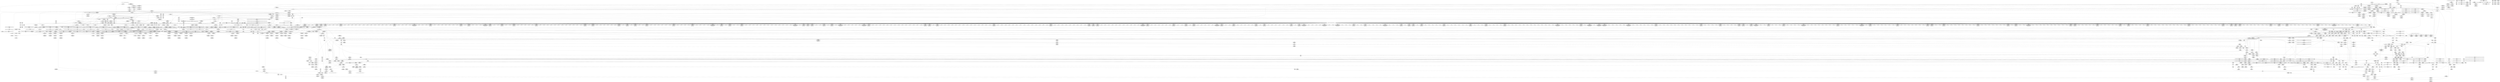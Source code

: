 digraph {
	CE0x5b39f60 [shape=record,shape=Mrecord,label="{CE0x5b39f60|i64_12|*Constant*|*SummSource*}"]
	CE0x5b9ff20 [shape=record,shape=Mrecord,label="{CE0x5b9ff20|12:_i32,_56:_i8*,_:_CRE_300,301_}"]
	CE0x5b59680 [shape=record,shape=Mrecord,label="{CE0x5b59680|dentry_has_perm:u|security/selinux/hooks.c,1631|*SummSink*}"]
	CE0x5ae9c00 [shape=record,shape=Mrecord,label="{CE0x5ae9c00|selinux_inode_removexattr:tmp7|security/selinux/hooks.c,3056|*SummSink*}"]
	CE0x5af3f30 [shape=record,shape=Mrecord,label="{CE0x5af3f30|_call_void___validate_creds(%struct.cred*_%cred,_i8*_getelementptr_inbounds_(_25_x_i8_,_25_x_i8_*_.str3,_i32_0,_i32_0),_i32_1609)_#10,_!dbg_!27719|security/selinux/hooks.c,1609}"]
	CE0x5b096e0 [shape=record,shape=Mrecord,label="{CE0x5b096e0|selinux_inode_setotherxattr:tmp16|security/selinux/hooks.c,2915}"]
	CE0x5b8fee0 [shape=record,shape=Mrecord,label="{CE0x5b8fee0|COLLAPSED:_CMRE:_elem_0:default:}"]
	CE0x5b0d8f0 [shape=record,shape=Mrecord,label="{CE0x5b0d8f0|selinux_inode_setotherxattr:tmp8|security/selinux/hooks.c,2915|*SummSource*}"]
	CE0x5b99090 [shape=record,shape=Mrecord,label="{CE0x5b99090|12:_i32,_56:_i8*,_:_CRE_184,185_}"]
	CE0x5bbbc60 [shape=record,shape=Mrecord,label="{CE0x5bbbc60|inode_has_perm:tmp14|security/selinux/hooks.c,1614|*SummSource*}"]
	CE0x5bc2270 [shape=record,shape=Mrecord,label="{CE0x5bc2270|avc_has_perm:ssid|Function::avc_has_perm&Arg::ssid::|*SummSink*}"]
	CE0x5af2700 [shape=record,shape=Mrecord,label="{CE0x5af2700|inode_has_perm:tmp2|*SummSource*}"]
	CE0x5b3a000 [shape=record,shape=Mrecord,label="{CE0x5b3a000|i64_12|*Constant*|*SummSink*}"]
	CE0x5b79340 [shape=record,shape=Mrecord,label="{CE0x5b79340|104:_%struct.inode*,_:_CRE_214,215_}"]
	CE0x5bd4b70 [shape=record,shape=Mrecord,label="{CE0x5bd4b70|__validate_creds:tmp7|include/linux/cred.h,174}"]
	CE0x5bc1150 [shape=record,shape=Mrecord,label="{CE0x5bc1150|__validate_creds:if.then}"]
	CE0x5b8a490 [shape=record,shape=Mrecord,label="{CE0x5b8a490|inode_has_perm:tmp|*SummSource*}"]
	CE0x5b981d0 [shape=record,shape=Mrecord,label="{CE0x5b981d0|12:_i32,_56:_i8*,_:_CRE_175,176_}"]
	CE0x5b790e0 [shape=record,shape=Mrecord,label="{CE0x5b790e0|104:_%struct.inode*,_:_CRE_212,213_}"]
	CE0x5b9ee80 [shape=record,shape=Mrecord,label="{CE0x5b9ee80|12:_i32,_56:_i8*,_:_CRE_286,287_}"]
	CE0x5b5d710 [shape=record,shape=Mrecord,label="{CE0x5b5d710|i32_21|*Constant*}"]
	CE0x5b8e380 [shape=record,shape=Mrecord,label="{CE0x5b8e380|__validate_creds:cred|Function::__validate_creds&Arg::cred::}"]
	CE0x5b9f0e0 [shape=record,shape=Mrecord,label="{CE0x5b9f0e0|12:_i32,_56:_i8*,_:_CRE_288,289_}"]
	CE0x5b2f710 [shape=record,shape=Mrecord,label="{CE0x5b2f710|inode_has_perm:entry|*SummSource*}"]
	CE0x5badab0 [shape=record,shape=Mrecord,label="{CE0x5badab0|12:_i32,_56:_i8*,_:_CRE_648,656_|*MultipleSource*|Function::inode_has_perm&Arg::inode::|*LoadInst*|security/selinux/hooks.c,1627|security/selinux/hooks.c,1611}"]
	CE0x5ae6ed0 [shape=record,shape=Mrecord,label="{CE0x5ae6ed0|selinux_inode_removexattr:bb|*SummSink*}"]
	CE0x5b1ece0 [shape=record,shape=Mrecord,label="{CE0x5b1ece0|dentry_has_perm:ad|security/selinux/hooks.c, 1628|*SummSource*}"]
	CE0x5b78c20 [shape=record,shape=Mrecord,label="{CE0x5b78c20|104:_%struct.inode*,_:_CRE_208,209_}"]
	CE0x5b09f80 [shape=record,shape=Mrecord,label="{CE0x5b09f80|i8_1|*Constant*|*SummSource*}"]
	CE0x5bb09a0 [shape=record,shape=Mrecord,label="{CE0x5bb09a0|12:_i32,_56:_i8*,_:_CRE_832,840_|*MultipleSource*|Function::inode_has_perm&Arg::inode::|*LoadInst*|security/selinux/hooks.c,1627|security/selinux/hooks.c,1611}"]
	CE0x5bcbc70 [shape=record,shape=Mrecord,label="{CE0x5bcbc70|i32_512|*Constant*|*SummSink*}"]
	CE0x5ba71e0 [shape=record,shape=Mrecord,label="{CE0x5ba71e0|12:_i32,_56:_i8*,_:_CRE_512,520_|*MultipleSource*|Function::inode_has_perm&Arg::inode::|*LoadInst*|security/selinux/hooks.c,1627|security/selinux/hooks.c,1611}"]
	CE0x5ba6a30 [shape=record,shape=Mrecord,label="{CE0x5ba6a30|12:_i32,_56:_i8*,_:_CRE_496,500_|*MultipleSource*|Function::inode_has_perm&Arg::inode::|*LoadInst*|security/selinux/hooks.c,1627|security/selinux/hooks.c,1611}"]
	CE0x5b5e680 [shape=record,shape=Mrecord,label="{CE0x5b5e680|selinux_inode_setotherxattr:tmp36|security/selinux/hooks.c,2922|*SummSink*}"]
	CE0x5b229b0 [shape=record,shape=Mrecord,label="{CE0x5b229b0|selinux_inode_setotherxattr:tmp1}"]
	CE0x5ae4070 [shape=record,shape=Mrecord,label="{CE0x5ae4070|selinux_inode_removexattr:tmp11|security/selinux/hooks.c,3061|*SummSink*}"]
	CE0x5b1f080 [shape=record,shape=Mrecord,label="{CE0x5b1f080|selinux_inode_setotherxattr:if.then12|*SummSink*}"]
	CE0x5b67cc0 [shape=record,shape=Mrecord,label="{CE0x5b67cc0|cred_sid:sid|security/selinux/hooks.c,197|*SummSink*}"]
	CE0x5b0f190 [shape=record,shape=Mrecord,label="{CE0x5b0f190|%struct.task_struct*_(%struct.task_struct**)*_asm_movq_%gs:$_1:P_,$0_,_r,im,_dirflag_,_fpsr_,_flags_}"]
	CE0x5bbcc70 [shape=record,shape=Mrecord,label="{CE0x5bbcc70|cred_sid:entry|*SummSink*}"]
	CE0x5b9c030 [shape=record,shape=Mrecord,label="{CE0x5b9c030|12:_i32,_56:_i8*,_:_CRE_247,248_}"]
	CE0x5afe3f0 [shape=record,shape=Mrecord,label="{CE0x5afe3f0|selinux_inode_removexattr:call|security/selinux/hooks.c,3055}"]
	CE0x66c8850 [shape=record,shape=Mrecord,label="{CE0x66c8850|i64_2|*Constant*}"]
	CE0x5b2f7a0 [shape=record,shape=Mrecord,label="{CE0x5b2f7a0|inode_has_perm:entry|*SummSink*}"]
	CE0x5b38780 [shape=record,shape=Mrecord,label="{CE0x5b38780|selinux_inode_setotherxattr:if.then10}"]
	CE0x5ad9dd0 [shape=record,shape=Mrecord,label="{CE0x5ad9dd0|12:_i32,_56:_i8*,_:_CRE_137,138_}"]
	CE0x5bb8eb0 [shape=record,shape=Mrecord,label="{CE0x5bb8eb0|i64*_getelementptr_inbounds_(_8_x_i64_,_8_x_i64_*___llvm_gcov_ctr154,_i64_0,_i64_6)|*Constant*}"]
	CE0x5b1ed50 [shape=record,shape=Mrecord,label="{CE0x5b1ed50|dentry_has_perm:ad|security/selinux/hooks.c, 1628|*SummSink*}"]
	CE0x5b02f50 [shape=record,shape=Mrecord,label="{CE0x5b02f50|selinux_inode_setotherxattr:tmp33|security/selinux/hooks.c,2921|*SummSink*}"]
	CE0x5bb2ba0 [shape=record,shape=Mrecord,label="{CE0x5bb2ba0|12:_i32,_56:_i8*,_:_CRE_884,885_}"]
	CE0x5b8bfc0 [shape=record,shape=Mrecord,label="{CE0x5b8bfc0|i64_1|*Constant*}"]
	CE0x5bb7400 [shape=record,shape=Mrecord,label="{CE0x5bb7400|12:_i32,_56:_i8*,_:_CRE_977,978_}"]
	CE0x5b84790 [shape=record,shape=Mrecord,label="{CE0x5b84790|104:_%struct.inode*,_:_CRE_177,178_}"]
	CE0x5aec5e0 [shape=record,shape=Mrecord,label="{CE0x5aec5e0|selinux_inode_setotherxattr:tmp5|security/selinux/hooks.c,2915|*SummSource*}"]
	CE0x5b86150 [shape=record,shape=Mrecord,label="{CE0x5b86150|i32_5|*Constant*|*SummSink*}"]
	CE0x5b78d50 [shape=record,shape=Mrecord,label="{CE0x5b78d50|104:_%struct.inode*,_:_CRE_209,210_}"]
	CE0x5b93230 [shape=record,shape=Mrecord,label="{CE0x5b93230|cred_sid:tmp|*SummSource*}"]
	CE0x5b789c0 [shape=record,shape=Mrecord,label="{CE0x5b789c0|104:_%struct.inode*,_:_CRE_206,207_}"]
	CE0x5b2eb90 [shape=record,shape=Mrecord,label="{CE0x5b2eb90|12:_i32,_56:_i8*,_:_CRE_416,424_|*MultipleSource*|Function::inode_has_perm&Arg::inode::|*LoadInst*|security/selinux/hooks.c,1627|security/selinux/hooks.c,1611}"]
	CE0x5b4f830 [shape=record,shape=Mrecord,label="{CE0x5b4f830|104:_%struct.inode*,_:_CRE_147,148_}"]
	CE0x5b2d870 [shape=record,shape=Mrecord,label="{CE0x5b2d870|12:_i32,_56:_i8*,_:_CRE_336,344_|*MultipleSource*|Function::inode_has_perm&Arg::inode::|*LoadInst*|security/selinux/hooks.c,1627|security/selinux/hooks.c,1611}"]
	CE0x5aeb8d0 [shape=record,shape=Mrecord,label="{CE0x5aeb8d0|i64*_getelementptr_inbounds_(_25_x_i64_,_25_x_i64_*___llvm_gcov_ctr237,_i64_0,_i64_8)|*Constant*|*SummSink*}"]
	CE0x5af39d0 [shape=record,shape=Mrecord,label="{CE0x5af39d0|inode_has_perm:tmp3|*SummSink*}"]
	CE0x5b0a6d0 [shape=record,shape=Mrecord,label="{CE0x5b0a6d0|selinux_inode_setotherxattr:if.end18|*SummSource*}"]
	CE0x5b99ed0 [shape=record,shape=Mrecord,label="{CE0x5b99ed0|12:_i32,_56:_i8*,_:_CRE_196,197_}"]
	CE0x5ba7400 [shape=record,shape=Mrecord,label="{CE0x5ba7400|12:_i32,_56:_i8*,_:_CRE_520,528_|*MultipleSource*|Function::inode_has_perm&Arg::inode::|*LoadInst*|security/selinux/hooks.c,1627|security/selinux/hooks.c,1611}"]
	CE0x5b52460 [shape=record,shape=Mrecord,label="{CE0x5b52460|104:_%struct.inode*,_:_CRE_314,315_}"]
	CE0x5b09930 [shape=record,shape=Mrecord,label="{CE0x5b09930|selinux_inode_setotherxattr:tmp16|security/selinux/hooks.c,2915|*SummSource*}"]
	CE0x5b26280 [shape=record,shape=Mrecord,label="{CE0x5b26280|_ret_i32_%retval.0,_!dbg_!27739|security/selinux/hooks.c,1618|*SummSource*}"]
	"CONST[source:0(mediator),value:2(dynamic)][purpose:{subject}][SnkIdx:0]"
	CE0x5b65b80 [shape=record,shape=Mrecord,label="{CE0x5b65b80|dentry_has_perm:entry|*SummSink*}"]
	CE0x5ba8a40 [shape=record,shape=Mrecord,label="{CE0x5ba8a40|12:_i32,_56:_i8*,_:_CRE_560,561_}"]
	CE0x5bb8b40 [shape=record,shape=Mrecord,label="{CE0x5bb8b40|inode_has_perm:tmp12|security/selinux/hooks.c,1612|*SummSink*}"]
	CE0x5b85000 [shape=record,shape=Mrecord,label="{CE0x5b85000|104:_%struct.inode*,_:_CRE_186,187_}"]
	CE0x5b851e0 [shape=record,shape=Mrecord,label="{CE0x5b851e0|104:_%struct.inode*,_:_CRE_188,189_}"]
	CE0x5ade360 [shape=record,shape=Mrecord,label="{CE0x5ade360|i64*_getelementptr_inbounds_(_6_x_i64_,_6_x_i64_*___llvm_gcov_ctr241,_i64_0,_i64_5)|*Constant*|*SummSink*}"]
	CE0x5af5030 [shape=record,shape=Mrecord,label="{CE0x5af5030|inode_has_perm:if.then|*SummSink*}"]
	CE0x5b99da0 [shape=record,shape=Mrecord,label="{CE0x5b99da0|12:_i32,_56:_i8*,_:_CRE_195,196_}"]
	CE0x5ae82e0 [shape=record,shape=Mrecord,label="{CE0x5ae82e0|i64*_getelementptr_inbounds_(_2_x_i64_,_2_x_i64_*___llvm_gcov_ctr98,_i64_0,_i64_1)|*Constant*|*SummSource*}"]
	CE0x5ba5880 [shape=record,shape=Mrecord,label="{CE0x5ba5880|12:_i32,_56:_i8*,_:_CRE_474,475_}"]
	CE0x5b8ba70 [shape=record,shape=Mrecord,label="{CE0x5b8ba70|_ret_void,_!dbg_!27722|include/linux/cred.h,175|*SummSource*}"]
	CE0x5bb5d80 [shape=record,shape=Mrecord,label="{CE0x5bb5d80|12:_i32,_56:_i8*,_:_CRE_926,927_}"]
	CE0x5b5c380 [shape=record,shape=Mrecord,label="{CE0x5b5c380|selinux_inode_setotherxattr:tmp34|security/selinux/hooks.c,2922|*SummSource*}"]
	CE0x5bd0140 [shape=record,shape=Mrecord,label="{CE0x5bd0140|avc_has_perm:tclass|Function::avc_has_perm&Arg::tclass::|*SummSource*}"]
	CE0x5ae2c30 [shape=record,shape=Mrecord,label="{CE0x5ae2c30|selinux_inode_setotherxattr:do.body}"]
	CE0x5b68110 [shape=record,shape=Mrecord,label="{CE0x5b68110|0:_i32,_4:_i32,_8:_i32,_12:_i32,_:_CMRE_0,4_|*MultipleSource*|security/selinux/hooks.c,196|security/selinux/hooks.c,197|*LoadInst*|security/selinux/hooks.c,196}"]
	CE0x5bb8190 [shape=record,shape=Mrecord,label="{CE0x5bb8190|12:_i32,_56:_i8*,_:_CRE_1000,1008_|*MultipleSource*|Function::inode_has_perm&Arg::inode::|*LoadInst*|security/selinux/hooks.c,1627|security/selinux/hooks.c,1611}"]
	CE0x5b52590 [shape=record,shape=Mrecord,label="{CE0x5b52590|104:_%struct.inode*,_:_CRE_315,316_}"]
	CE0x5b21f10 [shape=record,shape=Mrecord,label="{CE0x5b21f10|_call_void_mcount()_#3}"]
	CE0x5b67350 [shape=record,shape=Mrecord,label="{CE0x5b67350|cred_sid:tmp5|security/selinux/hooks.c,196}"]
	CE0x5afe990 [shape=record,shape=Mrecord,label="{CE0x5afe990|VOIDTB_TE:_CRE:_elem_0:default:}"]
	CE0x5b2b420 [shape=record,shape=Mrecord,label="{CE0x5b2b420|selinux_inode_setotherxattr:tmp48|security/selinux/hooks.c,2932|*SummSink*}"]
	CE0x5bbd4b0 [shape=record,shape=Mrecord,label="{CE0x5bbd4b0|i32_10|*Constant*|*SummSource*}"]
	CE0x5bb3650 [shape=record,shape=Mrecord,label="{CE0x5bb3650|12:_i32,_56:_i8*,_:_CRE_893,894_}"]
	CE0x5bc1fd0 [shape=record,shape=Mrecord,label="{CE0x5bc1fd0|__validate_creds:if.then|*SummSource*}"]
	CE0x5b99550 [shape=record,shape=Mrecord,label="{CE0x5b99550|12:_i32,_56:_i8*,_:_CRE_188,189_}"]
	CE0x5adf290 [shape=record,shape=Mrecord,label="{CE0x5adf290|selinux_inode_removexattr:retval.0}"]
	CE0x5b7a180 [shape=record,shape=Mrecord,label="{CE0x5b7a180|104:_%struct.inode*,_:_CRE_240,248_|*MultipleSource*|Function::selinux_inode_removexattr&Arg::dentry::|Function::selinux_inode_setotherxattr&Arg::dentry::|Function::dentry_has_perm&Arg::dentry::|security/selinux/hooks.c,1627}"]
	CE0x5bacdf0 [shape=record,shape=Mrecord,label="{CE0x5bacdf0|12:_i32,_56:_i8*,_:_CRE_617,618_}"]
	CE0x5b2ad50 [shape=record,shape=Mrecord,label="{CE0x5b2ad50|selinux_inode_setotherxattr:retval.0|*SummSink*}"]
	CE0x5b5dfc0 [shape=record,shape=Mrecord,label="{CE0x5b5dfc0|i64_19|*Constant*}"]
	CE0x5b65f70 [shape=record,shape=Mrecord,label="{CE0x5b65f70|i32_32|*Constant*}"]
	CE0x5bc07e0 [shape=record,shape=Mrecord,label="{CE0x5bc07e0|inode_has_perm:tmp20|security/selinux/hooks.c,1618}"]
	CE0x5b362c0 [shape=record,shape=Mrecord,label="{CE0x5b362c0|selinux_inode_setotherxattr:tobool9|security/selinux/hooks.c,2919|*SummSource*}"]
	CE0x5bd6440 [shape=record,shape=Mrecord,label="{CE0x5bd6440|i32_3|*Constant*|*SummSource*}"]
	CE0x5bd0270 [shape=record,shape=Mrecord,label="{CE0x5bd0270|avc_has_perm:tclass|Function::avc_has_perm&Arg::tclass::|*SummSink*}"]
	CE0x5ae2bc0 [shape=record,shape=Mrecord,label="{CE0x5ae2bc0|selinux_inode_setotherxattr:bb|*SummSink*}"]
	CE0x5b50290 [shape=record,shape=Mrecord,label="{CE0x5b50290|104:_%struct.inode*,_:_CRE_159,160_}"]
	CE0x5bd6b60 [shape=record,shape=Mrecord,label="{CE0x5bd6b60|_call_void___invalid_creds(%struct.cred*_%cred,_i8*_%file,_i32_%line)_#10,_!dbg_!27721|include/linux/cred.h,174|*SummSink*}"]
	CE0x5b10980 [shape=record,shape=Mrecord,label="{CE0x5b10980|selinux_inode_removexattr:tmp1|*SummSink*}"]
	CE0x5ba8f00 [shape=record,shape=Mrecord,label="{CE0x5ba8f00|12:_i32,_56:_i8*,_:_CRE_564,565_}"]
	CE0x5b34100 [shape=record,shape=Mrecord,label="{CE0x5b34100|inode_has_perm:tmp4|security/selinux/hooks.c,1609}"]
	CE0x5b37240 [shape=record,shape=Mrecord,label="{CE0x5b37240|selinux_inode_setotherxattr:tobool|security/selinux/hooks.c,2915}"]
	CE0x5b28c60 [shape=record,shape=Mrecord,label="{CE0x5b28c60|selinux_inode_setotherxattr:tmp31|security/selinux/hooks.c,2920|*SummSource*}"]
	CE0x5bca810 [shape=record,shape=Mrecord,label="{CE0x5bca810|i64*_getelementptr_inbounds_(_8_x_i64_,_8_x_i64_*___llvm_gcov_ctr154,_i64_0,_i64_5)|*Constant*}"]
	CE0x5b60690 [shape=record,shape=Mrecord,label="{CE0x5b60690|selinux_inode_setotherxattr:tmp41|security/selinux/hooks.c,2925}"]
	CE0x5bd2be0 [shape=record,shape=Mrecord,label="{CE0x5bd2be0|GLOBAL:__llvm_gcov_ctr155|Global_var:__llvm_gcov_ctr155}"]
	CE0x5b67780 [shape=record,shape=Mrecord,label="{CE0x5b67780|i32_1|*Constant*}"]
	CE0x5b05640 [shape=record,shape=Mrecord,label="{CE0x5b05640|i8*_getelementptr_inbounds_(_45_x_i8_,_45_x_i8_*_.str12,_i32_0,_i32_0)|*Constant*}"]
	CE0x5b59240 [shape=record,shape=Mrecord,label="{CE0x5b59240|i8_10|*Constant*}"]
	CE0x5bcbb80 [shape=record,shape=Mrecord,label="{CE0x5bcbb80|i32_512|*Constant*|*SummSource*}"]
	CE0x5b29860 [shape=record,shape=Mrecord,label="{CE0x5b29860|selinux_inode_setotherxattr:tmp13|security/selinux/hooks.c,2915}"]
	CE0x5b682a0 [shape=record,shape=Mrecord,label="{CE0x5b682a0|0:_i32,_4:_i32,_8:_i32,_12:_i32,_:_CMRE_8,12_|*MultipleSource*|security/selinux/hooks.c,196|security/selinux/hooks.c,197|*LoadInst*|security/selinux/hooks.c,196}"]
	CE0x5b022b0 [shape=record,shape=Mrecord,label="{CE0x5b022b0|selinux_inode_setotherxattr:tmp11|security/selinux/hooks.c,2915|*SummSource*}"]
	CE0x5b63fd0 [shape=record,shape=Mrecord,label="{CE0x5b63fd0|i64*_getelementptr_inbounds_(_25_x_i64_,_25_x_i64_*___llvm_gcov_ctr237,_i64_0,_i64_23)|*Constant*|*SummSink*}"]
	CE0x5b5e490 [shape=record,shape=Mrecord,label="{CE0x5b5e490|selinux_inode_setotherxattr:tmp36|security/selinux/hooks.c,2922}"]
	CE0x5b893d0 [shape=record,shape=Mrecord,label="{CE0x5b893d0|inode_has_perm:tmp|*SummSink*}"]
	CE0x5b96c70 [shape=record,shape=Mrecord,label="{CE0x5b96c70|12:_i32,_56:_i8*,_:_CRE_157,158_}"]
	CE0x5b98970 [shape=record,shape=Mrecord,label="{CE0x5b98970|12:_i32,_56:_i8*,_:_CRE_178,179_}"]
	CE0x5af23d0 [shape=record,shape=Mrecord,label="{CE0x5af23d0|__validate_creds:tmp|*SummSource*}"]
	CE0x5b8d700 [shape=record,shape=Mrecord,label="{CE0x5b8d700|i64*_getelementptr_inbounds_(_2_x_i64_,_2_x_i64_*___llvm_gcov_ctr131,_i64_0,_i64_1)|*Constant*|*SummSink*}"]
	CE0x5bb0340 [shape=record,shape=Mrecord,label="{CE0x5bb0340|12:_i32,_56:_i8*,_:_CRE_808,816_|*MultipleSource*|Function::inode_has_perm&Arg::inode::|*LoadInst*|security/selinux/hooks.c,1627|security/selinux/hooks.c,1611}"]
	CE0x5aff630 [shape=record,shape=Mrecord,label="{CE0x5aff630|selinux_inode_setotherxattr:name|Function::selinux_inode_setotherxattr&Arg::name::|*SummSink*}"]
	CE0x5b838d0 [shape=record,shape=Mrecord,label="{CE0x5b838d0|inode_has_perm:return}"]
	CE0x5ae1ca0 [shape=record,shape=Mrecord,label="{CE0x5ae1ca0|selinux_inode_setotherxattr:call5|security/selinux/hooks.c,2917|*SummSink*}"]
	CE0x5b518e0 [shape=record,shape=Mrecord,label="{CE0x5b518e0|104:_%struct.inode*,_:_CRE_305,306_}"]
	CE0x5b96ed0 [shape=record,shape=Mrecord,label="{CE0x5b96ed0|12:_i32,_56:_i8*,_:_CRE_159,160_}"]
	CE0x5bc7aa0 [shape=record,shape=Mrecord,label="{CE0x5bc7aa0|GLOBAL:llvm.expect.i64|*Constant*|*SummSource*}"]
	CE0x5b0bcc0 [shape=record,shape=Mrecord,label="{CE0x5b0bcc0|selinux_inode_setotherxattr:if.end13|*SummSource*}"]
	CE0x5b5ec90 [shape=record,shape=Mrecord,label="{CE0x5b5ec90|selinux_inode_setotherxattr:tmp37|security/selinux/hooks.c,2922|*SummSink*}"]
	CE0x5b87970 [shape=record,shape=Mrecord,label="{CE0x5b87970|12:_i32,_56:_i8*,_:_CRE_76,80_|*MultipleSource*|Function::inode_has_perm&Arg::inode::|*LoadInst*|security/selinux/hooks.c,1627|security/selinux/hooks.c,1611}"]
	CE0x5ba87e0 [shape=record,shape=Mrecord,label="{CE0x5ba87e0|12:_i32,_56:_i8*,_:_CRE_558,559_}"]
	CE0x5aeed60 [shape=record,shape=Mrecord,label="{CE0x5aeed60|i64_11|*Constant*|*SummSink*}"]
	CE0x5ba0050 [shape=record,shape=Mrecord,label="{CE0x5ba0050|12:_i32,_56:_i8*,_:_CRE_301,302_}"]
	CE0x5ba6fc0 [shape=record,shape=Mrecord,label="{CE0x5ba6fc0|12:_i32,_56:_i8*,_:_CRE_508,512_|*MultipleSource*|Function::inode_has_perm&Arg::inode::|*LoadInst*|security/selinux/hooks.c,1627|security/selinux/hooks.c,1611}"]
	CE0x5af76e0 [shape=record,shape=Mrecord,label="{CE0x5af76e0|selinux_inode_setotherxattr:tmp4|security/selinux/hooks.c,2915|*SummSource*}"]
	CE0x5ac99d0 [shape=record,shape=Mrecord,label="{CE0x5ac99d0|i32_0|*Constant*|*SummSink*}"]
	CE0x5b01ec0 [shape=record,shape=Mrecord,label="{CE0x5b01ec0|selinux_inode_setotherxattr:entry}"]
	CE0x5bb7f80 [shape=record,shape=Mrecord,label="{CE0x5bb7f80|12:_i32,_56:_i8*,_:_CRE_992,1000_|*MultipleSource*|Function::inode_has_perm&Arg::inode::|*LoadInst*|security/selinux/hooks.c,1627|security/selinux/hooks.c,1611}"]
	CE0x5bafd10 [shape=record,shape=Mrecord,label="{CE0x5bafd10|12:_i32,_56:_i8*,_:_CRE_776,792_|*MultipleSource*|Function::inode_has_perm&Arg::inode::|*LoadInst*|security/selinux/hooks.c,1627|security/selinux/hooks.c,1611}"]
	CE0x5b22940 [shape=record,shape=Mrecord,label="{CE0x5b22940|i64_1|*Constant*}"]
	CE0x5b28a40 [shape=record,shape=Mrecord,label="{CE0x5b28a40|selinux_inode_setotherxattr:tmp31|security/selinux/hooks.c,2920}"]
	CE0x5adb300 [shape=record,shape=Mrecord,label="{CE0x5adb300|i32_31|*Constant*|*SummSink*}"]
	CE0x5b78890 [shape=record,shape=Mrecord,label="{CE0x5b78890|104:_%struct.inode*,_:_CRE_205,206_}"]
	CE0x5bc59f0 [shape=record,shape=Mrecord,label="{CE0x5bc59f0|inode_has_perm:and|security/selinux/hooks.c,1611|*SummSink*}"]
	CE0x5aef100 [shape=record,shape=Mrecord,label="{CE0x5aef100|i64_10|*Constant*|*SummSink*}"]
	CE0x5aec1f0 [shape=record,shape=Mrecord,label="{CE0x5aec1f0|GLOBAL:__llvm_gcov_ctr237|Global_var:__llvm_gcov_ctr237}"]
	CE0x5b01d20 [shape=record,shape=Mrecord,label="{CE0x5b01d20|GLOBAL:selinux_inode_setotherxattr|*Constant*|*SummSink*}"]
	CE0x6eca4c0 [shape=record,shape=Mrecord,label="{CE0x6eca4c0|selinux_inode_removexattr:return|*SummSource*}"]
	CE0x5ba9e70 [shape=record,shape=Mrecord,label="{CE0x5ba9e70|12:_i32,_56:_i8*,_:_CRE_577,578_}"]
	CE0x5bba880 [shape=record,shape=Mrecord,label="{CE0x5bba880|inode_has_perm:sclass|security/selinux/hooks.c,1617}"]
	CE0x5b9d7f0 [shape=record,shape=Mrecord,label="{CE0x5b9d7f0|12:_i32,_56:_i8*,_:_CRE_267,268_}"]
	CE0x5bc8b40 [shape=record,shape=Mrecord,label="{CE0x5bc8b40|inode_has_perm:tmp7|security/selinux/hooks.c,1611|*SummSink*}"]
	CE0x5adf300 [shape=record,shape=Mrecord,label="{CE0x5adf300|selinux_inode_removexattr:retval.0|*SummSource*}"]
	CE0x5b63bf0 [shape=record,shape=Mrecord,label="{CE0x5b63bf0|selinux_inode_setotherxattr:tmp46|security/selinux/hooks.c,2931|*SummSource*}"]
	CE0x5ad99d0 [shape=record,shape=Mrecord,label="{CE0x5ad99d0|12:_i32,_56:_i8*,_:_CRE_128,136_|*MultipleSource*|Function::inode_has_perm&Arg::inode::|*LoadInst*|security/selinux/hooks.c,1627|security/selinux/hooks.c,1611}"]
	CE0x5b98bd0 [shape=record,shape=Mrecord,label="{CE0x5b98bd0|12:_i32,_56:_i8*,_:_CRE_180,181_}"]
	CE0x5ba5d50 [shape=record,shape=Mrecord,label="{CE0x5ba5d50|12:_i32,_56:_i8*,_:_CRE_478,479_}"]
	CE0x5b8bbf0 [shape=record,shape=Mrecord,label="{CE0x5b8bbf0|_ret_void,_!dbg_!27722|include/linux/cred.h,175|*SummSink*}"]
	CE0x5bb9d20 [shape=record,shape=Mrecord,label="{CE0x5bb9d20|inode_has_perm:tmp15|*LoadInst*|security/selinux/hooks.c,1615|*SummSink*}"]
	CE0x5afc710 [shape=record,shape=Mrecord,label="{CE0x5afc710|i64_2|*Constant*|*SummSink*}"]
	CE0x5b915e0 [shape=record,shape=Mrecord,label="{CE0x5b915e0|cred_sid:tmp|*SummSink*}"]
	CE0x5bb45c0 [shape=record,shape=Mrecord,label="{CE0x5bb45c0|12:_i32,_56:_i8*,_:_CRE_906,907_}"]
	CE0x5af0a70 [shape=record,shape=Mrecord,label="{CE0x5af0a70|i64_4|*Constant*|*SummSink*}"]
	CE0x5ba67d0 [shape=record,shape=Mrecord,label="{CE0x5ba67d0|12:_i32,_56:_i8*,_:_CRE_487,488_}"]
	CE0x5b84100 [shape=record,shape=Mrecord,label="{CE0x5b84100|104:_%struct.inode*,_:_CRE_170,171_}"]
	CE0x5b1f760 [shape=record,shape=Mrecord,label="{CE0x5b1f760|selinux_inode_setotherxattr:if.then7}"]
	CE0x5b38390 [shape=record,shape=Mrecord,label="{CE0x5b38390|i64*_getelementptr_inbounds_(_2_x_i64_,_2_x_i64_*___llvm_gcov_ctr153,_i64_0,_i64_1)|*Constant*|*SummSink*}"]
	CE0x5b84880 [shape=record,shape=Mrecord,label="{CE0x5b84880|104:_%struct.inode*,_:_CRE_178,179_}"]
	CE0x5bb4230 [shape=record,shape=Mrecord,label="{CE0x5bb4230|12:_i32,_56:_i8*,_:_CRE_903,904_}"]
	CE0x5b02860 [shape=record,shape=Mrecord,label="{CE0x5b02860|selinux_inode_setotherxattr:tmp33|security/selinux/hooks.c,2921}"]
	CE0x5ba66a0 [shape=record,shape=Mrecord,label="{CE0x5ba66a0|12:_i32,_56:_i8*,_:_CRE_486,487_}"]
	CE0x5b78630 [shape=record,shape=Mrecord,label="{CE0x5b78630|104:_%struct.inode*,_:_CRE_203,204_}"]
	CE0x5b9f470 [shape=record,shape=Mrecord,label="{CE0x5b9f470|12:_i32,_56:_i8*,_:_CRE_291,292_}"]
	CE0x5b1e740 [shape=record,shape=Mrecord,label="{CE0x5b1e740|i64*_getelementptr_inbounds_(_25_x_i64_,_25_x_i64_*___llvm_gcov_ctr237,_i64_0,_i64_0)|*Constant*}"]
	CE0x5b9e500 [shape=record,shape=Mrecord,label="{CE0x5b9e500|12:_i32,_56:_i8*,_:_CRE_278,279_}"]
	CE0x5b500b0 [shape=record,shape=Mrecord,label="{CE0x5b500b0|104:_%struct.inode*,_:_CRE_157,158_}"]
	CE0x5b85f60 [shape=record,shape=Mrecord,label="{CE0x5b85f60|104:_%struct.inode*,_:_CRE_200,201_}"]
	CE0x5baf020 [shape=record,shape=Mrecord,label="{CE0x5baf020|12:_i32,_56:_i8*,_:_CRE_728,736_|*MultipleSource*|Function::inode_has_perm&Arg::inode::|*LoadInst*|security/selinux/hooks.c,1627|security/selinux/hooks.c,1611}"]
	CE0x5bbbb30 [shape=record,shape=Mrecord,label="{CE0x5bbbb30|inode_has_perm:tmp14|security/selinux/hooks.c,1614}"]
	CE0x5bcffa0 [shape=record,shape=Mrecord,label="{CE0x5bcffa0|avc_has_perm:tclass|Function::avc_has_perm&Arg::tclass::}"]
	CE0x5b5bfa0 [shape=record,shape=Mrecord,label="{CE0x5b5bfa0|selinux_inode_setotherxattr:tmp34|security/selinux/hooks.c,2922}"]
	CE0x5bd11c0 [shape=record,shape=Mrecord,label="{CE0x5bd11c0|inode_has_perm:tmp18|security/selinux/hooks.c,1617|*SummSink*}"]
	CE0x5b326a0 [shape=record,shape=Mrecord,label="{CE0x5b326a0|inode_has_perm:tmp1}"]
	CE0x5b907e0 [shape=record,shape=Mrecord,label="{CE0x5b907e0|i32_22|*Constant*|*SummSink*}"]
	CE0x5b79470 [shape=record,shape=Mrecord,label="{CE0x5b79470|104:_%struct.inode*,_:_CRE_215,216_}"]
	CE0x5b0daf0 [shape=record,shape=Mrecord,label="{CE0x5b0daf0|selinux_inode_setotherxattr:tobool1|security/selinux/hooks.c,2915}"]
	CE0x5b67c30 [shape=record,shape=Mrecord,label="{CE0x5b67c30|cred_sid:sid|security/selinux/hooks.c,197}"]
	CE0x5b65e60 [shape=record,shape=Mrecord,label="{CE0x5b65e60|dentry_has_perm:cred|Function::dentry_has_perm&Arg::cred::|*SummSink*}"]
	CE0x5af9f40 [shape=record,shape=Mrecord,label="{CE0x5af9f40|selinux_inode_setotherxattr:tmp25|security/selinux/hooks.c,2919|*SummSink*}"]
	CE0x5b091d0 [shape=record,shape=Mrecord,label="{CE0x5b091d0|_call_void_mcount()_#3}"]
	CE0x5af6b20 [shape=record,shape=Mrecord,label="{CE0x5af6b20|selinux_inode_removexattr:tmp5|security/selinux/hooks.c,3055}"]
	CE0x5afeee0 [shape=record,shape=Mrecord,label="{CE0x5afeee0|selinux_inode_removexattr:tmp6|security/selinux/hooks.c,3056}"]
	CE0x5ae3f10 [shape=record,shape=Mrecord,label="{CE0x5ae3f10|selinux_inode_removexattr:tmp11|security/selinux/hooks.c,3061|*SummSource*}"]
	CE0x5bd5f40 [shape=record,shape=Mrecord,label="{CE0x5bd5f40|inode_has_perm:tmp16|security/selinux/hooks.c,1615|*SummSink*}"]
	CE0x5b9fb90 [shape=record,shape=Mrecord,label="{CE0x5b9fb90|12:_i32,_56:_i8*,_:_CRE_297,298_}"]
	CE0x5bb4a80 [shape=record,shape=Mrecord,label="{CE0x5bb4a80|12:_i32,_56:_i8*,_:_CRE_910,911_}"]
	CE0x5b8c290 [shape=record,shape=Mrecord,label="{CE0x5b8c290|__validate_creds:line|Function::__validate_creds&Arg::line::|*SummSink*}"]
	CE0x5adc530 [shape=record,shape=Mrecord,label="{CE0x5adc530|selinux_inode_setotherxattr:tmp14|security/selinux/hooks.c,2915|*SummSource*}"]
	CE0x5b92e10 [shape=record,shape=Mrecord,label="{CE0x5b92e10|i32_4|*Constant*}"]
	CE0x76d7fc0 [shape=record,shape=Mrecord,label="{CE0x76d7fc0|i64_1|*Constant*}"]
	CE0x5b97720 [shape=record,shape=Mrecord,label="{CE0x5b97720|12:_i32,_56:_i8*,_:_CRE_166,167_}"]
	CE0x5b298d0 [shape=record,shape=Mrecord,label="{CE0x5b298d0|selinux_inode_setotherxattr:tmp13|security/selinux/hooks.c,2915|*SummSource*}"]
	CE0x5bd4690 [shape=record,shape=Mrecord,label="{CE0x5bd4690|__validate_creds:tmp6|include/linux/cred.h,174|*SummSink*}"]
	CE0x5ae7b90 [shape=record,shape=Mrecord,label="{CE0x5ae7b90|selinux_inode_removexattr:if.end|*SummSource*}"]
	CE0x5b3a620 [shape=record,shape=Mrecord,label="{CE0x5b3a620|selinux_inode_setotherxattr:tmp27|security/selinux/hooks.c,2919}"]
	CE0x5aeeee0 [shape=record,shape=Mrecord,label="{CE0x5aeeee0|selinux_inode_setotherxattr:tmp21|security/selinux/hooks.c,2917}"]
	CE0x5bd2540 [shape=record,shape=Mrecord,label="{CE0x5bd2540|__validate_creds:tmp2|include/linux/cred.h,173|*SummSource*}"]
	CE0x5b7ac40 [shape=record,shape=Mrecord,label="{CE0x5b7ac40|104:_%struct.inode*,_:_CRE_272,280_|*MultipleSource*|Function::selinux_inode_removexattr&Arg::dentry::|Function::selinux_inode_setotherxattr&Arg::dentry::|Function::dentry_has_perm&Arg::dentry::|security/selinux/hooks.c,1627}"]
	CE0x5af98e0 [shape=record,shape=Mrecord,label="{CE0x5af98e0|selinux_inode_setotherxattr:tmp6|security/selinux/hooks.c,2915|*SummSink*}"]
	CE0x5baa7f0 [shape=record,shape=Mrecord,label="{CE0x5baa7f0|12:_i32,_56:_i8*,_:_CRE_585,586_}"]
	CE0x5b62b00 [shape=record,shape=Mrecord,label="{CE0x5b62b00|selinux_inode_setotherxattr:tmp45|security/selinux/hooks.c,2927|*SummSource*}"]
	CE0x5bb6110 [shape=record,shape=Mrecord,label="{CE0x5bb6110|12:_i32,_56:_i8*,_:_CRE_929,930_}"]
	CE0x5afe4b0 [shape=record,shape=Mrecord,label="{CE0x5afe4b0|selinux_inode_setotherxattr:tmp1|*SummSink*}"]
	CE0x5adc0b0 [shape=record,shape=Mrecord,label="{CE0x5adc0b0|i64*_getelementptr_inbounds_(_25_x_i64_,_25_x_i64_*___llvm_gcov_ctr237,_i64_0,_i64_6)|*Constant*|*SummSink*}"]
	CE0x5b2f0f0 [shape=record,shape=Mrecord,label="{CE0x5b2f0f0|GLOBAL:inode_has_perm|*Constant*|*SummSource*}"]
	CE0x5b4fa20 [shape=record,shape=Mrecord,label="{CE0x5b4fa20|104:_%struct.inode*,_:_CRE_150,151_}"]
	CE0x5b66930 [shape=record,shape=Mrecord,label="{CE0x5b66930|_ret_i32_%call,_!dbg_!27723|security/selinux/hooks.c,1632}"]
	CE0x5b8a6b0 [shape=record,shape=Mrecord,label="{CE0x5b8a6b0|cred_sid:tmp3}"]
	CE0x5b61960 [shape=record,shape=Mrecord,label="{CE0x5b61960|selinux_inode_setotherxattr:tmp43}"]
	CE0x5ad49e0 [shape=record,shape=Mrecord,label="{CE0x5ad49e0|selinux_inode_setotherxattr:tmp3|*SummSource*}"]
	CE0x5b0a890 [shape=record,shape=Mrecord,label="{CE0x5b0a890|selinux_inode_setotherxattr:if.end17|*SummSource*}"]
	CE0x5badcd0 [shape=record,shape=Mrecord,label="{CE0x5badcd0|12:_i32,_56:_i8*,_:_CRE_656,664_|*MultipleSource*|Function::inode_has_perm&Arg::inode::|*LoadInst*|security/selinux/hooks.c,1627|security/selinux/hooks.c,1611}"]
	CE0x5b841f0 [shape=record,shape=Mrecord,label="{CE0x5b841f0|104:_%struct.inode*,_:_CRE_171,172_}"]
	CE0x5bb8a60 [shape=record,shape=Mrecord,label="{CE0x5bb8a60|inode_has_perm:tmp12|security/selinux/hooks.c,1612}"]
	CE0x5b2fa90 [shape=record,shape=Mrecord,label="{CE0x5b2fa90|inode_has_perm:cred|Function::inode_has_perm&Arg::cred::|*SummSource*}"]
	CE0x5ba02b0 [shape=record,shape=Mrecord,label="{CE0x5ba02b0|12:_i32,_56:_i8*,_:_CRE_303,304_}"]
	CE0x5b8cf90 [shape=record,shape=Mrecord,label="{CE0x5b8cf90|__validate_creds:call|include/linux/cred.h,173|*SummSink*}"]
	CE0x5bb5b20 [shape=record,shape=Mrecord,label="{CE0x5bb5b20|12:_i32,_56:_i8*,_:_CRE_924,925_}"]
	CE0x5b39db0 [shape=record,shape=Mrecord,label="{CE0x5b39db0|selinux_inode_setotherxattr:tmp25|security/selinux/hooks.c,2919}"]
	CE0x5b5ac90 [shape=record,shape=Mrecord,label="{CE0x5b5ac90|i64*_getelementptr_inbounds_(_25_x_i64_,_25_x_i64_*___llvm_gcov_ctr237,_i64_0,_i64_16)|*Constant*|*SummSink*}"]
	CE0x5b9a850 [shape=record,shape=Mrecord,label="{CE0x5b9a850|12:_i32,_56:_i8*,_:_CRE_204,205_}"]
	CE0x5ba0510 [shape=record,shape=Mrecord,label="{CE0x5ba0510|12:_i32,_56:_i8*,_:_CRE_305,306_}"]
	CE0x5b10870 [shape=record,shape=Mrecord,label="{CE0x5b10870|selinux_inode_setotherxattr:call|security/selinux/hooks.c,2915|*SummSource*}"]
	CE0x5b37fa0 [shape=record,shape=Mrecord,label="{CE0x5b37fa0|selinux_inode_setotherxattr:if.end18|*SummSink*}"]
	CE0x5bc61e0 [shape=record,shape=Mrecord,label="{CE0x5bc61e0|inode_has_perm:lnot|security/selinux/hooks.c,1611|*SummSource*}"]
	CE0x5b79df0 [shape=record,shape=Mrecord,label="{CE0x5b79df0|104:_%struct.inode*,_:_CRE_223,224_}"]
	CE0x5b99420 [shape=record,shape=Mrecord,label="{CE0x5b99420|12:_i32,_56:_i8*,_:_CRE_187,188_}"]
	CE0x5b2e310 [shape=record,shape=Mrecord,label="{CE0x5b2e310|12:_i32,_56:_i8*,_:_CRE_384,388_|*MultipleSource*|Function::inode_has_perm&Arg::inode::|*LoadInst*|security/selinux/hooks.c,1627|security/selinux/hooks.c,1611}"]
	CE0x5b07c00 [shape=record,shape=Mrecord,label="{CE0x5b07c00|selinux_inode_setotherxattr:call3|security/selinux/hooks.c,2915|*SummSource*}"]
	CE0x5b62320 [shape=record,shape=Mrecord,label="{CE0x5b62320|selinux_inode_setotherxattr:tmp44|security/selinux/hooks.c,2927|*SummSource*}"]
	CE0x5bb4100 [shape=record,shape=Mrecord,label="{CE0x5bb4100|12:_i32,_56:_i8*,_:_CRE_902,903_}"]
	CE0x5bca1c0 [shape=record,shape=Mrecord,label="{CE0x5bca1c0|inode_has_perm:tmp9|security/selinux/hooks.c,1611|*SummSink*}"]
	CE0x5bae7a0 [shape=record,shape=Mrecord,label="{CE0x5bae7a0|12:_i32,_56:_i8*,_:_CRE_688,692_|*MultipleSource*|Function::inode_has_perm&Arg::inode::|*LoadInst*|security/selinux/hooks.c,1627|security/selinux/hooks.c,1611}"]
	CE0x5b32ec0 [shape=record,shape=Mrecord,label="{CE0x5b32ec0|_call_void_mcount()_#3}"]
	CE0x5adcde0 [shape=record,shape=Mrecord,label="{CE0x5adcde0|i32_-13|*Constant*|*SummSource*}"]
	CE0x5aed870 [shape=record,shape=Mrecord,label="{CE0x5aed870|selinux_inode_removexattr:tmp3|security/selinux/hooks.c,3055|*SummSource*}"]
	CE0x5b02000 [shape=record,shape=Mrecord,label="{CE0x5b02000|selinux_inode_setotherxattr:entry|*SummSource*}"]
	CE0x5af0c60 [shape=record,shape=Mrecord,label="{CE0x5af0c60|i64_5|*Constant*}"]
	CE0x5babc20 [shape=record,shape=Mrecord,label="{CE0x5babc20|12:_i32,_56:_i8*,_:_CRE_602,603_}"]
	CE0x5afa0c0 [shape=record,shape=Mrecord,label="{CE0x5afa0c0|selinux_inode_setotherxattr:tmp26|security/selinux/hooks.c,2919}"]
	CE0x5b35650 [shape=record,shape=Mrecord,label="{CE0x5b35650|selinux_inode_setotherxattr:call8|security/selinux/hooks.c,2919|*SummSource*}"]
	CE0x5b656e0 [shape=record,shape=Mrecord,label="{CE0x5b656e0|dentry_has_perm:entry}"]
	CE0x5b29db0 [shape=record,shape=Mrecord,label="{CE0x5b29db0|get_current:tmp3}"]
	CE0x5adb690 [shape=record,shape=Mrecord,label="{CE0x5adb690|i64_15|*Constant*}"]
	CE0x5b0e720 [shape=record,shape=Mrecord,label="{CE0x5b0e720|104:_%struct.inode*,_:_CRE_88,89_}"]
	CE0x5b85710 [shape=record,shape=Mrecord,label="{CE0x5b85710|104:_%struct.inode*,_:_CRE_193,194_}"]
	CE0x5ae9790 [shape=record,shape=Mrecord,label="{CE0x5ae9790|selinux_inode_removexattr:tmp8|security/selinux/hooks.c,3060}"]
	CE0x5b7a700 [shape=record,shape=Mrecord,label="{CE0x5b7a700|104:_%struct.inode*,_:_CRE_256,264_|*MultipleSource*|Function::selinux_inode_removexattr&Arg::dentry::|Function::selinux_inode_setotherxattr&Arg::dentry::|Function::dentry_has_perm&Arg::dentry::|security/selinux/hooks.c,1627}"]
	CE0x5b1ee60 [shape=record,shape=Mrecord,label="{CE0x5b1ee60|selinux_inode_setotherxattr:if.then12}"]
	CE0x5b8aff0 [shape=record,shape=Mrecord,label="{CE0x5b8aff0|12:_i32,_56:_i8*,_:_CRE_8,12_|*MultipleSource*|Function::inode_has_perm&Arg::inode::|*LoadInst*|security/selinux/hooks.c,1627|security/selinux/hooks.c,1611}"]
	CE0x5aef370 [shape=record,shape=Mrecord,label="{CE0x5aef370|selinux_inode_setotherxattr:tmp20|security/selinux/hooks.c,2917|*SummSink*}"]
	CE0x5b84010 [shape=record,shape=Mrecord,label="{CE0x5b84010|104:_%struct.inode*,_:_CRE_169,170_}"]
	CE0x5bb9c40 [shape=record,shape=Mrecord,label="{CE0x5bb9c40|inode_has_perm:i_security|security/selinux/hooks.c,1615|*SummSink*}"]
	CE0x5b8cec0 [shape=record,shape=Mrecord,label="{CE0x5b8cec0|__validate_creds:call|include/linux/cred.h,173|*SummSource*}"]
	CE0x5bb4e10 [shape=record,shape=Mrecord,label="{CE0x5bb4e10|12:_i32,_56:_i8*,_:_CRE_913,914_}"]
	CE0x5b61880 [shape=record,shape=Mrecord,label="{CE0x5b61880|i64*_getelementptr_inbounds_(_25_x_i64_,_25_x_i64_*___llvm_gcov_ctr237,_i64_0,_i64_21)|*Constant*|*SummSink*}"]
	CE0x5b28e20 [shape=record,shape=Mrecord,label="{CE0x5b28e20|selinux_inode_setotherxattr:tmp31|security/selinux/hooks.c,2920|*SummSink*}"]
	CE0x5b23700 [shape=record,shape=Mrecord,label="{CE0x5b23700|dentry_has_perm:type|security/selinux/hooks.c,1630|*SummSink*}"]
	CE0x5bbbdd0 [shape=record,shape=Mrecord,label="{CE0x5bbbdd0|inode_has_perm:tmp14|security/selinux/hooks.c,1614|*SummSink*}"]
	CE0x5b37d00 [shape=record,shape=Mrecord,label="{CE0x5b37d00|selinux_inode_setotherxattr:if.end|*SummSource*}"]
	CE0x5afe680 [shape=record,shape=Mrecord,label="{CE0x5afe680|i64*_getelementptr_inbounds_(_25_x_i64_,_25_x_i64_*___llvm_gcov_ctr237,_i64_0,_i64_1)|*Constant*|*SummSource*}"]
	CE0x5ae50d0 [shape=record,shape=Mrecord,label="{CE0x5ae50d0|selinux_inode_setotherxattr:if.end16|*SummSource*}"]
	CE0x5b8c030 [shape=record,shape=Mrecord,label="{CE0x5b8c030|__validate_creds:tmp1}"]
	CE0x5b27520 [shape=record,shape=Mrecord,label="{CE0x5b27520|12:_i32,_56:_i8*,_:_CRE_16,24_|*MultipleSource*|Function::inode_has_perm&Arg::inode::|*LoadInst*|security/selinux/hooks.c,1627|security/selinux/hooks.c,1611}"]
	CE0x5ba93c0 [shape=record,shape=Mrecord,label="{CE0x5ba93c0|12:_i32,_56:_i8*,_:_CRE_568,569_}"]
	CE0x5bbe740 [shape=record,shape=Mrecord,label="{CE0x5bbe740|inode_has_perm:tmp17|security/selinux/hooks.c,1617}"]
	CE0x5bd71d0 [shape=record,shape=Mrecord,label="{CE0x5bd71d0|i64*_getelementptr_inbounds_(_5_x_i64_,_5_x_i64_*___llvm_gcov_ctr155,_i64_0,_i64_4)|*Constant*|*SummSink*}"]
	CE0x5bba250 [shape=record,shape=Mrecord,label="{CE0x5bba250|inode_has_perm:sid3|security/selinux/hooks.c,1617|*SummSource*}"]
	CE0x5bd7900 [shape=record,shape=Mrecord,label="{CE0x5bd7900|__validate_creds:tmp8|include/linux/cred.h,175|*SummSource*}"]
	CE0x5b3aa30 [shape=record,shape=Mrecord,label="{CE0x5b3aa30|selinux_inode_setotherxattr:tmp27|security/selinux/hooks.c,2919|*SummSink*}"]
	CE0x5b85aa0 [shape=record,shape=Mrecord,label="{CE0x5b85aa0|104:_%struct.inode*,_:_CRE_196,197_}"]
	CE0x5ade960 [shape=record,shape=Mrecord,label="{CE0x5ade960|selinux_inode_removexattr:tmp2|security/selinux/hooks.c,3055|*SummSink*}"]
	CE0x5ba7a30 [shape=record,shape=Mrecord,label="{CE0x5ba7a30|12:_i32,_56:_i8*,_:_CRE_540,544_|*MultipleSource*|Function::inode_has_perm&Arg::inode::|*LoadInst*|security/selinux/hooks.c,1627|security/selinux/hooks.c,1611}"]
	CE0x5b9c160 [shape=record,shape=Mrecord,label="{CE0x5b9c160|12:_i32,_56:_i8*,_:_CRE_248,249_}"]
	CE0x5bc64f0 [shape=record,shape=Mrecord,label="{CE0x5bc64f0|inode_has_perm:lnot|security/selinux/hooks.c,1611|*SummSink*}"]
	CE0x5b96da0 [shape=record,shape=Mrecord,label="{CE0x5b96da0|12:_i32,_56:_i8*,_:_CRE_158,159_}"]
	CE0x5bbec70 [shape=record,shape=Mrecord,label="{CE0x5bbec70|avc_has_perm:requested|Function::avc_has_perm&Arg::requested::}"]
	CE0x5af0660 [shape=record,shape=Mrecord,label="{CE0x5af0660|i64_4|*Constant*}"]
	CE0x5ada7a0 [shape=record,shape=Mrecord,label="{CE0x5ada7a0|selinux_inode_setotherxattr:call11|security/selinux/hooks.c,2920|*SummSink*}"]
	CE0x5b301c0 [shape=record,shape=Mrecord,label="{CE0x5b301c0|inode_has_perm:perms|Function::inode_has_perm&Arg::perms::}"]
	CE0x5baa460 [shape=record,shape=Mrecord,label="{CE0x5baa460|12:_i32,_56:_i8*,_:_CRE_582,583_}"]
	CE0x5ae8d10 [shape=record,shape=Mrecord,label="{CE0x5ae8d10|i64*_getelementptr_inbounds_(_6_x_i64_,_6_x_i64_*___llvm_gcov_ctr241,_i64_0,_i64_4)|*Constant*|*SummSink*}"]
	CE0x5af2ea0 [shape=record,shape=Mrecord,label="{CE0x5af2ea0|__validate_creds:file|Function::__validate_creds&Arg::file::|*SummSource*}"]
	CE0x5ade8f0 [shape=record,shape=Mrecord,label="{CE0x5ade8f0|i64_0|*Constant*}"]
	CE0x5b8e310 [shape=record,shape=Mrecord,label="{CE0x5b8e310|__validate_creds:entry|*SummSink*}"]
	CE0x5b99b40 [shape=record,shape=Mrecord,label="{CE0x5b99b40|12:_i32,_56:_i8*,_:_CRE_193,194_}"]
	CE0x5bad050 [shape=record,shape=Mrecord,label="{CE0x5bad050|12:_i32,_56:_i8*,_:_CRE_619,620_}"]
	CE0x5b29fa0 [shape=record,shape=Mrecord,label="{CE0x5b29fa0|COLLAPSED:_GCMRE___llvm_gcov_ctr98_internal_global_2_x_i64_zeroinitializer:_elem_0:default:}"]
	CE0x5afaf60 [shape=record,shape=Mrecord,label="{CE0x5afaf60|selinux_inode_removexattr:tmp4|security/selinux/hooks.c,3055}"]
	CE0x5ae0510 [shape=record,shape=Mrecord,label="{CE0x5ae0510|GLOBAL:get_current|*Constant*|*SummSink*}"]
	CE0x5ba6900 [shape=record,shape=Mrecord,label="{CE0x5ba6900|12:_i32,_56:_i8*,_:_CRE_488,496_|*MultipleSource*|Function::inode_has_perm&Arg::inode::|*LoadInst*|security/selinux/hooks.c,1627|security/selinux/hooks.c,1611}"]
	CE0x5aff190 [shape=record,shape=Mrecord,label="{CE0x5aff190|selinux_inode_removexattr:name|Function::selinux_inode_removexattr&Arg::name::|*SummSink*}"]
	CE0x5b928a0 [shape=record,shape=Mrecord,label="{CE0x5b928a0|__validate_creds:lnot1|include/linux/cred.h,173}"]
	CE0x5ae2960 [shape=record,shape=Mrecord,label="{CE0x5ae2960|inode_has_perm:bb}"]
	CE0x5b9a260 [shape=record,shape=Mrecord,label="{CE0x5b9a260|12:_i32,_56:_i8*,_:_CRE_199,200_}"]
	CE0x5bd8f20 [shape=record,shape=Mrecord,label="{CE0x5bd8f20|i64*_getelementptr_inbounds_(_2_x_i64_,_2_x_i64_*___llvm_gcov_ctr131,_i64_0,_i64_0)|*Constant*}"]
	CE0x5bbeb40 [shape=record,shape=Mrecord,label="{CE0x5bbeb40|inode_has_perm:tmp17|security/selinux/hooks.c,1617|*SummSink*}"]
	CE0x5b8e740 [shape=record,shape=Mrecord,label="{CE0x5b8e740|i64*_getelementptr_inbounds_(_2_x_i64_,_2_x_i64_*___llvm_gcov_ctr131,_i64_0,_i64_1)|*Constant*}"]
	CE0x5bc2610 [shape=record,shape=Mrecord,label="{CE0x5bc2610|avc_has_perm:entry|*SummSink*}"]
	CE0x5b5cad0 [shape=record,shape=Mrecord,label="{CE0x5b5cad0|selinux_inode_setotherxattr:tmp35|security/selinux/hooks.c,2922|*SummSource*}"]
	CE0x5b8c6e0 [shape=record,shape=Mrecord,label="{CE0x5b8c6e0|cred_sid:tmp2}"]
	CE0x5bb59f0 [shape=record,shape=Mrecord,label="{CE0x5bb59f0|12:_i32,_56:_i8*,_:_CRE_923,924_}"]
	CE0x5af5dc0 [shape=record,shape=Mrecord,label="{CE0x5af5dc0|i8*_getelementptr_inbounds_(_25_x_i8_,_25_x_i8_*_.str3,_i32_0,_i32_0)|*Constant*|*SummSource*}"]
	CE0x5ae5380 [shape=record,shape=Mrecord,label="{CE0x5ae5380|selinux_inode_setotherxattr:land.lhs.true2|*SummSource*}"]
	CE0x5b9abe0 [shape=record,shape=Mrecord,label="{CE0x5b9abe0|12:_i32,_56:_i8*,_:_CRE_207,208_}"]
	CE0x5b2d070 [shape=record,shape=Mrecord,label="{CE0x5b2d070|12:_i32,_56:_i8*,_:_CRE_309,310_}"]
	CE0x5bb18d0 [shape=record,shape=Mrecord,label="{CE0x5bb18d0|12:_i32,_56:_i8*,_:_CRE_868,869_}"]
	CE0x5b962f0 [shape=record,shape=Mrecord,label="{CE0x5b962f0|12:_i32,_56:_i8*,_:_CRE_149,150_}"]
	CE0x5bc0040 [shape=record,shape=Mrecord,label="{CE0x5bc0040|i64*_getelementptr_inbounds_(_8_x_i64_,_8_x_i64_*___llvm_gcov_ctr154,_i64_0,_i64_7)|*Constant*|*SummSink*}"]
	CE0x5b52a50 [shape=record,shape=Mrecord,label="{CE0x5b52a50|104:_%struct.inode*,_:_CRE_319,320_}"]
	CE0x5af2360 [shape=record,shape=Mrecord,label="{CE0x5af2360|COLLAPSED:_GCMRE___llvm_gcov_ctr155_internal_global_5_x_i64_zeroinitializer:_elem_0:default:}"]
	CE0x5b09380 [shape=record,shape=Mrecord,label="{CE0x5b09380|selinux_inode_setotherxattr:tmp15|security/selinux/hooks.c,2915|*SummSource*}"]
	CE0x5bb8600 [shape=record,shape=Mrecord,label="{CE0x5bb8600|inode_has_perm:tmp6|*LoadInst*|security/selinux/hooks.c,1611|*SummSource*}"]
	CE0x5ae0f00 [shape=record,shape=Mrecord,label="{CE0x5ae0f00|selinux_inode_setotherxattr:cred4|security/selinux/hooks.c,2915|*SummSource*}"]
	CE0x5b96420 [shape=record,shape=Mrecord,label="{CE0x5b96420|12:_i32,_56:_i8*,_:_CRE_150,151_}"]
	CE0x5b869e0 [shape=record,shape=Mrecord,label="{CE0x5b869e0|__validate_creds:conv|include/linux/cred.h,173|*SummSource*}"]
	CE0x5baa6c0 [shape=record,shape=Mrecord,label="{CE0x5baa6c0|12:_i32,_56:_i8*,_:_CRE_584,585_}"]
	CE0x5bd8df0 [shape=record,shape=Mrecord,label="{CE0x5bd8df0|cred_sid:bb|*SummSink*}"]
	CE0x5b9f930 [shape=record,shape=Mrecord,label="{CE0x5b9f930|12:_i32,_56:_i8*,_:_CRE_295,296_}"]
	CE0x5bb2e00 [shape=record,shape=Mrecord,label="{CE0x5bb2e00|12:_i32,_56:_i8*,_:_CRE_886,887_}"]
	CE0x5b5c760 [shape=record,shape=Mrecord,label="{CE0x5b5c760|i64*_getelementptr_inbounds_(_25_x_i64_,_25_x_i64_*___llvm_gcov_ctr237,_i64_0,_i64_17)|*Constant*|*SummSink*}"]
	CE0x5b78400 [shape=record,shape=Mrecord,label="{CE0x5b78400|104:_%struct.inode*,_:_CRE_201,202_}"]
	CE0x5b61320 [shape=record,shape=Mrecord,label="{CE0x5b61320|i64*_getelementptr_inbounds_(_25_x_i64_,_25_x_i64_*___llvm_gcov_ctr237,_i64_0,_i64_21)|*Constant*}"]
	CE0x5b539c0 [shape=record,shape=Mrecord,label="{CE0x5b539c0|GLOBAL:llvm.expect.i64|*Constant*}"]
	CE0x5bcfb70 [shape=record,shape=Mrecord,label="{CE0x5bcfb70|avc_has_perm:tsid|Function::avc_has_perm&Arg::tsid::}"]
	CE0x5ba7620 [shape=record,shape=Mrecord,label="{CE0x5ba7620|12:_i32,_56:_i8*,_:_CRE_528,536_|*MultipleSource*|Function::inode_has_perm&Arg::inode::|*LoadInst*|security/selinux/hooks.c,1627|security/selinux/hooks.c,1611}"]
	CE0x5b02470 [shape=record,shape=Mrecord,label="{CE0x5b02470|selinux_inode_setotherxattr:tmp11|security/selinux/hooks.c,2915|*SummSink*}"]
	CE0x5b273b0 [shape=record,shape=Mrecord,label="{CE0x5b273b0|12:_i32,_56:_i8*,_:_CRE_12,16_|*MultipleSource*|Function::inode_has_perm&Arg::inode::|*LoadInst*|security/selinux/hooks.c,1627|security/selinux/hooks.c,1611}"]
	CE0x5b9f800 [shape=record,shape=Mrecord,label="{CE0x5b9f800|12:_i32,_56:_i8*,_:_CRE_294,295_}"]
	CE0x5bc58f0 [shape=record,shape=Mrecord,label="{CE0x5bc58f0|inode_has_perm:and|security/selinux/hooks.c,1611}"]
	CE0x5b8df90 [shape=record,shape=Mrecord,label="{CE0x5b8df90|__validate_creds:tmp1|*SummSource*}"]
	CE0x5bae330 [shape=record,shape=Mrecord,label="{CE0x5bae330|12:_i32,_56:_i8*,_:_CRE_680,684_|*MultipleSource*|Function::inode_has_perm&Arg::inode::|*LoadInst*|security/selinux/hooks.c,1627|security/selinux/hooks.c,1611}"]
	CE0x5bad3e0 [shape=record,shape=Mrecord,label="{CE0x5bad3e0|12:_i32,_56:_i8*,_:_CRE_622,623_}"]
	CE0x5b52b80 [shape=record,shape=Mrecord,label="{CE0x5b52b80|dentry_has_perm:tmp4|*LoadInst*|security/selinux/hooks.c,1627}"]
	CE0x5bb2cd0 [shape=record,shape=Mrecord,label="{CE0x5bb2cd0|12:_i32,_56:_i8*,_:_CRE_885,886_}"]
	CE0x5b903e0 [shape=record,shape=Mrecord,label="{CE0x5b903e0|i32_1609|*Constant*|*SummSource*}"]
	CE0x5bc1db0 [shape=record,shape=Mrecord,label="{CE0x5bc1db0|__validate_creds:if.end|*SummSink*}"]
	CE0x5af62f0 [shape=record,shape=Mrecord,label="{CE0x5af62f0|i32_2915|*Constant*|*SummSource*}"]
	CE0x5bcfd00 [shape=record,shape=Mrecord,label="{CE0x5bcfd00|avc_has_perm:tsid|Function::avc_has_perm&Arg::tsid::|*SummSource*}"]
	CE0x5b9cfa0 [shape=record,shape=Mrecord,label="{CE0x5b9cfa0|12:_i32,_56:_i8*,_:_CRE_260,261_}"]
	CE0x5b67220 [shape=record,shape=Mrecord,label="{CE0x5b67220|cred_sid:tmp4|*LoadInst*|security/selinux/hooks.c,196|*SummSink*}"]
	CE0x5ae7da0 [shape=record,shape=Mrecord,label="{CE0x5ae7da0|selinux_inode_removexattr:if.then|*SummSink*}"]
	CE0x5bab2a0 [shape=record,shape=Mrecord,label="{CE0x5bab2a0|12:_i32,_56:_i8*,_:_CRE_594,595_}"]
	CE0x5b069d0 [shape=record,shape=Mrecord,label="{CE0x5b069d0|_call_void_mcount()_#3}"]
	CE0x5b06910 [shape=record,shape=Mrecord,label="{CE0x5b06910|get_current:tmp3|*SummSink*}"]
	CE0x5bb64a0 [shape=record,shape=Mrecord,label="{CE0x5bb64a0|12:_i32,_56:_i8*,_:_CRE_932,933_}"]
	CE0x5aec760 [shape=record,shape=Mrecord,label="{CE0x5aec760|selinux_inode_setotherxattr:tmp6|security/selinux/hooks.c,2915}"]
	CE0x5b83740 [shape=record,shape=Mrecord,label="{CE0x5b83740|inode_has_perm:bb|*SummSource*}"]
	CE0x5ae26f0 [shape=record,shape=Mrecord,label="{CE0x5ae26f0|inode_has_perm:do.body|*SummSink*}"]
	CE0x5ba9030 [shape=record,shape=Mrecord,label="{CE0x5ba9030|12:_i32,_56:_i8*,_:_CRE_565,566_}"]
	CE0x5b98310 [shape=record,shape=Mrecord,label="{CE0x5b98310|__validate_creds:tmp1|*SummSink*}"]
	CE0x5bc7920 [shape=record,shape=Mrecord,label="{CE0x5bc7920|GLOBAL:llvm.expect.i64|*Constant*|*SummSink*}"]
	CE0x5bd8330 [shape=record,shape=Mrecord,label="{CE0x5bd8330|cred_sid:bb}"]
	CE0x5bad640 [shape=record,shape=Mrecord,label="{CE0x5bad640|12:_i32,_56:_i8*,_:_CRE_624,628_|*MultipleSource*|Function::inode_has_perm&Arg::inode::|*LoadInst*|security/selinux/hooks.c,1627|security/selinux/hooks.c,1611}"]
	CE0x5b1f6d0 [shape=record,shape=Mrecord,label="{CE0x5b1f6d0|selinux_inode_setotherxattr:return|*SummSink*}"]
	CE0x5b89b60 [shape=record,shape=Mrecord,label="{CE0x5b89b60|GLOBAL:__validate_creds|*Constant*|*SummSource*}"]
	CE0x5b93a80 [shape=record,shape=Mrecord,label="{CE0x5b93a80|i64*_getelementptr_inbounds_(_2_x_i64_,_2_x_i64_*___llvm_gcov_ctr131,_i64_0,_i64_0)|*Constant*|*SummSource*}"]
	CE0x5b78fb0 [shape=record,shape=Mrecord,label="{CE0x5b78fb0|104:_%struct.inode*,_:_CRE_211,212_}"]
	CE0x5b5ee10 [shape=record,shape=Mrecord,label="{CE0x5b5ee10|selinux_inode_setotherxattr:tmp38|security/selinux/hooks.c,2922}"]
	CE0x5bc6840 [shape=record,shape=Mrecord,label="{CE0x5bc6840|inode_has_perm:lnot1|security/selinux/hooks.c,1611|*SummSink*}"]
	CE0x5b337e0 [shape=record,shape=Mrecord,label="{CE0x5b337e0|12:_i32,_56:_i8*,_:_CRE_0,2_|*MultipleSource*|Function::inode_has_perm&Arg::inode::|*LoadInst*|security/selinux/hooks.c,1627|security/selinux/hooks.c,1611}"]
	CE0x5b368b0 [shape=record,shape=Mrecord,label="{CE0x5b368b0|GLOBAL:current_task|Global_var:current_task|*SummSink*}"]
	CE0x5af1550 [shape=record,shape=Mrecord,label="{CE0x5af1550|i64*_getelementptr_inbounds_(_8_x_i64_,_8_x_i64_*___llvm_gcov_ctr154,_i64_0,_i64_1)|*Constant*|*SummSource*}"]
	CE0x5adf370 [shape=record,shape=Mrecord,label="{CE0x5adf370|selinux_inode_removexattr:retval.0|*SummSink*}"]
	CE0x5b0ee40 [shape=record,shape=Mrecord,label="{CE0x5b0ee40|104:_%struct.inode*,_:_CRE_93,94_}"]
	CE0x5b9ad10 [shape=record,shape=Mrecord,label="{CE0x5b9ad10|12:_i32,_56:_i8*,_:_CRE_208,210_|*MultipleSource*|Function::inode_has_perm&Arg::inode::|*LoadInst*|security/selinux/hooks.c,1627|security/selinux/hooks.c,1611}"]
	CE0x5bc03f0 [shape=record,shape=Mrecord,label="{CE0x5bc03f0|inode_has_perm:tmp19|security/selinux/hooks.c,1618|*SummSink*}"]
	CE0x5bb5fe0 [shape=record,shape=Mrecord,label="{CE0x5bb5fe0|12:_i32,_56:_i8*,_:_CRE_928,929_}"]
	CE0x5bbf000 [shape=record,shape=Mrecord,label="{CE0x5bbf000|avc_has_perm:auditdata|Function::avc_has_perm&Arg::auditdata::|*SummSource*}"]
	CE0x5b961c0 [shape=record,shape=Mrecord,label="{CE0x5b961c0|12:_i32,_56:_i8*,_:_CRE_148,149_}"]
	CE0x5baf6b0 [shape=record,shape=Mrecord,label="{CE0x5baf6b0|12:_i32,_56:_i8*,_:_CRE_752,756_|*MultipleSource*|Function::inode_has_perm&Arg::inode::|*LoadInst*|security/selinux/hooks.c,1627|security/selinux/hooks.c,1611}"]
	CE0x5bbcd50 [shape=record,shape=Mrecord,label="{CE0x5bbcd50|cred_sid:cred|Function::cred_sid&Arg::cred::}"]
	CE0x5b22190 [shape=record,shape=Mrecord,label="{CE0x5b22190|_call_void_mcount()_#3|*SummSource*}"]
	CE0x5af2770 [shape=record,shape=Mrecord,label="{CE0x5af2770|inode_has_perm:tmp2|*SummSink*}"]
	CE0x5b76e70 [shape=record,shape=Mrecord,label="{CE0x5b76e70|i32_5|*Constant*}"]
	CE0x5aea2a0 [shape=record,shape=Mrecord,label="{CE0x5aea2a0|selinux_inode_removexattr:dentry|Function::selinux_inode_removexattr&Arg::dentry::}"]
	CE0x5ae70b0 [shape=record,shape=Mrecord,label="{CE0x5ae70b0|i64*_getelementptr_inbounds_(_6_x_i64_,_6_x_i64_*___llvm_gcov_ctr241,_i64_0,_i64_3)|*Constant*}"]
	CE0x5b276f0 [shape=record,shape=Mrecord,label="{CE0x5b276f0|i64_15|*Constant*|*SummSource*}"]
	CE0x5b85bd0 [shape=record,shape=Mrecord,label="{CE0x5b85bd0|104:_%struct.inode*,_:_CRE_197,198_}"]
	CE0x5bbd5e0 [shape=record,shape=Mrecord,label="{CE0x5bbd5e0|i32_10|*Constant*}"]
	CE0x5ae52a0 [shape=record,shape=Mrecord,label="{CE0x5ae52a0|selinux_inode_setotherxattr:land.lhs.true2}"]
	CE0x5b36af0 [shape=record,shape=Mrecord,label="{CE0x5b36af0|dentry_has_perm:bb|*SummSink*}"]
	CE0x5bd2830 [shape=record,shape=Mrecord,label="{CE0x5bd2830|__validate_creds:tmp2|include/linux/cred.h,173|*SummSink*}"]
	CE0x5ad4780 [shape=record,shape=Mrecord,label="{CE0x5ad4780|selinux_inode_setotherxattr:tmp3}"]
	CE0x5babaf0 [shape=record,shape=Mrecord,label="{CE0x5babaf0|12:_i32,_56:_i8*,_:_CRE_601,602_}"]
	CE0x5b1e660 [shape=record,shape=Mrecord,label="{CE0x5b1e660|selinux_inode_setotherxattr:if.then10|*SummSink*}"]
	CE0x5ba9160 [shape=record,shape=Mrecord,label="{CE0x5ba9160|12:_i32,_56:_i8*,_:_CRE_566,567_}"]
	CE0x5b04f70 [shape=record,shape=Mrecord,label="{CE0x5b04f70|dentry_has_perm:tmp|*SummSink*}"]
	CE0x5ae15e0 [shape=record,shape=Mrecord,label="{CE0x5ae15e0|selinux_inode_setotherxattr:tmp19|security/selinux/hooks.c,2915|*SummSource*}"]
	CE0x5b07ec0 [shape=record,shape=Mrecord,label="{CE0x5b07ec0|i64*_getelementptr_inbounds_(_8_x_i64_,_8_x_i64_*___llvm_gcov_ctr154,_i64_0,_i64_2)|*Constant*|*SummSource*}"]
	CE0x5b97be0 [shape=record,shape=Mrecord,label="{CE0x5b97be0|12:_i32,_56:_i8*,_:_CRE_170,171_}"]
	CE0x5ae0c00 [shape=record,shape=Mrecord,label="{CE0x5ae0c00|i32_78|*Constant*|*SummSink*}"]
	CE0x5b3a870 [shape=record,shape=Mrecord,label="{CE0x5b3a870|selinux_inode_setotherxattr:tmp27|security/selinux/hooks.c,2919|*SummSource*}"]
	CE0x5bd83a0 [shape=record,shape=Mrecord,label="{CE0x5bd83a0|cred_sid:bb|*SummSource*}"]
	CE0x5ae99a0 [shape=record,shape=Mrecord,label="{CE0x5ae99a0|selinux_inode_removexattr:tmp7|security/selinux/hooks.c,3056}"]
	CE0x5b842e0 [shape=record,shape=Mrecord,label="{CE0x5b842e0|104:_%struct.inode*,_:_CRE_172,173_}"]
	CE0x5ba9290 [shape=record,shape=Mrecord,label="{CE0x5ba9290|12:_i32,_56:_i8*,_:_CRE_567,568_}"]
	CE0x5badef0 [shape=record,shape=Mrecord,label="{CE0x5badef0|12:_i32,_56:_i8*,_:_CRE_664,672_|*MultipleSource*|Function::inode_has_perm&Arg::inode::|*LoadInst*|security/selinux/hooks.c,1627|security/selinux/hooks.c,1611}"]
	CE0x5bb52d0 [shape=record,shape=Mrecord,label="{CE0x5bb52d0|12:_i32,_56:_i8*,_:_CRE_917,918_}"]
	CE0x5afaae0 [shape=record,shape=Mrecord,label="{CE0x5afaae0|selinux_inode_removexattr:if.end|*SummSink*}"]
	CE0x5b8c7c0 [shape=record,shape=Mrecord,label="{CE0x5b8c7c0|cred_sid:tmp2|*SummSink*}"]
	CE0x5bca570 [shape=record,shape=Mrecord,label="{CE0x5bca570|inode_has_perm:tmp10|security/selinux/hooks.c,1611|*SummSource*}"]
	CE0x5bb4950 [shape=record,shape=Mrecord,label="{CE0x5bb4950|12:_i32,_56:_i8*,_:_CRE_909,910_}"]
	CE0x5b77310 [shape=record,shape=Mrecord,label="{CE0x5b77310|dentry_has_perm:d_inode|security/selinux/hooks.c,1627|*SummSink*}"]
	CE0x5ac9900 [shape=record,shape=Mrecord,label="{CE0x5ac9900|i32_0|*Constant*}"]
	CE0x5b9fa60 [shape=record,shape=Mrecord,label="{CE0x5b9fa60|12:_i32,_56:_i8*,_:_CRE_296,297_}"]
	CE0x5ade630 [shape=record,shape=Mrecord,label="{CE0x5ade630|selinux_inode_removexattr:tmp10|security/selinux/hooks.c,3061|*SummSink*}"]
	CE0x5b618f0 [shape=record,shape=Mrecord,label="{CE0x5b618f0|selinux_inode_setotherxattr:tmp42|*SummSink*}"]
	CE0x5b9c9b0 [shape=record,shape=Mrecord,label="{CE0x5b9c9b0|12:_i32,_56:_i8*,_:_CRE_255,256_}"]
	CE0x5b37ea0 [shape=record,shape=Mrecord,label="{CE0x5b37ea0|selinux_inode_setotherxattr:if.end18}"]
	CE0x5b2d660 [shape=record,shape=Mrecord,label="{CE0x5b2d660|12:_i32,_56:_i8*,_:_CRE_328,336_|*MultipleSource*|Function::inode_has_perm&Arg::inode::|*LoadInst*|security/selinux/hooks.c,1627|security/selinux/hooks.c,1611}"]
	CE0x5b92fe0 [shape=record,shape=Mrecord,label="{CE0x5b92fe0|__validate_creds:line|Function::__validate_creds&Arg::line::|*SummSource*}"]
	CE0x5b05e10 [shape=record,shape=Mrecord,label="{CE0x5b05e10|selinux_inode_setotherxattr:tmp17|security/selinux/hooks.c,2915}"]
	CE0x5b0eff0 [shape=record,shape=Mrecord,label="{CE0x5b0eff0|104:_%struct.inode*,_:_CRE_95,96_}"]
	CE0x5b5e250 [shape=record,shape=Mrecord,label="{CE0x5b5e250|i64_18|*Constant*}"]
	CE0x5bb5eb0 [shape=record,shape=Mrecord,label="{CE0x5bb5eb0|12:_i32,_56:_i8*,_:_CRE_927,928_}"]
	CE0x5bd67e0 [shape=record,shape=Mrecord,label="{CE0x5bd67e0|i64*_getelementptr_inbounds_(_5_x_i64_,_5_x_i64_*___llvm_gcov_ctr155,_i64_0,_i64_4)|*Constant*}"]
	CE0x5b88760 [shape=record,shape=Mrecord,label="{CE0x5b88760|12:_i32,_56:_i8*,_:_CRE_56,64_|*MultipleSource*|Function::inode_has_perm&Arg::inode::|*LoadInst*|security/selinux/hooks.c,1627|security/selinux/hooks.c,1611}"]
	CE0x5b90150 [shape=record,shape=Mrecord,label="{CE0x5b90150|__validate_creds:lnot|include/linux/cred.h,173|*SummSink*}"]
	CE0x5b92b00 [shape=record,shape=Mrecord,label="{CE0x5b92b00|__validate_creds:lnot1|include/linux/cred.h,173|*SummSink*}"]
	CE0x5b206f0 [shape=record,shape=Mrecord,label="{CE0x5b206f0|selinux_inode_setotherxattr:land.lhs.true|*SummSource*}"]
	CE0x5b4f8a0 [shape=record,shape=Mrecord,label="{CE0x5b4f8a0|104:_%struct.inode*,_:_CRE_148,149_}"]
	CE0x5b0ed80 [shape=record,shape=Mrecord,label="{CE0x5b0ed80|104:_%struct.inode*,_:_CRE_92,93_}"]
	CE0x5b34fd0 [shape=record,shape=Mrecord,label="{CE0x5b34fd0|selinux_inode_setotherxattr:tmp23|security/selinux/hooks.c,2917|*SummSource*}"]
	CE0x5b7a050 [shape=record,shape=Mrecord,label="{CE0x5b7a050|104:_%struct.inode*,_:_CRE_232,240_|*MultipleSource*|Function::selinux_inode_removexattr&Arg::dentry::|Function::selinux_inode_setotherxattr&Arg::dentry::|Function::dentry_has_perm&Arg::dentry::|security/selinux/hooks.c,1627}"]
	CE0x5b63a70 [shape=record,shape=Mrecord,label="{CE0x5b63a70|i64*_getelementptr_inbounds_(_25_x_i64_,_25_x_i64_*___llvm_gcov_ctr237,_i64_0,_i64_23)|*Constant*}"]
	CE0x5b84f10 [shape=record,shape=Mrecord,label="{CE0x5b84f10|104:_%struct.inode*,_:_CRE_185,186_}"]
	CE0x5b860b0 [shape=record,shape=Mrecord,label="{CE0x5b860b0|i32_5|*Constant*|*SummSource*}"]
	CE0x5b8ac90 [shape=record,shape=Mrecord,label="{CE0x5b8ac90|12:_i32,_56:_i8*,_:_CRE_2,4_|*MultipleSource*|Function::inode_has_perm&Arg::inode::|*LoadInst*|security/selinux/hooks.c,1627|security/selinux/hooks.c,1611}"]
	CE0x5b795a0 [shape=record,shape=Mrecord,label="{CE0x5b795a0|104:_%struct.inode*,_:_CRE_216,217_}"]
	CE0x5aeae60 [shape=record,shape=Mrecord,label="{CE0x5aeae60|i64_0|*Constant*|*SummSink*}"]
	CE0x5bd6150 [shape=record,shape=Mrecord,label="{CE0x5bd6150|i32_3|*Constant*}"]
	CE0x5aee8b0 [shape=record,shape=Mrecord,label="{CE0x5aee8b0|selinux_inode_setotherxattr:tobool6|security/selinux/hooks.c,2917|*SummSink*}"]
	CE0x5bbf670 [shape=record,shape=Mrecord,label="{CE0x5bbf670|i64*_getelementptr_inbounds_(_8_x_i64_,_8_x_i64_*___llvm_gcov_ctr154,_i64_0,_i64_7)|*Constant*}"]
	CE0x5b9af70 [shape=record,shape=Mrecord,label="{CE0x5b9af70|12:_i32,_56:_i8*,_:_CRE_216,224_|*MultipleSource*|Function::inode_has_perm&Arg::inode::|*LoadInst*|security/selinux/hooks.c,1627|security/selinux/hooks.c,1611}"]
	CE0x5bac340 [shape=record,shape=Mrecord,label="{CE0x5bac340|12:_i32,_56:_i8*,_:_CRE_608,609_}"]
	CE0x5b0fb40 [shape=record,shape=Mrecord,label="{CE0x5b0fb40|get_current:entry|*SummSink*}"]
	CE0x5ae83f0 [shape=record,shape=Mrecord,label="{CE0x5ae83f0|selinux_inode_removexattr:if.then}"]
	CE0x5bd3c70 [shape=record,shape=Mrecord,label="{CE0x5bd3c70|i64*_getelementptr_inbounds_(_5_x_i64_,_5_x_i64_*___llvm_gcov_ctr155,_i64_0,_i64_3)|*Constant*}"]
	CE0x5adbd40 [shape=record,shape=Mrecord,label="{CE0x5adbd40|i64*_getelementptr_inbounds_(_25_x_i64_,_25_x_i64_*___llvm_gcov_ctr237,_i64_0,_i64_6)|*Constant*|*SummSource*}"]
	CE0x5b79b90 [shape=record,shape=Mrecord,label="{CE0x5b79b90|104:_%struct.inode*,_:_CRE_221,222_}"]
	CE0x5b5f280 [shape=record,shape=Mrecord,label="{CE0x5b5f280|selinux_inode_setotherxattr:tmp38|security/selinux/hooks.c,2922|*SummSink*}"]
	CE0x5b88980 [shape=record,shape=Mrecord,label="{CE0x5b88980|12:_i32,_56:_i8*,_:_CRE_64,72_|*MultipleSource*|Function::inode_has_perm&Arg::inode::|*LoadInst*|security/selinux/hooks.c,1627|security/selinux/hooks.c,1611}"]
	CE0x5b28700 [shape=record,shape=Mrecord,label="{CE0x5b28700|selinux_inode_setotherxattr:tmp30|security/selinux/hooks.c,2920|*SummSource*}"]
	CE0x5b4ffc0 [shape=record,shape=Mrecord,label="{CE0x5b4ffc0|104:_%struct.inode*,_:_CRE_156,157_}"]
	CE0x5b1dfe0 [shape=record,shape=Mrecord,label="{CE0x5b1dfe0|selinux_inode_setotherxattr:if.end}"]
	CE0x5ba5660 [shape=record,shape=Mrecord,label="{CE0x5ba5660|12:_i32,_56:_i8*,_:_CRE_473,474_}"]
	CE0x5b9e170 [shape=record,shape=Mrecord,label="{CE0x5b9e170|12:_i32,_56:_i8*,_:_CRE_275,276_}"]
	CE0x5b1edc0 [shape=record,shape=Mrecord,label="{CE0x5b1edc0|selinux_inode_setotherxattr:do.body|*SummSink*}"]
	CE0x5ada5f0 [shape=record,shape=Mrecord,label="{CE0x5ada5f0|12:_i32,_56:_i8*,_:_CRE_143,144_}"]
	CE0x5b30020 [shape=record,shape=Mrecord,label="{CE0x5b30020|inode_has_perm:inode|Function::inode_has_perm&Arg::inode::|*SummSink*}"]
	CE0x5b0a3b0 [shape=record,shape=Mrecord,label="{CE0x5b0a3b0|i64*_getelementptr_inbounds_(_2_x_i64_,_2_x_i64_*___llvm_gcov_ctr98,_i64_0,_i64_1)|*Constant*|*SummSink*}"]
	CE0x5b98710 [shape=record,shape=Mrecord,label="{CE0x5b98710|12:_i32,_56:_i8*,_:_CRE_176,177_}"]
	CE0x5baa590 [shape=record,shape=Mrecord,label="{CE0x5baa590|12:_i32,_56:_i8*,_:_CRE_583,584_}"]
	CE0x5ac8710 [shape=record,shape=Mrecord,label="{CE0x5ac8710|selinux_inode_setotherxattr:tmp9|security/selinux/hooks.c,2915|*SummSink*}"]
	CE0x5b294a0 [shape=record,shape=Mrecord,label="{CE0x5b294a0|i64*_getelementptr_inbounds_(_25_x_i64_,_25_x_i64_*___llvm_gcov_ctr237,_i64_0,_i64_16)|*Constant*}"]
	CE0x5b63f20 [shape=record,shape=Mrecord,label="{CE0x5b63f20|i64*_getelementptr_inbounds_(_25_x_i64_,_25_x_i64_*___llvm_gcov_ctr237,_i64_0,_i64_23)|*Constant*|*SummSource*}"]
	CE0x5bac470 [shape=record,shape=Mrecord,label="{CE0x5bac470|12:_i32,_56:_i8*,_:_CRE_609,610_}"]
	CE0x5b843d0 [shape=record,shape=Mrecord,label="{CE0x5b843d0|104:_%struct.inode*,_:_CRE_173,174_}"]
	CE0x5bbc140 [shape=record,shape=Mrecord,label="{CE0x5bbc140|inode_has_perm:call|security/selinux/hooks.c,1614}"]
	CE0x5bad510 [shape=record,shape=Mrecord,label="{CE0x5bad510|12:_i32,_56:_i8*,_:_CRE_623,624_}"]
	CE0x5b5d360 [shape=record,shape=Mrecord,label="{CE0x5b5d360|selinux_inode_setotherxattr:call14|security/selinux/hooks.c,2922}"]
	CE0x5ba7ed0 [shape=record,shape=Mrecord,label="{CE0x5ba7ed0|12:_i32,_56:_i8*,_:_CRE_552,553_}"]
	CE0x5b9a980 [shape=record,shape=Mrecord,label="{CE0x5b9a980|12:_i32,_56:_i8*,_:_CRE_205,206_}"]
	CE0x5b79930 [shape=record,shape=Mrecord,label="{CE0x5b79930|104:_%struct.inode*,_:_CRE_219,220_}"]
	CE0x5b0d760 [shape=record,shape=Mrecord,label="{CE0x5b0d760|0:_i8,_:_GCMR_selinux_inode_setotherxattr.__warned_internal_global_i8_0,_section_.data.unlikely_,_align_1:_elem_0:default:}"]
	CE0x5bbb5a0 [shape=record,shape=Mrecord,label="{CE0x5bbb5a0|inode_has_perm:tmp13|security/selinux/hooks.c,1614}"]
	CE0x5bc5960 [shape=record,shape=Mrecord,label="{CE0x5bc5960|inode_has_perm:and|security/selinux/hooks.c,1611|*SummSource*}"]
	CE0x5af1010 [shape=record,shape=Mrecord,label="{CE0x5af1010|GLOBAL:__validate_creds|*Constant*|*SummSink*}"]
	CE0x5bcae50 [shape=record,shape=Mrecord,label="{CE0x5bcae50|i64*_getelementptr_inbounds_(_8_x_i64_,_8_x_i64_*___llvm_gcov_ctr154,_i64_0,_i64_5)|*Constant*|*SummSink*}"]
	CE0x5aefa50 [shape=record,shape=Mrecord,label="{CE0x5aefa50|selinux_inode_setotherxattr:tmp22|security/selinux/hooks.c,2917}"]
	CE0x5aff5c0 [shape=record,shape=Mrecord,label="{CE0x5aff5c0|selinux_inode_setotherxattr:name|Function::selinux_inode_setotherxattr&Arg::name::|*SummSource*}"]
	CE0x5b200a0 [shape=record,shape=Mrecord,label="{CE0x5b200a0|COLLAPSED:_GCMRE___llvm_gcov_ctr237_internal_global_25_x_i64_zeroinitializer:_elem_0:default:}"]
	CE0x5bd1720 [shape=record,shape=Mrecord,label="{CE0x5bd1720|inode_has_perm:call4|security/selinux/hooks.c,1617|*SummSink*}"]
	CE0x5bb9870 [shape=record,shape=Mrecord,label="{CE0x5bb9870|inode_has_perm:i_security|security/selinux/hooks.c,1615}"]
	CE0x5ba0640 [shape=record,shape=Mrecord,label="{CE0x5ba0640|12:_i32,_56:_i8*,_:_CRE_306,307_}"]
	CE0x5b2b190 [shape=record,shape=Mrecord,label="{CE0x5b2b190|selinux_inode_setotherxattr:tmp48|security/selinux/hooks.c,2932|*SummSource*}"]
	CE0x5ae6e00 [shape=record,shape=Mrecord,label="{CE0x5ae6e00|selinux_inode_removexattr:tmp|*SummSource*}"]
	CE0x5bd3810 [shape=record,shape=Mrecord,label="{CE0x5bd3810|__validate_creds:tmp5|include/linux/cred.h,173}"]
	CE0x5adcd70 [shape=record,shape=Mrecord,label="{CE0x5adcd70|i32_-13|*Constant*}"]
	CE0x5ae39a0 [shape=record,shape=Mrecord,label="{CE0x5ae39a0|dentry_has_perm:tmp|*SummSource*}"]
	CE0x5b06870 [shape=record,shape=Mrecord,label="{CE0x5b06870|get_current:tmp3|*SummSource*}"]
	CE0x5bc8630 [shape=record,shape=Mrecord,label="{CE0x5bc8630|i64_4|*Constant*}"]
	CE0x5bb91c0 [shape=record,shape=Mrecord,label="{CE0x5bb91c0|i64*_getelementptr_inbounds_(_8_x_i64_,_8_x_i64_*___llvm_gcov_ctr154,_i64_0,_i64_6)|*Constant*|*SummSink*}"]
	CE0x5b0cd80 [shape=record,shape=Mrecord,label="{CE0x5b0cd80|selinux_inode_setotherxattr:do.end|*SummSink*}"]
	CE0x5b60d80 [shape=record,shape=Mrecord,label="{CE0x5b60d80|selinux_inode_setotherxattr:tmp41|security/selinux/hooks.c,2925|*SummSink*}"]
	CE0x5bb83b0 [shape=record,shape=Mrecord,label="{CE0x5bb83b0|inode_has_perm:tmp6|*LoadInst*|security/selinux/hooks.c,1611}"]
	CE0x5b5ea40 [shape=record,shape=Mrecord,label="{CE0x5b5ea40|selinux_inode_setotherxattr:tmp37|security/selinux/hooks.c,2922|*SummSource*}"]
	CE0x5b8ed40 [shape=record,shape=Mrecord,label="{CE0x5b8ed40|inode_has_perm:if.end|*SummSource*}"]
	CE0x5b77ba0 [shape=record,shape=Mrecord,label="{CE0x5b77ba0|104:_%struct.inode*,_:_CRE_40,48_|*MultipleSource*|Function::selinux_inode_removexattr&Arg::dentry::|Function::selinux_inode_setotherxattr&Arg::dentry::|Function::dentry_has_perm&Arg::dentry::|security/selinux/hooks.c,1627}"]
	CE0x5b9c750 [shape=record,shape=Mrecord,label="{CE0x5b9c750|12:_i32,_56:_i8*,_:_CRE_253,254_}"]
	CE0x5baea20 [shape=record,shape=Mrecord,label="{CE0x5baea20|12:_i32,_56:_i8*,_:_CRE_696,704_|*MultipleSource*|Function::inode_has_perm&Arg::inode::|*LoadInst*|security/selinux/hooks.c,1627|security/selinux/hooks.c,1611}"]
	CE0x5bbc930 [shape=record,shape=Mrecord,label="{CE0x5bbc930|GLOBAL:cred_sid|*Constant*|*SummSink*}"]
	CE0x5bbcaa0 [shape=record,shape=Mrecord,label="{CE0x5bbcaa0|cred_sid:entry}"]
	CE0x5baff30 [shape=record,shape=Mrecord,label="{CE0x5baff30|12:_i32,_56:_i8*,_:_CRE_792,800_|*MultipleSource*|Function::inode_has_perm&Arg::inode::|*LoadInst*|security/selinux/hooks.c,1627|security/selinux/hooks.c,1611}"]
	CE0x5bd3310 [shape=record,shape=Mrecord,label="{CE0x5bd3310|__validate_creds:tmp4|include/linux/cred.h,173|*SummSource*}"]
	CE0x5b29940 [shape=record,shape=Mrecord,label="{CE0x5b29940|selinux_inode_setotherxattr:tmp13|security/selinux/hooks.c,2915|*SummSink*}"]
	CE0x5b62240 [shape=record,shape=Mrecord,label="{CE0x5b62240|i64*_getelementptr_inbounds_(_25_x_i64_,_25_x_i64_*___llvm_gcov_ctr237,_i64_0,_i64_22)|*Constant*}"]
	CE0x5b2da90 [shape=record,shape=Mrecord,label="{CE0x5b2da90|12:_i32,_56:_i8*,_:_CRE_344,352_|*MultipleSource*|Function::inode_has_perm&Arg::inode::|*LoadInst*|security/selinux/hooks.c,1627|security/selinux/hooks.c,1611}"]
	CE0x5b50740 [shape=record,shape=Mrecord,label="{CE0x5b50740|104:_%struct.inode*,_:_CRE_164,165_}"]
	CE0x5b9efb0 [shape=record,shape=Mrecord,label="{CE0x5b9efb0|12:_i32,_56:_i8*,_:_CRE_287,288_}"]
	CE0x5ae47d0 [shape=record,shape=Mrecord,label="{CE0x5ae47d0|_ret_i32_%retval.0,_!dbg_!27720|security/selinux/hooks.c,3061}"]
	CE0x5af6a20 [shape=record,shape=Mrecord,label="{CE0x5af6a20|selinux_inode_removexattr:name|Function::selinux_inode_removexattr&Arg::name::|*SummSource*}"]
	CE0x5aefd00 [shape=record,shape=Mrecord,label="{CE0x5aefd00|dentry_has_perm:tmp2|*SummSource*}"]
	CE0x5afb590 [shape=record,shape=Mrecord,label="{CE0x5afb590|i64*_getelementptr_inbounds_(_25_x_i64_,_25_x_i64_*___llvm_gcov_ctr237,_i64_0,_i64_6)|*Constant*}"]
	CE0x5aec550 [shape=record,shape=Mrecord,label="{CE0x5aec550|GLOBAL:__llvm_gcov_ctr237|Global_var:__llvm_gcov_ctr237|*SummSource*}"]
	CE0x5bbfa20 [shape=record,shape=Mrecord,label="{CE0x5bbfa20|inode_has_perm:retval.0|*SummSource*}"]
	CE0x5aef1a0 [shape=record,shape=Mrecord,label="{CE0x5aef1a0|selinux_inode_setotherxattr:tmp20|security/selinux/hooks.c,2917}"]
	CE0x5bafaf0 [shape=record,shape=Mrecord,label="{CE0x5bafaf0|12:_i32,_56:_i8*,_:_CRE_768,776_|*MultipleSource*|Function::inode_has_perm&Arg::inode::|*LoadInst*|security/selinux/hooks.c,1627|security/selinux/hooks.c,1611}"]
	CE0x5bd7330 [shape=record,shape=Mrecord,label="{CE0x5bd7330|__validate_creds:tmp8|include/linux/cred.h,175}"]
	CE0x5b9d0d0 [shape=record,shape=Mrecord,label="{CE0x5b9d0d0|12:_i32,_56:_i8*,_:_CRE_261,262_}"]
	CE0x5bd5a70 [shape=record,shape=Mrecord,label="{CE0x5bd5a70|__validate_creds:tobool|include/linux/cred.h,173|*SummSource*}"]
	CE0x5b349e0 [shape=record,shape=Mrecord,label="{CE0x5b349e0|selinux_inode_setotherxattr:tmp22|security/selinux/hooks.c,2917|*SummSource*}"]
	CE0x5b29b40 [shape=record,shape=Mrecord,label="{CE0x5b29b40|selinux_inode_setotherxattr:tmp14|security/selinux/hooks.c,2915}"]
	CE0x5b263b0 [shape=record,shape=Mrecord,label="{CE0x5b263b0|_ret_i32_%retval.0,_!dbg_!27739|security/selinux/hooks.c,1618|*SummSink*}"]
	CE0x5bd0cd0 [shape=record,shape=Mrecord,label="{CE0x5bd0cd0|inode_has_perm:sclass|security/selinux/hooks.c,1617|*SummSource*}"]
	CE0x5bb6960 [shape=record,shape=Mrecord,label="{CE0x5bb6960|12:_i32,_56:_i8*,_:_CRE_936,944_|*MultipleSource*|Function::inode_has_perm&Arg::inode::|*LoadInst*|security/selinux/hooks.c,1627|security/selinux/hooks.c,1611}"]
	CE0x5b9ec20 [shape=record,shape=Mrecord,label="{CE0x5b9ec20|12:_i32,_56:_i8*,_:_CRE_284,285_}"]
	CE0x5af99e0 [shape=record,shape=Mrecord,label="{CE0x5af99e0|selinux_inode_setotherxattr:tmp24|security/selinux/hooks.c,2919|*SummSink*}"]
	CE0x5b0e260 [shape=record,shape=Mrecord,label="{CE0x5b0e260|104:_%struct.inode*,_:_CRE_72,80_|*MultipleSource*|Function::selinux_inode_removexattr&Arg::dentry::|Function::selinux_inode_setotherxattr&Arg::dentry::|Function::dentry_has_perm&Arg::dentry::|security/selinux/hooks.c,1627}"]
	CE0x5b2a3e0 [shape=record,shape=Mrecord,label="{CE0x5b2a3e0|_ret_i32_%call,_!dbg_!27723|security/selinux/hooks.c,1632|*SummSource*}"]
	CE0x5b8ffb0 [shape=record,shape=Mrecord,label="{CE0x5b8ffb0|i1_true|*Constant*}"]
	CE0x5aecd60 [shape=record,shape=Mrecord,label="{CE0x5aecd60|selinux_inode_setotherxattr:tmp2}"]
	CE0x5bc0fe0 [shape=record,shape=Mrecord,label="{CE0x5bc0fe0|__validate_creds:bb|*SummSink*}"]
	CE0x5b9da50 [shape=record,shape=Mrecord,label="{CE0x5b9da50|12:_i32,_56:_i8*,_:_CRE_269,270_}"]
	CE0x5af5110 [shape=record,shape=Mrecord,label="{CE0x5af5110|inode_has_perm:do.body|*SummSource*}"]
	"CONST[source:0(mediator),value:2(dynamic)][purpose:{object}][SnkIdx:1]"
	CE0x5aeb9d0 [shape=record,shape=Mrecord,label="{CE0x5aeb9d0|i64*_getelementptr_inbounds_(_25_x_i64_,_25_x_i64_*___llvm_gcov_ctr237,_i64_0,_i64_8)|*Constant*}"]
	CE0x5ba9ae0 [shape=record,shape=Mrecord,label="{CE0x5ba9ae0|12:_i32,_56:_i8*,_:_CRE_574,575_}"]
	CE0x5b68bb0 [shape=record,shape=Mrecord,label="{CE0x5b68bb0|0:_i32,_4:_i32,_8:_i32,_12:_i32,_:_CMRE_20,24_|*MultipleSource*|security/selinux/hooks.c,196|security/selinux/hooks.c,197|*LoadInst*|security/selinux/hooks.c,196}"]
	CE0x5babe80 [shape=record,shape=Mrecord,label="{CE0x5babe80|12:_i32,_56:_i8*,_:_CRE_604,605_}"]
	CE0x5b02a00 [shape=record,shape=Mrecord,label="{CE0x5b02a00|selinux_inode_setotherxattr:tmp33|security/selinux/hooks.c,2921|*SummSource*}"]
	CE0x5af16d0 [shape=record,shape=Mrecord,label="{CE0x5af16d0|i64*_getelementptr_inbounds_(_8_x_i64_,_8_x_i64_*___llvm_gcov_ctr154,_i64_0,_i64_1)|*Constant*|*SummSink*}"]
	CE0x5b2d2d0 [shape=record,shape=Mrecord,label="{CE0x5b2d2d0|12:_i32,_56:_i8*,_:_CRE_311,312_}"]
	CE0x5bb33f0 [shape=record,shape=Mrecord,label="{CE0x5bb33f0|12:_i32,_56:_i8*,_:_CRE_891,892_}"]
	CE0x5b7a9a0 [shape=record,shape=Mrecord,label="{CE0x5b7a9a0|104:_%struct.inode*,_:_CRE_264,272_|*MultipleSource*|Function::selinux_inode_removexattr&Arg::dentry::|Function::selinux_inode_setotherxattr&Arg::dentry::|Function::dentry_has_perm&Arg::dentry::|security/selinux/hooks.c,1627}"]
	CE0x5bb6dd0 [shape=record,shape=Mrecord,label="{CE0x5bb6dd0|12:_i32,_56:_i8*,_:_CRE_960,968_|*MultipleSource*|Function::inode_has_perm&Arg::inode::|*LoadInst*|security/selinux/hooks.c,1627|security/selinux/hooks.c,1611}"]
	CE0x5bb4360 [shape=record,shape=Mrecord,label="{CE0x5bb4360|12:_i32,_56:_i8*,_:_CRE_904,905_}"]
	CE0x5ad5a90 [shape=record,shape=Mrecord,label="{CE0x5ad5a90|selinux_inode_removexattr:bb}"]
	CE0x5bd52f0 [shape=record,shape=Mrecord,label="{CE0x5bd52f0|_call_void___invalid_creds(%struct.cred*_%cred,_i8*_%file,_i32_%line)_#10,_!dbg_!27721|include/linux/cred.h,174}"]
	CE0x5b97e40 [shape=record,shape=Mrecord,label="{CE0x5b97e40|12:_i32,_56:_i8*,_:_CRE_172,173_}"]
	CE0x5b9bd00 [shape=record,shape=Mrecord,label="{CE0x5b9bd00|12:_i32,_56:_i8*,_:_CRE_244,245_}"]
	CE0x5b09010 [shape=record,shape=Mrecord,label="{CE0x5b09010|dentry_has_perm:tmp3|*SummSource*}"]
	CE0x5ba5b50 [shape=record,shape=Mrecord,label="{CE0x5ba5b50|12:_i32,_56:_i8*,_:_CRE_476,477_}"]
	CE0x5b9c880 [shape=record,shape=Mrecord,label="{CE0x5b9c880|12:_i32,_56:_i8*,_:_CRE_254,255_}"]
	CE0x5b68a40 [shape=record,shape=Mrecord,label="{CE0x5b68a40|0:_i32,_4:_i32,_8:_i32,_12:_i32,_:_CMRE_16,20_|*MultipleSource*|security/selinux/hooks.c,196|security/selinux/hooks.c,197|*LoadInst*|security/selinux/hooks.c,196}"]
	CE0x5addcf0 [shape=record,shape=Mrecord,label="{CE0x5addcf0|selinux_inode_removexattr:tmp9|security/selinux/hooks.c,3060}"]
	CE0x5b53c20 [shape=record,shape=Mrecord,label="{CE0x5b53c20|i64*_getelementptr_inbounds_(_2_x_i64_,_2_x_i64_*___llvm_gcov_ctr153,_i64_0,_i64_0)|*Constant*|*SummSource*}"]
	CE0x5bc95e0 [shape=record,shape=Mrecord,label="{CE0x5bc95e0|inode_has_perm:tmp9|security/selinux/hooks.c,1611|*SummSource*}"]
	CE0x5b27c40 [shape=record,shape=Mrecord,label="{CE0x5b27c40|selinux_inode_setotherxattr:tmp28|security/selinux/hooks.c,2920|*SummSource*}"]
	CE0x5bb5660 [shape=record,shape=Mrecord,label="{CE0x5bb5660|12:_i32,_56:_i8*,_:_CRE_920,921_}"]
	CE0x5bd2e90 [shape=record,shape=Mrecord,label="{CE0x5bd2e90|GLOBAL:__llvm_gcov_ctr155|Global_var:__llvm_gcov_ctr155|*SummSink*}"]
	CE0x5b4fb10 [shape=record,shape=Mrecord,label="{CE0x5b4fb10|104:_%struct.inode*,_:_CRE_151,152_}"]
	CE0x5b8c4c0 [shape=record,shape=Mrecord,label="{CE0x5b8c4c0|_ret_void,_!dbg_!27722|include/linux/cred.h,175}"]
	CE0x5bc26a0 [shape=record,shape=Mrecord,label="{CE0x5bc26a0|avc_has_perm:ssid|Function::avc_has_perm&Arg::ssid::}"]
	CE0x5b9d920 [shape=record,shape=Mrecord,label="{CE0x5b9d920|12:_i32,_56:_i8*,_:_CRE_268,269_}"]
	CE0x5b687f0 [shape=record,shape=Mrecord,label="{CE0x5b687f0|0:_i32,_4:_i32,_8:_i32,_12:_i32,_:_CMRE_12,16_|*MultipleSource*|security/selinux/hooks.c,196|security/selinux/hooks.c,197|*LoadInst*|security/selinux/hooks.c,196}"]
	CE0x5ac92f0 [shape=record,shape=Mrecord,label="{CE0x5ac92f0|selinux_inode_removexattr:tmp4|security/selinux/hooks.c,3055|*SummSink*}"]
	CE0x5b336d0 [shape=record,shape=Mrecord,label="{CE0x5b336d0|i32_0|*Constant*}"]
	CE0x5afb410 [shape=record,shape=Mrecord,label="{CE0x5afb410|selinux_inode_setotherxattr:tmp12|security/selinux/hooks.c,2915|*SummSink*}"]
	CE0x5bb2a70 [shape=record,shape=Mrecord,label="{CE0x5bb2a70|12:_i32,_56:_i8*,_:_CRE_883,884_}"]
	CE0x5b2a710 [shape=record,shape=Mrecord,label="{CE0x5b2a710|selinux_inode_setotherxattr:tmp48|security/selinux/hooks.c,2932}"]
	CE0x5bb4820 [shape=record,shape=Mrecord,label="{CE0x5bb4820|12:_i32,_56:_i8*,_:_CRE_908,909_}"]
	CE0x5adfdf0 [shape=record,shape=Mrecord,label="{CE0x5adfdf0|selinux_inode_setotherxattr:call3|security/selinux/hooks.c,2915}"]
	CE0x5b84c40 [shape=record,shape=Mrecord,label="{CE0x5b84c40|104:_%struct.inode*,_:_CRE_182,183_}"]
	CE0x5b9df10 [shape=record,shape=Mrecord,label="{CE0x5b9df10|12:_i32,_56:_i8*,_:_CRE_273,274_}"]
	CE0x5af6530 [shape=record,shape=Mrecord,label="{CE0x5af6530|selinux_inode_setotherxattr:dentry|Function::selinux_inode_setotherxattr&Arg::dentry::|*SummSink*}"]
	CE0x5b980a0 [shape=record,shape=Mrecord,label="{CE0x5b980a0|12:_i32,_56:_i8*,_:_CRE_174,175_}"]
	CE0x5adffa0 [shape=record,shape=Mrecord,label="{CE0x5adffa0|GLOBAL:get_current|*Constant*}"]
	CE0x5af22f0 [shape=record,shape=Mrecord,label="{CE0x5af22f0|__validate_creds:tmp}"]
	CE0x5b37c30 [shape=record,shape=Mrecord,label="{CE0x5b37c30|_call_void_mcount()_#3|*SummSink*}"]
	CE0x5b4fed0 [shape=record,shape=Mrecord,label="{CE0x5b4fed0|104:_%struct.inode*,_:_CRE_155,156_}"]
	CE0x5baf8d0 [shape=record,shape=Mrecord,label="{CE0x5baf8d0|12:_i32,_56:_i8*,_:_CRE_760,768_|*MultipleSource*|Function::inode_has_perm&Arg::inode::|*LoadInst*|security/selinux/hooks.c,1627|security/selinux/hooks.c,1611}"]
	CE0x5b60830 [shape=record,shape=Mrecord,label="{CE0x5b60830|selinux_inode_setotherxattr:tmp41|security/selinux/hooks.c,2925|*SummSource*}"]
	CE0x5ad9820 [shape=record,shape=Mrecord,label="{CE0x5ad9820|12:_i32,_56:_i8*,_:_CRE_120,128_|*MultipleSource*|Function::inode_has_perm&Arg::inode::|*LoadInst*|security/selinux/hooks.c,1627|security/selinux/hooks.c,1611}"]
	CE0x5ba5c50 [shape=record,shape=Mrecord,label="{CE0x5ba5c50|12:_i32,_56:_i8*,_:_CRE_477,478_}"]
	CE0x5aeb750 [shape=record,shape=Mrecord,label="{CE0x5aeb750|i1_true|*Constant*|*SummSink*}"]
	CE0x5b08fa0 [shape=record,shape=Mrecord,label="{CE0x5b08fa0|get_current:tmp2|*SummSink*}"]
	CE0x5b88340 [shape=record,shape=Mrecord,label="{CE0x5b88340|12:_i32,_56:_i8*,_:_CRE_32,40_|*MultipleSource*|Function::inode_has_perm&Arg::inode::|*LoadInst*|security/selinux/hooks.c,1627|security/selinux/hooks.c,1611}"]
	CE0x5ba94f0 [shape=record,shape=Mrecord,label="{CE0x5ba94f0|12:_i32,_56:_i8*,_:_CRE_569,570_}"]
	CE0x5bb2480 [shape=record,shape=Mrecord,label="{CE0x5bb2480|12:_i32,_56:_i8*,_:_CRE_878,879_}"]
	CE0x5b9eaf0 [shape=record,shape=Mrecord,label="{CE0x5b9eaf0|12:_i32,_56:_i8*,_:_CRE_283,284_}"]
	CE0x5b9ba30 [shape=record,shape=Mrecord,label="{CE0x5b9ba30|12:_i32,_56:_i8*,_:_CRE_242,243_}"]
	CE0x5b663f0 [shape=record,shape=Mrecord,label="{CE0x5b663f0|dentry_has_perm:dentry|Function::dentry_has_perm&Arg::dentry::|*SummSource*}"]
	CE0x5af55e0 [shape=record,shape=Mrecord,label="{CE0x5af55e0|_call_void_lockdep_rcu_suspicious(i8*_getelementptr_inbounds_(_25_x_i8_,_25_x_i8_*_.str3,_i32_0,_i32_0),_i32_2915,_i8*_getelementptr_inbounds_(_45_x_i8_,_45_x_i8_*_.str12,_i32_0,_i32_0))_#10,_!dbg_!27729|security/selinux/hooks.c,2915|*SummSink*}"]
	CE0x5b901c0 [shape=record,shape=Mrecord,label="{CE0x5b901c0|i32_1609|*Constant*}"]
	CE0x5adeed0 [shape=record,shape=Mrecord,label="{CE0x5adeed0|i32_-13|*Constant*|*SummSink*}"]
	CE0x5b610f0 [shape=record,shape=Mrecord,label="{CE0x5b610f0|selinux_inode_setotherxattr:tmp42}"]
	"CONST[source:1(input),value:2(dynamic)][purpose:{object}][SrcIdx:11]"
	CE0x5b5e0a0 [shape=record,shape=Mrecord,label="{CE0x5b5e0a0|i64_19|*Constant*|*SummSink*}"]
	CE0x5af3930 [shape=record,shape=Mrecord,label="{CE0x5af3930|inode_has_perm:tmp3|*SummSource*}"]
	CE0x5b86710 [shape=record,shape=Mrecord,label="{CE0x5b86710|__validate_creds:lnot.ext|include/linux/cred.h,173}"]
	CE0x5b5e030 [shape=record,shape=Mrecord,label="{CE0x5b5e030|i64_19|*Constant*|*SummSource*}"]
	CE0x5b97d10 [shape=record,shape=Mrecord,label="{CE0x5b97d10|12:_i32,_56:_i8*,_:_CRE_171,172_}"]
	CE0x5b65c80 [shape=record,shape=Mrecord,label="{CE0x5b65c80|dentry_has_perm:cred|Function::dentry_has_perm&Arg::cred::|*SummSource*}"]
	CE0x5bb2220 [shape=record,shape=Mrecord,label="{CE0x5bb2220|12:_i32,_56:_i8*,_:_CRE_876,877_}"]
	CE0x5b4fcf0 [shape=record,shape=Mrecord,label="{CE0x5b4fcf0|104:_%struct.inode*,_:_CRE_153,154_}"]
	CE0x5b0e950 [shape=record,shape=Mrecord,label="{CE0x5b0e950|104:_%struct.inode*,_:_CRE_89,90_}"]
	CE0x5b0fa80 [shape=record,shape=Mrecord,label="{CE0x5b0fa80|get_current:entry|*SummSource*}"]
	CE0x5ba86e0 [shape=record,shape=Mrecord,label="{CE0x5ba86e0|12:_i32,_56:_i8*,_:_CRE_557,558_}"]
	CE0x5b5fe60 [shape=record,shape=Mrecord,label="{CE0x5b5fe60|i64*_getelementptr_inbounds_(_25_x_i64_,_25_x_i64_*___llvm_gcov_ctr237,_i64_0,_i64_20)|*Constant*}"]
	CE0x5bb9cb0 [shape=record,shape=Mrecord,label="{CE0x5bb9cb0|inode_has_perm:tmp15|*LoadInst*|security/selinux/hooks.c,1615|*SummSource*}"]
	CE0x5af7170 [shape=record,shape=Mrecord,label="{CE0x5af7170|i64_3|*Constant*}"]
	CE0x5bbe940 [shape=record,shape=Mrecord,label="{CE0x5bbe940|inode_has_perm:tmp17|security/selinux/hooks.c,1617|*SummSource*}"]
	CE0x5bbf150 [shape=record,shape=Mrecord,label="{CE0x5bbf150|avc_has_perm:auditdata|Function::avc_has_perm&Arg::auditdata::|*SummSink*}"]
	CE0x5ae4a00 [shape=record,shape=Mrecord,label="{CE0x5ae4a00|_ret_i32_%retval.0,_!dbg_!27720|security/selinux/hooks.c,3061|*SummSink*}"]
	CE0x5b4f1c0 [shape=record,shape=Mrecord,label="{CE0x5b4f1c0|104:_%struct.inode*,_:_CRE_144,145_}"]
	CE0x5b96a10 [shape=record,shape=Mrecord,label="{CE0x5b96a10|12:_i32,_56:_i8*,_:_CRE_155,156_}"]
	CE0x5ba9880 [shape=record,shape=Mrecord,label="{CE0x5ba9880|12:_i32,_56:_i8*,_:_CRE_572,573_}"]
	CE0x5bb6240 [shape=record,shape=Mrecord,label="{CE0x5bb6240|12:_i32,_56:_i8*,_:_CRE_930,931_}"]
	CE0x5b85840 [shape=record,shape=Mrecord,label="{CE0x5b85840|104:_%struct.inode*,_:_CRE_194,195_}"]
	CE0x5b8ad00 [shape=record,shape=Mrecord,label="{CE0x5b8ad00|12:_i32,_56:_i8*,_:_CRE_4,8_|*MultipleSource*|Function::inode_has_perm&Arg::inode::|*LoadInst*|security/selinux/hooks.c,1627|security/selinux/hooks.c,1611}"]
	CE0x5ba5f80 [shape=record,shape=Mrecord,label="{CE0x5ba5f80|12:_i32,_56:_i8*,_:_CRE_480,481_}"]
	CE0x5b35990 [shape=record,shape=Mrecord,label="{CE0x5b35990|VOIDTB_TE_array:_GCR_.str68_private_unnamed_addr_constant_20_x_i8_c_security.capability_00_,_align_1:_elem_0:default:}"]
	CE0x5af35d0 [shape=record,shape=Mrecord,label="{CE0x5af35d0|__validate_creds:conv|include/linux/cred.h,173}"]
	CE0x5aee1c0 [shape=record,shape=Mrecord,label="{CE0x5aee1c0|selinux_inode_removexattr:return|*SummSink*}"]
	CE0x5bd1c20 [shape=record,shape=Mrecord,label="{CE0x5bd1c20|i32_(i32,_i32,_i16,_i32,_%struct.common_audit_data*)*_bitcast_(i32_(i32,_i32,_i16,_i32,_%struct.common_audit_data.495*)*_avc_has_perm_to_i32_(i32,_i32,_i16,_i32,_%struct.common_audit_data*)*)|*Constant*|*SummSink*}"]
	CE0x5b83f20 [shape=record,shape=Mrecord,label="{CE0x5b83f20|104:_%struct.inode*,_:_CRE_168,169_}"]
	CE0x5adb150 [shape=record,shape=Mrecord,label="{CE0x5adb150|i32_31|*Constant*}"]
	CE0x5bab3d0 [shape=record,shape=Mrecord,label="{CE0x5bab3d0|12:_i32,_56:_i8*,_:_CRE_595,596_}"]
	CE0x5bcb380 [shape=record,shape=Mrecord,label="{CE0x5bcb380|inode_has_perm:tmp11|security/selinux/hooks.c,1612|*SummSink*}"]
	CE0x5bb5530 [shape=record,shape=Mrecord,label="{CE0x5bb5530|12:_i32,_56:_i8*,_:_CRE_919,920_}"]
	CE0x5b1f240 [shape=record,shape=Mrecord,label="{CE0x5b1f240|i64*_getelementptr_inbounds_(_8_x_i64_,_8_x_i64_*___llvm_gcov_ctr154,_i64_0,_i64_2)|*Constant*}"]
	CE0x5b99a10 [shape=record,shape=Mrecord,label="{CE0x5b99a10|12:_i32,_56:_i8*,_:_CRE_192,193_}"]
	CE0x5b9dde0 [shape=record,shape=Mrecord,label="{CE0x5b9dde0|12:_i32,_56:_i8*,_:_CRE_272,273_}"]
	CE0x5af5b70 [shape=record,shape=Mrecord,label="{CE0x5af5b70|i8*_getelementptr_inbounds_(_25_x_i8_,_25_x_i8_*_.str3,_i32_0,_i32_0)|*Constant*}"]
	CE0x5b36cc0 [shape=record,shape=Mrecord,label="{CE0x5b36cc0|selinux_inode_setotherxattr:call|security/selinux/hooks.c,2915|*SummSink*}"]
	CE0x5b593e0 [shape=record,shape=Mrecord,label="{CE0x5b593e0|i8_10|*Constant*|*SummSource*}"]
	CE0x5b0b950 [shape=record,shape=Mrecord,label="{CE0x5b0b950|inode_has_perm:tmp5|security/selinux/hooks.c,1609}"]
	CE0x5bbf820 [shape=record,shape=Mrecord,label="{CE0x5bbf820|inode_has_perm:retval.0}"]
	CE0x5b61bf0 [shape=record,shape=Mrecord,label="{CE0x5b61bf0|selinux_inode_setotherxattr:tmp43|*SummSink*}"]
	CE0x5aeec30 [shape=record,shape=Mrecord,label="{CE0x5aeec30|i64_11|*Constant*|*SummSource*}"]
	CE0x5ae8000 [shape=record,shape=Mrecord,label="{CE0x5ae8000|selinux_inode_removexattr:if.then|*SummSource*}"]
	CE0x5b845b0 [shape=record,shape=Mrecord,label="{CE0x5b845b0|104:_%struct.inode*,_:_CRE_175,176_}"]
	CE0x5bd03e0 [shape=record,shape=Mrecord,label="{CE0x5bd03e0|_ret_i32_%retval.0,_!dbg_!27728|security/selinux/avc.c,775}"]
	CE0x5aef090 [shape=record,shape=Mrecord,label="{CE0x5aef090|i64_10|*Constant*|*SummSource*}"]
	CE0x5b207e0 [shape=record,shape=Mrecord,label="{CE0x5b207e0|selinux_inode_setotherxattr:land.lhs.true|*SummSink*}"]
	CE0x5af2120 [shape=record,shape=Mrecord,label="{CE0x5af2120|i64*_getelementptr_inbounds_(_5_x_i64_,_5_x_i64_*___llvm_gcov_ctr155,_i64_0,_i64_0)|*Constant*|*SummSink*}"]
	CE0x5ae5db0 [shape=record,shape=Mrecord,label="{CE0x5ae5db0|selinux_inode_removexattr:call|security/selinux/hooks.c,3055|*SummSource*}"]
	CE0x5b844c0 [shape=record,shape=Mrecord,label="{CE0x5b844c0|104:_%struct.inode*,_:_CRE_174,175_}"]
	CE0x5b08500 [shape=record,shape=Mrecord,label="{CE0x5b08500|selinux_inode_setotherxattr:tmp7|security/selinux/hooks.c,2915|*SummSource*}"]
	CE0x5bab170 [shape=record,shape=Mrecord,label="{CE0x5bab170|12:_i32,_56:_i8*,_:_CRE_593,594_}"]
	CE0x5b3a470 [shape=record,shape=Mrecord,label="{CE0x5b3a470|selinux_inode_setotherxattr:tmp26|security/selinux/hooks.c,2919|*SummSink*}"]
	CE0x5b0b470 [shape=record,shape=Mrecord,label="{CE0x5b0b470|selinux_inode_setotherxattr:if.then15|*SummSource*}"]
	CE0x5bd5100 [shape=record,shape=Mrecord,label="{CE0x5bd5100|GLOBAL:__invalid_creds|*Constant*}"]
	CE0x5b7b100 [shape=record,shape=Mrecord,label="{CE0x5b7b100|i64_1|*Constant*}"]
	CE0x5b77380 [shape=record,shape=Mrecord,label="{CE0x5b77380|dentry_has_perm:d_inode|security/selinux/hooks.c,1627|*SummSource*}"]
	CE0x5b83e30 [shape=record,shape=Mrecord,label="{CE0x5b83e30|104:_%struct.inode*,_:_CRE_167,168_}"]
	CE0x5b21530 [shape=record,shape=Mrecord,label="{CE0x5b21530|i32_1|*Constant*|*SummSink*}"]
	CE0x5ae8d80 [shape=record,shape=Mrecord,label="{CE0x5ae8d80|i64*_getelementptr_inbounds_(_6_x_i64_,_6_x_i64_*___llvm_gcov_ctr241,_i64_0,_i64_4)|*Constant*}"]
	CE0x5ade5c0 [shape=record,shape=Mrecord,label="{CE0x5ade5c0|selinux_inode_removexattr:tmp10|security/selinux/hooks.c,3061|*SummSource*}"]
	CE0x5bb6370 [shape=record,shape=Mrecord,label="{CE0x5bb6370|12:_i32,_56:_i8*,_:_CRE_931,932_}"]
	CE0x5b9c620 [shape=record,shape=Mrecord,label="{CE0x5b9c620|12:_i32,_56:_i8*,_:_CRE_252,253_}"]
	CE0x5baaa50 [shape=record,shape=Mrecord,label="{CE0x5baaa50|12:_i32,_56:_i8*,_:_CRE_587,588_}"]
	CE0x5b5dac0 [shape=record,shape=Mrecord,label="{CE0x5b5dac0|i32_21|*Constant*|*SummSource*}"]
	CE0x5af2690 [shape=record,shape=Mrecord,label="{CE0x5af2690|inode_has_perm:tmp2}"]
	CE0x5bb1600 [shape=record,shape=Mrecord,label="{CE0x5bb1600|12:_i32,_56:_i8*,_:_CRE_866,867_}"]
	CE0x5b62650 [shape=record,shape=Mrecord,label="{CE0x5b62650|i64*_getelementptr_inbounds_(_25_x_i64_,_25_x_i64_*___llvm_gcov_ctr237,_i64_0,_i64_22)|*Constant*|*SummSource*}"]
	CE0x5ba6d70 [shape=record,shape=Mrecord,label="{CE0x5ba6d70|12:_i32,_56:_i8*,_:_CRE_504,508_|*MultipleSource*|Function::inode_has_perm&Arg::inode::|*LoadInst*|security/selinux/hooks.c,1627|security/selinux/hooks.c,1611}"]
	CE0x5bbcf80 [shape=record,shape=Mrecord,label="{CE0x5bbcf80|cred_sid:cred|Function::cred_sid&Arg::cred::|*SummSink*}"]
	CE0x5ada920 [shape=record,shape=Mrecord,label="{CE0x5ada920|GLOBAL:capable|*Constant*}"]
	CE0x5b2b7b0 [shape=record,shape=Mrecord,label="{CE0x5b2b7b0|selinux_inode_setotherxattr:tmp49|security/selinux/hooks.c,2932|*SummSource*}"]
	CE0x5bc69b0 [shape=record,shape=Mrecord,label="{CE0x5bc69b0|inode_has_perm:conv|security/selinux/hooks.c,1611}"]
	CE0x5af50a0 [shape=record,shape=Mrecord,label="{CE0x5af50a0|inode_has_perm:do.body}"]
	CE0x5b21250 [shape=record,shape=Mrecord,label="{CE0x5b21250|i32_1|*Constant*}"]
	CE0x6eca420 [shape=record,shape=Mrecord,label="{CE0x6eca420|selinux_inode_removexattr:return}"]
	CE0x5b06750 [shape=record,shape=Mrecord,label="{CE0x5b06750|dentry_has_perm:tmp3}"]
	CE0x5bb7840 [shape=record,shape=Mrecord,label="{CE0x5bb7840|12:_i32,_56:_i8*,_:_CRE_979,980_}"]
	CE0x5b9a130 [shape=record,shape=Mrecord,label="{CE0x5b9a130|12:_i32,_56:_i8*,_:_CRE_198,199_}"]
	CE0x5afb020 [shape=record,shape=Mrecord,label="{CE0x5afb020|selinux_inode_removexattr:tmp4|security/selinux/hooks.c,3055|*SummSource*}"]
	CE0x5b50830 [shape=record,shape=Mrecord,label="{CE0x5b50830|104:_%struct.inode*,_:_CRE_165,166_}"]
	CE0x5ba0180 [shape=record,shape=Mrecord,label="{CE0x5ba0180|12:_i32,_56:_i8*,_:_CRE_302,303_}"]
	CE0x5b2a290 [shape=record,shape=Mrecord,label="{CE0x5b2a290|dentry_has_perm:av|Function::dentry_has_perm&Arg::av::|*SummSink*}"]
	CE0x5b27af0 [shape=record,shape=Mrecord,label="{CE0x5b27af0|selinux_inode_setotherxattr:tmp28|security/selinux/hooks.c,2920}"]
	CE0x5b39b90 [shape=record,shape=Mrecord,label="{CE0x5b39b90|i64_13|*Constant*|*SummSource*}"]
	CE0x5b84b50 [shape=record,shape=Mrecord,label="{CE0x5b84b50|104:_%struct.inode*,_:_CRE_181,182_}"]
	CE0x5ae5cf0 [shape=record,shape=Mrecord,label="{CE0x5ae5cf0|_call_void_mcount()_#3|*SummSink*}"]
	CE0x5aecbb0 [shape=record,shape=Mrecord,label="{CE0x5aecbb0|i64*_getelementptr_inbounds_(_6_x_i64_,_6_x_i64_*___llvm_gcov_ctr241,_i64_0,_i64_0)|*Constant*|*SummSource*}"]
	CE0x5ba6440 [shape=record,shape=Mrecord,label="{CE0x5ba6440|12:_i32,_56:_i8*,_:_CRE_484,485_}"]
	CE0x5bb65d0 [shape=record,shape=Mrecord,label="{CE0x5bb65d0|12:_i32,_56:_i8*,_:_CRE_933,934_}"]
	CE0x5bd39c0 [shape=record,shape=Mrecord,label="{CE0x5bd39c0|__validate_creds:tmp5|include/linux/cred.h,173|*SummSource*}"]
	CE0x5b90aa0 [shape=record,shape=Mrecord,label="{CE0x5b90aa0|i32_0|*Constant*}"]
	CE0x5bd4230 [shape=record,shape=Mrecord,label="{CE0x5bd4230|i64*_getelementptr_inbounds_(_5_x_i64_,_5_x_i64_*___llvm_gcov_ctr155,_i64_0,_i64_3)|*Constant*|*SummSink*}"]
	CE0x5b2b2b0 [shape=record,shape=Mrecord,label="{CE0x5b2b2b0|i64*_getelementptr_inbounds_(_25_x_i64_,_25_x_i64_*___llvm_gcov_ctr237,_i64_0,_i64_24)|*Constant*|*SummSource*}"]
	CE0x5ba5440 [shape=record,shape=Mrecord,label="{CE0x5ba5440|12:_i32,_56:_i8*,_:_CRE_472,473_}"]
	CE0x5b65810 [shape=record,shape=Mrecord,label="{CE0x5b65810|GLOBAL:dentry_has_perm|*Constant*|*SummSource*}"]
	CE0x5b65390 [shape=record,shape=Mrecord,label="{CE0x5b65390|GLOBAL:dentry_has_perm|*Constant*}"]
	CE0x5b4fde0 [shape=record,shape=Mrecord,label="{CE0x5b4fde0|104:_%struct.inode*,_:_CRE_154,155_}"]
	CE0x5b05c10 [shape=record,shape=Mrecord,label="{CE0x5b05c10|i64*_getelementptr_inbounds_(_25_x_i64_,_25_x_i64_*___llvm_gcov_ctr237,_i64_0,_i64_9)|*Constant*|*SummSource*}"]
	CE0x5b2c320 [shape=record,shape=Mrecord,label="{CE0x5b2c320|get_current:bb|*SummSink*}"]
	CE0x5bbb610 [shape=record,shape=Mrecord,label="{CE0x5bbb610|inode_has_perm:tmp13|security/selinux/hooks.c,1614|*SummSource*}"]
	CE0x5b8daf0 [shape=record,shape=Mrecord,label="{CE0x5b8daf0|i64*_getelementptr_inbounds_(_8_x_i64_,_8_x_i64_*___llvm_gcov_ctr154,_i64_0,_i64_0)|*Constant*}"]
	CE0x5b5f960 [shape=record,shape=Mrecord,label="{CE0x5b5f960|selinux_inode_setotherxattr:tmp40|security/selinux/hooks.c,2925}"]
	CE0x5ba5000 [shape=record,shape=Mrecord,label="{CE0x5ba5000|12:_i32,_56:_i8*,_:_CRE_456,464_|*MultipleSource*|Function::inode_has_perm&Arg::inode::|*LoadInst*|security/selinux/hooks.c,1627|security/selinux/hooks.c,1611}"]
	CE0x5b5c7d0 [shape=record,shape=Mrecord,label="{CE0x5b5c7d0|selinux_inode_setotherxattr:tmp34|security/selinux/hooks.c,2922|*SummSink*}"]
	CE0x5ae0350 [shape=record,shape=Mrecord,label="{CE0x5ae0350|GLOBAL:get_current|*Constant*|*SummSource*}"]
	CE0x5ba4de0 [shape=record,shape=Mrecord,label="{CE0x5ba4de0|12:_i32,_56:_i8*,_:_CRE_448,456_|*MultipleSource*|Function::inode_has_perm&Arg::inode::|*LoadInst*|security/selinux/hooks.c,1627|security/selinux/hooks.c,1611}"]
	CE0x5b34170 [shape=record,shape=Mrecord,label="{CE0x5b34170|inode_has_perm:tmp4|security/selinux/hooks.c,1609|*SummSource*}"]
	CE0x5bb7e50 [shape=record,shape=Mrecord,label="{CE0x5bb7e50|12:_i32,_56:_i8*,_:_CRE_988,992_|*MultipleSource*|Function::inode_has_perm&Arg::inode::|*LoadInst*|security/selinux/hooks.c,1627|security/selinux/hooks.c,1611}"]
	CE0x5bbcbc0 [shape=record,shape=Mrecord,label="{CE0x5bbcbc0|cred_sid:entry|*SummSource*}"]
	CE0x5b35810 [shape=record,shape=Mrecord,label="{CE0x5b35810|selinux_inode_setotherxattr:call8|security/selinux/hooks.c,2919|*SummSink*}"]
	CE0x5b9cc10 [shape=record,shape=Mrecord,label="{CE0x5b9cc10|12:_i32,_56:_i8*,_:_CRE_257,258_}"]
	CE0x5bb4490 [shape=record,shape=Mrecord,label="{CE0x5bb4490|12:_i32,_56:_i8*,_:_CRE_905,906_}"]
	CE0x5ae3d80 [shape=record,shape=Mrecord,label="{CE0x5ae3d80|selinux_inode_removexattr:tmp11|security/selinux/hooks.c,3061}"]
	CE0x5b8ec20 [shape=record,shape=Mrecord,label="{CE0x5b8ec20|inode_has_perm:if.end}"]
	CE0x5b834e0 [shape=record,shape=Mrecord,label="{CE0x5b834e0|i64*_getelementptr_inbounds_(_2_x_i64_,_2_x_i64_*___llvm_gcov_ctr153,_i64_0,_i64_1)|*Constant*|*SummSource*}"]
	CE0x5b27980 [shape=record,shape=Mrecord,label="{CE0x5b27980|i64_14|*Constant*|*SummSource*}"]
	CE0x5b97000 [shape=record,shape=Mrecord,label="{CE0x5b97000|12:_i32,_56:_i8*,_:_CRE_160,161_}"]
	CE0x5b8ddc0 [shape=record,shape=Mrecord,label="{CE0x5b8ddc0|i64*_getelementptr_inbounds_(_8_x_i64_,_8_x_i64_*___llvm_gcov_ctr154,_i64_0,_i64_0)|*Constant*|*SummSink*}"]
	CE0x5aee4f0 [shape=record,shape=Mrecord,label="{CE0x5aee4f0|selinux_inode_setotherxattr:tobool6|security/selinux/hooks.c,2917}"]
	CE0x5bb3fd0 [shape=record,shape=Mrecord,label="{CE0x5bb3fd0|12:_i32,_56:_i8*,_:_CRE_901,902_}"]
	CE0x5b968e0 [shape=record,shape=Mrecord,label="{CE0x5b968e0|12:_i32,_56:_i8*,_:_CRE_154,155_}"]
	CE0x5b9ce70 [shape=record,shape=Mrecord,label="{CE0x5b9ce70|12:_i32,_56:_i8*,_:_CRE_259,260_}"]
	CE0x5ae5b60 [shape=record,shape=Mrecord,label="{CE0x5ae5b60|COLLAPSED:_GCMRE___llvm_gcov_ctr241_internal_global_6_x_i64_zeroinitializer:_elem_0:default:}"]
	CE0x5bd5a00 [shape=record,shape=Mrecord,label="{CE0x5bd5a00|__validate_creds:tobool|include/linux/cred.h,173}"]
	CE0x5ae8380 [shape=record,shape=Mrecord,label="{CE0x5ae8380|get_current:tmp4|./arch/x86/include/asm/current.h,14|*SummSource*}"]
	CE0x5b53bb0 [shape=record,shape=Mrecord,label="{CE0x5b53bb0|i64*_getelementptr_inbounds_(_2_x_i64_,_2_x_i64_*___llvm_gcov_ctr153,_i64_0,_i64_0)|*Constant*}"]
	CE0x5b0bb20 [shape=record,shape=Mrecord,label="{CE0x5b0bb20|selinux_inode_setotherxattr:if.then7|*SummSink*}"]
	CE0x5b0cf70 [shape=record,shape=Mrecord,label="{CE0x5b0cf70|get_current:tmp1|*SummSource*}"]
	CE0x5bb9510 [shape=record,shape=Mrecord,label="{CE0x5bb9510|i32_10|*Constant*|*SummSink*}"]
	CE0x5b5a320 [shape=record,shape=Mrecord,label="{CE0x5b5a320|dentry_has_perm:call|security/selinux/hooks.c,1632}"]
	CE0x5afefc0 [shape=record,shape=Mrecord,label="{CE0x5afefc0|selinux_inode_removexattr:tmp6|security/selinux/hooks.c,3056|*SummSink*}"]
	CE0x5ae7350 [shape=record,shape=Mrecord,label="{CE0x5ae7350|i64*_getelementptr_inbounds_(_6_x_i64_,_6_x_i64_*___llvm_gcov_ctr241,_i64_0,_i64_3)|*Constant*|*SummSource*}"]
	CE0x5af1d10 [shape=record,shape=Mrecord,label="{CE0x5af1d10|inode_has_perm:tmp5|security/selinux/hooks.c,1609|*SummSource*}"]
	CE0x5b4fc00 [shape=record,shape=Mrecord,label="{CE0x5b4fc00|104:_%struct.inode*,_:_CRE_152,153_}"]
	CE0x5bbf2d0 [shape=record,shape=Mrecord,label="{CE0x5bbf2d0|_ret_i32_%retval.0,_!dbg_!27728|security/selinux/avc.c,775|*SummSource*}"]
	CE0x5bc5bc0 [shape=record,shape=Mrecord,label="{CE0x5bc5bc0|inode_has_perm:tobool|security/selinux/hooks.c,1611|*SummSource*}"]
	CE0x5b386a0 [shape=record,shape=Mrecord,label="{CE0x5b386a0|selinux_inode_setotherxattr:if.then|*SummSink*}"]
	CE0x5b96b40 [shape=record,shape=Mrecord,label="{CE0x5b96b40|12:_i32,_56:_i8*,_:_CRE_156,157_}"]
	CE0x5ba9fa0 [shape=record,shape=Mrecord,label="{CE0x5ba9fa0|12:_i32,_56:_i8*,_:_CRE_578,579_}"]
	"CONST[source:0(mediator),value:2(dynamic)][purpose:{subject}][SrcIdx:14]"
	CE0x5bb9fa0 [shape=record,shape=Mrecord,label="{CE0x5bb9fa0|inode_has_perm:tmp16|security/selinux/hooks.c,1615|*SummSource*}"]
	CE0x5b5f7e0 [shape=record,shape=Mrecord,label="{CE0x5b5f7e0|selinux_inode_setotherxattr:tmp39|security/selinux/hooks.c,2922|*SummSink*}"]
	CE0x5bd5bf0 [shape=record,shape=Mrecord,label="{CE0x5bd5bf0|__validate_creds:tobool|include/linux/cred.h,173|*SummSink*}"]
	CE0x5b62700 [shape=record,shape=Mrecord,label="{CE0x5b62700|i64*_getelementptr_inbounds_(_25_x_i64_,_25_x_i64_*___llvm_gcov_ctr237,_i64_0,_i64_22)|*Constant*|*SummSink*}"]
	CE0x5af1430 [shape=record,shape=Mrecord,label="{CE0x5af1430|__validate_creds:lnot|include/linux/cred.h,173}"]
	CE0x5ba03e0 [shape=record,shape=Mrecord,label="{CE0x5ba03e0|12:_i32,_56:_i8*,_:_CRE_304,305_}"]
	CE0x5b33910 [shape=record,shape=Mrecord,label="{CE0x5b33910|inode_has_perm:i_flags|security/selinux/hooks.c,1611|*SummSink*}"]
	CE0x5bb3780 [shape=record,shape=Mrecord,label="{CE0x5bb3780|12:_i32,_56:_i8*,_:_CRE_894,895_}"]
	CE0x5bd3090 [shape=record,shape=Mrecord,label="{CE0x5bd3090|__validate_creds:tmp3|include/linux/cred.h,173|*SummSink*}"]
	CE0x5af1e60 [shape=record,shape=Mrecord,label="{CE0x5af1e60|inode_has_perm:tmp5|security/selinux/hooks.c,1609|*SummSink*}"]
	CE0x5bc28c0 [shape=record,shape=Mrecord,label="{CE0x5bc28c0|avc_has_perm:ssid|Function::avc_has_perm&Arg::ssid::|*SummSource*}"]
	CE0x5bd66e0 [shape=record,shape=Mrecord,label="{CE0x5bd66e0|inode_has_perm:sid3|security/selinux/hooks.c,1617|*SummSink*}"]
	CE0x5ac83a0 [shape=record,shape=Mrecord,label="{CE0x5ac83a0|i64_5|*Constant*|*SummSource*}"]
	CE0x5b513a0 [shape=record,shape=Mrecord,label="{CE0x5b513a0|104:_%struct.inode*,_:_CRE_296,304_|*MultipleSource*|Function::selinux_inode_removexattr&Arg::dentry::|Function::selinux_inode_setotherxattr&Arg::dentry::|Function::dentry_has_perm&Arg::dentry::|security/selinux/hooks.c,1627}"]
	CE0x5bb0780 [shape=record,shape=Mrecord,label="{CE0x5bb0780|12:_i32,_56:_i8*,_:_CRE_824,832_|*MultipleSource*|Function::inode_has_perm&Arg::inode::|*LoadInst*|security/selinux/hooks.c,1627|security/selinux/hooks.c,1611}"]
	CE0x5b9e630 [shape=record,shape=Mrecord,label="{CE0x5b9e630|12:_i32,_56:_i8*,_:_CRE_279,280_}"]
	CE0x5bb3b10 [shape=record,shape=Mrecord,label="{CE0x5bb3b10|12:_i32,_56:_i8*,_:_CRE_897,898_}"]
	CE0x5bb8f20 [shape=record,shape=Mrecord,label="{CE0x5bb8f20|i64*_getelementptr_inbounds_(_8_x_i64_,_8_x_i64_*___llvm_gcov_ctr154,_i64_0,_i64_6)|*Constant*|*SummSource*}"]
	CE0x5bb6700 [shape=record,shape=Mrecord,label="{CE0x5bb6700|12:_i32,_56:_i8*,_:_CRE_934,935_}"]
	CE0x5af3020 [shape=record,shape=Mrecord,label="{CE0x5af3020|__validate_creds:file|Function::__validate_creds&Arg::file::|*SummSink*}"]
	CE0x5b2fb00 [shape=record,shape=Mrecord,label="{CE0x5b2fb00|inode_has_perm:cred|Function::inode_has_perm&Arg::cred::|*SummSink*}"]
	CE0x5b23430 [shape=record,shape=Mrecord,label="{CE0x5b23430|dentry_has_perm:type|security/selinux/hooks.c,1630}"]
	CE0x5bc7cc0 [shape=record,shape=Mrecord,label="{CE0x5bc7cc0|inode_has_perm:expval|security/selinux/hooks.c,1611|*SummSink*}"]
	CE0x5b667e0 [shape=record,shape=Mrecord,label="{CE0x5b667e0|i32_32|*Constant*|*SummSink*}"]
	CE0x5b975f0 [shape=record,shape=Mrecord,label="{CE0x5b975f0|12:_i32,_56:_i8*,_:_CRE_165,166_}"]
	CE0x5b7b170 [shape=record,shape=Mrecord,label="{CE0x5b7b170|get_current:tmp1}"]
	CE0x5b2f880 [shape=record,shape=Mrecord,label="{CE0x5b2f880|inode_has_perm:cred|Function::inode_has_perm&Arg::cred::}"]
	CE0x5bac930 [shape=record,shape=Mrecord,label="{CE0x5bac930|12:_i32,_56:_i8*,_:_CRE_613,614_}"]
	CE0x5b8f840 [shape=record,shape=Mrecord,label="{CE0x5b8f840|cred_sid:tmp1|*SummSink*}"]
	CE0x5b06240 [shape=record,shape=Mrecord,label="{CE0x5b06240|selinux_inode_setotherxattr:tmp17|security/selinux/hooks.c,2915|*SummSink*}"]
	CE0x5ae2ca0 [shape=record,shape=Mrecord,label="{CE0x5ae2ca0|selinux_inode_setotherxattr:do.body|*SummSource*}"]
	CE0x5b66210 [shape=record,shape=Mrecord,label="{CE0x5b66210|dentry_has_perm:dentry|Function::dentry_has_perm&Arg::dentry::}"]
	CE0x5b9f5a0 [shape=record,shape=Mrecord,label="{CE0x5b9f5a0|12:_i32,_56:_i8*,_:_CRE_292,293_}"]
	CE0x5bc0e40 [shape=record,shape=Mrecord,label="{CE0x5bc0e40|__validate_creds:bb}"]
	CE0x5b109f0 [shape=record,shape=Mrecord,label="{CE0x5b109f0|selinux_inode_removexattr:tmp1|*SummSource*}"]
	CE0x5b9b370 [shape=record,shape=Mrecord,label="{CE0x5b9b370|12:_i32,_56:_i8*,_:_CRE_232,236_|*MultipleSource*|Function::inode_has_perm&Arg::inode::|*LoadInst*|security/selinux/hooks.c,1627|security/selinux/hooks.c,1611}"]
	CE0x5aeaca0 [shape=record,shape=Mrecord,label="{CE0x5aeaca0|i64_0|*Constant*|*SummSource*}"]
	CE0x5adb800 [shape=record,shape=Mrecord,label="{CE0x5adb800|selinux_inode_removexattr:call1|security/selinux/hooks.c,3056|*SummSink*}"]
	CE0x5b4f960 [shape=record,shape=Mrecord,label="{CE0x5b4f960|104:_%struct.inode*,_:_CRE_149,150_}"]
	CE0x5b8a870 [shape=record,shape=Mrecord,label="{CE0x5b8a870|cred_sid:tmp3|*SummSink*}"]
	CE0x5b526c0 [shape=record,shape=Mrecord,label="{CE0x5b526c0|104:_%struct.inode*,_:_CRE_316,317_}"]
	CE0x5bc0960 [shape=record,shape=Mrecord,label="{CE0x5bc0960|inode_has_perm:tmp20|security/selinux/hooks.c,1618|*SummSource*}"]
	CE0x5bad770 [shape=record,shape=Mrecord,label="{CE0x5bad770|12:_i32,_56:_i8*,_:_CRE_632,640_|*MultipleSource*|Function::inode_has_perm&Arg::inode::|*LoadInst*|security/selinux/hooks.c,1627|security/selinux/hooks.c,1611}"]
	CE0x5af5570 [shape=record,shape=Mrecord,label="{CE0x5af5570|_call_void_lockdep_rcu_suspicious(i8*_getelementptr_inbounds_(_25_x_i8_,_25_x_i8_*_.str3,_i32_0,_i32_0),_i32_2915,_i8*_getelementptr_inbounds_(_45_x_i8_,_45_x_i8_*_.str12,_i32_0,_i32_0))_#10,_!dbg_!27729|security/selinux/hooks.c,2915|*SummSource*}"]
	CE0x5b9b590 [shape=record,shape=Mrecord,label="{CE0x5b9b590|12:_i32,_56:_i8*,_:_CRE_240,241_}"]
	CE0x5b86260 [shape=record,shape=Mrecord,label="{CE0x5b86260|dentry_has_perm:d_inode|security/selinux/hooks.c,1627}"]
	CE0x5bbcf10 [shape=record,shape=Mrecord,label="{CE0x5bbcf10|cred_sid:cred|Function::cred_sid&Arg::cred::|*SummSource*}"]
	CE0x5b32710 [shape=record,shape=Mrecord,label="{CE0x5b32710|inode_has_perm:tmp1|*SummSource*}"]
	CE0x5bb7d20 [shape=record,shape=Mrecord,label="{CE0x5bb7d20|12:_i32,_56:_i8*,_:_CRE_984,988_|*MultipleSource*|Function::inode_has_perm&Arg::inode::|*LoadInst*|security/selinux/hooks.c,1627|security/selinux/hooks.c,1611}"]
	CE0x5b98d00 [shape=record,shape=Mrecord,label="{CE0x5b98d00|12:_i32,_56:_i8*,_:_CRE_181,182_}"]
	CE0x5add8e0 [shape=record,shape=Mrecord,label="{CE0x5add8e0|selinux_inode_removexattr:tmp8|security/selinux/hooks.c,3060|*SummSink*}"]
	CE0x5b96550 [shape=record,shape=Mrecord,label="{CE0x5b96550|12:_i32,_56:_i8*,_:_CRE_151,152_}"]
	CE0x5b08840 [shape=record,shape=Mrecord,label="{CE0x5b08840|GLOBAL:selinux_inode_setotherxattr.__warned|Global_var:selinux_inode_setotherxattr.__warned|*SummSource*}"]
	CE0x5ba8310 [shape=record,shape=Mrecord,label="{CE0x5ba8310|12:_i32,_56:_i8*,_:_CRE_554,555_}"]
	CE0x5b2f460 [shape=record,shape=Mrecord,label="{CE0x5b2f460|GLOBAL:inode_has_perm|*Constant*|*SummSink*}"]
	CE0x5b68180 [shape=record,shape=Mrecord,label="{CE0x5b68180|0:_i32,_4:_i32,_8:_i32,_12:_i32,_:_CMRE_4,8_|*MultipleSource*|security/selinux/hooks.c,196|security/selinux/hooks.c,197|*LoadInst*|security/selinux/hooks.c,196}"]
	CE0x5b95f60 [shape=record,shape=Mrecord,label="{CE0x5b95f60|12:_i32,_56:_i8*,_:_CRE_146,147_}"]
	CE0x5b27850 [shape=record,shape=Mrecord,label="{CE0x5b27850|selinux_inode_setotherxattr:tmp29|security/selinux/hooks.c,2920}"]
	CE0x5b93c80 [shape=record,shape=Mrecord,label="{CE0x5b93c80|cred_sid:tmp}"]
	CE0x5af40d0 [shape=record,shape=Mrecord,label="{CE0x5af40d0|GLOBAL:__validate_creds|*Constant*}"]
	CE0x5ae4bc0 [shape=record,shape=Mrecord,label="{CE0x5ae4bc0|selinux_inode_setotherxattr:bb|*SummSource*}"]
	CE0x5b9aab0 [shape=record,shape=Mrecord,label="{CE0x5b9aab0|12:_i32,_56:_i8*,_:_CRE_206,207_}"]
	CE0x5b369d0 [shape=record,shape=Mrecord,label="{CE0x5b369d0|dentry_has_perm:bb}"]
	CE0x5b0afa0 [shape=record,shape=Mrecord,label="{CE0x5b0afa0|dentry_has_perm:tmp1|*SummSource*}"]
	CE0x5b4edb0 [shape=record,shape=Mrecord,label="{CE0x5b4edb0|104:_%struct.inode*,_:_CRE_96,104_|*MultipleSource*|Function::selinux_inode_removexattr&Arg::dentry::|Function::selinux_inode_setotherxattr&Arg::dentry::|Function::dentry_has_perm&Arg::dentry::|security/selinux/hooks.c,1627}"]
	CE0x5bae110 [shape=record,shape=Mrecord,label="{CE0x5bae110|12:_i32,_56:_i8*,_:_CRE_672,680_|*MultipleSource*|Function::inode_has_perm&Arg::inode::|*LoadInst*|security/selinux/hooks.c,1627|security/selinux/hooks.c,1611}"]
	CE0x5b23520 [shape=record,shape=Mrecord,label="{CE0x5b23520|dentry_has_perm:type|security/selinux/hooks.c,1630|*SummSource*}"]
	CE0x5b99680 [shape=record,shape=Mrecord,label="{CE0x5b99680|12:_i32,_56:_i8*,_:_CRE_189,190_}"]
	CE0x5af7310 [shape=record,shape=Mrecord,label="{CE0x5af7310|i64_3|*Constant*|*SummSink*}"]
	CE0x5aed6a0 [shape=record,shape=Mrecord,label="{CE0x5aed6a0|selinux_inode_removexattr:tmp3|security/selinux/hooks.c,3055}"]
	CE0x5b36140 [shape=record,shape=Mrecord,label="{CE0x5b36140|selinux_inode_setotherxattr:tobool9|security/selinux/hooks.c,2919}"]
	CE0x5b50560 [shape=record,shape=Mrecord,label="{CE0x5b50560|104:_%struct.inode*,_:_CRE_162,163_}"]
	CE0x5bd4620 [shape=record,shape=Mrecord,label="{CE0x5bd4620|__validate_creds:tmp6|include/linux/cred.h,174|*SummSource*}"]
	CE0x5b2ef80 [shape=record,shape=Mrecord,label="{CE0x5b2ef80|GLOBAL:inode_has_perm|*Constant*}"]
	CE0x5b2e530 [shape=record,shape=Mrecord,label="{CE0x5b2e530|12:_i32,_56:_i8*,_:_CRE_392,400_|*MultipleSource*|Function::inode_has_perm&Arg::inode::|*LoadInst*|security/selinux/hooks.c,1627|security/selinux/hooks.c,1611}"]
	CE0x5b9d330 [shape=record,shape=Mrecord,label="{CE0x5b9d330|12:_i32,_56:_i8*,_:_CRE_263,264_}"]
	CE0x5b2ac80 [shape=record,shape=Mrecord,label="{CE0x5b2ac80|selinux_inode_setotherxattr:retval.0|*SummSource*}"]
	CE0x5bb5790 [shape=record,shape=Mrecord,label="{CE0x5bb5790|12:_i32,_56:_i8*,_:_CRE_921,922_}"]
	CE0x5b26900 [shape=record,shape=Mrecord,label="{CE0x5b26900|inode_has_perm:if.then}"]
	CE0x5bb1820 [shape=record,shape=Mrecord,label="{CE0x5bb1820|12:_i32,_56:_i8*,_:_CRE_867,868_}"]
	CE0x5bb5c50 [shape=record,shape=Mrecord,label="{CE0x5bb5c50|12:_i32,_56:_i8*,_:_CRE_925,926_}"]
	CE0x5bbd220 [shape=record,shape=Mrecord,label="{CE0x5bbd220|_ret_i32_%tmp6,_!dbg_!27716|security/selinux/hooks.c,197|*SummSource*}"]
	CE0x5adf890 [shape=record,shape=Mrecord,label="{CE0x5adf890|_call_void_mcount()_#3|*SummSource*}"]
	CE0x5ae4840 [shape=record,shape=Mrecord,label="{CE0x5ae4840|_ret_i32_%retval.0,_!dbg_!27720|security/selinux/hooks.c,3061|*SummSource*}"]
	CE0x5b228b0 [shape=record,shape=Mrecord,label="{CE0x5b228b0|selinux_inode_setotherxattr:tmp|*SummSink*}"]
	CE0x5af0bf0 [shape=record,shape=Mrecord,label="{CE0x5af0bf0|selinux_inode_setotherxattr:tmp10|security/selinux/hooks.c,2915}"]
	CE0x5b9b7b0 [shape=record,shape=Mrecord,label="{CE0x5b9b7b0|12:_i32,_56:_i8*,_:_CRE_241,242_}"]
	CE0x5b2edb0 [shape=record,shape=Mrecord,label="{CE0x5b2edb0|12:_i32,_56:_i8*,_:_CRE_424,432_|*MultipleSource*|Function::inode_has_perm&Arg::inode::|*LoadInst*|security/selinux/hooks.c,1627|security/selinux/hooks.c,1611}"]
	CE0x5b66560 [shape=record,shape=Mrecord,label="{CE0x5b66560|dentry_has_perm:dentry|Function::dentry_has_perm&Arg::dentry::|*SummSink*}"]
	CE0x5b03c50 [shape=record,shape=Mrecord,label="{CE0x5b03c50|selinux_inode_setotherxattr:tmp18|security/selinux/hooks.c,2915|*SummSink*}"]
	CE0x5b78af0 [shape=record,shape=Mrecord,label="{CE0x5b78af0|104:_%struct.inode*,_:_CRE_207,208_}"]
	CE0x5b87b90 [shape=record,shape=Mrecord,label="{CE0x5b87b90|12:_i32,_56:_i8*,_:_CRE_80,88_|*MultipleSource*|Function::inode_has_perm&Arg::inode::|*LoadInst*|security/selinux/hooks.c,1627|security/selinux/hooks.c,1611}"]
	CE0x5af4750 [shape=record,shape=Mrecord,label="{CE0x5af4750|i64*_getelementptr_inbounds_(_8_x_i64_,_8_x_i64_*___llvm_gcov_ctr154,_i64_0,_i64_1)|*Constant*}"]
	CE0x5b53860 [shape=record,shape=Mrecord,label="{CE0x5b53860|__validate_creds:conv|include/linux/cred.h,173|*SummSink*}"]
	CE0x5b52fd0 [shape=record,shape=Mrecord,label="{CE0x5b52fd0|0:_i8,_8:_%struct.dentry*,_24:_%struct.selinux_audit_data*,_:_SCMRE_0,1_|*MultipleSource*|security/selinux/hooks.c,1630|security/selinux/hooks.c, 1628}"]
	CE0x5bd0e90 [shape=record,shape=Mrecord,label="{CE0x5bd0e90|inode_has_perm:tmp18|security/selinux/hooks.c,1617}"]
	CE0x5aed8e0 [shape=record,shape=Mrecord,label="{CE0x5aed8e0|selinux_inode_removexattr:tmp3|security/selinux/hooks.c,3055|*SummSink*}"]
	CE0x5b98500 [shape=record,shape=Mrecord,label="{CE0x5b98500|_call_void_mcount()_#3|*SummSink*}"]
	CE0x5b8d0a0 [shape=record,shape=Mrecord,label="{CE0x5b8d0a0|GLOBAL:creds_are_invalid|*Constant*}"]
	CE0x5b9a000 [shape=record,shape=Mrecord,label="{CE0x5b9a000|12:_i32,_56:_i8*,_:_CRE_197,198_}"]
	CE0x5b09ac0 [shape=record,shape=Mrecord,label="{CE0x5b09ac0|selinux_inode_setotherxattr:tmp16|security/selinux/hooks.c,2915|*SummSink*}"]
	CE0x5bb3190 [shape=record,shape=Mrecord,label="{CE0x5bb3190|12:_i32,_56:_i8*,_:_CRE_889,890_}"]
	CE0x5bb4bb0 [shape=record,shape=Mrecord,label="{CE0x5bb4bb0|12:_i32,_56:_i8*,_:_CRE_911,912_}"]
	CE0x5b854b0 [shape=record,shape=Mrecord,label="{CE0x5b854b0|104:_%struct.inode*,_:_CRE_191,192_}"]
	CE0x5b28fa0 [shape=record,shape=Mrecord,label="{CE0x5b28fa0|selinux_inode_setotherxattr:tmp32|security/selinux/hooks.c,2921}"]
	CE0x5b288c0 [shape=record,shape=Mrecord,label="{CE0x5b288c0|selinux_inode_setotherxattr:tmp30|security/selinux/hooks.c,2920|*SummSink*}"]
	CE0x5b37dc0 [shape=record,shape=Mrecord,label="{CE0x5b37dc0|selinux_inode_setotherxattr:if.end|*SummSink*}"]
	CE0x5bb6830 [shape=record,shape=Mrecord,label="{CE0x5bb6830|12:_i32,_56:_i8*,_:_CRE_935,936_}"]
	CE0x5b501a0 [shape=record,shape=Mrecord,label="{CE0x5b501a0|104:_%struct.inode*,_:_CRE_158,159_}"]
	CE0x5bb0560 [shape=record,shape=Mrecord,label="{CE0x5bb0560|12:_i32,_56:_i8*,_:_CRE_816,824_|*MultipleSource*|Function::inode_has_perm&Arg::inode::|*LoadInst*|security/selinux/hooks.c,1627|security/selinux/hooks.c,1611}"]
	CE0x5aefc90 [shape=record,shape=Mrecord,label="{CE0x5aefc90|dentry_has_perm:tmp2}"]
	CE0x5adba40 [shape=record,shape=Mrecord,label="{CE0x5adba40|selinux_inode_removexattr:tobool|security/selinux/hooks.c,3055|*SummSource*}"]
	CE0x5b9c290 [shape=record,shape=Mrecord,label="{CE0x5b9c290|12:_i32,_56:_i8*,_:_CRE_249,250_}"]
	CE0x5b082d0 [shape=record,shape=Mrecord,label="{CE0x5b082d0|selinux_inode_setotherxattr:tmp7|security/selinux/hooks.c,2915}"]
	CE0x5bcabb0 [shape=record,shape=Mrecord,label="{CE0x5bcabb0|i64*_getelementptr_inbounds_(_8_x_i64_,_8_x_i64_*___llvm_gcov_ctr154,_i64_0,_i64_5)|*Constant*|*SummSource*}"]
	CE0x5baee30 [shape=record,shape=Mrecord,label="{CE0x5baee30|12:_i32,_56:_i8*,_:_CRE_712,728_|*MultipleSource*|Function::inode_has_perm&Arg::inode::|*LoadInst*|security/selinux/hooks.c,1627|security/selinux/hooks.c,1611}"]
	CE0x5b77d30 [shape=record,shape=Mrecord,label="{CE0x5b77d30|104:_%struct.inode*,_:_CRE_48,52_|*MultipleSource*|Function::selinux_inode_removexattr&Arg::dentry::|Function::selinux_inode_setotherxattr&Arg::dentry::|Function::dentry_has_perm&Arg::dentry::|security/selinux/hooks.c,1627}"]
	CE0x5bb2350 [shape=record,shape=Mrecord,label="{CE0x5bb2350|12:_i32,_56:_i8*,_:_CRE_877,878_}"]
	CE0x5b614a0 [shape=record,shape=Mrecord,label="{CE0x5b614a0|selinux_inode_setotherxattr:tmp42|*SummSource*}"]
	"CONST[source:0(mediator),value:2(dynamic)][purpose:{object}][SnkIdx:2]"
	CE0x5b84e20 [shape=record,shape=Mrecord,label="{CE0x5b84e20|104:_%struct.inode*,_:_CRE_184,185_}"]
	CE0x5af0440 [shape=record,shape=Mrecord,label="{CE0x5af0440|selinux_inode_setotherxattr:tobool1|security/selinux/hooks.c,2915|*SummSource*}"]
	CE0x5b64860 [shape=record,shape=Mrecord,label="{CE0x5b64860|selinux_inode_setotherxattr:tmp47|security/selinux/hooks.c,2931|*SummSink*}"]
	CE0x5bcb310 [shape=record,shape=Mrecord,label="{CE0x5bcb310|inode_has_perm:tmp11|security/selinux/hooks.c,1612|*SummSource*}"]
	CE0x5bb9430 [shape=record,shape=Mrecord,label="{CE0x5bb9430|inode_has_perm:i_security|security/selinux/hooks.c,1615|*SummSource*}"]
	CE0x5b9e9c0 [shape=record,shape=Mrecord,label="{CE0x5b9e9c0|12:_i32,_56:_i8*,_:_CRE_282,283_}"]
	CE0x5bc0380 [shape=record,shape=Mrecord,label="{CE0x5bc0380|inode_has_perm:tmp19|security/selinux/hooks.c,1618|*SummSource*}"]
	CE0x5bac5a0 [shape=record,shape=Mrecord,label="{CE0x5bac5a0|12:_i32,_56:_i8*,_:_CRE_610,611_}"]
	CE0x5b90b10 [shape=record,shape=Mrecord,label="{CE0x5b90b10|cred_sid:security|security/selinux/hooks.c,196}"]
	CE0x5b0dda0 [shape=record,shape=Mrecord,label="{CE0x5b0dda0|104:_%struct.inode*,_:_CRE_56,64_|*MultipleSource*|Function::selinux_inode_removexattr&Arg::dentry::|Function::selinux_inode_setotherxattr&Arg::dentry::|Function::dentry_has_perm&Arg::dentry::|security/selinux/hooks.c,1627}"]
	CE0x5bc87d0 [shape=record,shape=Mrecord,label="{CE0x5bc87d0|inode_has_perm:tmp8|security/selinux/hooks.c,1611}"]
	CE0x5b796d0 [shape=record,shape=Mrecord,label="{CE0x5b796d0|104:_%struct.inode*,_:_CRE_217,218_}"]
	CE0x5b08f30 [shape=record,shape=Mrecord,label="{CE0x5b08f30|get_current:tmp2|*SummSource*}"]
	CE0x5b92f70 [shape=record,shape=Mrecord,label="{CE0x5b92f70|__validate_creds:line|Function::__validate_creds&Arg::line::}"]
	CE0x5af71e0 [shape=record,shape=Mrecord,label="{CE0x5af71e0|i64_3|*Constant*|*SummSource*}"]
	CE0x5bb39e0 [shape=record,shape=Mrecord,label="{CE0x5bb39e0|12:_i32,_56:_i8*,_:_CRE_896,897_}"]
	CE0x5b7a410 [shape=record,shape=Mrecord,label="{CE0x5b7a410|104:_%struct.inode*,_:_CRE_248,256_|*MultipleSource*|Function::selinux_inode_removexattr&Arg::dentry::|Function::selinux_inode_setotherxattr&Arg::dentry::|Function::dentry_has_perm&Arg::dentry::|security/selinux/hooks.c,1627}"]
	CE0x5bd2d60 [shape=record,shape=Mrecord,label="{CE0x5bd2d60|GLOBAL:__llvm_gcov_ctr155|Global_var:__llvm_gcov_ctr155|*SummSource*}"]
	CE0x5b3abb0 [shape=record,shape=Mrecord,label="{CE0x5b3abb0|selinux_inode_setotherxattr:call11|security/selinux/hooks.c,2920}"]
	CE0x5b52200 [shape=record,shape=Mrecord,label="{CE0x5b52200|104:_%struct.inode*,_:_CRE_312,313_}"]
	CE0x5b8f460 [shape=record,shape=Mrecord,label="{CE0x5b8f460|i8*_getelementptr_inbounds_(_25_x_i8_,_25_x_i8_*_.str3,_i32_0,_i32_0)|*Constant*}"]
	"CONST[source:1(input),value:2(dynamic)][purpose:{object}][SrcIdx:10]"
	CE0x5bbc450 [shape=record,shape=Mrecord,label="{CE0x5bbc450|GLOBAL:cred_sid|*Constant*}"]
	CE0x5baab80 [shape=record,shape=Mrecord,label="{CE0x5baab80|12:_i32,_56:_i8*,_:_CRE_588,589_}"]
	CE0x5b9a720 [shape=record,shape=Mrecord,label="{CE0x5b9a720|12:_i32,_56:_i8*,_:_CRE_203,204_}"]
	CE0x5bb0db0 [shape=record,shape=Mrecord,label="{CE0x5bb0db0|12:_i32,_56:_i8*,_:_CRE_848,856_|*MultipleSource*|Function::inode_has_perm&Arg::inode::|*LoadInst*|security/selinux/hooks.c,1627|security/selinux/hooks.c,1611}"]
	CE0x5bb1d60 [shape=record,shape=Mrecord,label="{CE0x5bb1d60|12:_i32,_56:_i8*,_:_CRE_872,873_}"]
	CE0x5bb5400 [shape=record,shape=Mrecord,label="{CE0x5bb5400|12:_i32,_56:_i8*,_:_CRE_918,919_}"]
	CE0x5aec650 [shape=record,shape=Mrecord,label="{CE0x5aec650|selinux_inode_setotherxattr:tmp5|security/selinux/hooks.c,2915|*SummSink*}"]
	CE0x5aee670 [shape=record,shape=Mrecord,label="{CE0x5aee670|selinux_inode_setotherxattr:tobool6|security/selinux/hooks.c,2917|*SummSource*}"]
	CE0x5b2e0c0 [shape=record,shape=Mrecord,label="{CE0x5b2e0c0|12:_i32,_56:_i8*,_:_CRE_376,384_|*MultipleSource*|Function::inode_has_perm&Arg::inode::|*LoadInst*|security/selinux/hooks.c,1627|security/selinux/hooks.c,1611}"]
	CE0x5ac84a0 [shape=record,shape=Mrecord,label="{CE0x5ac84a0|i64_5|*Constant*|*SummSink*}"]
	CE0x5b52920 [shape=record,shape=Mrecord,label="{CE0x5b52920|104:_%struct.inode*,_:_CRE_318,319_}"]
	CE0x5bacb90 [shape=record,shape=Mrecord,label="{CE0x5bacb90|12:_i32,_56:_i8*,_:_CRE_615,616_}"]
	CE0x5bc6f10 [shape=record,shape=Mrecord,label="{CE0x5bc6f10|inode_has_perm:lnot.ext|security/selinux/hooks.c,1611|*SummSink*}"]
	CE0x5bb38b0 [shape=record,shape=Mrecord,label="{CE0x5bb38b0|12:_i32,_56:_i8*,_:_CRE_895,896_}"]
	CE0x5b09c40 [shape=record,shape=Mrecord,label="{CE0x5b09c40|i8_1|*Constant*}"]
	CE0x5ac8c30 [shape=record,shape=Mrecord,label="{CE0x5ac8c30|selinux_inode_setotherxattr:tmp10|security/selinux/hooks.c,2915|*SummSink*}"]
	CE0x5b9dcb0 [shape=record,shape=Mrecord,label="{CE0x5b9dcb0|12:_i32,_56:_i8*,_:_CRE_271,272_}"]
	CE0x5af4450 [shape=record,shape=Mrecord,label="{CE0x5af4450|__validate_creds:expval|include/linux/cred.h,173}"]
	CE0x5b79f20 [shape=record,shape=Mrecord,label="{CE0x5b79f20|104:_%struct.inode*,_:_CRE_224,232_|*MultipleSource*|Function::selinux_inode_removexattr&Arg::dentry::|Function::selinux_inode_setotherxattr&Arg::dentry::|Function::dentry_has_perm&Arg::dentry::|security/selinux/hooks.c,1627}"]
	CE0x5bb1e90 [shape=record,shape=Mrecord,label="{CE0x5bb1e90|12:_i32,_56:_i8*,_:_CRE_873,874_}"]
	CE0x5ae0b90 [shape=record,shape=Mrecord,label="{CE0x5ae0b90|i32_78|*Constant*}"]
	CE0x5bc9360 [shape=record,shape=Mrecord,label="{CE0x5bc9360|inode_has_perm:tmp8|security/selinux/hooks.c,1611|*SummSink*}"]
	CE0x5ae18e0 [shape=record,shape=Mrecord,label="{CE0x5ae18e0|selinux_inode_setotherxattr:tmp19|security/selinux/hooks.c,2915|*SummSink*}"]
	CE0x5b84970 [shape=record,shape=Mrecord,label="{CE0x5b84970|104:_%struct.inode*,_:_CRE_179,180_}"]
	CE0x5afc970 [shape=record,shape=Mrecord,label="{CE0x5afc970|selinux_inode_removexattr:tmp2|security/selinux/hooks.c,3055}"]
	CE0x5bb58c0 [shape=record,shape=Mrecord,label="{CE0x5bb58c0|12:_i32,_56:_i8*,_:_CRE_922,923_}"]
	CE0x5b98490 [shape=record,shape=Mrecord,label="{CE0x5b98490|_call_void_mcount()_#3|*SummSource*}"]
	CE0x5bb6ff0 [shape=record,shape=Mrecord,label="{CE0x5bb6ff0|12:_i32,_56:_i8*,_:_CRE_968,976_|*MultipleSource*|Function::inode_has_perm&Arg::inode::|*LoadInst*|security/selinux/hooks.c,1627|security/selinux/hooks.c,1611}"]
	CE0x5bb3520 [shape=record,shape=Mrecord,label="{CE0x5bb3520|12:_i32,_56:_i8*,_:_CRE_892,893_}"]
	CE0x5bc9120 [shape=record,shape=Mrecord,label="{CE0x5bc9120|GLOBAL:__llvm_gcov_ctr154|Global_var:__llvm_gcov_ctr154|*SummSink*}"]
	CE0x5b86be0 [shape=record,shape=Mrecord,label="{CE0x5b86be0|dentry_has_perm:tmp}"]
	CE0x5af7490 [shape=record,shape=Mrecord,label="{CE0x5af7490|i64_0|*Constant*}"]
	CE0x5bd6a80 [shape=record,shape=Mrecord,label="{CE0x5bd6a80|_call_void___invalid_creds(%struct.cred*_%cred,_i8*_%file,_i32_%line)_#10,_!dbg_!27721|include/linux/cred.h,174|*SummSource*}"]
	CE0x5b5e2c0 [shape=record,shape=Mrecord,label="{CE0x5b5e2c0|i64_18|*Constant*|*SummSource*}"]
	CE0x5b64040 [shape=record,shape=Mrecord,label="{CE0x5b64040|selinux_inode_setotherxattr:tmp46|security/selinux/hooks.c,2931|*SummSink*}"]
	CE0x5b8dc10 [shape=record,shape=Mrecord,label="{CE0x5b8dc10|i64*_getelementptr_inbounds_(_8_x_i64_,_8_x_i64_*___llvm_gcov_ctr154,_i64_0,_i64_0)|*Constant*|*SummSource*}"]
	CE0x5ba4bc0 [shape=record,shape=Mrecord,label="{CE0x5ba4bc0|12:_i32,_56:_i8*,_:_CRE_440,448_|*MultipleSource*|Function::inode_has_perm&Arg::inode::|*LoadInst*|security/selinux/hooks.c,1627|security/selinux/hooks.c,1611}"]
	CE0x5ae6d20 [shape=record,shape=Mrecord,label="{CE0x5ae6d20|i64*_getelementptr_inbounds_(_6_x_i64_,_6_x_i64_*___llvm_gcov_ctr241,_i64_0,_i64_0)|*Constant*|*SummSink*}"]
	CE0x5b08ec0 [shape=record,shape=Mrecord,label="{CE0x5b08ec0|get_current:tmp2}"]
	CE0x5b2be30 [shape=record,shape=Mrecord,label="{CE0x5b2be30|selinux_inode_setotherxattr:tmp49|security/selinux/hooks.c,2932|*SummSink*}"]
	CE0x5aee260 [shape=record,shape=Mrecord,label="{CE0x5aee260|i64*_getelementptr_inbounds_(_6_x_i64_,_6_x_i64_*___llvm_gcov_ctr241,_i64_0,_i64_0)|*Constant*}"]
	CE0x5b03ac0 [shape=record,shape=Mrecord,label="{CE0x5b03ac0|selinux_inode_setotherxattr:tmp18|security/selinux/hooks.c,2915|*SummSource*}"]
	CE0x5bc72b0 [shape=record,shape=Mrecord,label="{CE0x5bc72b0|i64_0|*Constant*}"]
	CE0x5b9ae40 [shape=record,shape=Mrecord,label="{CE0x5b9ae40|12:_i32,_56:_i8*,_:_CRE_212,216_|*MultipleSource*|Function::inode_has_perm&Arg::inode::|*LoadInst*|security/selinux/hooks.c,1627|security/selinux/hooks.c,1611}"]
	CE0x5af6700 [shape=record,shape=Mrecord,label="{CE0x5af6700|selinux_inode_removexattr:name|Function::selinux_inode_removexattr&Arg::name::}"]
	CE0x5b84a60 [shape=record,shape=Mrecord,label="{CE0x5b84a60|104:_%struct.inode*,_:_CRE_180,181_}"]
	CE0x5aed0c0 [shape=record,shape=Mrecord,label="{CE0x5aed0c0|selinux_inode_removexattr:call1|security/selinux/hooks.c,3056|*SummSource*}"]
	CE0x5b1fe70 [shape=record,shape=Mrecord,label="{CE0x5b1fe70|i64*_getelementptr_inbounds_(_25_x_i64_,_25_x_i64_*___llvm_gcov_ctr237,_i64_0,_i64_0)|*Constant*|*SummSink*}"]
	CE0x5ba6b60 [shape=record,shape=Mrecord,label="{CE0x5ba6b60|12:_i32,_56:_i8*,_:_CRE_500,504_|*MultipleSource*|Function::inode_has_perm&Arg::inode::|*LoadInst*|security/selinux/hooks.c,1627|security/selinux/hooks.c,1611}"]
	CE0x5af60f0 [shape=record,shape=Mrecord,label="{CE0x5af60f0|GLOBAL:lockdep_rcu_suspicious|*Constant*|*SummSource*}"]
	CE0x5bc6da0 [shape=record,shape=Mrecord,label="{CE0x5bc6da0|inode_has_perm:lnot.ext|security/selinux/hooks.c,1611|*SummSource*}"]
	CE0x5ba6310 [shape=record,shape=Mrecord,label="{CE0x5ba6310|12:_i32,_56:_i8*,_:_CRE_483,484_}"]
	CE0x5af77e0 [shape=record,shape=Mrecord,label="{CE0x5af77e0|selinux_inode_setotherxattr:tmp4|security/selinux/hooks.c,2915|*SummSink*}"]
	CE0x5ba8b70 [shape=record,shape=Mrecord,label="{CE0x5ba8b70|12:_i32,_56:_i8*,_:_CRE_561,562_}"]
	CE0x5b66ae0 [shape=record,shape=Mrecord,label="{CE0x5b66ae0|dentry_has_perm:av|Function::dentry_has_perm&Arg::av::}"]
	CE0x5b97130 [shape=record,shape=Mrecord,label="{CE0x5b97130|12:_i32,_56:_i8*,_:_CRE_161,162_}"]
	CE0x5b9fdf0 [shape=record,shape=Mrecord,label="{CE0x5b9fdf0|12:_i32,_56:_i8*,_:_CRE_299,300_}"]
	CE0x5b01ba0 [shape=record,shape=Mrecord,label="{CE0x5b01ba0|selinux_inode_removexattr:bb|*SummSource*}"]
	CE0x5adaea0 [shape=record,shape=Mrecord,label="{CE0x5adaea0|GLOBAL:capable|*Constant*|*SummSource*}"]
	CE0x5bc9470 [shape=record,shape=Mrecord,label="{CE0x5bc9470|inode_has_perm:tmp9|security/selinux/hooks.c,1611}"]
	CE0x5ae9aa0 [shape=record,shape=Mrecord,label="{CE0x5ae9aa0|selinux_inode_removexattr:tmp7|security/selinux/hooks.c,3056|*SummSource*}"]
	CE0x5aeba40 [shape=record,shape=Mrecord,label="{CE0x5aeba40|i64*_getelementptr_inbounds_(_25_x_i64_,_25_x_i64_*___llvm_gcov_ctr237,_i64_0,_i64_8)|*Constant*|*SummSource*}"]
	CE0x5addf50 [shape=record,shape=Mrecord,label="{CE0x5addf50|selinux_inode_removexattr:tmp9|security/selinux/hooks.c,3060|*SummSink*}"]
	CE0x5bca6a0 [shape=record,shape=Mrecord,label="{CE0x5bca6a0|inode_has_perm:tmp10|security/selinux/hooks.c,1611|*SummSink*}"]
	CE0x5b0f8f0 [shape=record,shape=Mrecord,label="{CE0x5b0f8f0|get_current:entry}"]
	CE0x5bd36e0 [shape=record,shape=Mrecord,label="{CE0x5bd36e0|__validate_creds:tmp4|include/linux/cred.h,173|*SummSink*}"]
	CE0x5b9e890 [shape=record,shape=Mrecord,label="{CE0x5b9e890|12:_i32,_56:_i8*,_:_CRE_281,282_}"]
	CE0x5ae7e10 [shape=record,shape=Mrecord,label="{CE0x5ae7e10|selinux_inode_removexattr:if.end}"]
	CE0x5af7640 [shape=record,shape=Mrecord,label="{CE0x5af7640|selinux_inode_setotherxattr:tmp4|security/selinux/hooks.c,2915}"]
	CE0x5b83ad0 [shape=record,shape=Mrecord,label="{CE0x5b83ad0|i64*_getelementptr_inbounds_(_2_x_i64_,_2_x_i64_*___llvm_gcov_ctr153,_i64_0,_i64_0)|*Constant*|*SummSink*}"]
	CE0x5b0f270 [shape=record,shape=Mrecord,label="{CE0x5b0f270|%struct.task_struct*_(%struct.task_struct**)*_asm_movq_%gs:$_1:P_,$0_,_r,im,_dirflag_,_fpsr_,_flags_|*SummSource*}"]
	CE0x5b88480 [shape=record,shape=Mrecord,label="{CE0x5b88480|12:_i32,_56:_i8*,_:_CRE_40,48_|*MultipleSource*|Function::inode_has_perm&Arg::inode::|*LoadInst*|security/selinux/hooks.c,1627|security/selinux/hooks.c,1611}"]
	CE0x5bbed50 [shape=record,shape=Mrecord,label="{CE0x5bbed50|avc_has_perm:requested|Function::avc_has_perm&Arg::requested::|*SummSink*}"]
	CE0x5aed190 [shape=record,shape=Mrecord,label="{CE0x5aed190|GLOBAL:selinux_inode_setotherxattr|*Constant*}"]
	CE0x5bc6350 [shape=record,shape=Mrecord,label="{CE0x5bc6350|inode_has_perm:lnot1|security/selinux/hooks.c,1611}"]
	CE0x5b97850 [shape=record,shape=Mrecord,label="{CE0x5b97850|12:_i32,_56:_i8*,_:_CRE_167,168_}"]
	CE0x5adddf0 [shape=record,shape=Mrecord,label="{CE0x5adddf0|selinux_inode_removexattr:tmp9|security/selinux/hooks.c,3060|*SummSource*}"]
	CE0x5baccc0 [shape=record,shape=Mrecord,label="{CE0x5baccc0|12:_i32,_56:_i8*,_:_CRE_616,617_}"]
	CE0x5ba8910 [shape=record,shape=Mrecord,label="{CE0x5ba8910|12:_i32,_56:_i8*,_:_CRE_559,560_}"]
	CE0x5b86c50 [shape=record,shape=Mrecord,label="{CE0x5b86c50|COLLAPSED:_GCMRE___llvm_gcov_ctr153_internal_global_2_x_i64_zeroinitializer:_elem_0:default:}"]
	CE0x5bd45b0 [shape=record,shape=Mrecord,label="{CE0x5bd45b0|__validate_creds:tmp6|include/linux/cred.h,174}"]
	CE0x5b5dbf0 [shape=record,shape=Mrecord,label="{CE0x5b5dbf0|i32_21|*Constant*|*SummSink*}"]
	CE0x5b25f70 [shape=record,shape=Mrecord,label="{CE0x5b25f70|inode_has_perm:adp|Function::inode_has_perm&Arg::adp::|*SummSink*}"]
	CE0x5b8f350 [shape=record,shape=Mrecord,label="{CE0x5b8f350|__validate_creds:cred|Function::__validate_creds&Arg::cred::|*SummSink*}"]
	CE0x5b853c0 [shape=record,shape=Mrecord,label="{CE0x5b853c0|104:_%struct.inode*,_:_CRE_190,191_}"]
	CE0x5bd7f20 [shape=record,shape=Mrecord,label="{CE0x5bd7f20|__validate_creds:tmp9|include/linux/cred.h,175|*SummSource*}"]
	CE0x5af3360 [shape=record,shape=Mrecord,label="{CE0x5af3360|__validate_creds:lnot|include/linux/cred.h,173|*SummSource*}"]
	CE0x5b331c0 [shape=record,shape=Mrecord,label="{CE0x5b331c0|_call_void_mcount()_#3|*SummSink*}"]
	CE0x5bb2f30 [shape=record,shape=Mrecord,label="{CE0x5bb2f30|12:_i32,_56:_i8*,_:_CRE_887,888_}"]
	CE0x5b967b0 [shape=record,shape=Mrecord,label="{CE0x5b967b0|12:_i32,_56:_i8*,_:_CRE_153,154_}"]
	CE0x5b8ae80 [shape=record,shape=Mrecord,label="{CE0x5b8ae80|i32_512|*Constant*}"]
	CE0x5bc33b0 [shape=record,shape=Mrecord,label="{CE0x5bc33b0|28:_i32,_32:_i16,_:_CRE_32,34_|*MultipleSource*|*LoadInst*|security/selinux/hooks.c,1615|security/selinux/hooks.c,1615|security/selinux/hooks.c,1617}"]
	CE0x5bd6af0 [shape=record,shape=Mrecord,label="{CE0x5bd6af0|GLOBAL:__invalid_creds|*Constant*|*SummSource*}"]
	CE0x5b87750 [shape=record,shape=Mrecord,label="{CE0x5b87750|12:_i32,_56:_i8*,_:_CRE_72,76_|*MultipleSource*|Function::inode_has_perm&Arg::inode::|*LoadInst*|security/selinux/hooks.c,1627|security/selinux/hooks.c,1611}"]
	CE0x5b85d00 [shape=record,shape=Mrecord,label="{CE0x5b85d00|104:_%struct.inode*,_:_CRE_198,199_}"]
	CE0x5b67e20 [shape=record,shape=Mrecord,label="{CE0x5b67e20|cred_sid:sid|security/selinux/hooks.c,197|*SummSource*}"]
	CE0x5ae1760 [shape=record,shape=Mrecord,label="{CE0x5ae1760|selinux_inode_setotherxattr:call5|security/selinux/hooks.c,2917}"]
	CE0x5baa920 [shape=record,shape=Mrecord,label="{CE0x5baa920|12:_i32,_56:_i8*,_:_CRE_586,587_}"]
	CE0x5b217b0 [shape=record,shape=Mrecord,label="{CE0x5b217b0|i64*_getelementptr_inbounds_(_25_x_i64_,_25_x_i64_*___llvm_gcov_ctr237,_i64_0,_i64_1)|*Constant*}"]
	CE0x5ba60b0 [shape=record,shape=Mrecord,label="{CE0x5ba60b0|12:_i32,_56:_i8*,_:_CRE_481,482_}"]
	CE0x5bb6bc0 [shape=record,shape=Mrecord,label="{CE0x5bb6bc0|12:_i32,_56:_i8*,_:_CRE_952,960_|*MultipleSource*|Function::inode_has_perm&Arg::inode::|*LoadInst*|security/selinux/hooks.c,1627|security/selinux/hooks.c,1611}"]
	CE0x5ae1390 [shape=record,shape=Mrecord,label="{CE0x5ae1390|selinux_inode_setotherxattr:tmp19|security/selinux/hooks.c,2915}"]
	CE0x5b97980 [shape=record,shape=Mrecord,label="{CE0x5b97980|12:_i32,_56:_i8*,_:_CRE_168,169_}"]
	CE0x5bab500 [shape=record,shape=Mrecord,label="{CE0x5bab500|12:_i32,_56:_i8*,_:_CRE_596,597_}"]
	CE0x5bcbdc0 [shape=record,shape=Mrecord,label="{CE0x5bcbdc0|inode_has_perm:tobool|security/selinux/hooks.c,1611}"]
	CE0x5b3a280 [shape=record,shape=Mrecord,label="{CE0x5b3a280|selinux_inode_setotherxattr:tmp26|security/selinux/hooks.c,2919|*SummSource*}"]
	CE0x5b97ab0 [shape=record,shape=Mrecord,label="{CE0x5b97ab0|12:_i32,_56:_i8*,_:_CRE_169,170_}"]
	CE0x5aed5a0 [shape=record,shape=Mrecord,label="{CE0x5aed5a0|GLOBAL:__llvm_gcov_ctr241|Global_var:__llvm_gcov_ctr241|*SummSink*}"]
	CE0x5ba61e0 [shape=record,shape=Mrecord,label="{CE0x5ba61e0|12:_i32,_56:_i8*,_:_CRE_482,483_}"]
	CE0x5b39750 [shape=record,shape=Mrecord,label="{CE0x5b39750|selinux_inode_setotherxattr:tobool9|security/selinux/hooks.c,2919|*SummSink*}"]
	CE0x5b8a3b0 [shape=record,shape=Mrecord,label="{CE0x5b8a3b0|inode_has_perm:tmp}"]
	CE0x5b91e80 [shape=record,shape=Mrecord,label="{CE0x5b91e80|12:_i32,_56:_i8*,_:_CRE_112,120_|*MultipleSource*|Function::inode_has_perm&Arg::inode::|*LoadInst*|security/selinux/hooks.c,1627|security/selinux/hooks.c,1611}"]
	CE0x5bbf490 [shape=record,shape=Mrecord,label="{CE0x5bbf490|_ret_i32_%retval.0,_!dbg_!27728|security/selinux/avc.c,775|*SummSink*}"]
	CE0x5b9be00 [shape=record,shape=Mrecord,label="{CE0x5b9be00|12:_i32,_56:_i8*,_:_CRE_245,246_}"]
	CE0x5b8a0a0 [shape=record,shape=Mrecord,label="{CE0x5b8a0a0|GLOBAL:creds_are_invalid|*Constant*|*SummSink*}"]
	CE0x5af3fa0 [shape=record,shape=Mrecord,label="{CE0x5af3fa0|_call_void___validate_creds(%struct.cred*_%cred,_i8*_getelementptr_inbounds_(_25_x_i8_,_25_x_i8_*_.str3,_i32_0,_i32_0),_i32_1609)_#10,_!dbg_!27719|security/selinux/hooks.c,1609|*SummSource*}"]
	CE0x5b5e5b0 [shape=record,shape=Mrecord,label="{CE0x5b5e5b0|selinux_inode_setotherxattr:tmp36|security/selinux/hooks.c,2922|*SummSource*}"]
	CE0x5b839f0 [shape=record,shape=Mrecord,label="{CE0x5b839f0|inode_has_perm:return|*SummSource*}"]
	CE0x5aef020 [shape=record,shape=Mrecord,label="{CE0x5aef020|i64_10|*Constant*}"]
	CE0x5af0570 [shape=record,shape=Mrecord,label="{CE0x5af0570|selinux_inode_setotherxattr:tobool1|security/selinux/hooks.c,2915|*SummSink*}"]
	CE0x5b65210 [shape=record,shape=Mrecord,label="{CE0x5b65210|selinux_inode_setotherxattr:call19|security/selinux/hooks.c,2931|*SummSink*}"]
	CE0x5ae2790 [shape=record,shape=Mrecord,label="{CE0x5ae2790|inode_has_perm:do.end}"]
	CE0x5bbfc30 [shape=record,shape=Mrecord,label="{CE0x5bbfc30|inode_has_perm:retval.0|*SummSink*}"]
	CE0x5b9a5f0 [shape=record,shape=Mrecord,label="{CE0x5b9a5f0|12:_i32,_56:_i8*,_:_CRE_202,203_}"]
	CE0x5b2fc10 [shape=record,shape=Mrecord,label="{CE0x5b2fc10|inode_has_perm:inode|Function::inode_has_perm&Arg::inode::}"]
	CE0x5b92500 [shape=record,shape=Mrecord,label="{CE0x5b92500|i32_4|*Constant*|*SummSink*}"]
	CE0x5b0b660 [shape=record,shape=Mrecord,label="{CE0x5b0b660|selinux_inode_setotherxattr:if.then}"]
	CE0x5b0d290 [shape=record,shape=Mrecord,label="{CE0x5b0d290|get_current:tmp}"]
	CE0x5b98f60 [shape=record,shape=Mrecord,label="{CE0x5b98f60|12:_i32,_56:_i8*,_:_CRE_183,184_}"]
	CE0x5b50650 [shape=record,shape=Mrecord,label="{CE0x5b50650|104:_%struct.inode*,_:_CRE_163,164_}"]
	CE0x5b10910 [shape=record,shape=Mrecord,label="{CE0x5b10910|i64_1|*Constant*|*SummSink*}"]
	CE0x5bc92f0 [shape=record,shape=Mrecord,label="{CE0x5bc92f0|inode_has_perm:tmp8|security/selinux/hooks.c,1611|*SummSource*}"]
	CE0x5adcb50 [shape=record,shape=Mrecord,label="{CE0x5adcb50|i1_true|*Constant*|*SummSource*}"]
	CE0x5ada210 [shape=record,shape=Mrecord,label="{CE0x5ada210|12:_i32,_56:_i8*,_:_CRE_139,140_}"]
	CE0x5ae8b70 [shape=record,shape=Mrecord,label="{CE0x5ae8b70|_ret_i32_%retval.0,_!dbg_!27762|security/selinux/hooks.c,2932|*SummSource*}"]
	CE0x5b0ed10 [shape=record,shape=Mrecord,label="{CE0x5b0ed10|104:_%struct.inode*,_:_CRE_91,92_}"]
	CE0x5bd31a0 [shape=record,shape=Mrecord,label="{CE0x5bd31a0|__validate_creds:tmp4|include/linux/cred.h,173}"]
	CE0x5bbfec0 [shape=record,shape=Mrecord,label="{CE0x5bbfec0|i64*_getelementptr_inbounds_(_8_x_i64_,_8_x_i64_*___llvm_gcov_ctr154,_i64_0,_i64_7)|*Constant*|*SummSource*}"]
	CE0x5bab630 [shape=record,shape=Mrecord,label="{CE0x5bab630|12:_i32,_56:_i8*,_:_CRE_597,598_}"]
	CE0x5ac8640 [shape=record,shape=Mrecord,label="{CE0x5ac8640|selinux_inode_setotherxattr:tmp9|security/selinux/hooks.c,2915|*SummSource*}"]
	CE0x5b5d590 [shape=record,shape=Mrecord,label="{CE0x5b5d590|selinux_inode_setotherxattr:call14|security/selinux/hooks.c,2922|*SummSink*}"]
	CE0x5b5cff0 [shape=record,shape=Mrecord,label="{CE0x5b5cff0|selinux_inode_setotherxattr:tmp35|security/selinux/hooks.c,2922|*SummSink*}"]
	CE0x5b617d0 [shape=record,shape=Mrecord,label="{CE0x5b617d0|i64*_getelementptr_inbounds_(_25_x_i64_,_25_x_i64_*___llvm_gcov_ctr237,_i64_0,_i64_21)|*Constant*|*SummSource*}"]
	CE0x5bb20f0 [shape=record,shape=Mrecord,label="{CE0x5bb20f0|12:_i32,_56:_i8*,_:_CRE_875,876_}"]
	CE0x5b68dd0 [shape=record,shape=Mrecord,label="{CE0x5b68dd0|cred_sid:tmp6|security/selinux/hooks.c,197}"]
	CE0x5bb79f0 [shape=record,shape=Mrecord,label="{CE0x5bb79f0|12:_i32,_56:_i8*,_:_CRE_981,982_}"]
	CE0x5b2a5a0 [shape=record,shape=Mrecord,label="{CE0x5b2a5a0|_ret_i32_%call,_!dbg_!27723|security/selinux/hooks.c,1632|*SummSink*}"]
	CE0x5b998e0 [shape=record,shape=Mrecord,label="{CE0x5b998e0|12:_i32,_56:_i8*,_:_CRE_191,192_}"]
	CE0x5af6c70 [shape=record,shape=Mrecord,label="{CE0x5af6c70|selinux_inode_removexattr:tmp5|security/selinux/hooks.c,3055|*SummSource*}"]
	CE0x5bab760 [shape=record,shape=Mrecord,label="{CE0x5bab760|12:_i32,_56:_i8*,_:_CRE_598,599_}"]
	CE0x5ae8fe0 [shape=record,shape=Mrecord,label="{CE0x5ae8fe0|i64*_getelementptr_inbounds_(_6_x_i64_,_6_x_i64_*___llvm_gcov_ctr241,_i64_0,_i64_4)|*Constant*|*SummSource*}"]
	CE0x5b66c70 [shape=record,shape=Mrecord,label="{CE0x5b66c70|cred_sid:tmp4|*LoadInst*|security/selinux/hooks.c,196}"]
	CE0x5adf820 [shape=record,shape=Mrecord,label="{CE0x5adf820|_call_void_mcount()_#3}"]
	CE0x5ad65d0 [shape=record,shape=Mrecord,label="{CE0x5ad65d0|selinux_inode_removexattr:entry|*SummSink*}"]
	CE0x5b341e0 [shape=record,shape=Mrecord,label="{CE0x5b341e0|inode_has_perm:tmp4|security/selinux/hooks.c,1609|*SummSink*}"]
	CE0x5bd1af0 [shape=record,shape=Mrecord,label="{CE0x5bd1af0|i32_(i32,_i32,_i16,_i32,_%struct.common_audit_data*)*_bitcast_(i32_(i32,_i32,_i16,_i32,_%struct.common_audit_data.495*)*_avc_has_perm_to_i32_(i32,_i32,_i16,_i32,_%struct.common_audit_data*)*)|*Constant*|*SummSource*}"]
	CE0x5bc7bc0 [shape=record,shape=Mrecord,label="{CE0x5bc7bc0|inode_has_perm:expval|security/selinux/hooks.c,1611|*SummSource*}"]
	CE0x5b1e9b0 [shape=record,shape=Mrecord,label="{CE0x5b1e9b0|i64*_getelementptr_inbounds_(_2_x_i64_,_2_x_i64_*___llvm_gcov_ctr153,_i64_0,_i64_1)|*Constant*}"]
	CE0x5b997b0 [shape=record,shape=Mrecord,label="{CE0x5b997b0|12:_i32,_56:_i8*,_:_CRE_190,191_}"]
	CE0x5adb790 [shape=record,shape=Mrecord,label="{CE0x5adb790|selinux_inode_removexattr:call1|security/selinux/hooks.c,3056}"]
	CE0x5bc0ad0 [shape=record,shape=Mrecord,label="{CE0x5bc0ad0|inode_has_perm:tmp20|security/selinux/hooks.c,1618|*SummSink*}"]
	CE0x5af6e30 [shape=record,shape=Mrecord,label="{CE0x5af6e30|selinux_inode_removexattr:tmp5|security/selinux/hooks.c,3055|*SummSink*}"]
	CE0x5b2b610 [shape=record,shape=Mrecord,label="{CE0x5b2b610|selinux_inode_setotherxattr:tmp49|security/selinux/hooks.c,2932}"]
	CE0x5b1e820 [shape=record,shape=Mrecord,label="{CE0x5b1e820|i64*_getelementptr_inbounds_(_25_x_i64_,_25_x_i64_*___llvm_gcov_ctr237,_i64_0,_i64_0)|*Constant*|*SummSource*}"]
	CE0x5b974c0 [shape=record,shape=Mrecord,label="{CE0x5b974c0|12:_i32,_56:_i8*,_:_CRE_164,165_}"]
	CE0x5b93be0 [shape=record,shape=Mrecord,label="{CE0x5b93be0|i64*_getelementptr_inbounds_(_2_x_i64_,_2_x_i64_*___llvm_gcov_ctr131,_i64_0,_i64_0)|*Constant*|*SummSink*}"]
	CE0x5b8e9d0 [shape=record,shape=Mrecord,label="{CE0x5b8e9d0|i64*_getelementptr_inbounds_(_2_x_i64_,_2_x_i64_*___llvm_gcov_ctr131,_i64_0,_i64_1)|*Constant*|*SummSource*}"]
	CE0x5b0b370 [shape=record,shape=Mrecord,label="{CE0x5b0b370|selinux_inode_setotherxattr:if.then15}"]
	CE0x5b4ef40 [shape=record,shape=Mrecord,label="{CE0x5b4ef40|104:_%struct.inode*,_:_CRE_112,144_|*MultipleSource*|Function::selinux_inode_removexattr&Arg::dentry::|Function::selinux_inode_setotherxattr&Arg::dentry::|Function::dentry_has_perm&Arg::dentry::|security/selinux/hooks.c,1627}"]
	CE0x5b3a0a0 [shape=record,shape=Mrecord,label="{CE0x5b3a0a0|selinux_inode_setotherxattr:tmp24|security/selinux/hooks.c,2919}"]
	CE0x5b08d40 [shape=record,shape=Mrecord,label="{CE0x5b08d40|GLOBAL:selinux_inode_setotherxattr.__warned|Global_var:selinux_inode_setotherxattr.__warned|*SummSink*}"]
	CE0x5aef8d0 [shape=record,shape=Mrecord,label="{CE0x5aef8d0|selinux_inode_setotherxattr:tmp21|security/selinux/hooks.c,2917|*SummSink*}"]
	CE0x5b260e0 [shape=record,shape=Mrecord,label="{CE0x5b260e0|_ret_i32_%retval.0,_!dbg_!27739|security/selinux/hooks.c,1618}"]
	CE0x5b385b0 [shape=record,shape=Mrecord,label="{CE0x5b385b0|selinux_inode_setotherxattr:if.then|*SummSource*}"]
	CE0x5b79210 [shape=record,shape=Mrecord,label="{CE0x5b79210|104:_%struct.inode*,_:_CRE_213,214_}"]
	CE0x5b61e40 [shape=record,shape=Mrecord,label="{CE0x5b61e40|selinux_inode_setotherxattr:tmp44|security/selinux/hooks.c,2927}"]
	CE0x5b2cf40 [shape=record,shape=Mrecord,label="{CE0x5b2cf40|12:_i32,_56:_i8*,_:_CRE_308,309_}"]
	CE0x5b66770 [shape=record,shape=Mrecord,label="{CE0x5b66770|i32_32|*Constant*|*SummSource*}"]
	CE0x5bb9e30 [shape=record,shape=Mrecord,label="{CE0x5bb9e30|inode_has_perm:tmp16|security/selinux/hooks.c,1615}"]
	CE0x5b025d0 [shape=record,shape=Mrecord,label="{CE0x5b025d0|selinux_inode_setotherxattr:tmp12|security/selinux/hooks.c,2915}"]
	CE0x5baacb0 [shape=record,shape=Mrecord,label="{CE0x5baacb0|12:_i32,_56:_i8*,_:_CRE_589,590_}"]
	CE0x5b9d590 [shape=record,shape=Mrecord,label="{CE0x5b9d590|12:_i32,_56:_i8*,_:_CRE_265,266_}"]
	CE0x5b9fcc0 [shape=record,shape=Mrecord,label="{CE0x5b9fcc0|12:_i32,_56:_i8*,_:_CRE_298,299_}"]
	CE0x5ba7c80 [shape=record,shape=Mrecord,label="{CE0x5ba7c80|12:_i32,_56:_i8*,_:_CRE_544,552_|*MultipleSource*|Function::inode_has_perm&Arg::inode::|*LoadInst*|security/selinux/hooks.c,1627|security/selinux/hooks.c,1611}"]
	CE0x5b9c4f0 [shape=record,shape=Mrecord,label="{CE0x5b9c4f0|12:_i32,_56:_i8*,_:_CRE_251,252_}"]
	CE0x5b59580 [shape=record,shape=Mrecord,label="{CE0x5b59580|i8_10|*Constant*|*SummSink*}"]
	CE0x5b771b0 [shape=record,shape=Mrecord,label="{CE0x5b771b0|104:_%struct.inode*,_:_CRE_0,4_|*MultipleSource*|Function::selinux_inode_removexattr&Arg::dentry::|Function::selinux_inode_setotherxattr&Arg::dentry::|Function::dentry_has_perm&Arg::dentry::|security/selinux/hooks.c,1627}"]
	CE0x5b8f760 [shape=record,shape=Mrecord,label="{CE0x5b8f760|cred_sid:tmp1}"]
	CE0x5b59e10 [shape=record,shape=Mrecord,label="{CE0x5b59e10|inode_has_perm:if.then|*SummSource*}"]
	CE0x5b08020 [shape=record,shape=Mrecord,label="{CE0x5b08020|i64*_getelementptr_inbounds_(_8_x_i64_,_8_x_i64_*___llvm_gcov_ctr154,_i64_0,_i64_2)|*Constant*|*SummSink*}"]
	CE0x5b83d40 [shape=record,shape=Mrecord,label="{CE0x5b83d40|104:_%struct.inode*,_:_CRE_166,167_}"]
	CE0x5b51100 [shape=record,shape=Mrecord,label="{CE0x5b51100|104:_%struct.inode*,_:_CRE_288,296_|*MultipleSource*|Function::selinux_inode_removexattr&Arg::dentry::|Function::selinux_inode_setotherxattr&Arg::dentry::|Function::dentry_has_perm&Arg::dentry::|security/selinux/hooks.c,1627}"]
	CE0x5b67640 [shape=record,shape=Mrecord,label="{CE0x5b67640|cred_sid:tmp5|security/selinux/hooks.c,196|*SummSink*}"]
	CE0x5af0940 [shape=record,shape=Mrecord,label="{CE0x5af0940|i64_4|*Constant*|*SummSource*}"]
	CE0x5aec370 [shape=record,shape=Mrecord,label="{CE0x5aec370|GLOBAL:__llvm_gcov_ctr237|Global_var:__llvm_gcov_ctr237|*SummSink*}"]
	CE0x5b50e60 [shape=record,shape=Mrecord,label="{CE0x5b50e60|104:_%struct.inode*,_:_CRE_280,288_|*MultipleSource*|Function::selinux_inode_removexattr&Arg::dentry::|Function::selinux_inode_setotherxattr&Arg::dentry::|Function::dentry_has_perm&Arg::dentry::|security/selinux/hooks.c,1627}"]
	CE0x5ae0e00 [shape=record,shape=Mrecord,label="{CE0x5ae0e00|COLLAPSED:_GCMRE_current_task_external_global_%struct.task_struct*:_elem_0::|security/selinux/hooks.c,2915}"]
	CE0x5b5d3d0 [shape=record,shape=Mrecord,label="{CE0x5b5d3d0|selinux_inode_setotherxattr:call14|security/selinux/hooks.c,2922|*SummSource*}"]
	CE0x5bb25b0 [shape=record,shape=Mrecord,label="{CE0x5bb25b0|12:_i32,_56:_i8*,_:_CRE_879,880_}"]
	CE0x5bd26c0 [shape=record,shape=Mrecord,label="{CE0x5bd26c0|__validate_creds:tmp3|include/linux/cred.h,173}"]
	CE0x5b35310 [shape=record,shape=Mrecord,label="{CE0x5b35310|selinux_inode_setotherxattr:call8|security/selinux/hooks.c,2919}"]
	CE0x5bbd380 [shape=record,shape=Mrecord,label="{CE0x5bbd380|_ret_i32_%tmp6,_!dbg_!27716|security/selinux/hooks.c,197|*SummSink*}"]
	CE0x5b92cb0 [shape=record,shape=Mrecord,label="{CE0x5b92cb0|i32_1609|*Constant*|*SummSink*}"]
	CE0x5b84d30 [shape=record,shape=Mrecord,label="{CE0x5b84d30|104:_%struct.inode*,_:_CRE_183,184_}"]
	CE0x5b9bf00 [shape=record,shape=Mrecord,label="{CE0x5b9bf00|12:_i32,_56:_i8*,_:_CRE_246,247_}"]
	CE0x5b52cb0 [shape=record,shape=Mrecord,label="{CE0x5b52cb0|dentry_has_perm:tmp4|*LoadInst*|security/selinux/hooks.c,1627|*SummSource*}"]
	CE0x5bc77b0 [shape=record,shape=Mrecord,label="{CE0x5bc77b0|inode_has_perm:expval|security/selinux/hooks.c,1611}"]
	CE0x5bcfe30 [shape=record,shape=Mrecord,label="{CE0x5bcfe30|avc_has_perm:tsid|Function::avc_has_perm&Arg::tsid::|*SummSink*}"]
	CE0x5bab890 [shape=record,shape=Mrecord,label="{CE0x5bab890|12:_i32,_56:_i8*,_:_CRE_599,600_}"]
	CE0x5bd0db0 [shape=record,shape=Mrecord,label="{CE0x5bd0db0|inode_has_perm:sclass|security/selinux/hooks.c,1617|*SummSink*}"]
	CE0x5b07df0 [shape=record,shape=Mrecord,label="{CE0x5b07df0|selinux_inode_setotherxattr:call3|security/selinux/hooks.c,2915|*SummSink*}"]
	CE0x5b5dd70 [shape=record,shape=Mrecord,label="{CE0x5b5dd70|selinux_inode_setotherxattr:tmp37|security/selinux/hooks.c,2922}"]
	CE0x5baa330 [shape=record,shape=Mrecord,label="{CE0x5baa330|12:_i32,_56:_i8*,_:_CRE_581,582_}"]
	CE0x5afd690 [shape=record,shape=Mrecord,label="{CE0x5afd690|selinux_inode_removexattr:tobool|security/selinux/hooks.c,3055|*SummSink*}"]
	"CONST[source:2(external),value:2(dynamic)][purpose:{subject}][SrcIdx:13]"
	CE0x5b0cb60 [shape=record,shape=Mrecord,label="{CE0x5b0cb60|selinux_inode_setotherxattr:if.end17|*SummSink*}"]
	CE0x5b29620 [shape=record,shape=Mrecord,label="{CE0x5b29620|selinux_inode_setotherxattr:tmp32|security/selinux/hooks.c,2921|*SummSource*}"]
	CE0x5bbd050 [shape=record,shape=Mrecord,label="{CE0x5bbd050|_ret_i32_%tmp6,_!dbg_!27716|security/selinux/hooks.c,197}"]
	CE0x5b778f0 [shape=record,shape=Mrecord,label="{CE0x5b778f0|104:_%struct.inode*,_:_CRE_24,40_|*MultipleSource*|Function::selinux_inode_removexattr&Arg::dentry::|Function::selinux_inode_setotherxattr&Arg::dentry::|Function::dentry_has_perm&Arg::dentry::|security/selinux/hooks.c,1627}"]
	CE0x5ac89e0 [shape=record,shape=Mrecord,label="{CE0x5ac89e0|selinux_inode_setotherxattr:tmp10|security/selinux/hooks.c,2915|*SummSource*}"]
	CE0x5b51d50 [shape=record,shape=Mrecord,label="{CE0x5b51d50|104:_%struct.inode*,_:_CRE_307,308_}"]
	CE0x5b0fdc0 [shape=record,shape=Mrecord,label="{CE0x5b0fdc0|_ret_%struct.task_struct*_%tmp4,_!dbg_!27714|./arch/x86/include/asm/current.h,14}"]
	CE0x5b8ede0 [shape=record,shape=Mrecord,label="{CE0x5b8ede0|inode_has_perm:if.end|*SummSink*}"]
	CE0x5b641a0 [shape=record,shape=Mrecord,label="{CE0x5b641a0|selinux_inode_setotherxattr:tmp47|security/selinux/hooks.c,2931}"]
	CE0x5b0d880 [shape=record,shape=Mrecord,label="{CE0x5b0d880|selinux_inode_setotherxattr:tmp8|security/selinux/hooks.c,2915}"]
	CE0x5ba80f0 [shape=record,shape=Mrecord,label="{CE0x5ba80f0|12:_i32,_56:_i8*,_:_CRE_553,554_}"]
	CE0x5b214c0 [shape=record,shape=Mrecord,label="{CE0x5b214c0|i32_1|*Constant*|*SummSource*}"]
	CE0x5b0bdb0 [shape=record,shape=Mrecord,label="{CE0x5b0bdb0|selinux_inode_setotherxattr:if.end13|*SummSink*}"]
	CE0x5b20110 [shape=record,shape=Mrecord,label="{CE0x5b20110|selinux_inode_setotherxattr:tmp|*SummSource*}"]
	CE0x5bac0e0 [shape=record,shape=Mrecord,label="{CE0x5bac0e0|12:_i32,_56:_i8*,_:_CRE_606,607_}"]
	CE0x5bbef90 [shape=record,shape=Mrecord,label="{CE0x5bbef90|avc_has_perm:auditdata|Function::avc_has_perm&Arg::auditdata::}"]
	CE0x5bc7420 [shape=record,shape=Mrecord,label="{CE0x5bc7420|GLOBAL:llvm.expect.i64|*Constant*}"]
	CE0x5bb46f0 [shape=record,shape=Mrecord,label="{CE0x5bb46f0|12:_i32,_56:_i8*,_:_CRE_907,908_}"]
	CE0x5b78760 [shape=record,shape=Mrecord,label="{CE0x5b78760|104:_%struct.inode*,_:_CRE_204,205_}"]
	CE0x5b9ed50 [shape=record,shape=Mrecord,label="{CE0x5b9ed50|12:_i32,_56:_i8*,_:_CRE_285,286_}"]
	CE0x5bb0120 [shape=record,shape=Mrecord,label="{CE0x5bb0120|12:_i32,_56:_i8*,_:_CRE_800,804_|*MultipleSource*|Function::inode_has_perm&Arg::inode::|*LoadInst*|security/selinux/hooks.c,1627|security/selinux/hooks.c,1611}"]
	CE0x5ae6d90 [shape=record,shape=Mrecord,label="{CE0x5ae6d90|selinux_inode_removexattr:tmp}"]
	CE0x5afe8c0 [shape=record,shape=Mrecord,label="{CE0x5afe8c0|selinux_inode_removexattr:call|security/selinux/hooks.c,3055|*SummSink*}"]
	CE0x5b10520 [shape=record,shape=Mrecord,label="{CE0x5b10520|selinux_inode_setotherxattr:call|security/selinux/hooks.c,2915}"]
	CE0x5b05da0 [shape=record,shape=Mrecord,label="{CE0x5b05da0|i64*_getelementptr_inbounds_(_25_x_i64_,_25_x_i64_*___llvm_gcov_ctr237,_i64_0,_i64_9)|*Constant*|*SummSink*}"]
	CE0x5bcb860 [shape=record,shape=Mrecord,label="{CE0x5bcb860|inode_has_perm:tmp12|security/selinux/hooks.c,1612|*SummSource*}"]
	CE0x5b21e80 [shape=record,shape=Mrecord,label="{CE0x5b21e80|selinux_inode_setotherxattr:tmp3|*SummSink*}"]
	CE0x5b85970 [shape=record,shape=Mrecord,label="{CE0x5b85970|104:_%struct.inode*,_:_CRE_195,196_}"]
	CE0x5afe820 [shape=record,shape=Mrecord,label="{CE0x5afe820|i64*_getelementptr_inbounds_(_25_x_i64_,_25_x_i64_*___llvm_gcov_ctr237,_i64_0,_i64_1)|*Constant*|*SummSink*}"]
	CE0x5b8a420 [shape=record,shape=Mrecord,label="{CE0x5b8a420|COLLAPSED:_GCMRE___llvm_gcov_ctr154_internal_global_8_x_i64_zeroinitializer:_elem_0:default:}"]
	CE0x5bb78f0 [shape=record,shape=Mrecord,label="{CE0x5bb78f0|12:_i32,_56:_i8*,_:_CRE_980,981_}"]
	CE0x5b064d0 [shape=record,shape=Mrecord,label="{CE0x5b064d0|selinux_inode_setotherxattr:tmp18|security/selinux/hooks.c,2915}"]
	CE0x5bb3060 [shape=record,shape=Mrecord,label="{CE0x5bb3060|12:_i32,_56:_i8*,_:_CRE_888,889_}"]
	CE0x5af5e50 [shape=record,shape=Mrecord,label="{CE0x5af5e50|i8*_getelementptr_inbounds_(_25_x_i8_,_25_x_i8_*_.str3,_i32_0,_i32_0)|*Constant*|*SummSink*}"]
	CE0x5b02110 [shape=record,shape=Mrecord,label="{CE0x5b02110|selinux_inode_setotherxattr:entry|*SummSink*}"]
	CE0x5b9cd40 [shape=record,shape=Mrecord,label="{CE0x5b9cd40|12:_i32,_56:_i8*,_:_CRE_258,259_}"]
	CE0x5baade0 [shape=record,shape=Mrecord,label="{CE0x5baade0|12:_i32,_56:_i8*,_:_CRE_590,591_}"]
	CE0x5af4360 [shape=record,shape=Mrecord,label="{CE0x5af4360|__validate_creds:expval|include/linux/cred.h,173|*SummSource*}"]
	CE0x5b9cae0 [shape=record,shape=Mrecord,label="{CE0x5b9cae0|12:_i32,_56:_i8*,_:_CRE_256,257_}"]
	CE0x5b929d0 [shape=record,shape=Mrecord,label="{CE0x5b929d0|__validate_creds:lnot1|include/linux/cred.h,173|*SummSource*}"]
	CE0x5bd4e20 [shape=record,shape=Mrecord,label="{CE0x5bd4e20|__validate_creds:tmp7|include/linux/cred.h,174|*SummSink*}"]
	CE0x5adafd0 [shape=record,shape=Mrecord,label="{CE0x5adafd0|GLOBAL:capable|*Constant*|*SummSink*}"]
	CE0x5bab9c0 [shape=record,shape=Mrecord,label="{CE0x5bab9c0|12:_i32,_56:_i8*,_:_CRE_600,601_}"]
	CE0x5b8a800 [shape=record,shape=Mrecord,label="{CE0x5b8a800|cred_sid:tmp3|*SummSource*}"]
	CE0x5b2b3b0 [shape=record,shape=Mrecord,label="{CE0x5b2b3b0|i64*_getelementptr_inbounds_(_25_x_i64_,_25_x_i64_*___llvm_gcov_ctr237,_i64_0,_i64_24)|*Constant*|*SummSink*}"]
	CE0x5baa0d0 [shape=record,shape=Mrecord,label="{CE0x5baa0d0|12:_i32,_56:_i8*,_:_CRE_579,580_}"]
	CE0x5afeb20 [shape=record,shape=Mrecord,label="{CE0x5afeb20|COLLAPSED:_GIRE_selinux_xfrm_refcount_global_%struct.atomic_t_zeroinitializer,_align_4:_elem_0:default:}"]
	CE0x5ae8be0 [shape=record,shape=Mrecord,label="{CE0x5ae8be0|_ret_i32_%retval.0,_!dbg_!27762|security/selinux/hooks.c,2932|*SummSink*}"]
	CE0x5bb51a0 [shape=record,shape=Mrecord,label="{CE0x5bb51a0|12:_i32,_56:_i8*,_:_CRE_916,917_}"]
	CE0x5b8b9e0 [shape=record,shape=Mrecord,label="{CE0x5b8b9e0|i64_2|*Constant*}"]
	CE0x5b391c0 [shape=record,shape=Mrecord,label="{CE0x5b391c0|get_current:tmp|*SummSink*}"]
	CE0x5b0a7b0 [shape=record,shape=Mrecord,label="{CE0x5b0a7b0|selinux_inode_setotherxattr:if.end17}"]
	CE0x5afbee0 [shape=record,shape=Mrecord,label="{CE0x5afbee0|selinux_inode_removexattr:entry}"]
	CE0x5af3d40 [shape=record,shape=Mrecord,label="{CE0x5af3d40|i32_22|*Constant*}"]
	CE0x5b527f0 [shape=record,shape=Mrecord,label="{CE0x5b527f0|104:_%struct.inode*,_:_CRE_317,318_}"]
	CE0x5b97390 [shape=record,shape=Mrecord,label="{CE0x5b97390|12:_i32,_56:_i8*,_:_CRE_163,164_}"]
	CE0x5baf490 [shape=record,shape=Mrecord,label="{CE0x5baf490|12:_i32,_56:_i8*,_:_CRE_744,752_|*MultipleSource*|Function::inode_has_perm&Arg::inode::|*LoadInst*|security/selinux/hooks.c,1627|security/selinux/hooks.c,1611}"]
	CE0x5bb4ce0 [shape=record,shape=Mrecord,label="{CE0x5bb4ce0|12:_i32,_56:_i8*,_:_CRE_912,913_}"]
	CE0x5bb4f40 [shape=record,shape=Mrecord,label="{CE0x5bb4f40|12:_i32,_56:_i8*,_:_CRE_914,915_}"]
	CE0x5b52330 [shape=record,shape=Mrecord,label="{CE0x5b52330|104:_%struct.inode*,_:_CRE_313,314_}"]
	CE0x5b0fe60 [shape=record,shape=Mrecord,label="{CE0x5b0fe60|_ret_%struct.task_struct*_%tmp4,_!dbg_!27714|./arch/x86/include/asm/current.h,14|*SummSink*}"]
	CE0x5ae0c70 [shape=record,shape=Mrecord,label="{CE0x5ae0c70|i32_78|*Constant*|*SummSource*}"]
	CE0x5b39360 [shape=record,shape=Mrecord,label="{CE0x5b39360|GLOBAL:current_task|Global_var:current_task|*SummSource*}"]
	CE0x5b05a40 [shape=record,shape=Mrecord,label="{CE0x5b05a40|i64*_getelementptr_inbounds_(_25_x_i64_,_25_x_i64_*___llvm_gcov_ctr237,_i64_0,_i64_9)|*Constant*}"]
	CE0x5b69210 [shape=record,shape=Mrecord,label="{CE0x5b69210|cred_sid:tmp6|security/selinux/hooks.c,197|*SummSink*}"]
	CE0x5b22a20 [shape=record,shape=Mrecord,label="{CE0x5b22a20|selinux_inode_setotherxattr:tmp1|*SummSource*}"]
	CE0x5b5a420 [shape=record,shape=Mrecord,label="{CE0x5b5a420|dentry_has_perm:dentry1|security/selinux/hooks.c,1631|*SummSource*}"]
	CE0x5b5ad00 [shape=record,shape=Mrecord,label="{CE0x5b5ad00|selinux_inode_setotherxattr:tmp32|security/selinux/hooks.c,2921|*SummSink*}"]
	CE0x5af28d0 [shape=record,shape=Mrecord,label="{CE0x5af28d0|inode_has_perm:tmp3}"]
	CE0x5bd2350 [shape=record,shape=Mrecord,label="{CE0x5bd2350|__validate_creds:tmp2|include/linux/cred.h,173}"]
	CE0x5aff330 [shape=record,shape=Mrecord,label="{CE0x5aff330|selinux_inode_setotherxattr:name|Function::selinux_inode_setotherxattr&Arg::name::}"]
	CE0x5b5c6b0 [shape=record,shape=Mrecord,label="{CE0x5b5c6b0|i64*_getelementptr_inbounds_(_25_x_i64_,_25_x_i64_*___llvm_gcov_ctr237,_i64_0,_i64_17)|*Constant*|*SummSource*}"]
	CE0x5bb5070 [shape=record,shape=Mrecord,label="{CE0x5bb5070|12:_i32,_56:_i8*,_:_CRE_915,916_}"]
	CE0x5bd6e80 [shape=record,shape=Mrecord,label="{CE0x5bd6e80|i64*_getelementptr_inbounds_(_5_x_i64_,_5_x_i64_*___llvm_gcov_ctr155,_i64_0,_i64_4)|*Constant*|*SummSource*}"]
	CE0x5b2ab10 [shape=record,shape=Mrecord,label="{CE0x5b2ab10|i32_-1|*Constant*|*SummSink*}"]
	CE0x5b2d400 [shape=record,shape=Mrecord,label="{CE0x5b2d400|12:_i32,_56:_i8*,_:_CRE_312,320_|*MultipleSource*|Function::inode_has_perm&Arg::inode::|*LoadInst*|security/selinux/hooks.c,1627|security/selinux/hooks.c,1611}"]
	CE0x5b0be90 [shape=record,shape=Mrecord,label="{CE0x5b0be90|selinux_inode_setotherxattr:if.else}"]
	CE0x5bb13e0 [shape=record,shape=Mrecord,label="{CE0x5bb13e0|12:_i32,_56:_i8*,_:_CRE_865,866_}"]
	CE0x5bd8050 [shape=record,shape=Mrecord,label="{CE0x5bd8050|__validate_creds:tmp9|include/linux/cred.h,175|*SummSink*}"]
	CE0x5b2c4a0 [shape=record,shape=Mrecord,label="{CE0x5b2c4a0|i64*_getelementptr_inbounds_(_2_x_i64_,_2_x_i64_*___llvm_gcov_ctr98,_i64_0,_i64_0)|*Constant*}"]
	CE0x5b9d6c0 [shape=record,shape=Mrecord,label="{CE0x5b9d6c0|12:_i32,_56:_i8*,_:_CRE_266,267_}"]
	CE0x5ba5aa0 [shape=record,shape=Mrecord,label="{CE0x5ba5aa0|12:_i32,_56:_i8*,_:_CRE_475,476_}"]
	CE0x5af6280 [shape=record,shape=Mrecord,label="{CE0x5af6280|i32_2915|*Constant*}"]
	CE0x5adf070 [shape=record,shape=Mrecord,label="{CE0x5adf070|i64*_getelementptr_inbounds_(_6_x_i64_,_6_x_i64_*___llvm_gcov_ctr241,_i64_0,_i64_5)|*Constant*}"]
	CE0x5bc7110 [shape=record,shape=Mrecord,label="{CE0x5bc7110|inode_has_perm:conv|security/selinux/hooks.c,1611|*SummSource*}"]
	CE0x5b65bf0 [shape=record,shape=Mrecord,label="{CE0x5b65bf0|dentry_has_perm:cred|Function::dentry_has_perm&Arg::cred::}"]
	CE0x5bd6d60 [shape=record,shape=Mrecord,label="{CE0x5bd6d60|GLOBAL:__invalid_creds|*Constant*|*SummSink*}"]
	CE0x5babfb0 [shape=record,shape=Mrecord,label="{CE0x5babfb0|12:_i32,_56:_i8*,_:_CRE_605,606_}"]
	CE0x5b50a10 [shape=record,shape=Mrecord,label="{CE0x5b50a10|i64*_getelementptr_inbounds_(_2_x_i64_,_2_x_i64_*___llvm_gcov_ctr98,_i64_0,_i64_1)|*Constant*}"]
	CE0x5b604c0 [shape=record,shape=Mrecord,label="{CE0x5b604c0|i64*_getelementptr_inbounds_(_25_x_i64_,_25_x_i64_*___llvm_gcov_ctr237,_i64_0,_i64_20)|*Constant*|*SummSink*}"]
	CE0x5bae580 [shape=record,shape=Mrecord,label="{CE0x5bae580|12:_i32,_56:_i8*,_:_CRE_684,688_|*MultipleSource*|Function::inode_has_perm&Arg::inode::|*LoadInst*|security/selinux/hooks.c,1627|security/selinux/hooks.c,1611}"]
	CE0x5b91860 [shape=record,shape=Mrecord,label="{CE0x5b91860|12:_i32,_56:_i8*,_:_CRE_88,96_|*MultipleSource*|Function::inode_has_perm&Arg::inode::|*LoadInst*|security/selinux/hooks.c,1627|security/selinux/hooks.c,1611}"]
	CE0x5b96090 [shape=record,shape=Mrecord,label="{CE0x5b96090|12:_i32,_56:_i8*,_:_CRE_147,148_}"]
	CE0x5b0d1e0 [shape=record,shape=Mrecord,label="{CE0x5b0d1e0|_call_void_mcount()_#3|*SummSink*}"]
	CE0x5b2dcb0 [shape=record,shape=Mrecord,label="{CE0x5b2dcb0|12:_i32,_56:_i8*,_:_CRE_352,360_|*MultipleSource*|Function::inode_has_perm&Arg::inode::|*LoadInst*|security/selinux/hooks.c,1627|security/selinux/hooks.c,1611}"]
	CE0x5b62770 [shape=record,shape=Mrecord,label="{CE0x5b62770|selinux_inode_setotherxattr:tmp44|security/selinux/hooks.c,2927|*SummSink*}"]
	CE0x5bd1330 [shape=record,shape=Mrecord,label="{CE0x5bd1330|inode_has_perm:call4|security/selinux/hooks.c,1617}"]
	CE0x5b0e000 [shape=record,shape=Mrecord,label="{CE0x5b0e000|104:_%struct.inode*,_:_CRE_64,72_|*MultipleSource*|Function::selinux_inode_removexattr&Arg::dentry::|Function::selinux_inode_setotherxattr&Arg::dentry::|Function::dentry_has_perm&Arg::dentry::|security/selinux/hooks.c,1627}"]
	CE0x5b79cc0 [shape=record,shape=Mrecord,label="{CE0x5b79cc0|104:_%struct.inode*,_:_CRE_222,223_}"]
	CE0x5b95e30 [shape=record,shape=Mrecord,label="{CE0x5b95e30|12:_i32,_56:_i8*,_:_CRE_145,146_}"]
	CE0x5b3aef0 [shape=record,shape=Mrecord,label="{CE0x5b3aef0|selinux_inode_setotherxattr:call11|security/selinux/hooks.c,2920|*SummSource*}"]
	CE0x5bc20a0 [shape=record,shape=Mrecord,label="{CE0x5bc20a0|__validate_creds:if.then|*SummSink*}"]
	CE0x5aef680 [shape=record,shape=Mrecord,label="{CE0x5aef680|selinux_inode_setotherxattr:tmp21|security/selinux/hooks.c,2917|*SummSource*}"]
	CE0x5bad8a0 [shape=record,shape=Mrecord,label="{CE0x5bad8a0|12:_i32,_56:_i8*,_:_CRE_640,648_|*MultipleSource*|Function::inode_has_perm&Arg::inode::|*LoadInst*|security/selinux/hooks.c,1627|security/selinux/hooks.c,1611}"]
	CE0x5b77110 [shape=record,shape=Mrecord,label="{CE0x5b77110|i32_0|*Constant*}"]
	CE0x5b36dd0 [shape=record,shape=Mrecord,label="{CE0x5b36dd0|i32_0|*Constant*}"]
	CE0x5b0b010 [shape=record,shape=Mrecord,label="{CE0x5b0b010|dentry_has_perm:tmp1|*SummSink*}"]
	CE0x5bc8e80 [shape=record,shape=Mrecord,label="{CE0x5bc8e80|GLOBAL:__llvm_gcov_ctr154|Global_var:__llvm_gcov_ctr154}"]
	CE0x5b98840 [shape=record,shape=Mrecord,label="{CE0x5b98840|12:_i32,_56:_i8*,_:_CRE_177,178_}"]
	CE0x5ae0d90 [shape=record,shape=Mrecord,label="{CE0x5ae0d90|selinux_inode_setotherxattr:cred4|security/selinux/hooks.c,2915}"]
	CE0x5b0a980 [shape=record,shape=Mrecord,label="{CE0x5b0a980|selinux_inode_setotherxattr:do.end}"]
	CE0x5bbc2e0 [shape=record,shape=Mrecord,label="{CE0x5bbc2e0|inode_has_perm:call|security/selinux/hooks.c,1614|*SummSink*}"]
	CE0x5b66ce0 [shape=record,shape=Mrecord,label="{CE0x5b66ce0|cred_sid:security|security/selinux/hooks.c,196|*SummSink*}"]
	CE0x5b99c70 [shape=record,shape=Mrecord,label="{CE0x5b99c70|12:_i32,_56:_i8*,_:_CRE_194,195_}"]
	CE0x5ade550 [shape=record,shape=Mrecord,label="{CE0x5ade550|selinux_inode_removexattr:tmp10|security/selinux/hooks.c,3061}"]
	CE0x5bc5d40 [shape=record,shape=Mrecord,label="{CE0x5bc5d40|inode_has_perm:tobool|security/selinux/hooks.c,1611|*SummSink*}"]
	CE0x5b9f6d0 [shape=record,shape=Mrecord,label="{CE0x5b9f6d0|12:_i32,_56:_i8*,_:_CRE_293,294_}"]
	CE0x5bb0fa0 [shape=record,shape=Mrecord,label="{CE0x5bb0fa0|12:_i32,_56:_i8*,_:_CRE_856,864_|*MultipleSource*|Function::inode_has_perm&Arg::inode::|*LoadInst*|security/selinux/hooks.c,1627|security/selinux/hooks.c,1611}"]
	CE0x5bc8fb0 [shape=record,shape=Mrecord,label="{CE0x5bc8fb0|GLOBAL:__llvm_gcov_ctr154|Global_var:__llvm_gcov_ctr154|*SummSource*}"]
	CE0x5ba9750 [shape=record,shape=Mrecord,label="{CE0x5ba9750|12:_i32,_56:_i8*,_:_CRE_571,572_}"]
	CE0x5b027f0 [shape=record,shape=Mrecord,label="{CE0x5b027f0|selinux_inode_setotherxattr:tmp12|security/selinux/hooks.c,2915|*SummSource*}"]
	CE0x5bac800 [shape=record,shape=Mrecord,label="{CE0x5bac800|12:_i32,_56:_i8*,_:_CRE_612,613_}"]
	CE0x5bad2b0 [shape=record,shape=Mrecord,label="{CE0x5bad2b0|12:_i32,_56:_i8*,_:_CRE_621,622_}"]
	CE0x5af3c80 [shape=record,shape=Mrecord,label="{CE0x5af3c80|_call_void_mcount()_#3|*SummSink*}"]
	CE0x5b090e0 [shape=record,shape=Mrecord,label="{CE0x5b090e0|dentry_has_perm:tmp3|*SummSink*}"]
	CE0x5b852d0 [shape=record,shape=Mrecord,label="{CE0x5b852d0|104:_%struct.inode*,_:_CRE_189,190_}"]
	CE0x5bc8410 [shape=record,shape=Mrecord,label="{CE0x5bc8410|inode_has_perm:tobool2|security/selinux/hooks.c,1611|*SummSink*}"]
	CE0x5b33c70 [shape=record,shape=Mrecord,label="{CE0x5b33c70|i64*_getelementptr_inbounds_(_5_x_i64_,_5_x_i64_*___llvm_gcov_ctr155,_i64_0,_i64_0)|*Constant*}"]
	CE0x5b28450 [shape=record,shape=Mrecord,label="{CE0x5b28450|selinux_inode_setotherxattr:tmp30|security/selinux/hooks.c,2920}"]
	CE0x5b77670 [shape=record,shape=Mrecord,label="{CE0x5b77670|104:_%struct.inode*,_:_CRE_8,12_|*MultipleSource*|Function::selinux_inode_removexattr&Arg::dentry::|Function::selinux_inode_setotherxattr&Arg::dentry::|Function::dentry_has_perm&Arg::dentry::|security/selinux/hooks.c,1627}"]
	CE0x5b5a590 [shape=record,shape=Mrecord,label="{CE0x5b5a590|dentry_has_perm:dentry1|security/selinux/hooks.c,1631|*SummSink*}"]
	CE0x5bb2810 [shape=record,shape=Mrecord,label="{CE0x5bb2810|12:_i32,_56:_i8*,_:_CRE_881,882_}"]
	CE0x5ba5e50 [shape=record,shape=Mrecord,label="{CE0x5ba5e50|12:_i32,_56:_i8*,_:_CRE_479,480_}"]
	CE0x5b9f340 [shape=record,shape=Mrecord,label="{CE0x5b9f340|12:_i32,_56:_i8*,_:_CRE_290,291_}"]
	CE0x5b96680 [shape=record,shape=Mrecord,label="{CE0x5b96680|12:_i32,_56:_i8*,_:_CRE_152,153_}"]
	CE0x5b2d1a0 [shape=record,shape=Mrecord,label="{CE0x5b2d1a0|12:_i32,_56:_i8*,_:_CRE_310,311_}"]
	CE0x5b8eb30 [shape=record,shape=Mrecord,label="{CE0x5b8eb30|inode_has_perm:return|*SummSink*}"]
	CE0x5bc7180 [shape=record,shape=Mrecord,label="{CE0x5bc7180|inode_has_perm:conv|security/selinux/hooks.c,1611|*SummSink*}"]
	CE0x5aea640 [shape=record,shape=Mrecord,label="{CE0x5aea640|selinux_inode_setotherxattr:dentry|Function::selinux_inode_setotherxattr&Arg::dentry::}"]
	CE0x5ad5f10 [shape=record,shape=Mrecord,label="{CE0x5ad5f10|selinux_inode_removexattr:tmp|*SummSink*}"]
	CE0x5b2a1c0 [shape=record,shape=Mrecord,label="{CE0x5b2a1c0|dentry_has_perm:av|Function::dentry_has_perm&Arg::av::|*SummSource*}"]
	CE0x5afc870 [shape=record,shape=Mrecord,label="{CE0x5afc870|selinux_inode_removexattr:tmp2|security/selinux/hooks.c,3055|*SummSource*}"]
	CE0x5b64340 [shape=record,shape=Mrecord,label="{CE0x5b64340|selinux_inode_setotherxattr:tmp47|security/selinux/hooks.c,2931|*SummSource*}"]
	CE0x5ba8dd0 [shape=record,shape=Mrecord,label="{CE0x5ba8dd0|12:_i32,_56:_i8*,_:_CRE_563,564_}"]
	CE0x5bac6d0 [shape=record,shape=Mrecord,label="{CE0x5bac6d0|12:_i32,_56:_i8*,_:_CRE_611,612_}"]
	CE0x5b4f6a0 [shape=record,shape=Mrecord,label="{CE0x5b4f6a0|104:_%struct.inode*,_:_CRE_146,147_}"]
	CE0x5bd0650 [shape=record,shape=Mrecord,label="{CE0x5bd0650|avc_has_perm:requested|Function::avc_has_perm&Arg::requested::|*SummSource*}"]
	CE0x5b5a780 [shape=record,shape=Mrecord,label="{CE0x5b5a780|dentry_has_perm:call|security/selinux/hooks.c,1632|*SummSource*}"]
	CE0x5b2e750 [shape=record,shape=Mrecord,label="{CE0x5b2e750|12:_i32,_56:_i8*,_:_CRE_400,408_|*MultipleSource*|Function::inode_has_perm&Arg::inode::|*LoadInst*|security/selinux/hooks.c,1627|security/selinux/hooks.c,1611}"]
	CE0x5bac210 [shape=record,shape=Mrecord,label="{CE0x5bac210|12:_i32,_56:_i8*,_:_CRE_607,608_}"]
	CE0x5bb32c0 [shape=record,shape=Mrecord,label="{CE0x5bb32c0|12:_i32,_56:_i8*,_:_CRE_890,891_}"]
	CE0x5bd6570 [shape=record,shape=Mrecord,label="{CE0x5bd6570|i32_3|*Constant*|*SummSink*}"]
	CE0x5b5abe0 [shape=record,shape=Mrecord,label="{CE0x5b5abe0|i64*_getelementptr_inbounds_(_25_x_i64_,_25_x_i64_*___llvm_gcov_ctr237,_i64_0,_i64_16)|*Constant*|*SummSource*}"]
	CE0x5aebf70 [shape=record,shape=Mrecord,label="{CE0x5aebf70|selinux_inode_setotherxattr:tmp5|security/selinux/hooks.c,2915}"]
	CE0x5b0db60 [shape=record,shape=Mrecord,label="{CE0x5b0db60|selinux_inode_setotherxattr:tmp8|security/selinux/hooks.c,2915|*SummSink*}"]
	CE0x5b98e30 [shape=record,shape=Mrecord,label="{CE0x5b98e30|12:_i32,_56:_i8*,_:_CRE_182,183_}"]
	CE0x5b33980 [shape=record,shape=Mrecord,label="{CE0x5b33980|inode_has_perm:i_flags|security/selinux/hooks.c,1611|*SummSource*}"]
	CE0x5b50380 [shape=record,shape=Mrecord,label="{CE0x5b50380|104:_%struct.inode*,_:_CRE_160,161_}"]
	CE0x5b78500 [shape=record,shape=Mrecord,label="{CE0x5b78500|104:_%struct.inode*,_:_CRE_202,203_}"]
	CE0x5aed450 [shape=record,shape=Mrecord,label="{CE0x5aed450|GLOBAL:selinux_inode_setotherxattr|*Constant*|*SummSource*}"]
	CE0x5b5f400 [shape=record,shape=Mrecord,label="{CE0x5b5f400|selinux_inode_setotherxattr:tmp39|security/selinux/hooks.c,2922}"]
	CE0x5adc6c0 [shape=record,shape=Mrecord,label="{CE0x5adc6c0|selinux_inode_setotherxattr:tmp14|security/selinux/hooks.c,2915|*SummSink*}"]
	CE0x5b670a0 [shape=record,shape=Mrecord,label="{CE0x5b670a0|cred_sid:tmp4|*LoadInst*|security/selinux/hooks.c,196|*SummSource*}"]
	CE0x5b3a170 [shape=record,shape=Mrecord,label="{CE0x5b3a170|selinux_inode_setotherxattr:tmp24|security/selinux/hooks.c,2919|*SummSource*}"]
	CE0x5afb890 [shape=record,shape=Mrecord,label="{CE0x5afb890|selinux_inode_removexattr:dentry|Function::selinux_inode_removexattr&Arg::dentry::|*SummSink*}"]
	CE0x5b0e4c0 [shape=record,shape=Mrecord,label="{CE0x5b0e4c0|104:_%struct.inode*,_:_CRE_80,88_|*MultipleSource*|Function::selinux_inode_removexattr&Arg::dentry::|Function::selinux_inode_setotherxattr&Arg::dentry::|Function::dentry_has_perm&Arg::dentry::|security/selinux/hooks.c,1627}"]
	CE0x5b8fdb0 [shape=record,shape=Mrecord,label="{CE0x5b8fdb0|GLOBAL:creds_are_invalid|*Constant*|*SummSource*}"]
	CE0x5ba9c10 [shape=record,shape=Mrecord,label="{CE0x5ba9c10|12:_i32,_56:_i8*,_:_CRE_575,576_}"]
	CE0x5b2a880 [shape=record,shape=Mrecord,label="{CE0x5b2a880|i32_-1|*Constant*}"]
	CE0x5ae2160 [shape=record,shape=Mrecord,label="{CE0x5ae2160|VOIDTB_TE_array:_GCR_.str67_private_unnamed_addr_constant_10_x_i8_c_security._00_,_align_1:_elem_0:default:}"]
	CE0x5bc3280 [shape=record,shape=Mrecord,label="{CE0x5bc3280|28:_i32,_32:_i16,_:_CRE_28,32_|*MultipleSource*|*LoadInst*|security/selinux/hooks.c,1615|security/selinux/hooks.c,1615|security/selinux/hooks.c,1617}"]
	CE0x5baf270 [shape=record,shape=Mrecord,label="{CE0x5baf270|12:_i32,_56:_i8*,_:_CRE_736,740_|*MultipleSource*|Function::inode_has_perm&Arg::inode::|*LoadInst*|security/selinux/hooks.c,1627|security/selinux/hooks.c,1611}"]
	CE0x5b846a0 [shape=record,shape=Mrecord,label="{CE0x5b846a0|104:_%struct.inode*,_:_CRE_176,177_}"]
	CE0x5ada2c0 [shape=record,shape=Mrecord,label="{CE0x5ada2c0|12:_i32,_56:_i8*,_:_CRE_140,141_}"]
	CE0x5b057c0 [shape=record,shape=Mrecord,label="{CE0x5b057c0|i8*_getelementptr_inbounds_(_45_x_i8_,_45_x_i8_*_.str12,_i32_0,_i32_0)|*Constant*|*SummSink*}"]
	CE0x5bb3c40 [shape=record,shape=Mrecord,label="{CE0x5bb3c40|12:_i32,_56:_i8*,_:_CRE_898,899_}"]
	CE0x5b97260 [shape=record,shape=Mrecord,label="{CE0x5b97260|12:_i32,_56:_i8*,_:_CRE_162,163_}"]
	CE0x5af6160 [shape=record,shape=Mrecord,label="{CE0x5af6160|GLOBAL:lockdep_rcu_suspicious|*Constant*|*SummSink*}"]
	CE0x5bba180 [shape=record,shape=Mrecord,label="{CE0x5bba180|inode_has_perm:sid3|security/selinux/hooks.c,1617}"]
	CE0x5b85e30 [shape=record,shape=Mrecord,label="{CE0x5b85e30|104:_%struct.inode*,_:_CRE_199,200_}"]
	CE0x5b0cc90 [shape=record,shape=Mrecord,label="{CE0x5b0cc90|selinux_inode_setotherxattr:do.end|*SummSource*}"]
	CE0x5b05210 [shape=record,shape=Mrecord,label="{CE0x5b05210|i32_2915|*Constant*|*SummSink*}"]
	CE0x5bc0eb0 [shape=record,shape=Mrecord,label="{CE0x5bc0eb0|__validate_creds:bb|*SummSource*}"]
	CE0x5b850f0 [shape=record,shape=Mrecord,label="{CE0x5b850f0|104:_%struct.inode*,_:_CRE_187,188_}"]
	CE0x5ba7840 [shape=record,shape=Mrecord,label="{CE0x5ba7840|12:_i32,_56:_i8*,_:_CRE_536,540_|*MultipleSource*|Function::inode_has_perm&Arg::inode::|*LoadInst*|security/selinux/hooks.c,1627|security/selinux/hooks.c,1611}"]
	CE0x5b95d00 [shape=record,shape=Mrecord,label="{CE0x5b95d00|12:_i32,_56:_i8*,_:_CRE_144,145_}"]
	CE0x5af1980 [shape=record,shape=Mrecord,label="{CE0x5af1980|i32_22|*Constant*|*SummSource*}"]
	CE0x5b4ee50 [shape=record,shape=Mrecord,label="{CE0x5b4ee50|104:_%struct.inode*,_:_CRE_104,112_|*MultipleSource*|Function::selinux_inode_removexattr&Arg::dentry::|Function::selinux_inode_setotherxattr&Arg::dentry::|Function::dentry_has_perm&Arg::dentry::|security/selinux/hooks.c,1627}"]
	CE0x5b991c0 [shape=record,shape=Mrecord,label="{CE0x5b991c0|12:_i32,_56:_i8*,_:_CRE_185,186_}"]
	CE0x5ad9ff0 [shape=record,shape=Mrecord,label="{CE0x5ad9ff0|12:_i32,_56:_i8*,_:_CRE_138,139_}"]
	CE0x5bb1b00 [shape=record,shape=Mrecord,label="{CE0x5bb1b00|12:_i32,_56:_i8*,_:_CRE_870,871_}"]
	CE0x5baca60 [shape=record,shape=Mrecord,label="{CE0x5baca60|12:_i32,_56:_i8*,_:_CRE_614,615_}"]
	CE0x5b65990 [shape=record,shape=Mrecord,label="{CE0x5b65990|GLOBAL:dentry_has_perm|*Constant*|*SummSink*}"]
	CE0x5b908c0 [shape=record,shape=Mrecord,label="{CE0x5b908c0|cred_sid:security|security/selinux/hooks.c,196|*SummSource*}"]
	CE0x5bc1bf0 [shape=record,shape=Mrecord,label="{CE0x5bc1bf0|__validate_creds:if.end}"]
	CE0x5bd3020 [shape=record,shape=Mrecord,label="{CE0x5bd3020|__validate_creds:tmp3|include/linux/cred.h,173|*SummSource*}"]
	CE0x5b5c200 [shape=record,shape=Mrecord,label="{CE0x5b5c200|i64*_getelementptr_inbounds_(_25_x_i64_,_25_x_i64_*___llvm_gcov_ctr237,_i64_0,_i64_17)|*Constant*}"]
	CE0x5b8e220 [shape=record,shape=Mrecord,label="{CE0x5b8e220|_call_void_mcount()_#3}"]
	CE0x5bca330 [shape=record,shape=Mrecord,label="{CE0x5bca330|inode_has_perm:tmp10|security/selinux/hooks.c,1611}"]
	CE0x5b2feb0 [shape=record,shape=Mrecord,label="{CE0x5b2feb0|inode_has_perm:inode|Function::inode_has_perm&Arg::inode::|*SummSource*}"]
	CE0x5afef50 [shape=record,shape=Mrecord,label="{CE0x5afef50|selinux_inode_removexattr:tmp6|security/selinux/hooks.c,3056|*SummSource*}"]
	CE0x5b1df00 [shape=record,shape=Mrecord,label="{CE0x5b1df00|selinux_inode_setotherxattr:if.else|*SummSink*}"]
	CE0x5bcb2a0 [shape=record,shape=Mrecord,label="{CE0x5bcb2a0|inode_has_perm:tmp11|security/selinux/hooks.c,1612}"]
	CE0x5aed710 [shape=record,shape=Mrecord,label="{CE0x5aed710|GLOBAL:__llvm_gcov_ctr241|Global_var:__llvm_gcov_ctr241}"]
	CE0x5b282d0 [shape=record,shape=Mrecord,label="{CE0x5b282d0|selinux_inode_setotherxattr:tmp29|security/selinux/hooks.c,2920|*SummSink*}"]
	CE0x5babd50 [shape=record,shape=Mrecord,label="{CE0x5babd50|12:_i32,_56:_i8*,_:_CRE_603,604_}"]
	CE0x5b86d50 [shape=record,shape=Mrecord,label="{CE0x5b86d50|GLOBAL:current_task|Global_var:current_task}"]
	CE0x5b51640 [shape=record,shape=Mrecord,label="{CE0x5b51640|104:_%struct.inode*,_:_CRE_304,305_}"]
	CE0x5b209c0 [shape=record,shape=Mrecord,label="{CE0x5b209c0|selinux_inode_setotherxattr:return|*SummSource*}"]
	CE0x5b63810 [shape=record,shape=Mrecord,label="{CE0x5b63810|selinux_inode_setotherxattr:tmp46|security/selinux/hooks.c,2931}"]
	CE0x5b88200 [shape=record,shape=Mrecord,label="{CE0x5b88200|12:_i32,_56:_i8*,_:_CRE_24,32_|*MultipleSource*|Function::inode_has_perm&Arg::inode::|*LoadInst*|security/selinux/hooks.c,1627|security/selinux/hooks.c,1611}"]
	CE0x5ba49a0 [shape=record,shape=Mrecord,label="{CE0x5ba49a0|12:_i32,_56:_i8*,_:_CRE_432,440_|*MultipleSource*|Function::inode_has_perm&Arg::inode::|*LoadInst*|security/selinux/hooks.c,1627|security/selinux/hooks.c,1611}"]
	CE0x5ae9800 [shape=record,shape=Mrecord,label="{CE0x5ae9800|selinux_inode_removexattr:tmp8|security/selinux/hooks.c,3060|*SummSource*}"]
	CE0x5bc6c70 [shape=record,shape=Mrecord,label="{CE0x5bc6c70|inode_has_perm:lnot.ext|security/selinux/hooks.c,1611}"]
	CE0x5b855e0 [shape=record,shape=Mrecord,label="{CE0x5b855e0|104:_%struct.inode*,_:_CRE_192,193_}"]
	CE0x5ad9bf0 [shape=record,shape=Mrecord,label="{CE0x5ad9bf0|12:_i32,_56:_i8*,_:_CRE_136,137_}"]
	CE0x5b35190 [shape=record,shape=Mrecord,label="{CE0x5b35190|selinux_inode_setotherxattr:tmp23|security/selinux/hooks.c,2917|*SummSink*}"]
	CE0x5ae51c0 [shape=record,shape=Mrecord,label="{CE0x5ae51c0|selinux_inode_setotherxattr:if.end16|*SummSink*}"]
	CE0x5ae0980 [shape=record,shape=Mrecord,label="{CE0x5ae0980|i64*_getelementptr_inbounds_(_2_x_i64_,_2_x_i64_*___llvm_gcov_ctr98,_i64_0,_i64_0)|*Constant*|*SummSink*}"]
	CE0x5af0d60 [shape=record,shape=Mrecord,label="{CE0x5af0d60|_call_void___validate_creds(%struct.cred*_%cred,_i8*_getelementptr_inbounds_(_25_x_i8_,_25_x_i8_*_.str3,_i32_0,_i32_0),_i32_1609)_#10,_!dbg_!27719|security/selinux/hooks.c,1609|*SummSink*}"]
	CE0x5b62960 [shape=record,shape=Mrecord,label="{CE0x5b62960|selinux_inode_setotherxattr:tmp45|security/selinux/hooks.c,2927}"]
	CE0x5b9b150 [shape=record,shape=Mrecord,label="{CE0x5b9b150|12:_i32,_56:_i8*,_:_CRE_224,232_|*MultipleSource*|Function::inode_has_perm&Arg::inode::|*LoadInst*|security/selinux/hooks.c,1627|security/selinux/hooks.c,1611}"]
	CE0x5b0af30 [shape=record,shape=Mrecord,label="{CE0x5b0af30|dentry_has_perm:tmp1}"]
	CE0x5b8bf30 [shape=record,shape=Mrecord,label="{CE0x5b8bf30|__validate_creds:tmp|*SummSink*}"]
	CE0x5baa200 [shape=record,shape=Mrecord,label="{CE0x5baa200|12:_i32,_56:_i8*,_:_CRE_580,581_}"]
	CE0x5b9d200 [shape=record,shape=Mrecord,label="{CE0x5b9d200|12:_i32,_56:_i8*,_:_CRE_262,263_}"]
	CE0x5ac8db0 [shape=record,shape=Mrecord,label="{CE0x5ac8db0|selinux_inode_setotherxattr:tmp11|security/selinux/hooks.c,2915}"]
	CE0x5b51b80 [shape=record,shape=Mrecord,label="{CE0x5b51b80|104:_%struct.inode*,_:_CRE_306,307_}"]
	CE0x5bacf20 [shape=record,shape=Mrecord,label="{CE0x5bacf20|12:_i32,_56:_i8*,_:_CRE_618,619_}"]
	CE0x5b9e3d0 [shape=record,shape=Mrecord,label="{CE0x5b9e3d0|12:_i32,_56:_i8*,_:_CRE_277,278_}"]
	CE0x5b086c0 [shape=record,shape=Mrecord,label="{CE0x5b086c0|selinux_inode_setotherxattr:tmp7|security/selinux/hooks.c,2915|*SummSink*}"]
	CE0x5ae5470 [shape=record,shape=Mrecord,label="{CE0x5ae5470|selinux_inode_setotherxattr:land.lhs.true2|*SummSink*}"]
	CE0x5b093f0 [shape=record,shape=Mrecord,label="{CE0x5b093f0|selinux_inode_setotherxattr:tmp15|security/selinux/hooks.c,2915|*SummSink*}"]
	CE0x5b25c10 [shape=record,shape=Mrecord,label="{CE0x5b25c10|inode_has_perm:adp|Function::inode_has_perm&Arg::adp::}"]
	CE0x5bb19d0 [shape=record,shape=Mrecord,label="{CE0x5bb19d0|12:_i32,_56:_i8*,_:_CRE_869,870_}"]
	CE0x5bad180 [shape=record,shape=Mrecord,label="{CE0x5bad180|12:_i32,_56:_i8*,_:_CRE_620,621_}"]
	CE0x5b52000 [shape=record,shape=Mrecord,label="{CE0x5b52000|104:_%struct.inode*,_:_CRE_310,311_}"]
	CE0x5afede0 [shape=record,shape=Mrecord,label="{CE0x5afede0|i64*_getelementptr_inbounds_(_6_x_i64_,_6_x_i64_*___llvm_gcov_ctr241,_i64_0,_i64_3)|*Constant*|*SummSink*}"]
	CE0x5b91c60 [shape=record,shape=Mrecord,label="{CE0x5b91c60|12:_i32,_56:_i8*,_:_CRE_104,112_|*MultipleSource*|Function::inode_has_perm&Arg::inode::|*LoadInst*|security/selinux/hooks.c,1627|security/selinux/hooks.c,1611}"]
	CE0x5b0b5d0 [shape=record,shape=Mrecord,label="{CE0x5b0b5d0|selinux_inode_setotherxattr:if.then15|*SummSink*}"]
	CE0x5b67530 [shape=record,shape=Mrecord,label="{CE0x5b67530|cred_sid:tmp5|security/selinux/hooks.c,196|*SummSource*}"]
	CE0x5b9d460 [shape=record,shape=Mrecord,label="{CE0x5b9d460|12:_i32,_56:_i8*,_:_CRE_264,265_}"]
	CE0x5b86780 [shape=record,shape=Mrecord,label="{CE0x5b86780|__validate_creds:lnot.ext|include/linux/cred.h,173|*SummSource*}"]
	CE0x5b5f0c0 [shape=record,shape=Mrecord,label="{CE0x5b5f0c0|selinux_inode_setotherxattr:tmp38|security/selinux/hooks.c,2922|*SummSource*}"]
	CE0x5bb7bf0 [shape=record,shape=Mrecord,label="{CE0x5bb7bf0|12:_i32,_56:_i8*,_:_CRE_983,984_}"]
	CE0x5aecdd0 [shape=record,shape=Mrecord,label="{CE0x5aecdd0|selinux_inode_setotherxattr:tmp2|*SummSource*}"]
	CE0x5b1f160 [shape=record,shape=Mrecord,label="{CE0x5b1f160|selinux_inode_setotherxattr:land.lhs.true}"]
	CE0x5b60530 [shape=record,shape=Mrecord,label="{CE0x5b60530|selinux_inode_setotherxattr:tmp40|security/selinux/hooks.c,2925|*SummSink*}"]
	CE0x5b64fb0 [shape=record,shape=Mrecord,label="{CE0x5b64fb0|selinux_inode_setotherxattr:call19|security/selinux/hooks.c,2931}"]
	CE0x5ba9d40 [shape=record,shape=Mrecord,label="{CE0x5ba9d40|12:_i32,_56:_i8*,_:_CRE_576,577_}"]
	CE0x5b61a50 [shape=record,shape=Mrecord,label="{CE0x5b61a50|selinux_inode_setotherxattr:tmp43|*SummSource*}"]
	CE0x5bd3b40 [shape=record,shape=Mrecord,label="{CE0x5bd3b40|__validate_creds:tmp5|include/linux/cred.h,173|*SummSink*}"]
	CE0x5af95c0 [shape=record,shape=Mrecord,label="{CE0x5af95c0|selinux_inode_removexattr:tmp1}"]
	CE0x5aff7d0 [shape=record,shape=Mrecord,label="{CE0x5aff7d0|_ret_i32_%retval.0,_!dbg_!27762|security/selinux/hooks.c,2932}"]
	CE0x5b37b30 [shape=record,shape=Mrecord,label="{CE0x5b37b30|_call_void_mcount()_#3|*SummSource*}"]
	CE0x5b0a2c0 [shape=record,shape=Mrecord,label="{CE0x5b0a2c0|_call_void_lockdep_rcu_suspicious(i8*_getelementptr_inbounds_(_25_x_i8_,_25_x_i8_*_.str3,_i32_0,_i32_0),_i32_2915,_i8*_getelementptr_inbounds_(_45_x_i8_,_45_x_i8_*_.str12,_i32_0,_i32_0))_#10,_!dbg_!27729|security/selinux/hooks.c,2915}"]
	CE0x5aed780 [shape=record,shape=Mrecord,label="{CE0x5aed780|GLOBAL:__llvm_gcov_ctr241|Global_var:__llvm_gcov_ctr241|*SummSource*}"]
	CE0x5b51e00 [shape=record,shape=Mrecord,label="{CE0x5b51e00|104:_%struct.inode*,_:_CRE_308,309_}"]
	CE0x5b09310 [shape=record,shape=Mrecord,label="{CE0x5b09310|selinux_inode_setotherxattr:tmp15|security/selinux/hooks.c,2915}"]
	CE0x5b2a9e0 [shape=record,shape=Mrecord,label="{CE0x5b2a9e0|i32_-1|*Constant*|*SummSource*}"]
	CE0x5af4990 [shape=record,shape=Mrecord,label="{CE0x5af4990|inode_has_perm:tmp1|*SummSink*}"]
	CE0x5b97f70 [shape=record,shape=Mrecord,label="{CE0x5b97f70|12:_i32,_56:_i8*,_:_CRE_173,174_}"]
	CE0x5bb11c0 [shape=record,shape=Mrecord,label="{CE0x5bb11c0|12:_i32,_56:_i8*,_:_CRE_864,865_}"]
	CE0x5b596f0 [shape=record,shape=Mrecord,label="{CE0x5b596f0|dentry_has_perm:u|security/selinux/hooks.c,1631}"]
	CE0x5bb7af0 [shape=record,shape=Mrecord,label="{CE0x5bb7af0|12:_i32,_56:_i8*,_:_CRE_982,983_}"]
	CE0x5b91a70 [shape=record,shape=Mrecord,label="{CE0x5b91a70|12:_i32,_56:_i8*,_:_CRE_96,104_|*MultipleSource*|Function::inode_has_perm&Arg::inode::|*LoadInst*|security/selinux/hooks.c,1627|security/selinux/hooks.c,1611}"]
	CE0x5bc6710 [shape=record,shape=Mrecord,label="{CE0x5bc6710|inode_has_perm:lnot1|security/selinux/hooks.c,1611|*SummSource*}"]
	CE0x5af2d50 [shape=record,shape=Mrecord,label="{CE0x5af2d50|__validate_creds:file|Function::__validate_creds&Arg::file::}"]
	CE0x5b0d110 [shape=record,shape=Mrecord,label="{CE0x5b0d110|_call_void_mcount()_#3|*SummSource*}"]
	CE0x5ba8530 [shape=record,shape=Mrecord,label="{CE0x5ba8530|12:_i32,_56:_i8*,_:_CRE_555,556_}"]
	CE0x5adb290 [shape=record,shape=Mrecord,label="{CE0x5adb290|i32_31|*Constant*|*SummSource*}"]
	CE0x5ae0720 [shape=record,shape=Mrecord,label="{CE0x5ae0720|get_current:tmp|*SummSource*}"]
	CE0x5bd1890 [shape=record,shape=Mrecord,label="{CE0x5bd1890|i32_(i32,_i32,_i16,_i32,_%struct.common_audit_data*)*_bitcast_(i32_(i32,_i32,_i16,_i32,_%struct.common_audit_data.495*)*_avc_has_perm_to_i32_(i32,_i32,_i16,_i32,_%struct.common_audit_data*)*)|*Constant*}"]
	CE0x5bc5eb0 [shape=record,shape=Mrecord,label="{CE0x5bc5eb0|i1_true|*Constant*}"]
	CE0x5b83810 [shape=record,shape=Mrecord,label="{CE0x5b83810|inode_has_perm:bb|*SummSink*}"]
	CE0x5b27a50 [shape=record,shape=Mrecord,label="{CE0x5b27a50|i64_14|*Constant*|*SummSink*}"]
	CE0x5b2e970 [shape=record,shape=Mrecord,label="{CE0x5b2e970|12:_i32,_56:_i8*,_:_CRE_408,416_|*MultipleSource*|Function::inode_has_perm&Arg::inode::|*LoadInst*|security/selinux/hooks.c,1627|security/selinux/hooks.c,1611}"]
	CE0x5b373c0 [shape=record,shape=Mrecord,label="{CE0x5b373c0|selinux_inode_setotherxattr:tobool|security/selinux/hooks.c,2915|*SummSink*}"]
	CE0x5bd7da0 [shape=record,shape=Mrecord,label="{CE0x5bd7da0|__validate_creds:tmp9|include/linux/cred.h,175}"]
	CE0x5b8c750 [shape=record,shape=Mrecord,label="{CE0x5b8c750|cred_sid:tmp2|*SummSource*}"]
	CE0x5b79800 [shape=record,shape=Mrecord,label="{CE0x5b79800|104:_%struct.inode*,_:_CRE_218,219_}"]
	CE0x5bb8820 [shape=record,shape=Mrecord,label="{CE0x5bb8820|inode_has_perm:tmp6|*LoadInst*|security/selinux/hooks.c,1611|*SummSink*}"]
	CE0x5b8e620 [shape=record,shape=Mrecord,label="{CE0x5b8e620|__validate_creds:cred|Function::__validate_creds&Arg::cred::|*SummSource*}"]
	CE0x5af3c10 [shape=record,shape=Mrecord,label="{CE0x5af3c10|_call_void_mcount()_#3|*SummSource*}"]
	CE0x5b36a60 [shape=record,shape=Mrecord,label="{CE0x5b36a60|dentry_has_perm:bb|*SummSource*}"]
	CE0x5b2f5d0 [shape=record,shape=Mrecord,label="{CE0x5b2f5d0|inode_has_perm:entry}"]
	"CONST[source:0(mediator),value:0(static)][purpose:{operation}][SnkIdx:3]"
	CE0x5aea090 [shape=record,shape=Mrecord,label="{CE0x5aea090|selinux_inode_removexattr:entry|*SummSource*}"]
	CE0x5b8b6f0 [shape=record,shape=Mrecord,label="{CE0x5b8b6f0|i64_0|*Constant*}"]
	CE0x5b278c0 [shape=record,shape=Mrecord,label="{CE0x5b278c0|i64_14|*Constant*}"]
	CE0x5ba0770 [shape=record,shape=Mrecord,label="{CE0x5ba0770|12:_i32,_56:_i8*,_:_CRE_307,308_}"]
	CE0x5b05700 [shape=record,shape=Mrecord,label="{CE0x5b05700|i8*_getelementptr_inbounds_(_45_x_i8_,_45_x_i8_*_.str12,_i32_0,_i32_0)|*Constant*|*SummSource*}"]
	CE0x5b25e20 [shape=record,shape=Mrecord,label="{CE0x5b25e20|inode_has_perm:adp|Function::inode_has_perm&Arg::adp::|*SummSource*}"]
	CE0x5bc7d30 [shape=record,shape=Mrecord,label="{CE0x5bc7d30|i64_3|*Constant*}"]
	CE0x5b1de10 [shape=record,shape=Mrecord,label="{CE0x5b1de10|selinux_inode_setotherxattr:if.else|*SummSource*}"]
	CE0x5b8d400 [shape=record,shape=Mrecord,label="{CE0x5b8d400|__validate_creds:entry}"]
	CE0x5bc0310 [shape=record,shape=Mrecord,label="{CE0x5bc0310|inode_has_perm:tmp19|security/selinux/hooks.c,1618}"]
	CE0x5adb3f0 [shape=record,shape=Mrecord,label="{CE0x5adb3f0|i64_15|*Constant*|*SummSink*}"]
	CE0x5b208c0 [shape=record,shape=Mrecord,label="{CE0x5b208c0|selinux_inode_setotherxattr:return}"]
	CE0x5b776e0 [shape=record,shape=Mrecord,label="{CE0x5b776e0|104:_%struct.inode*,_:_CRE_16,24_|*MultipleSource*|Function::selinux_inode_removexattr&Arg::dentry::|Function::selinux_inode_setotherxattr&Arg::dentry::|Function::dentry_has_perm&Arg::dentry::|security/selinux/hooks.c,1627}"]
	CE0x5b9e760 [shape=record,shape=Mrecord,label="{CE0x5b9e760|12:_i32,_56:_i8*,_:_CRE_280,281_}"]
	CE0x5b34d80 [shape=record,shape=Mrecord,label="{CE0x5b34d80|selinux_inode_setotherxattr:tmp23|security/selinux/hooks.c,2917}"]
	CE0x5b5a390 [shape=record,shape=Mrecord,label="{CE0x5b5a390|dentry_has_perm:dentry1|security/selinux/hooks.c,1631}"]
	CE0x5b0ef00 [shape=record,shape=Mrecord,label="{CE0x5b0ef00|104:_%struct.inode*,_:_CRE_94,95_}"]
	CE0x5bc1cb0 [shape=record,shape=Mrecord,label="{CE0x5bc1cb0|__validate_creds:if.end|*SummSource*}"]
	CE0x5bb9760 [shape=record,shape=Mrecord,label="{CE0x5bb9760|inode_has_perm:tmp15|*LoadInst*|security/selinux/hooks.c,1615}"]
	CE0x5b5f620 [shape=record,shape=Mrecord,label="{CE0x5b5f620|selinux_inode_setotherxattr:tmp39|security/selinux/hooks.c,2922|*SummSource*}"]
	CE0x5b8a970 [shape=record,shape=Mrecord,label="{CE0x5b8a970|_call_void_mcount()_#3}"]
	CE0x5bd4cf0 [shape=record,shape=Mrecord,label="{CE0x5bd4cf0|__validate_creds:tmp7|include/linux/cred.h,174|*SummSource*}"]
	CE0x5b83650 [shape=record,shape=Mrecord,label="{CE0x5b83650|inode_has_perm:do.end|*SummSink*}"]
	CE0x5b9a390 [shape=record,shape=Mrecord,label="{CE0x5b9a390|12:_i32,_56:_i8*,_:_CRE_200,201_}"]
	CE0x5af0030 [shape=record,shape=Mrecord,label="{CE0x5af0030|i64*_getelementptr_inbounds_(_2_x_i64_,_2_x_i64_*___llvm_gcov_ctr98,_i64_0,_i64_0)|*Constant*|*SummSource*}"]
	CE0x5b0ce60 [shape=record,shape=Mrecord,label="{CE0x5b0ce60|selinux_inode_setotherxattr:if.end16}"]
	CE0x5bd1d90 [shape=record,shape=Mrecord,label="{CE0x5bd1d90|avc_has_perm:entry}"]
	CE0x5bb2940 [shape=record,shape=Mrecord,label="{CE0x5bb2940|12:_i32,_56:_i8*,_:_CRE_882,883_}"]
	CE0x5b5a7f0 [shape=record,shape=Mrecord,label="{CE0x5b5a7f0|dentry_has_perm:call|security/selinux/hooks.c,1632|*SummSink*}"]
	CE0x5ada3c0 [shape=record,shape=Mrecord,label="{CE0x5ada3c0|12:_i32,_56:_i8*,_:_CRE_141,142_}"]
	CE0x5b9e2a0 [shape=record,shape=Mrecord,label="{CE0x5b9e2a0|12:_i32,_56:_i8*,_:_CRE_276,277_}"]
	CE0x5ba99b0 [shape=record,shape=Mrecord,label="{CE0x5ba99b0|12:_i32,_56:_i8*,_:_CRE_573,574_}"]
	CE0x5b79a60 [shape=record,shape=Mrecord,label="{CE0x5b79a60|104:_%struct.inode*,_:_CRE_220,221_}"]
	CE0x5ae0fa0 [shape=record,shape=Mrecord,label="{CE0x5ae0fa0|selinux_inode_setotherxattr:cred4|security/selinux/hooks.c,2915|*SummSink*}"]
	CE0x5af75d0 [shape=record,shape=Mrecord,label="{CE0x5af75d0|i64_2|*Constant*}"]
	CE0x5b4f470 [shape=record,shape=Mrecord,label="{CE0x5b4f470|104:_%struct.inode*,_:_CRE_145,146_}"]
	CE0x5b9bc50 [shape=record,shape=Mrecord,label="{CE0x5b9bc50|12:_i32,_56:_i8*,_:_CRE_243,244_}"]
	CE0x5b061d0 [shape=record,shape=Mrecord,label="{CE0x5b061d0|selinux_inode_setotherxattr:tmp17|security/selinux/hooks.c,2915|*SummSource*}"]
	CE0x5b92590 [shape=record,shape=Mrecord,label="{CE0x5b92590|inode_has_perm:i_flags|security/selinux/hooks.c,1611}"]
	CE0x5ae7870 [shape=record,shape=Mrecord,label="{CE0x5ae7870|get_current:tmp1|*SummSink*}"]
	CE0x5b0a140 [shape=record,shape=Mrecord,label="{CE0x5b0a140|i8_1|*Constant*|*SummSink*}"]
	CE0x5bc86a0 [shape=record,shape=Mrecord,label="{CE0x5bc86a0|inode_has_perm:tmp7|security/selinux/hooks.c,1611}"]
	CE0x5adc840 [shape=record,shape=Mrecord,label="{CE0x5adc840|i1_true|*Constant*}"]
	CE0x5b5c930 [shape=record,shape=Mrecord,label="{CE0x5b5c930|selinux_inode_setotherxattr:tmp35|security/selinux/hooks.c,2922}"]
	CE0x5b8d610 [shape=record,shape=Mrecord,label="{CE0x5b8d610|__validate_creds:entry|*SummSource*}"]
	CE0x5b885f0 [shape=record,shape=Mrecord,label="{CE0x5b885f0|12:_i32,_56:_i8*,_:_CRE_48,56_|*MultipleSource*|Function::inode_has_perm&Arg::inode::|*LoadInst*|security/selinux/hooks.c,1627|security/selinux/hooks.c,1611}"]
	CE0x5b8f7d0 [shape=record,shape=Mrecord,label="{CE0x5b8f7d0|cred_sid:tmp1|*SummSource*}"]
	CE0x5b52de0 [shape=record,shape=Mrecord,label="{CE0x5b52de0|dentry_has_perm:tmp4|*LoadInst*|security/selinux/hooks.c,1627|*SummSink*}"]
	CE0x5b0bbe0 [shape=record,shape=Mrecord,label="{CE0x5b0bbe0|selinux_inode_setotherxattr:if.end13}"]
	CE0x5aec870 [shape=record,shape=Mrecord,label="{CE0x5aec870|selinux_inode_setotherxattr:tmp6|security/selinux/hooks.c,2915|*SummSource*}"]
	CE0x5b33da0 [shape=record,shape=Mrecord,label="{CE0x5b33da0|i64*_getelementptr_inbounds_(_5_x_i64_,_5_x_i64_*___llvm_gcov_ctr155,_i64_0,_i64_0)|*Constant*|*SummSource*}"]
	CE0x5b20030 [shape=record,shape=Mrecord,label="{CE0x5b20030|selinux_inode_setotherxattr:tmp}"]
	CE0x5b65af0 [shape=record,shape=Mrecord,label="{CE0x5b65af0|dentry_has_perm:entry|*SummSource*}"]
	CE0x5b1f8e0 [shape=record,shape=Mrecord,label="{CE0x5b1f8e0|selinux_inode_setotherxattr:if.then7|*SummSource*}"]
	CE0x5bb6a90 [shape=record,shape=Mrecord,label="{CE0x5bb6a90|12:_i32,_56:_i8*,_:_CRE_944,952_|*MultipleSource*|Function::inode_has_perm&Arg::inode::|*LoadInst*|security/selinux/hooks.c,1627|security/selinux/hooks.c,1611}"]
	CE0x5bd3f80 [shape=record,shape=Mrecord,label="{CE0x5bd3f80|i64*_getelementptr_inbounds_(_5_x_i64_,_5_x_i64_*___llvm_gcov_ctr155,_i64_0,_i64_3)|*Constant*|*SummSource*}"]
	CE0x5bb3ea0 [shape=record,shape=Mrecord,label="{CE0x5bb3ea0|12:_i32,_56:_i8*,_:_CRE_900,901_}"]
	CE0x5b9f210 [shape=record,shape=Mrecord,label="{CE0x5b9f210|12:_i32,_56:_i8*,_:_CRE_289,290_}"]
	CE0x5ba8ca0 [shape=record,shape=Mrecord,label="{CE0x5ba8ca0|12:_i32,_56:_i8*,_:_CRE_562,563_}"]
	CE0x5b630c0 [shape=record,shape=Mrecord,label="{CE0x5b630c0|selinux_inode_setotherxattr:tmp45|security/selinux/hooks.c,2927|*SummSink*}"]
	CE0x5b2c0c0 [shape=record,shape=Mrecord,label="{CE0x5b2c0c0|get_current:bb}"]
	CE0x66c86e0 [shape=record,shape=Mrecord,label="{CE0x66c86e0|selinux_inode_removexattr:tobool|security/selinux/hooks.c,3055}"]
	CE0x5ae5660 [shape=record,shape=Mrecord,label="{CE0x5ae5660|selinux_inode_setotherxattr:bb}"]
	CE0x5bd1090 [shape=record,shape=Mrecord,label="{CE0x5bd1090|inode_has_perm:tmp18|security/selinux/hooks.c,1617|*SummSource*}"]
	CE0x5b08b80 [shape=record,shape=Mrecord,label="{CE0x5b08b80|GLOBAL:selinux_inode_setotherxattr.__warned|Global_var:selinux_inode_setotherxattr.__warned}"]
	CE0x5bb7620 [shape=record,shape=Mrecord,label="{CE0x5bb7620|12:_i32,_56:_i8*,_:_CRE_978,979_}"]
	CE0x5b68ff0 [shape=record,shape=Mrecord,label="{CE0x5b68ff0|cred_sid:tmp6|security/selinux/hooks.c,197|*SummSource*}"]
	CE0x5b28080 [shape=record,shape=Mrecord,label="{CE0x5b28080|selinux_inode_setotherxattr:tmp29|security/selinux/hooks.c,2920|*SummSource*}"]
	CE0x5b39ef0 [shape=record,shape=Mrecord,label="{CE0x5b39ef0|i64_12|*Constant*}"]
	CE0x5ae2870 [shape=record,shape=Mrecord,label="{CE0x5ae2870|inode_has_perm:do.end|*SummSource*}"]
	CE0x5bab040 [shape=record,shape=Mrecord,label="{CE0x5bab040|12:_i32,_56:_i8*,_:_CRE_592,593_}"]
	CE0x66c88c0 [shape=record,shape=Mrecord,label="{CE0x66c88c0|i64_2|*Constant*|*SummSource*}"]
	CE0x5af9cf0 [shape=record,shape=Mrecord,label="{CE0x5af9cf0|selinux_inode_setotherxattr:tmp25|security/selinux/hooks.c,2919|*SummSource*}"]
	CE0x5b2d530 [shape=record,shape=Mrecord,label="{CE0x5b2d530|12:_i32,_56:_i8*,_:_CRE_320,328_|*MultipleSource*|Function::inode_has_perm&Arg::inode::|*LoadInst*|security/selinux/hooks.c,1627|security/selinux/hooks.c,1611}"]
	CE0x5bb7210 [shape=record,shape=Mrecord,label="{CE0x5bb7210|12:_i32,_56:_i8*,_:_CRE_976,977_}"]
	CE0x5b98aa0 [shape=record,shape=Mrecord,label="{CE0x5b98aa0|12:_i32,_56:_i8*,_:_CRE_179,180_}"]
	CE0x5bd7970 [shape=record,shape=Mrecord,label="{CE0x5bd7970|__validate_creds:tmp8|include/linux/cred.h,175|*SummSink*}"]
	CE0x5b2ac10 [shape=record,shape=Mrecord,label="{CE0x5b2ac10|selinux_inode_setotherxattr:retval.0}"]
	CE0x5bc8940 [shape=record,shape=Mrecord,label="{CE0x5bc8940|inode_has_perm:tmp7|security/selinux/hooks.c,1611|*SummSource*}"]
	CE0x5af5fc0 [shape=record,shape=Mrecord,label="{CE0x5af5fc0|GLOBAL:lockdep_rcu_suspicious|*Constant*}"]
	CE0x5bd1470 [shape=record,shape=Mrecord,label="{CE0x5bd1470|avc_has_perm:entry|*SummSource*}"]
	CE0x5b51f00 [shape=record,shape=Mrecord,label="{CE0x5b51f00|104:_%struct.inode*,_:_CRE_309,310_}"]
	CE0x5bb1c30 [shape=record,shape=Mrecord,label="{CE0x5bb1c30|12:_i32,_56:_i8*,_:_CRE_871,872_}"]
	CE0x5b33120 [shape=record,shape=Mrecord,label="{CE0x5b33120|_call_void_mcount()_#3|*SummSource*}"]
	CE0x5ba85e0 [shape=record,shape=Mrecord,label="{CE0x5ba85e0|12:_i32,_56:_i8*,_:_CRE_556,557_}"]
	CE0x5bbc800 [shape=record,shape=Mrecord,label="{CE0x5bbc800|GLOBAL:cred_sid|*Constant*|*SummSource*}"]
	CE0x5b2dea0 [shape=record,shape=Mrecord,label="{CE0x5b2dea0|12:_i32,_56:_i8*,_:_CRE_360,376_|*MultipleSource*|Function::inode_has_perm&Arg::inode::|*LoadInst*|security/selinux/hooks.c,1627|security/selinux/hooks.c,1611}"]
	CE0x5b10440 [shape=record,shape=Mrecord,label="{CE0x5b10440|_call_void_mcount()_#3|*SummSink*}"]
	CE0x5b37610 [shape=record,shape=Mrecord,label="{CE0x5b37610|get_current:tmp4|./arch/x86/include/asm/current.h,14|*SummSink*}"]
	CE0x5bd15f0 [shape=record,shape=Mrecord,label="{CE0x5bd15f0|inode_has_perm:call4|security/selinux/hooks.c,1617|*SummSource*}"]
	CE0x5af6f90 [shape=record,shape=Mrecord,label="{CE0x5af6f90|selinux_inode_setotherxattr:tobool|security/selinux/hooks.c,2915|*SummSource*}"]
	CE0x5aef2a0 [shape=record,shape=Mrecord,label="{CE0x5aef2a0|selinux_inode_setotherxattr:tmp20|security/selinux/hooks.c,2917|*SummSource*}"]
	CE0x5ac8540 [shape=record,shape=Mrecord,label="{CE0x5ac8540|selinux_inode_setotherxattr:tmp9|security/selinux/hooks.c,2915}"]
	CE0x5b78e80 [shape=record,shape=Mrecord,label="{CE0x5b78e80|104:_%struct.inode*,_:_CRE_210,211_}"]
	CE0x5baec40 [shape=record,shape=Mrecord,label="{CE0x5baec40|12:_i32,_56:_i8*,_:_CRE_704,712_|*MultipleSource*|Function::inode_has_perm&Arg::inode::|*LoadInst*|security/selinux/hooks.c,1627|security/selinux/hooks.c,1611}"]
	CE0x5ade0e0 [shape=record,shape=Mrecord,label="{CE0x5ade0e0|i64*_getelementptr_inbounds_(_6_x_i64_,_6_x_i64_*___llvm_gcov_ctr241,_i64_0,_i64_5)|*Constant*|*SummSource*}"]
	CE0x5b8ef40 [shape=record,shape=Mrecord,label="{CE0x5b8ef40|__validate_creds:call|include/linux/cred.h,173}"]
	CE0x5bb3d70 [shape=record,shape=Mrecord,label="{CE0x5bb3d70|12:_i32,_56:_i8*,_:_CRE_899,900_}"]
	CE0x5bbc1b0 [shape=record,shape=Mrecord,label="{CE0x5bbc1b0|inode_has_perm:call|security/selinux/hooks.c,1614|*SummSource*}"]
	CE0x5b52100 [shape=record,shape=Mrecord,label="{CE0x5b52100|104:_%struct.inode*,_:_CRE_311,312_}"]
	CE0x5b9db80 [shape=record,shape=Mrecord,label="{CE0x5b9db80|12:_i32,_56:_i8*,_:_CRE_270,271_}"]
	CE0x5bbb680 [shape=record,shape=Mrecord,label="{CE0x5bbb680|inode_has_perm:tmp13|security/selinux/hooks.c,1614|*SummSink*}"]
	CE0x5b9e040 [shape=record,shape=Mrecord,label="{CE0x5b9e040|12:_i32,_56:_i8*,_:_CRE_274,275_}"]
	CE0x5b30400 [shape=record,shape=Mrecord,label="{CE0x5b30400|inode_has_perm:perms|Function::inode_has_perm&Arg::perms::|*SummSource*}"]
	CE0x5bb0bc0 [shape=record,shape=Mrecord,label="{CE0x5bb0bc0|12:_i32,_56:_i8*,_:_CRE_840,848_|*MultipleSource*|Function::inode_has_perm&Arg::inode::|*LoadInst*|security/selinux/hooks.c,1627|security/selinux/hooks.c,1611}"]
	CE0x5af64c0 [shape=record,shape=Mrecord,label="{CE0x5af64c0|selinux_inode_setotherxattr:dentry|Function::selinux_inode_setotherxattr&Arg::dentry::|*SummSource*}"]
	CE0x5b5ffe0 [shape=record,shape=Mrecord,label="{CE0x5b5ffe0|selinux_inode_setotherxattr:tmp40|security/selinux/hooks.c,2925|*SummSource*}"]
	"CONST[source:0(mediator),value:0(static)][purpose:{operation}][SrcIdx:12]"
	CE0x5b32630 [shape=record,shape=Mrecord,label="{CE0x5b32630|i64_1|*Constant*}"]
	CE0x5ada4c0 [shape=record,shape=Mrecord,label="{CE0x5ada4c0|12:_i32,_56:_i8*,_:_CRE_142,143_}"]
	CE0x5b92490 [shape=record,shape=Mrecord,label="{CE0x5b92490|i32_4|*Constant*|*SummSource*}"]
	CE0x5aea410 [shape=record,shape=Mrecord,label="{CE0x5aea410|selinux_inode_removexattr:dentry|Function::selinux_inode_removexattr&Arg::dentry::|*SummSource*}"]
	CE0x5aece40 [shape=record,shape=Mrecord,label="{CE0x5aece40|selinux_inode_setotherxattr:tmp2|*SummSink*}"]
	CE0x5b5e390 [shape=record,shape=Mrecord,label="{CE0x5b5e390|i64_18|*Constant*|*SummSink*}"]
	CE0x5ac9bd0 [shape=record,shape=Mrecord,label="{CE0x5ac9bd0|i32_0|*Constant*|*SummSource*}"]
	CE0x5b0fbd0 [shape=record,shape=Mrecord,label="{CE0x5b0fbd0|_ret_%struct.task_struct*_%tmp4,_!dbg_!27714|./arch/x86/include/asm/current.h,14|*SummSource*}"]
	CE0x5b1e5a0 [shape=record,shape=Mrecord,label="{CE0x5b1e5a0|selinux_inode_setotherxattr:if.then10|*SummSource*}"]
	CE0x5b59a40 [shape=record,shape=Mrecord,label="{CE0x5b59a40|dentry_has_perm:u|security/selinux/hooks.c,1631|*SummSource*}"]
	CE0x5b2c130 [shape=record,shape=Mrecord,label="{CE0x5b2c130|get_current:bb|*SummSource*}"]
	CE0x5b992f0 [shape=record,shape=Mrecord,label="{CE0x5b992f0|12:_i32,_56:_i8*,_:_CRE_186,187_}"]
	CE0x5b60410 [shape=record,shape=Mrecord,label="{CE0x5b60410|i64*_getelementptr_inbounds_(_25_x_i64_,_25_x_i64_*___llvm_gcov_ctr237,_i64_0,_i64_20)|*Constant*|*SummSource*}"]
	CE0x5b30550 [shape=record,shape=Mrecord,label="{CE0x5b30550|inode_has_perm:perms|Function::inode_has_perm&Arg::perms::|*SummSink*}"]
	CE0x5b86900 [shape=record,shape=Mrecord,label="{CE0x5b86900|__validate_creds:lnot.ext|include/linux/cred.h,173|*SummSink*}"]
	CE0x5b50470 [shape=record,shape=Mrecord,label="{CE0x5b50470|104:_%struct.inode*,_:_CRE_161,162_}"]
	CE0x5b1ef90 [shape=record,shape=Mrecord,label="{CE0x5b1ef90|selinux_inode_setotherxattr:if.then12|*SummSource*}"]
	CE0x5bc82a0 [shape=record,shape=Mrecord,label="{CE0x5bc82a0|inode_has_perm:tobool2|security/selinux/hooks.c,1611|*SummSource*}"]
	CE0x5b27d10 [shape=record,shape=Mrecord,label="{CE0x5b27d10|selinux_inode_setotherxattr:tmp28|security/selinux/hooks.c,2920|*SummSink*}"]
	CE0x5ba9620 [shape=record,shape=Mrecord,label="{CE0x5ba9620|12:_i32,_56:_i8*,_:_CRE_570,571_}"]
	CE0x5b2b0b0 [shape=record,shape=Mrecord,label="{CE0x5b2b0b0|i64*_getelementptr_inbounds_(_25_x_i64_,_25_x_i64_*___llvm_gcov_ctr237,_i64_0,_i64_24)|*Constant*}"]
	CE0x5af4570 [shape=record,shape=Mrecord,label="{CE0x5af4570|__validate_creds:expval|include/linux/cred.h,173|*SummSink*}"]
	CE0x5b0f300 [shape=record,shape=Mrecord,label="{CE0x5b0f300|%struct.task_struct*_(%struct.task_struct**)*_asm_movq_%gs:$_1:P_,$0_,_r,im,_dirflag_,_fpsr_,_flags_|*SummSink*}"]
	CE0x5aeebc0 [shape=record,shape=Mrecord,label="{CE0x5aeebc0|i64_11|*Constant*}"]
	CE0x5b9c3c0 [shape=record,shape=Mrecord,label="{CE0x5b9c3c0|12:_i32,_56:_i8*,_:_CRE_250,251_}"]
	CE0x5bb1fc0 [shape=record,shape=Mrecord,label="{CE0x5bb1fc0|12:_i32,_56:_i8*,_:_CRE_874,875_}"]
	CE0x5b9a4c0 [shape=record,shape=Mrecord,label="{CE0x5b9a4c0|12:_i32,_56:_i8*,_:_CRE_201,202_}"]
	CE0x5ba6570 [shape=record,shape=Mrecord,label="{CE0x5ba6570|12:_i32,_56:_i8*,_:_CRE_485,486_}"]
	CE0x5b0ebb0 [shape=record,shape=Mrecord,label="{CE0x5b0ebb0|104:_%struct.inode*,_:_CRE_90,91_}"]
	CE0x5b34bd0 [shape=record,shape=Mrecord,label="{CE0x5b34bd0|selinux_inode_setotherxattr:tmp22|security/selinux/hooks.c,2917|*SummSink*}"]
	CE0x5baaf10 [shape=record,shape=Mrecord,label="{CE0x5baaf10|12:_i32,_56:_i8*,_:_CRE_591,592_}"]
	CE0x52a7120 [shape=record,shape=Mrecord,label="{CE0x52a7120|i64_1|*Constant*|*SummSource*}"]
	CE0x5bc7e90 [shape=record,shape=Mrecord,label="{CE0x5bc7e90|inode_has_perm:tobool2|security/selinux/hooks.c,1611}"]
	CE0x5ae1a50 [shape=record,shape=Mrecord,label="{CE0x5ae1a50|selinux_inode_setotherxattr:call5|security/selinux/hooks.c,2917|*SummSource*}"]
	CE0x5ba5220 [shape=record,shape=Mrecord,label="{CE0x5ba5220|12:_i32,_56:_i8*,_:_CRE_464,472_|*MultipleSource*|Function::inode_has_perm&Arg::inode::|*LoadInst*|security/selinux/hooks.c,1627|security/selinux/hooks.c,1611}"]
	CE0x5bb26e0 [shape=record,shape=Mrecord,label="{CE0x5bb26e0|12:_i32,_56:_i8*,_:_CRE_880,881_}"]
	CE0x5b38b40 [shape=record,shape=Mrecord,label="{CE0x5b38b40|get_current:tmp4|./arch/x86/include/asm/current.h,14}"]
	CE0x5b1ec70 [shape=record,shape=Mrecord,label="{CE0x5b1ec70|dentry_has_perm:ad|security/selinux/hooks.c, 1628}"]
	CE0x5b39b20 [shape=record,shape=Mrecord,label="{CE0x5b39b20|i64_13|*Constant*}"]
	CE0x5aefd70 [shape=record,shape=Mrecord,label="{CE0x5aefd70|dentry_has_perm:tmp2|*SummSink*}"]
	CE0x5b65020 [shape=record,shape=Mrecord,label="{CE0x5b65020|selinux_inode_setotherxattr:call19|security/selinux/hooks.c,2931|*SummSource*}"]
	CE0x5b39cc0 [shape=record,shape=Mrecord,label="{CE0x5b39cc0|i64_13|*Constant*|*SummSink*}"]
	CE0x5b931c0 [shape=record,shape=Mrecord,label="{CE0x5b931c0|COLLAPSED:_GCMRE___llvm_gcov_ctr131_internal_global_2_x_i64_zeroinitializer:_elem_0:default:}"]
	CE0x5bc6060 [shape=record,shape=Mrecord,label="{CE0x5bc6060|inode_has_perm:lnot|security/selinux/hooks.c,1611}"]
	CE0x5b0bbe0 -> CE0x5b0bdb0
	CE0x5b1e740 -> CE0x5b1fe70
	"CONST[source:1(input),value:2(dynamic)][purpose:{object}][SrcIdx:10]" -> CE0x5ada5f0
	CE0x5b21250 -> CE0x5b21530
	"CONST[source:1(input),value:2(dynamic)][purpose:{object}][SrcIdx:10]" -> CE0x5bab170
	CE0x76d7fc0 -> CE0x5afc970
	CE0x5aeeee0 -> CE0x5aefa50
	CE0x5aee260 -> CE0x5ae6d90
	CE0x5ac9bd0 -> CE0x5ac9900
	CE0x5b610f0 -> CE0x5b61960
	CE0x5b641a0 -> CE0x5b200a0
	CE0x5b5c930 -> CE0x5b200a0
	"CONST[source:1(input),value:2(dynamic)][purpose:{object}][SrcIdx:10]" -> CE0x5b52920
	"CONST[source:1(input),value:2(dynamic)][purpose:{object}][SrcIdx:10]" -> CE0x5b9be00
	CE0x5afe3f0 -> CE0x5afe8c0
	CE0x5ae52a0 -> CE0x5b29860
	CE0x5b01ec0 -> CE0x5b1dfe0
	CE0x5bc0e40 -> CE0x5b928a0
	CE0x5afb590 -> CE0x5adc0b0
	CE0x5b2a9e0 -> CE0x5b2a880
	"CONST[source:1(input),value:2(dynamic)][purpose:{object}][SrcIdx:10]" -> CE0x5b99da0
	CE0x5b0daf0 -> CE0x5ae52a0
	"CONST[source:2(external),value:2(dynamic)][purpose:{subject}][SrcIdx:13]" -> CE0x5ae0e00
	CE0x5b0a980 -> CE0x5aef1a0
	CE0x5b8f760 -> CE0x5b8f840
	CE0x5b1de10 -> CE0x5b0be90
	CE0x5b5e490 -> CE0x5b5e680
	"CONST[source:1(input),value:2(dynamic)][purpose:{object}][SrcIdx:10]" -> CE0x5bb7d20
	CE0x5bc7420 -> CE0x5bc7920
	CE0x6eca4c0 -> CE0x6eca420
	CE0x5ae52a0 -> CE0x5b200a0
	CE0x5b0f8f0 -> CE0x5b2c0c0
	"CONST[source:1(input),value:2(dynamic)][purpose:{object}][SrcIdx:10]" -> CE0x5b9ff20
	CE0x76d7fc0 -> CE0x5ae99a0
	"CONST[source:1(input),value:2(dynamic)][purpose:{object}][SrcIdx:10]" -> CE0x5bb4490
	CE0x5b28450 -> CE0x5b28a40
	CE0x5ae9790 -> CE0x5add8e0
	CE0x5b01ec0 -> CE0x5b208c0
	"CONST[source:1(input),value:2(dynamic)][purpose:{object}][SrcIdx:10]" -> CE0x5ba0510
	CE0x5b8ec20 -> CE0x5bd1d90
	CE0x5ada920 -> CE0x5b5d360
	CE0x5ae9790 -> CE0x5addcf0
	CE0x5b65bf0 -> CE0x5b2f880
	CE0x5b5ee10 -> CE0x5b5f280
	CE0x5ae8d80 -> CE0x5ae9790
	CE0x5b8c4c0 -> CE0x5b8bbf0
	CE0x5bd2be0 -> CE0x5bd26c0
	CE0x5afe990 -> CE0x5afe3f0
	"CONST[source:1(input),value:2(dynamic)][purpose:{object}][SrcIdx:10]" -> CE0x5b83f20
	"CONST[source:1(input),value:2(dynamic)][purpose:{object}][SrcIdx:10]" -> CE0x5b52000
	"CONST[source:1(input),value:2(dynamic)][purpose:{object}][SrcIdx:10]" -> CE0x5bb0560
	CE0x5aef2a0 -> CE0x5aef1a0
	CE0x5ac9bd0 -> CE0x5b90aa0
	CE0x5ae2c30 -> CE0x5b37240
	"CONST[source:1(input),value:2(dynamic)][purpose:{object}][SrcIdx:10]" -> CE0x5b2d400
	"CONST[source:1(input),value:2(dynamic)][purpose:{object}][SrcIdx:10]" -> CE0x5ba9ae0
	CE0x5b369d0 -> CE0x5b2f5d0
	"CONST[source:1(input),value:2(dynamic)][purpose:{object}][SrcIdx:10]" -> CE0x5b853c0
	CE0x5aea090 -> CE0x5afbee0
	CE0x5b34fd0 -> CE0x5b34d80
	CE0x5ae7e10 -> CE0x5addcf0
	"CONST[source:1(input),value:2(dynamic)][purpose:{object}][SrcIdx:10]" -> CE0x5b501a0
	CE0x5aed0c0 -> CE0x5adb790
	"CONST[source:1(input),value:2(dynamic)][purpose:{object}][SrcIdx:10]" -> CE0x5b97130
	"CONST[source:1(input),value:2(dynamic)][purpose:{object}][SrcIdx:10]" -> CE0x5b4fde0
	CE0x5afbee0 -> CE0x5ad65d0
	CE0x5b26900 -> CE0x5af5030
	CE0x5bb8eb0 -> CE0x5bb91c0
	"CONST[source:1(input),value:2(dynamic)][purpose:{object}][SrcIdx:10]" -> CE0x5b9d6c0
	CE0x5afef50 -> CE0x5afeee0
	"CONST[source:1(input),value:2(dynamic)][purpose:{object}][SrcIdx:10]" -> CE0x5bb6ff0
	CE0x5b86710 -> CE0x5af35d0
	CE0x5b8bfc0 -> CE0x5b8c030
	CE0x5afbee0 -> CE0x5af95c0
	"CONST[source:1(input),value:2(dynamic)][purpose:{object}][SrcIdx:10]" -> CE0x5b526c0
	CE0x5adcb50 -> CE0x5bc5eb0
	"CONST[source:1(input),value:2(dynamic)][purpose:{object}][SrcIdx:10]" -> CE0x5bae110
	CE0x5bd45b0 -> CE0x5bd4690
	CE0x5b0fbd0 -> CE0x5b0fdc0
	CE0x5adf290 -> CE0x5ae47d0
	CE0x5aed710 -> CE0x5aed6a0
	"CONST[source:1(input),value:2(dynamic)][purpose:{object}][SrcIdx:10]" -> CE0x5bb3780
	CE0x5b08b80 -> CE0x5b0d760
	CE0x5bb9e30 -> CE0x5bd5f40
	CE0x5b62240 -> CE0x5b200a0
	"CONST[source:1(input),value:2(dynamic)][purpose:{object}][SrcIdx:10]" -> CE0x5bb4e10
	CE0x5af7490 -> CE0x5b39db0
	CE0x5ae0b90 -> CE0x5ae0c00
	CE0x5b869e0 -> CE0x5af35d0
	CE0x5bd5100 -> CE0x5bd6d60
	"CONST[source:1(input),value:2(dynamic)][purpose:{object}][SrcIdx:10]" -> CE0x5b9abe0
	CE0x5b0a980 -> CE0x5b200a0
	CE0x5b36140 -> CE0x5b37ea0
	CE0x5b1ee60 -> CE0x5b28fa0
	CE0x5b929d0 -> CE0x5b928a0
	CE0x5b5c200 -> CE0x5b5bfa0
	CE0x5adba40 -> CE0x66c86e0
	"CONST[source:1(input),value:2(dynamic)][purpose:{object}][SrcIdx:10]" -> CE0x5b9ed50
	"CONST[source:1(input),value:2(dynamic)][purpose:{object}][SrcIdx:10]" -> CE0x5babfb0
	"CONST[source:1(input),value:2(dynamic)][purpose:{object}][SrcIdx:10]" -> CE0x5b855e0
	CE0x5b539c0 -> CE0x5bc7920
	CE0x5b0f8f0 -> CE0x5b0fb40
	"CONST[source:1(input),value:2(dynamic)][purpose:{object}][SrcIdx:10]" -> CE0x5b78af0
	"CONST[source:1(input),value:2(dynamic)][purpose:{object}][SrcIdx:10]" -> CE0x5b9f800
	"CONST[source:1(input),value:2(dynamic)][purpose:{object}][SrcIdx:10]" -> CE0x5baca60
	CE0x5b1ec70 -> CE0x5b596f0
	CE0x5bc3280 -> CE0x5bbe740
	CE0x5b0f8f0 -> CE0x5b7b170
	CE0x5b20030 -> CE0x5b229b0
	CE0x5b8ef40 -> CE0x5b8cf90
	CE0x5b02000 -> CE0x5b01ec0
	"CONST[source:1(input),value:2(dynamic)][purpose:{object}][SrcIdx:10]" -> CE0x5b9c3c0
	"CONST[source:1(input),value:2(dynamic)][purpose:{object}][SrcIdx:10]" -> CE0x5b9e890
	CE0x5afbee0 -> CE0x5ae7e10
	CE0x5aefa50 -> CE0x5b34bd0
	CE0x5aee260 -> CE0x5ae6d20
	CE0x5b0b470 -> CE0x5b0b370
	"CONST[source:1(input),value:2(dynamic)][purpose:{object}][SrcIdx:10]" -> CE0x5b4f960
	CE0x5af0940 -> CE0x5af0660
	CE0x5b596f0 -> CE0x5b59680
	CE0x5af2d50 -> CE0x5af3020
	CE0x5bd2d60 -> CE0x5bd2be0
	CE0x5b63bf0 -> CE0x5b63810
	CE0x5b8ec20 -> CE0x5bb9870
	"CONST[source:1(input),value:2(dynamic)][purpose:{object}][SrcIdx:10]" -> CE0x5b9c4f0
	CE0x5b5f0c0 -> CE0x5b5ee10
	"CONST[source:1(input),value:2(dynamic)][purpose:{object}][SrcIdx:10]" -> CE0x5b2d1a0
	CE0x5b37240 -> CE0x5b373c0
	CE0x5b08500 -> CE0x5b082d0
	CE0x5bc69b0 -> CE0x5bc77b0
	CE0x5b53c20 -> CE0x5b53bb0
	CE0x5bb9760 -> CE0x5bb9d20
	CE0x5b01ec0 -> CE0x5b0be90
	"CONST[source:1(input),value:2(dynamic)][purpose:{object}][SrcIdx:10]" -> CE0x5b99420
	CE0x5b39360 -> CE0x5b86d50
	"CONST[source:1(input),value:2(dynamic)][purpose:{object}][SrcIdx:10]" -> CE0x5bab9c0
	CE0x5ae0720 -> CE0x5b0d290
	CE0x5bba250 -> CE0x5bba180
	"CONST[source:1(input),value:2(dynamic)][purpose:{object}][SrcIdx:10]" -> CE0x5bacdf0
	CE0x5ae2790 -> CE0x5bc77b0
	CE0x5bd26c0 -> CE0x5bd31a0
	CE0x5ac9bd0 -> CE0x5b36dd0
	CE0x5b0daf0 -> CE0x5b0b660
	CE0x5b36dd0 -> CE0x5ae0d90
	"CONST[source:1(input),value:2(dynamic)][purpose:{object}][SrcIdx:10]" -> CE0x5b78400
	CE0x5b05e10 -> CE0x5b064d0
	"CONST[source:1(input),value:2(dynamic)][purpose:{object}][SrcIdx:10]" -> CE0x5b9e500
	CE0x5bcb860 -> CE0x5bb8a60
	CE0x5b90aa0 -> CE0x5b90b10
	CE0x5b86c50 -> CE0x5aefc90
	CE0x5b50a10 -> CE0x5b0a3b0
	CE0x5b0ce60 -> CE0x5b200a0
	CE0x5bbf670 -> CE0x5b8a420
	CE0x5b90aa0 -> CE0x5ac99d0
	"CONST[source:1(input),value:2(dynamic)][purpose:{object}][SrcIdx:10]" -> CE0x5b8ad00
	CE0x5bd8330 -> CE0x5b68dd0
	CE0x5b2f5d0 -> CE0x5b8a420
	"CONST[source:1(input),value:2(dynamic)][purpose:{object}][SrcIdx:10]" -> CE0x5bb6bc0
	CE0x5b8c030 -> CE0x5af2360
	CE0x5bc86a0 -> CE0x5bc87d0
	CE0x5b38780 -> CE0x5b28450
	"CONST[source:1(input),value:2(dynamic)][purpose:{object}][SrcIdx:10]" -> CE0x5baa330
	CE0x5bd67e0 -> CE0x5af2360
	"CONST[source:1(input),value:2(dynamic)][purpose:{object}][SrcIdx:10]" -> CE0x5b97980
	CE0x5b0a980 -> CE0x5b0f8f0
	CE0x5b656e0 -> CE0x5b65b80
	CE0x5b2c0c0 -> CE0x5b38b40
	CE0x5bc8e80 -> CE0x5bc9120
	CE0x5b39db0 -> CE0x5af9f40
	CE0x5b294a0 -> CE0x5b28fa0
	"CONST[source:1(input),value:2(dynamic)][purpose:{object}][SrcIdx:10]" -> CE0x5b50e60
	"CONST[source:1(input),value:2(dynamic)][purpose:{object}][SrcIdx:10]" -> CE0x5bac0e0
	CE0x5b0af30 -> CE0x5b0b010
	CE0x5bd03e0 -> CE0x5bbf490
	CE0x5b336d0 -> CE0x5ac99d0
	CE0x5b59a40 -> CE0x5b596f0
	"CONST[source:1(input),value:2(dynamic)][purpose:{object}][SrcIdx:10]" -> CE0x5ba9c10
	CE0x5ade550 -> CE0x5ae3d80
	CE0x5b5e490 -> CE0x5b5dd70
	"CONST[source:1(input),value:2(dynamic)][purpose:{object}][SrcIdx:10]" -> CE0x5bb5d80
	CE0x5af3d40 -> CE0x5b90b10
	CE0x5b01ec0 -> CE0x5b1ee60
	"CONST[source:1(input),value:2(dynamic)][purpose:{object}][SrcIdx:10]" -> CE0x5b96090
	"CONST[source:1(input),value:2(dynamic)][purpose:{object}][SrcIdx:10]" -> CE0x5b9fb90
	"CONST[source:1(input),value:2(dynamic)][purpose:{object}][SrcIdx:10]" -> CE0x5b99680
	"CONST[source:1(input),value:2(dynamic)][purpose:{object}][SrcIdx:10]" -> CE0x5ba9fa0
	CE0x5b0ce60 -> CE0x5ae51c0
	CE0x5bc58f0 -> CE0x5bcbdc0
	CE0x5bcfd00 -> CE0x5bcfb70
	CE0x5bca330 -> CE0x5bca6a0
	CE0x5aecd60 -> CE0x5ad4780
	CE0x5bbcaa0 -> CE0x5bbcc70
	"CONST[source:1(input),value:2(dynamic)][purpose:{object}][SrcIdx:10]" -> CE0x5b9eaf0
	CE0x5b38780 -> CE0x5b37ea0
	CE0x5afa0c0 -> CE0x5b3a470
	CE0x5b273b0 -> CE0x5bb83b0
	CE0x5b92fe0 -> CE0x5b92f70
	CE0x5b5cad0 -> CE0x5b5c930
	CE0x5b0f190 -> CE0x5b0f300
	CE0x5bc0e40 -> CE0x5b8e220
	"CONST[source:1(input),value:2(dynamic)][purpose:{object}][SrcIdx:10]" -> CE0x5b845b0
	"CONST[source:1(input),value:2(dynamic)][purpose:{object}][SrcIdx:10]" -> CE0x5ba5b50
	CE0x5b1f760 -> CE0x5b38780
	CE0x5ae1390 -> CE0x5ae18e0
	CE0x5bd26c0 -> CE0x5af2360
	"CONST[source:1(input),value:2(dynamic)][purpose:{object}][SrcIdx:10]" -> CE0x5b4fcf0
	CE0x5b5dfc0 -> CE0x5b5e0a0
	CE0x5b62240 -> CE0x5b61e40
	CE0x5b1f760 -> CE0x5b0bb20
	"CONST[source:1(input),value:2(dynamic)][purpose:{object}][SrcIdx:10]" -> CE0x5b776e0
	CE0x5b2c0c0 -> CE0x5b29db0
	"CONST[source:1(input),value:2(dynamic)][purpose:{object}][SrcIdx:10]" -> CE0x5bb3650
	CE0x5ae2790 -> CE0x5bc58f0
	CE0x5b209c0 -> CE0x5b208c0
	"CONST[source:1(input),value:2(dynamic)][purpose:{object}][SrcIdx:10]" -> CE0x5b9d460
	CE0x5bd7da0 -> CE0x5bd8050
	CE0x5b7b100 -> CE0x5b06750
	CE0x5b39f60 -> CE0x5b39ef0
	"CONST[source:1(input),value:2(dynamic)][purpose:{object}][SrcIdx:10]" -> CE0x5b9fa60
	"CONST[source:1(input),value:2(dynamic)][purpose:{object}][SrcIdx:10]" -> CE0x5b9b370
	"CONST[source:1(input),value:2(dynamic)][purpose:{object}][SrcIdx:10]" -> CE0x5b88480
	CE0x5af4450 -> CE0x5af4570
	CE0x5b3abb0 -> CE0x5b37ea0
	CE0x5b28fa0 -> CE0x5b5ad00
	CE0x5bc69b0 -> CE0x5bc7180
	"CONST[source:1(input),value:2(dynamic)][purpose:{object}][SrcIdx:10]" -> CE0x5ba8ca0
	CE0x5afeb20 -> CE0x5afe3f0
	CE0x5b1f160 -> CE0x5b025d0
	CE0x5adb150 -> CE0x5adb300
	CE0x5b8e740 -> CE0x5b8c6e0
	CE0x5ac8540 -> CE0x5af0bf0
	CE0x5aed6a0 -> CE0x5aed8e0
	CE0x5afc970 -> CE0x5aed6a0
	"CONST[source:1(input),value:2(dynamic)][purpose:{object}][SrcIdx:10]" -> CE0x5b97ab0
	CE0x5b86be0 -> CE0x5b04f70
	CE0x5b2c0c0 -> CE0x5b08ec0
	CE0x5b0b370 -> CE0x5b5f960
	CE0x5bbc800 -> CE0x5bbc450
	"CONST[source:1(input),value:2(dynamic)][purpose:{object}][SrcIdx:10]" -> CE0x5bb0780
	CE0x5bd1890 -> CE0x5bd1c20
	CE0x5bcb2a0 -> CE0x5bb8a60
	CE0x5b67530 -> CE0x5b67350
	CE0x5bd1d90 -> CE0x5bc2610
	CE0x66c8850 -> CE0x5afc710
	CE0x5b07c00 -> CE0x5adfdf0
	CE0x5ae70b0 -> CE0x5afede0
	"CONST[source:1(input),value:2(dynamic)][purpose:{object}][SrcIdx:10]" -> CE0x5bb7400
	CE0x5b1f160 -> CE0x5b207e0
	CE0x5ad4780 -> CE0x5b200a0
	"CONST[source:1(input),value:2(dynamic)][purpose:{object}][SrcIdx:10]" -> CE0x5bb5c50
	CE0x5b200a0 -> CE0x5b09310
	CE0x5adb150 -> CE0x5b3abb0
	CE0x5b1f160 -> CE0x5ac8540
	"CONST[source:1(input),value:2(dynamic)][purpose:{object}][SrcIdx:10]" -> CE0x5bb6a90
	CE0x5b92f70 -> CE0x5b8c290
	CE0x5af7490 -> CE0x5aeae60
	CE0x5bd6a80 -> CE0x5bd52f0
	CE0x5b2c0c0 -> CE0x5b0fdc0
	"CONST[source:1(input),value:2(dynamic)][purpose:{object}][SrcIdx:10]" -> CE0x5b9efb0
	CE0x5b3abb0 -> CE0x5ada7a0
	CE0x5b22940 -> CE0x5b641a0
	"CONST[source:1(input),value:2(dynamic)][purpose:{object}][SrcIdx:10]" -> CE0x5baab80
	CE0x5aec760 -> CE0x5b082d0
	CE0x5af22f0 -> CE0x5b8c030
	CE0x5af5dc0 -> CE0x5af5b70
	"CONST[source:1(input),value:2(dynamic)][purpose:{object}][SrcIdx:10]" -> CE0x5bb4950
	CE0x5af0440 -> CE0x5b0daf0
	CE0x5aeaca0 -> CE0x5af7490
	"CONST[source:1(input),value:2(dynamic)][purpose:{object}][SrcIdx:10]" -> CE0x5bb7840
	CE0x5bd45b0 -> CE0x5bd4b70
	"CONST[source:1(input),value:2(dynamic)][purpose:{object}][SrcIdx:10]" -> CE0x5bb51a0
	CE0x5afe990 -> CE0x5ae1760
	CE0x5bd8330 -> CE0x5bbd050
	CE0x5bc0e40 -> CE0x5af2360
	"CONST[source:1(input),value:2(dynamic)][purpose:{object}][SrcIdx:10]" -> CE0x5b79cc0
	CE0x5bc0310 -> CE0x5bc07e0
	"CONST[source:1(input),value:2(dynamic)][purpose:{object}][SrcIdx:10]" -> CE0x5bb2f30
	CE0x5b0a980 -> CE0x5ae1760
	CE0x5bcbdc0 -> CE0x5bc6060
	"CONST[source:1(input),value:2(dynamic)][purpose:{object}][SrcIdx:10]" -> CE0x5b9e630
	CE0x5b0a980 -> CE0x5b0be90
	CE0x5b610f0 -> CE0x5b618f0
	CE0x5b928a0 -> CE0x5b92b00
	"CONST[source:1(input),value:2(dynamic)][purpose:{object}][SrcIdx:10]" -> CE0x5ba6440
	"CONST[source:1(input),value:2(dynamic)][purpose:{object}][SrcIdx:10]" -> CE0x5bad3e0
	CE0x5b05a40 -> CE0x5b05e10
	CE0x5bd4b70 -> CE0x5bd4e20
	"CONST[source:1(input),value:2(dynamic)][purpose:{object}][SrcIdx:10]" -> CE0x5bb8190
	CE0x5b1f760 -> CE0x5b0bbe0
	"CONST[source:1(input),value:2(dynamic)][purpose:{object}][SrcIdx:10]" -> CE0x5bb5790
	"CONST[source:1(input),value:2(dynamic)][purpose:{object}][SrcIdx:10]" -> CE0x5bb19d0
	"CONST[source:1(input),value:2(dynamic)][purpose:{object}][SrcIdx:10]" -> CE0x5ba9d40
	CE0x5bc72b0 -> CE0x5aeae60
	CE0x5ae52a0 -> CE0x5b0b660
	CE0x5b53bb0 -> CE0x5b86be0
	CE0x5bc07e0 -> CE0x5bc0ad0
	CE0x5b0be90 -> CE0x5b37ea0
	CE0x5b278c0 -> CE0x5b27af0
	CE0x5b369d0 -> CE0x5aefc90
	CE0x5bc0e40 -> CE0x5bd3810
	"CONST[source:1(input),value:2(dynamic)][purpose:{object}][SrcIdx:10]" -> CE0x5b9dcb0
	CE0x5b217b0 -> CE0x5b200a0
	CE0x5b5ffe0 -> CE0x5b5f960
	CE0x5b09310 -> CE0x5b093f0
	CE0x5b66ae0 -> CE0x5b301c0
	CE0x5b369d0 -> CE0x5b66930
	CE0x5bd1330 -> CE0x5bbf820
	CE0x5b66930 -> CE0x5b2a5a0
	CE0x5ae5db0 -> CE0x5afe3f0
	CE0x5bb8eb0 -> CE0x5bbb5a0
	CE0x5b5dfc0 -> CE0x5b5e490
	CE0x5b2b7b0 -> CE0x5b2b610
	CE0x5bbd4b0 -> CE0x5bbd5e0
	CE0x5bca810 -> CE0x5bcae50
	CE0x5b5d360 -> CE0x5b5d590
	CE0x5ae0350 -> CE0x5adffa0
	CE0x5b336d0 -> CE0x5bbf820
	CE0x5b1f760 -> CE0x5b1ee60
	CE0x5b21f10 -> CE0x5b10440
	"CONST[source:1(input),value:2(dynamic)][purpose:{object}][SrcIdx:10]" -> CE0x5b9ec20
	CE0x5aee4f0 -> CE0x5b37ea0
	"CONST[source:1(input),value:2(dynamic)][purpose:{object}][SrcIdx:10]" -> CE0x5b91860
	"CONST[source:1(input),value:2(dynamic)][purpose:{object}][SrcIdx:10]" -> CE0x5b0e720
	CE0x5ae83f0 -> CE0x5ae7da0
	CE0x5af6b20 -> CE0x5ae5b60
	CE0x5adf070 -> CE0x5ade360
	"CONST[source:1(input),value:2(dynamic)][purpose:{object}][SrcIdx:10]" -> CE0x5b9da50
	CE0x5ae2c30 -> CE0x5aebf70
	CE0x5b109f0 -> CE0x5af95c0
	CE0x5af1980 -> CE0x5af3d40
	CE0x5b05a40 -> CE0x5b200a0
	CE0x5af7170 -> CE0x5af7640
	"CONST[source:1(input),value:2(dynamic)][purpose:{object}][SrcIdx:10]" -> CE0x5b97850
	CE0x5b8a420 -> CE0x5bc0310
	"CONST[source:1(input),value:2(dynamic)][purpose:{object}][SrcIdx:10]" -> CE0x5ba0770
	CE0x5bc33b0 -> CE0x5bd0e90
	CE0x5bc0eb0 -> CE0x5bc0e40
	CE0x5b0daf0 -> CE0x5ac8540
	CE0x5b8ec20 -> CE0x5bbcaa0
	CE0x5b5c930 -> CE0x5b5cff0
	CE0x5b022b0 -> CE0x5ac8db0
	"CONST[source:1(input),value:2(dynamic)][purpose:{object}][SrcIdx:10]" -> CE0x5b2d530
	CE0x5ae2960 -> CE0x5b83810
	CE0x5bd7da0 -> CE0x5af2360
	CE0x5afbee0 -> CE0x5ae5b60
	"CONST[source:1(input),value:2(dynamic)][purpose:{object}][SrcIdx:10]" -> CE0x5ba6a30
	CE0x5b93c80 -> CE0x5b8f760
	CE0x5ae7e10 -> CE0x5ae5b60
	CE0x5b1dfe0 -> CE0x5b064d0
	"CONST[source:1(input),value:2(dynamic)][purpose:{object}][SrcIdx:10]" -> CE0x5bad770
	CE0x5b53bb0 -> CE0x5b86c50
	"CONST[source:1(input),value:2(dynamic)][purpose:{object}][SrcIdx:10]" -> CE0x5b97d10
	CE0x5b656e0 -> CE0x5b0af30
	"CONST[source:1(input),value:2(dynamic)][purpose:{object}][SrcIdx:10]" -> CE0x5bb20f0
	CE0x5b1f760 -> CE0x5b0ce60
	"CONST[source:1(input),value:2(dynamic)][purpose:{object}][SrcIdx:10]" -> CE0x5b337e0
	CE0x5b0a980 -> CE0x5aee4f0
	CE0x5bc8630 -> CE0x5af0a70
	"CONST[source:1(input),value:2(dynamic)][purpose:{object}][SrcIdx:10]" -> CE0x5b84a60
	CE0x5adaea0 -> CE0x5ada920
	CE0x5b28a40 -> CE0x5b28e20
	"CONST[source:1(input),value:2(dynamic)][purpose:{object}][SrcIdx:10]" -> CE0x5b9cae0
	CE0x5b5e2c0 -> CE0x5b5e250
	CE0x5b208c0 -> CE0x5b200a0
	"CONST[source:1(input),value:2(dynamic)][purpose:{object}][SrcIdx:10]" -> CE0x5b84880
	CE0x5b208c0 -> CE0x5b2ac10
	CE0x5b32630 -> CE0x5bc07e0
	CE0x5ada920 -> CE0x5adafd0
	CE0x5b1ee60 -> CE0x5b02860
	CE0x5bd15f0 -> CE0x5bd1330
	CE0x5af75d0 -> CE0x5af7640
	CE0x5b369d0 -> CE0x5b52b80
	CE0x5ade550 -> CE0x5ade630
	CE0x5af95c0 -> CE0x5b10980
	"CONST[source:1(input),value:2(dynamic)][purpose:{object}][SrcIdx:10]" -> CE0x5baa460
	"CONST[source:1(input),value:2(dynamic)][purpose:{object}][SrcIdx:10]" -> CE0x5b7ac40
	CE0x5bb83b0 -> CE0x5bc58f0
	CE0x5b641a0 -> CE0x5b64860
	CE0x5bc6da0 -> CE0x5bc6c70
	CE0x5ae0e00 -> CE0x5ae0e00
	"CONST[source:1(input),value:2(dynamic)][purpose:{object}][SrcIdx:10]" -> CE0x5ba9750
	CE0x5b3a280 -> CE0x5afa0c0
	"CONST[source:1(input),value:2(dynamic)][purpose:{object}][SrcIdx:10]" -> CE0x5b77670
	CE0x5b0daf0 -> CE0x5af0570
	"CONST[source:1(input),value:2(dynamic)][purpose:{object}][SrcIdx:10]" -> CE0x5b974c0
	"CONST[source:1(input),value:2(dynamic)][purpose:{object}][SrcIdx:10]" -> CE0x5b79470
	CE0x5adcd70 -> CE0x5adeed0
	CE0x5b36dd0 -> CE0x5b37240
	"CONST[source:1(input),value:2(dynamic)][purpose:{object}][SrcIdx:10]" -> CE0x5bb4bb0
	"CONST[source:1(input),value:2(dynamic)][purpose:{object}][SrcIdx:10]" -> CE0x5bb4ce0
	"CONST[source:1(input),value:2(dynamic)][purpose:{object}][SrcIdx:10]" -> CE0x5b0ef00
	CE0x5b656e0 -> CE0x5b1ec70
	"CONST[source:1(input),value:2(dynamic)][purpose:{object}][SrcIdx:10]" -> CE0x5baf490
	CE0x5b0a980 -> CE0x5b37ea0
	CE0x5b214c0 -> CE0x5b21250
	CE0x5b26900 -> CE0x5b8a420
	CE0x5adf070 -> CE0x5ade550
	CE0x5b39db0 -> CE0x5b200a0
	CE0x5b2ef80 -> CE0x5b2f460
	CE0x5b39b20 -> CE0x5b39cc0
	CE0x5b10870 -> CE0x5b10520
	CE0x5ad4780 -> CE0x5b21e80
	"CONST[source:1(input),value:2(dynamic)][purpose:{object}][SrcIdx:10]" -> CE0x5baf6b0
	CE0x5b27850 -> CE0x5b282d0
	CE0x5b2c0c0 -> CE0x5b069d0
	CE0x5b200a0 -> CE0x5b20030
	CE0x76d7fc0 -> CE0x5addcf0
	"CONST[source:1(input),value:2(dynamic)][purpose:{object}][SrcIdx:10]" -> CE0x5b51100
	"CONST[source:1(input),value:2(dynamic)][purpose:{object}][SrcIdx:10]" -> CE0x5bb1fc0
	"CONST[source:1(input),value:2(dynamic)][purpose:{object}][SrcIdx:10]" -> CE0x5bb2ba0
	CE0x5bbc140 -> CE0x5bc26a0
	CE0x5b8c750 -> CE0x5b8c6e0
	CE0x5b32630 -> CE0x5b326a0
	"CONST[source:1(input),value:2(dynamic)][purpose:{object}][SrcIdx:10]" -> CE0x5b9ba30
	CE0x5ae5b60 -> CE0x5ae6d90
	CE0x5b7b100 -> CE0x5b10910
	CE0x6eca420 -> CE0x5ae47d0
	"CONST[source:1(input),value:2(dynamic)][purpose:{object}][SrcIdx:10]" -> CE0x5b885f0
	CE0x52a7120 -> CE0x76d7fc0
	CE0x5ae7b90 -> CE0x5ae7e10
	"CONST[source:1(input),value:2(dynamic)][purpose:{object}][SrcIdx:10]" -> CE0x5b98d00
	CE0x5b294a0 -> CE0x5b5ac90
	CE0x5b29db0 -> CE0x5b06910
	CE0x5aee260 -> CE0x5ae5b60
	"CONST[source:1(input),value:2(dynamic)][purpose:{object}][SrcIdx:10]" -> CE0x5b9cfa0
	"CONST[source:1(input),value:2(dynamic)][purpose:{object}][SrcIdx:10]" -> CE0x5b84c40
	CE0x5afe3f0 -> CE0x66c86e0
	CE0x5b838d0 -> CE0x5bc0310
	CE0x5b200a0 -> CE0x5b63810
	CE0x5b02860 -> CE0x5b200a0
	"CONST[source:1(input),value:2(dynamic)][purpose:{object}][SrcIdx:10]" -> CE0x5b84f10
	"CONST[source:1(input),value:2(dynamic)][purpose:{object}][SrcIdx:11]" -> CE0x5afe990
	CE0x5aec870 -> CE0x5aec760
	CE0x5b200a0 -> CE0x5afa0c0
	"CONST[source:1(input),value:2(dynamic)][purpose:{object}][SrcIdx:10]" -> CE0x5b975f0
	CE0x5afc870 -> CE0x5afc970
	CE0x5ae2790 -> CE0x5bc6350
	CE0x5bb9430 -> CE0x5bb9870
	CE0x5b8ffb0 -> CE0x5af1430
	CE0x5bca570 -> CE0x5bca330
	"CONST[source:1(input),value:2(dynamic)][purpose:{object}][SrcIdx:10]" -> CE0x5b0ebb0
	CE0x5af6280 -> CE0x5b05210
	CE0x5bd26c0 -> CE0x5bd3090
	"CONST[source:1(input),value:2(dynamic)][purpose:{object}][SrcIdx:10]" -> CE0x5ada4c0
	CE0x5ade8f0 -> CE0x5aed6a0
	CE0x5af0c60 -> CE0x5ac8540
	"CONST[source:1(input),value:2(dynamic)][purpose:{object}][SrcIdx:10]" -> CE0x5bb2940
	CE0x5b05a40 -> CE0x5b05da0
	CE0x5af3930 -> CE0x5af28d0
	CE0x5b208c0 -> CE0x5aff7d0
	CE0x5ae1760 -> CE0x5ae1ca0
	CE0x5b2c0c0 -> CE0x5ae0e00
	CE0x5b1f160 -> CE0x5ac8db0
	CE0x5b29860 -> CE0x5b29b40
	CE0x5b0bbe0 -> CE0x5b5bfa0
	"CONST[source:2(external),value:2(dynamic)][purpose:{subject}][SrcIdx:13]" -> CE0x5b39360
	CE0x5b22940 -> CE0x5b61960
	CE0x5bc6350 -> CE0x5bc6c70
	CE0x5bc87d0 -> CE0x5b8a420
	"CONST[source:1(input),value:2(dynamic)][purpose:{object}][SrcIdx:10]" -> CE0x5b84d30
	"CONST[source:1(input),value:2(dynamic)][purpose:{object}][SrcIdx:10]" -> CE0x5b842e0
	CE0x5bc72b0 -> CE0x5bc77b0
	"CONST[source:1(input),value:2(dynamic)][purpose:{object}][SrcIdx:10]" -> CE0x5b9a850
	CE0x5b0d880 -> CE0x5b0daf0
	"CONST[source:0(mediator),value:2(dynamic)][purpose:{subject}][SrcIdx:14]" -> CE0x5b68a40
	CE0x5ae0d90 -> CE0x5ae1390
	CE0x5b8ec20 -> CE0x5b8ede0
	CE0x5b336d0 -> CE0x5b92590
	"CONST[source:1(input),value:2(dynamic)][purpose:{object}][SrcIdx:10]" -> CE0x5b2d070
	CE0x5b63a70 -> CE0x5b200a0
	CE0x5ae52a0 -> CE0x5ae5470
	CE0x5ad5a90 -> CE0x66c86e0
	CE0x5b28700 -> CE0x5b28450
	CE0x5bc5eb0 -> CE0x5bc6350
	CE0x5b35990 -> CE0x5b35310
	CE0x5b09f80 -> CE0x5b09c40
	CE0x5bc7e90 -> CE0x5bc8410
	CE0x5b1f240 -> CE0x5b8a420
	CE0x5b1e740 -> CE0x5b20030
	CE0x5adb690 -> CE0x5b27af0
	CE0x5b2c0c0 -> CE0x5b2c320
	CE0x5bcb2a0 -> CE0x5bcb380
	CE0x5b0b370 -> CE0x5b0b5d0
	CE0x5b65390 -> CE0x5b65990
	CE0x5b08ec0 -> CE0x5b29db0
	CE0x5ad5a90 -> CE0x5ae83f0
	CE0x5bc92f0 -> CE0x5bc87d0
	CE0x5b06750 -> CE0x5b090e0
	CE0x5b0a6d0 -> CE0x5b37ea0
	CE0x5b01ec0 -> CE0x5b0b370
	"CONST[source:1(input),value:2(dynamic)][purpose:{object}][SrcIdx:10]" -> CE0x5b9e3d0
	CE0x5b1f760 -> CE0x5b3a0a0
	CE0x5b61320 -> CE0x5b610f0
	CE0x5b2b610 -> CE0x5b2be30
	CE0x5b22940 -> CE0x5b34d80
	CE0x5b5e250 -> CE0x5b5e490
	CE0x5b8ec20 -> CE0x5bd0e90
	CE0x5aeba40 -> CE0x5aeb9d0
	"CONST[source:1(input),value:2(dynamic)][purpose:{object}][SrcIdx:10]" -> CE0x5b51d50
	CE0x5b22940 -> CE0x5b5c930
	CE0x5aecdd0 -> CE0x5aecd60
	CE0x5ae50d0 -> CE0x5b0ce60
	CE0x5b0b660 -> CE0x5b386a0
	"CONST[source:1(input),value:2(dynamic)][purpose:{object}][SrcIdx:10]" -> CE0x5b789c0
	"CONST[source:1(input),value:2(dynamic)][purpose:{object}][SrcIdx:10]" -> CE0x5b9ce70
	"CONST[source:1(input),value:2(dynamic)][purpose:{object}][SrcIdx:10]" -> CE0x5b2e530
	CE0x5ae0c70 -> CE0x5ae0b90
	"CONST[source:1(input),value:2(dynamic)][purpose:{object}][SrcIdx:10]" -> CE0x5b850f0
	CE0x5aec1f0 -> CE0x5b39db0
	CE0x5b8daf0 -> CE0x5b8ddc0
	CE0x5b336d0 -> CE0x5bcbdc0
	CE0x5b21250 -> CE0x5b1ec70
	CE0x5bc87d0 -> CE0x5bc9360
	CE0x5b28fa0 -> CE0x5b02860
	"CONST[source:1(input),value:2(dynamic)][purpose:{object}][SrcIdx:10]" -> CE0x5b79340
	CE0x5aee4f0 -> CE0x5b0a7b0
	CE0x5b2fa90 -> CE0x5b2f880
	CE0x5af4750 -> CE0x5b8a420
	"CONST[source:1(input),value:2(dynamic)][purpose:{object}][SrcIdx:10]" -> CE0x5b50290
	CE0x5b8b9e0 -> CE0x5bd2350
	CE0x5b26280 -> CE0x5b260e0
	CE0x5bb9cb0 -> CE0x5bb9760
	"CONST[source:1(input),value:2(dynamic)][purpose:{object}][SrcIdx:10]" -> CE0x5b9fcc0
	CE0x5bba180 -> CE0x5bbe740
	CE0x5b8ec20 -> CE0x5bba880
	CE0x5b0be90 -> CE0x5b0ce60
	CE0x5bba880 -> CE0x5bd0db0
	CE0x5af0bf0 -> CE0x5ac8c30
	CE0x5bbb5a0 -> CE0x5bbbb30
	CE0x5b369d0 -> CE0x5b86260
	CE0x5b1ec70 -> CE0x5b1ed50
	CE0x5b23430 -> CE0x5b52fd0
	CE0x5bc58f0 -> CE0x5bc59f0
	CE0x5afc970 -> CE0x5ade960
	CE0x5adcb50 -> CE0x5adc840
	CE0x5b22940 -> CE0x5b025d0
	CE0x5b22940 -> CE0x5b10910
	CE0x5b08b80 -> CE0x5b08d40
	CE0x5b8c6e0 -> CE0x5b8c7c0
	CE0x5ade5c0 -> CE0x5ade550
	"CONST[source:1(input),value:2(dynamic)][purpose:{object}][SrcIdx:10]" -> CE0x5ba5000
	CE0x5b08b80 -> CE0x5b0d880
	CE0x5ae2c30 -> CE0x5b10520
	"CONST[source:1(input),value:2(dynamic)][purpose:{object}][SrcIdx:10]" -> CE0x5bab760
	CE0x5b2a880 -> CE0x5b2ab10
	"CONST[source:1(input),value:2(dynamic)][purpose:{object}][SrcIdx:10]" -> CE0x5ba8910
	CE0x5bb9870 -> CE0x5bb9760
	CE0x5b0a7b0 -> CE0x5b61e40
	"CONST[source:1(input),value:2(dynamic)][purpose:{object}][SrcIdx:10]" -> CE0x5bb3520
	CE0x5bd67e0 -> CE0x5bd7330
	CE0x5b8ec20 -> CE0x5bbe740
	CE0x5b38780 -> CE0x5b27850
	"CONST[source:1(input),value:2(dynamic)][purpose:{object}][SrcIdx:10]" -> CE0x5b790e0
	CE0x5b2b0b0 -> CE0x5b2a710
	CE0x5b5f960 -> CE0x5b60690
	"CONST[source:1(input),value:2(dynamic)][purpose:{object}][SrcIdx:10]" -> CE0x5b84e20
	CE0x5ade8f0 -> CE0x5aeae60
	"CONST[source:1(input),value:2(dynamic)][purpose:{object}][SrcIdx:10]" -> CE0x5bb0db0
	"CONST[source:1(input),value:2(dynamic)][purpose:{object}][SrcIdx:10]" -> CE0x5b0ed10
	CE0x5ae15e0 -> CE0x5ae1390
	CE0x5b8f460 -> CE0x5af2d50
	"CONST[source:1(input),value:2(dynamic)][purpose:{object}][SrcIdx:10]" -> CE0x5bad8a0
	"CONST[source:1(input),value:2(dynamic)][purpose:{object}][SrcIdx:10]" -> CE0x5bb5fe0
	CE0x5b93a80 -> CE0x5bd8f20
	CE0x5af1d10 -> CE0x5b0b950
	CE0x5b336d0 -> CE0x5bb9870
	"CONST[source:1(input),value:2(dynamic)][purpose:{object}][SrcIdx:10]" -> CE0x5b50470
	"CONST[source:1(input),value:2(dynamic)][purpose:{object}][SrcIdx:10]" -> CE0x5b967b0
	CE0x5b1ee60 -> CE0x5b1f080
	CE0x5aed6a0 -> CE0x5ae5b60
	CE0x5afe990 -> CE0x5b35310
	"CONST[source:1(input),value:2(dynamic)][purpose:{object}][SrcIdx:10]" -> CE0x5b78fb0
	CE0x5b29b40 -> CE0x5b200a0
	"CONST[source:1(input),value:2(dynamic)][purpose:{object}][SrcIdx:10]" -> CE0x5ba8f00
	"CONST[source:1(input),value:2(dynamic)][purpose:{object}][SrcIdx:10]" -> CE0x5ba5f80
	"CONST[source:1(input),value:2(dynamic)][purpose:{object}][SrcIdx:10]" -> CE0x5b991c0
	"CONST[source:1(input),value:2(dynamic)][purpose:{object}][SrcIdx:10]" -> CE0x5bb7bf0
	"CONST[source:1(input),value:2(dynamic)][purpose:{object}][SrcIdx:10]" -> CE0x5b78890
	"CONST[source:1(input),value:2(dynamic)][purpose:{object}][SrcIdx:10]" -> CE0x5ba5880
	CE0x5b0be90 -> CE0x5b5e490
	"CONST[source:1(input),value:2(dynamic)][purpose:{object}][SrcIdx:10]" -> CE0x5bb65d0
	CE0x5b01ec0 -> CE0x5ae2c30
	"CONST[source:1(input),value:2(dynamic)][purpose:{object}][SrcIdx:10]" -> CE0x5b9c880
	CE0x5aeeee0 -> CE0x5b200a0
	CE0x5aec550 -> CE0x5aec1f0
	CE0x5b34170 -> CE0x5b34100
	CE0x5af5570 -> CE0x5b0a2c0
	"CONST[source:1(input),value:2(dynamic)][purpose:{object}][SrcIdx:10]" -> CE0x5bb0120
	"CONST[source:1(input),value:2(dynamic)][purpose:{object}][SrcIdx:10]" -> CE0x5b7a180
	CE0x76d7fc0 -> CE0x5b10910
	CE0x5afb590 -> CE0x5b29860
	CE0x5b200a0 -> CE0x5b28450
	CE0x5ac89e0 -> CE0x5af0bf0
	CE0x5b2b0b0 -> CE0x5b200a0
	CE0x5b069d0 -> CE0x5b37c30
	"CONST[source:1(input),value:2(dynamic)][purpose:{object}][SrcIdx:10]" -> CE0x5bb64a0
	"CONST[source:1(input),value:2(dynamic)][purpose:{object}][SrcIdx:10]" -> CE0x5b85f60
	CE0x5af0660 -> CE0x5ac8540
	"CONST[source:1(input),value:2(dynamic)][purpose:{object}][SrcIdx:10]" -> CE0x5bb18d0
	"CONST[source:1(input),value:2(dynamic)][purpose:{object}][SrcIdx:10]" -> CE0x5aea410
	CE0x5bd3020 -> CE0x5bd26c0
	CE0x5bcbb80 -> CE0x5b8ae80
	"CONST[source:1(input),value:2(dynamic)][purpose:{object}][SrcIdx:10]" -> CE0x5ba80f0
	CE0x5b0f270 -> CE0x5b0f190
	CE0x5bd3c70 -> CE0x5af2360
	"CONST[source:1(input),value:2(dynamic)][purpose:{object}][SrcIdx:10]" -> CE0x5bb3060
	CE0x5b5fe60 -> CE0x5b604c0
	"CONST[source:1(input),value:2(dynamic)][purpose:{object}][SrcIdx:10]" -> CE0x5babd50
	CE0x5af7640 -> CE0x5af77e0
	"CONST[source:1(input),value:2(dynamic)][purpose:{object}][SrcIdx:10]" -> CE0x5b85aa0
	CE0x5bb83b0 -> CE0x5bb8820
	"CONST[source:1(input),value:2(dynamic)][purpose:{object}][SrcIdx:10]" -> CE0x5ba7ed0
	CE0x5aea410 -> CE0x5aea2a0
	CE0x5b65810 -> CE0x5b65390
	"CONST[source:1(input),value:2(dynamic)][purpose:{object}][SrcIdx:10]" -> CE0x5b79210
	CE0x5aed780 -> CE0x5aed710
	CE0x5b8ffb0 -> CE0x5b928a0
	"CONST[source:1(input),value:2(dynamic)][purpose:{object}][SrcIdx:10]" -> CE0x5bb38b0
	CE0x5bd4b70 -> CE0x5af2360
	CE0x5b63a70 -> CE0x5b63fd0
	CE0x5b336d0 -> CE0x5bba880
	CE0x5bbc140 -> CE0x5bbc2e0
	CE0x5b01ba0 -> CE0x5ad5a90
	"CONST[source:1(input),value:2(dynamic)][purpose:{object}][SrcIdx:10]" -> CE0x5ba8b70
	CE0x5ac9900 -> CE0x66c86e0
	CE0x5ae2ca0 -> CE0x5ae2c30
	CE0x5b5f400 -> CE0x5b200a0
	CE0x5b200a0 -> CE0x5b610f0
	CE0x5bcb310 -> CE0x5bcb2a0
	CE0x5b0a980 -> CE0x5b1f760
	CE0x5b0f190 -> CE0x5b38b40
	CE0x5b656e0 -> CE0x5b369d0
	CE0x5bd5a00 -> CE0x5bd2350
	CE0x5b0a980 -> CE0x5b0ce60
	CE0x5b65c80 -> CE0x5b65bf0
	CE0x5b8cec0 -> CE0x5b8ef40
	CE0x5b67350 -> CE0x5b67640
	CE0x5b1e9b0 -> CE0x5b38390
	CE0x5af7490 -> CE0x5b5dd70
	CE0x5b082d0 -> CE0x5b200a0
	CE0x5aec5e0 -> CE0x5aebf70
	"CONST[source:1(input),value:2(dynamic)][purpose:{object}][SrcIdx:10]" -> CE0x5ad9dd0
	CE0x5b1f760 -> CE0x5b0b370
	"CONST[source:1(input),value:2(dynamic)][purpose:{object}][SrcIdx:10]" -> CE0x5b9d7f0
	CE0x5b05640 -> CE0x5b057c0
	CE0x5bb8f20 -> CE0x5bb8eb0
	CE0x5b61a50 -> CE0x5b61960
	"CONST[source:1(input),value:2(dynamic)][purpose:{object}][SrcIdx:10]" -> CE0x5b97390
	CE0x5aeaca0 -> CE0x5ade8f0
	CE0x5bd1330 -> CE0x5bd1720
	CE0x5b10520 -> CE0x5b37240
	"CONST[source:1(input),value:2(dynamic)][purpose:{object}][SrcIdx:10]" -> CE0x5ba7840
	CE0x5b08840 -> CE0x5b08b80
	CE0x5ae83f0 -> CE0x5afeee0
	CE0x5ad5a90 -> CE0x5aed6a0
	CE0x5b8d0a0 -> CE0x5b8ef40
	CE0x5aed450 -> CE0x5aed190
	CE0x66c88c0 -> CE0x5af75d0
	CE0x5b32630 -> CE0x5b10910
	"CONST[source:1(input),value:2(dynamic)][purpose:{object}][SrcIdx:10]" -> CE0x5b795a0
	CE0x5bd39c0 -> CE0x5bd3810
	"CONST[source:1(input),value:2(dynamic)][purpose:{object}][SrcIdx:10]" -> CE0x5ba6570
	CE0x5bd2350 -> CE0x5bd2830
	CE0x5af71e0 -> CE0x5af7170
	CE0x5b77110 -> CE0x5ac99d0
	"CONST[source:1(input),value:2(dynamic)][purpose:{object}][SrcIdx:10]" -> CE0x5bb3190
	CE0x5b1e9b0 -> CE0x5b86c50
	CE0x5bd0650 -> CE0x5bbec70
	"CONST[source:1(input),value:2(dynamic)][purpose:{object}][SrcIdx:10]" -> CE0x5badab0
	"CONST[source:1(input),value:2(dynamic)][purpose:{object}][SrcIdx:10]" -> CE0x5ba9e70
	CE0x5bc0e40 -> CE0x5bd5a00
	CE0x5b8a800 -> CE0x5b8a6b0
	"CONST[source:1(input),value:2(dynamic)][purpose:{object}][SrcIdx:10]" -> CE0x5b997b0
	CE0x5b8ed40 -> CE0x5b8ec20
	CE0x5b05700 -> CE0x5b05640
	"CONST[source:1(input),value:2(dynamic)][purpose:{object}][SrcIdx:10]" -> CE0x5bb1600
	CE0x5bbbb30 -> CE0x5bbbdd0
	"CONST[source:1(input),value:2(dynamic)][purpose:{object}][SrcIdx:10]" -> CE0x5badcd0
	"CONST[source:1(input),value:2(dynamic)][purpose:{object}][SrcIdx:10]" -> CE0x5bb52d0
	CE0x5bd11c0 -> "CONST[source:0(mediator),value:2(dynamic)][purpose:{object}][SnkIdx:2]"
	CE0x5b61e40 -> CE0x5b62960
	CE0x5b298d0 -> CE0x5b29860
	"CONST[source:1(input),value:2(dynamic)][purpose:{object}][SrcIdx:10]" -> CE0x5bad640
	CE0x5b86780 -> CE0x5b86710
	CE0x5b01ec0 -> CE0x5ae52a0
	"CONST[source:1(input),value:2(dynamic)][purpose:{object}][SrcIdx:10]" -> CE0x5b9a5f0
	CE0x5b8ffb0 -> CE0x5aeb750
	CE0x5b52b80 -> CE0x5b52de0
	CE0x5bb8eb0 -> CE0x5b8a420
	CE0x5af7170 -> CE0x5af7310
	"CONST[source:1(input),value:2(dynamic)][purpose:{object}][SrcIdx:10]" -> CE0x5bb0fa0
	"CONST[source:1(input),value:2(dynamic)][purpose:{object}][SrcIdx:10]" -> CE0x5bb4820
	CE0x5b20030 -> CE0x5b228b0
	"CONST[source:1(input),value:2(dynamic)][purpose:{object}][SrcIdx:10]" -> CE0x5b9bc50
	CE0x5b8d400 -> CE0x5b8e310
	"CONST[source:1(input),value:2(dynamic)][purpose:{object}][SrcIdx:10]" -> CE0x5b998e0
	CE0x5bd5a00 -> CE0x5bc1150
	"CONST[source:1(input),value:2(dynamic)][purpose:{object}][SrcIdx:10]" -> CE0x5b961c0
	CE0x5b0b660 -> CE0x5b096e0
	"CONST[source:1(input),value:2(dynamic)][purpose:{object}][SrcIdx:10]" -> CE0x5b2d2d0
	"CONST[source:1(input),value:2(dynamic)][purpose:{object}][SrcIdx:10]" -> CE0x5b96a10
	CE0x5b8a490 -> CE0x5b8a3b0
	"CONST[source:1(input),value:2(dynamic)][purpose:{object}][SrcIdx:10]" -> CE0x5b981d0
	CE0x5bc1150 -> CE0x5bd4b70
	CE0x5af2690 -> CE0x5af2770
	CE0x5ae2c30 -> CE0x5aec760
	CE0x5bc6060 -> CE0x5bc6350
	CE0x5ae2c30 -> CE0x5b200a0
	"CONST[source:1(input),value:2(dynamic)][purpose:{object}][SrcIdx:10]" -> CE0x5b98aa0
	CE0x5b8f460 -> CE0x5af5e50
	"CONST[source:1(input),value:2(dynamic)][purpose:{object}][SrcIdx:10]" -> CE0x5b51b80
	CE0x5b5abe0 -> CE0x5b294a0
	"CONST[source:1(input),value:2(dynamic)][purpose:{object}][SrcIdx:10]" -> CE0x5b841f0
	CE0x5aea2a0 -> CE0x5afb890
	CE0x5adc840 -> CE0x5b0b660
	CE0x5b200a0 -> CE0x5b05e10
	CE0x5b7b170 -> CE0x5b29fa0
	CE0x5bd8f20 -> CE0x5b93be0
	CE0x5af2700 -> CE0x5af2690
	CE0x5b326a0 -> CE0x5b8a420
	CE0x5b0f190 -> CE0x5ae0e00
	"CONST[source:1(input),value:2(dynamic)][purpose:{object}][SrcIdx:10]" -> CE0x5bad2b0
	CE0x5ae5b60 -> CE0x5afaf60
	CE0x5bd7900 -> CE0x5bd7330
	CE0x5bbf820 -> CE0x5b260e0
	CE0x5afbee0 -> CE0x6eca420
	"CONST[source:1(input),value:2(dynamic)][purpose:{object}][SrcIdx:10]" -> CE0x5b85970
	CE0x5b39b20 -> CE0x5b3a0a0
	CE0x5b35310 -> CE0x5b36140
	"CONST[source:1(input),value:2(dynamic)][purpose:{object}][SrcIdx:10]" -> CE0x5bb3ea0
	CE0x5bc7d30 -> CE0x5bc86a0
	CE0x5ae5660 -> CE0x5aecd60
	"CONST[source:1(input),value:2(dynamic)][purpose:{object}][SrcIdx:10]" -> CE0x5b962f0
	CE0x5b86d50 -> CE0x5ae0e00
	CE0x5b8ba70 -> CE0x5b8c4c0
	CE0x5b38780 -> CE0x5b3abb0
	"CONST[source:1(input),value:2(dynamic)][purpose:{object}][SrcIdx:10]" -> CE0x5ba7400
	"CONST[source:1(input),value:2(dynamic)][purpose:{object}][SrcIdx:10]" -> CE0x5b843d0
	CE0x5b92e10 -> CE0x5b92500
	CE0x5b33c70 -> CE0x5af2120
	CE0x5adcd70 -> CE0x5adf290
	CE0x5bd8330 -> CE0x5b90b10
	"CONST[source:1(input),value:2(dynamic)][purpose:{object}][SrcIdx:10]" -> CE0x5bab3d0
	CE0x5b32630 -> CE0x5bca330
	"CONST[source:1(input),value:2(dynamic)][purpose:{object}][SrcIdx:10]" -> CE0x5ba7620
	"CONST[source:1(input),value:2(dynamic)][purpose:{object}][SrcIdx:10]" -> CE0x5b84010
	"CONST[source:1(input),value:2(dynamic)][purpose:{object}][SrcIdx:10]" -> CE0x5b2d660
	CE0x5aec760 -> CE0x5af98e0
	CE0x5b2a1c0 -> CE0x5b66ae0
	CE0x5bc82a0 -> CE0x5bc7e90
	CE0x5b200a0 -> CE0x5b28fa0
	CE0x5bc61e0 -> CE0x5bc6060
	CE0x5ae83f0 -> CE0x5ae99a0
	CE0x5bb8a60 -> CE0x5b8a420
	CE0x5aff5c0 -> CE0x5aff330
	CE0x5b2b610 -> CE0x5b200a0
	CE0x5b8b6f0 -> CE0x5aeae60
	CE0x5b0be90 -> CE0x5b0b370
	CE0x76d7fc0 -> CE0x5af6b20
	CE0x5b8ec20 -> CE0x5b8a420
	"CONST[source:1(input),value:2(dynamic)][purpose:{object}][SrcIdx:10]" -> CE0x5ba4bc0
	CE0x5b8ec20 -> CE0x5bbb5a0
	"CONST[source:1(input),value:2(dynamic)][purpose:{object}][SrcIdx:10]" -> CE0x5baf8d0
	"CONST[source:1(input),value:2(dynamic)][purpose:{object}][SrcIdx:10]" -> CE0x5b9a4c0
	CE0x5b37b30 -> CE0x5b069d0
	"CONST[source:1(input),value:2(dynamic)][purpose:{object}][SrcIdx:10]" -> CE0x5b9b590
	CE0x5b0a7b0 -> CE0x5b0cb60
	CE0x5bbc1b0 -> CE0x5bbc140
	"CONST[source:1(input),value:2(dynamic)][purpose:{object}][SrcIdx:10]" -> CE0x5b9d200
	CE0x5b77110 -> CE0x5b86260
	CE0x5aff7d0 -> CE0x5adb790
	"CONST[source:1(input),value:2(dynamic)][purpose:{object}][SrcIdx:10]" -> CE0x5bb58c0
	CE0x5b3abb0 -> CE0x5b0bbe0
	"CONST[source:1(input),value:2(dynamic)][purpose:{object}][SrcIdx:10]" -> CE0x5b0dda0
	CE0x5bd2350 -> CE0x5bd26c0
	CE0x5b8ae80 -> CE0x5bc58f0
	CE0x5b5fe60 -> CE0x5b5f960
	CE0x5aecbb0 -> CE0x5aee260
	CE0x5bcbdc0 -> CE0x5bc5d40
	"CONST[source:1(input),value:2(dynamic)][purpose:{object}][SrcIdx:10]" -> CE0x5b844c0
	CE0x5aee4f0 -> CE0x5b1f760
	"CONST[source:1(input),value:2(dynamic)][purpose:{object}][SrcIdx:10]" -> CE0x5b97be0
	"CONST[source:1(input),value:2(dynamic)][purpose:{object}][SrcIdx:10]" -> CE0x5bb2e00
	CE0x5b369d0 -> CE0x5b596f0
	CE0x5b8bfc0 -> CE0x5b10910
	CE0x5b68180 -> CE0x5b68dd0
	CE0x5b33c70 -> CE0x5af2360
	CE0x5bc7bc0 -> CE0x5bc77b0
	CE0x5b0b950 -> CE0x5b8a420
	"CONST[source:1(input),value:2(dynamic)][purpose:{object}][SrcIdx:10]" -> CE0x5b0e4c0
	CE0x5af7490 -> CE0x5af0bf0
	CE0x5bc1fd0 -> CE0x5bc1150
	CE0x5b38780 -> CE0x5b1e660
	CE0x5aef1a0 -> CE0x5aef370
	"CONST[source:1(input),value:2(dynamic)][purpose:{object}][SrcIdx:10]" -> CE0x5b87970
	CE0x5af6700 -> CE0x5aff330
	CE0x5ae8d80 -> CE0x5ae8d10
	"CONST[source:1(input),value:2(dynamic)][purpose:{object}][SrcIdx:10]" -> CE0x5b513a0
	CE0x5b61e40 -> CE0x5b62770
	CE0x5b39b90 -> CE0x5b39b20
	CE0x5af35d0 -> CE0x5af4450
	"CONST[source:1(input),value:2(dynamic)][purpose:{object}][SrcIdx:10]" -> CE0x5b91e80
	CE0x5b86be0 -> CE0x5b0af30
	CE0x5b29fa0 -> CE0x5b08ec0
	CE0x5b66ae0 -> CE0x5b2a290
	"CONST[source:1(input),value:2(dynamic)][purpose:{object}][SrcIdx:10]" -> CE0x5bb3d70
	CE0x5b62b00 -> CE0x5b62960
	CE0x5b65bf0 -> CE0x5b65e60
	CE0x5bbd050 -> CE0x5bbc140
	CE0x5bcfb70 -> CE0x5bcfe30
	CE0x5bcffa0 -> CE0x5bd0270
	CE0x5adc530 -> CE0x5b29b40
	CE0x5b8fee0 -> CE0x5b8ef40
	CE0x5b8f7d0 -> CE0x5b8f760
	CE0x5af0030 -> CE0x5b2c4a0
	CE0x76d7fc0 -> CE0x5ae3d80
	CE0x5b1ef90 -> CE0x5b1ee60
	"CONST[source:1(input),value:2(dynamic)][purpose:{object}][SrcIdx:10]" -> CE0x5baa200
	CE0x5b37240 -> CE0x5b1f160
	CE0x5b65af0 -> CE0x5b656e0
	CE0x5af76e0 -> CE0x5af7640
	"CONST[source:1(input),value:2(dynamic)][purpose:{object}][SrcIdx:10]" -> CE0x5ba5e50
	CE0x5bc6060 -> CE0x5bc64f0
	CE0x5adcb50 -> CE0x5b8ffb0
	"CONST[source:1(input),value:2(dynamic)][purpose:{object}][SrcIdx:10]" -> CE0x5b4f830
	CE0x5b200a0 -> CE0x5b5f960
	CE0x5ae2790 -> CE0x5bc6c70
	CE0x5b369d0 -> CE0x5b06750
	CE0x66c86e0 -> CE0x5afd690
	CE0x5b8ec20 -> CE0x5bb9e30
	"CONST[source:1(input),value:2(dynamic)][purpose:{object}][SrcIdx:10]" -> CE0x5ba9880
	CE0x5aea640 -> CE0x5af6530
	CE0x5b8fee0 -> CE0x5b66c70
	"CONST[source:1(input),value:2(dynamic)][purpose:{object}][SrcIdx:10]" -> CE0x5b9ee80
	CE0x5b200a0 -> CE0x5aefa50
	CE0x5b3a0a0 -> CE0x5b39db0
	CE0x5bd2be0 -> CE0x5bd2e90
	CE0x5bc77b0 -> CE0x5bc7cc0
	CE0x5bbd5e0 -> CE0x5bb9870
	CE0x5bd1090 -> CE0x5bd0e90
	"CONST[source:1(input),value:2(dynamic)][purpose:{object}][SrcIdx:10]" -> CE0x5b95f60
	CE0x5b931c0 -> CE0x5b8c6e0
	CE0x5b22940 -> CE0x5b082d0
	CE0x5af2360 -> CE0x5bd7330
	"CONST[source:1(input),value:2(dynamic)][purpose:{object}][SrcIdx:10]" -> CE0x5ba5220
	CE0x5b1f760 -> CE0x5b0be90
	CE0x5afaf60 -> CE0x5ac92f0
	CE0x5aee4f0 -> CE0x5b0be90
	"CONST[source:1(input),value:2(dynamic)][purpose:{object}][SrcIdx:10]" -> CE0x5b98710
	CE0x5b8b6f0 -> CE0x5af4450
	CE0x5b28a40 -> CE0x5b200a0
	"CONST[source:1(input),value:2(dynamic)][purpose:{object}][SrcIdx:10]" -> CE0x5b0ee40
	"CONST[source:1(input),value:2(dynamic)][purpose:{object}][SrcIdx:10]" -> CE0x5b52330
	CE0x5afeee0 -> CE0x5ae99a0
	"CONST[source:1(input),value:2(dynamic)][purpose:{object}][SrcIdx:10]" -> CE0x5b79df0
	CE0x5b8c4c0 -> CE0x5af3f30
	CE0x5b5ee10 -> CE0x5b5f400
	CE0x5b2fc10 -> CE0x5b30020
	CE0x5b92e10 -> CE0x5b92590
	CE0x5b2a710 -> CE0x5b2b420
	CE0x5b62960 -> CE0x5b630c0
	CE0x5b2c130 -> CE0x5b2c0c0
	CE0x5b8a3b0 -> CE0x5b893d0
	CE0x5b36140 -> CE0x5b38780
	CE0x5af6b20 -> CE0x5af6e30
	CE0x5bd3f80 -> CE0x5bd3c70
	CE0x5b36140 -> CE0x5b0a7b0
	CE0x5b369d0 -> CE0x5b52fd0
	"CONST[source:1(input),value:2(dynamic)][purpose:{object}][SrcIdx:10]" -> CE0x5baa6c0
	CE0x5ae8fe0 -> CE0x5ae8d80
	CE0x5b2f5d0 -> CE0x5b2f7a0
	CE0x5bbf820 -> CE0x5bbfc30
	CE0x5af50a0 -> CE0x5ae26f0
	CE0x5af3d40 -> CE0x5b907e0
	CE0x5ae2790 -> CE0x5bc7e90
	CE0x5b838d0 -> CE0x5bc07e0
	CE0x5ae5b60 -> CE0x5afeee0
	"CONST[source:1(input),value:2(dynamic)][purpose:{object}][SrcIdx:10]" -> CE0x5babaf0
	"CONST[source:1(input),value:2(dynamic)][purpose:{object}][SrcIdx:10]" -> CE0x5ba60b0
	CE0x5b8a420 -> CE0x5bc9470
	CE0x5b362c0 -> CE0x5b36140
	CE0x5af2ea0 -> CE0x5af2d50
	CE0x5b214c0 -> CE0x5b67780
	CE0x5bc9470 -> CE0x5bca330
	CE0x5b61960 -> CE0x5b200a0
	"CONST[source:1(input),value:2(dynamic)][purpose:{object}][SrcIdx:10]" -> CE0x5b52100
	CE0x5bc26a0 -> CE0x5bc2270
	CE0x5b62650 -> CE0x5b62240
	CE0x5b5e030 -> CE0x5b5dfc0
	CE0x5b0fdc0 -> CE0x5b0fe60
	CE0x5b30400 -> CE0x5b301c0
	CE0x5ada920 -> CE0x5b3abb0
	"CONST[source:1(input),value:2(dynamic)][purpose:{object}][SrcIdx:11]" -> CE0x5af6a20
	CE0x5bbcd50 -> CE0x5b90b10
	CE0x5bb9870 -> CE0x5bb9c40
	CE0x5bba180 -> CE0x5bd66e0
	CE0x5bbbc60 -> CE0x5bbbb30
	CE0x5b01ec0 -> CE0x5b0ce60
	CE0x5b596f0 -> CE0x5b5a390
	CE0x5b0a890 -> CE0x5b0a7b0
	CE0x5b53bb0 -> CE0x5b83ad0
	CE0x5bd0e90 -> CE0x5bcffa0
	CE0x5bc0e40 -> CE0x5b86710
	CE0x5b05c10 -> CE0x5b05a40
	CE0x5b0b660 -> CE0x5b200a0
	CE0x5b09c40 -> CE0x5b0a140
	CE0x5b1f760 -> CE0x5afa0c0
	"CONST[source:1(input),value:2(dynamic)][purpose:{object}][SrcIdx:10]" -> CE0x5baacb0
	CE0x5b33980 -> CE0x5b92590
	CE0x5b064d0 -> CE0x5b200a0
	"CONST[source:1(input),value:2(dynamic)][purpose:{object}][SrcIdx:10]" -> CE0x5bb4100
	CE0x5ae5660 -> CE0x5ad4780
	CE0x5b0cf70 -> CE0x5b7b170
	CE0x5bd1890 -> CE0x5bd1d90
	"CONST[source:1(input),value:2(dynamic)][purpose:{object}][SrcIdx:10]" -> CE0x5b273b0
	CE0x5bbf670 -> CE0x5bc0040
	CE0x66c86e0 -> CE0x5ae83f0
	"CONST[source:1(input),value:2(dynamic)][purpose:{object}][SrcIdx:10]" -> CE0x5b78c20
	CE0x5b66c70 -> CE0x5b67220
	"CONST[source:1(input),value:2(dynamic)][purpose:{object}][SrcIdx:10]" -> CE0x5bae580
	CE0x5b5a320 -> CE0x5b66930
	"CONST[source:1(input),value:2(dynamic)][purpose:{object}][SrcIdx:10]" -> CE0x5baf270
	CE0x5bd3c70 -> CE0x5bd45b0
	"CONST[source:1(input),value:2(dynamic)][purpose:{object}][SrcIdx:10]" -> CE0x5ba4de0
	"CONST[source:1(input),value:2(dynamic)][purpose:{object}][SrcIdx:10]" -> CE0x5baea20
	CE0x5b0a7b0 -> CE0x5b200a0
	CE0x5b02860 -> CE0x5b02f50
	"CONST[source:1(input),value:2(dynamic)][purpose:{object}][SrcIdx:10]" -> CE0x5bab890
	CE0x5b0a980 -> CE0x5aeeee0
	CE0x5bb9e30 -> CE0x5bba880
	CE0x5b8a6b0 -> CE0x5b931c0
	CE0x5b539c0 -> CE0x5af4450
	"CONST[source:1(input),value:2(dynamic)][purpose:{object}][SrcIdx:10]" -> CE0x5b96550
	CE0x5bd3810 -> CE0x5bd3b40
	CE0x5af50a0 -> CE0x5b8a420
	CE0x52a7120 -> CE0x5b7b100
	CE0x5aeebc0 -> CE0x5aef1a0
	CE0x5b8e740 -> CE0x5b8d700
	"CONST[source:1(input),value:2(dynamic)][purpose:{object}][SrcIdx:10]" -> CE0x5ba7c80
	"CONST[source:1(input),value:2(dynamic)][purpose:{object}][SrcIdx:10]" -> CE0x5ba9160
	"CONST[source:1(input),value:2(dynamic)][purpose:{object}][SrcIdx:10]" -> CE0x5b7a9a0
	CE0x5af6f90 -> CE0x5b37240
	CE0x5b92590 -> CE0x5bb83b0
	CE0x5b1f160 -> CE0x5b0b660
	CE0x5ae6d90 -> CE0x5ad5f10
	CE0x5aec1f0 -> CE0x5aeeee0
	CE0x5ae2960 -> CE0x5af28d0
	"CONST[source:1(input),value:2(dynamic)][purpose:{object}][SrcIdx:10]" -> CE0x5babc20
	CE0x5b32630 -> CE0x5af28d0
	CE0x5b8d400 -> CE0x5af2360
	CE0x5ae8380 -> CE0x5b38b40
	CE0x5b77380 -> CE0x5b86260
	CE0x5b8b6f0 -> CE0x5bd5a00
	"CONST[source:1(input),value:2(dynamic)][purpose:{object}][SrcIdx:10]" -> CE0x5b2eb90
	CE0x5b2c0c0 -> CE0x5b29fa0
	"CONST[source:1(input),value:2(dynamic)][purpose:{object}][SrcIdx:10]" -> CE0x5b9a260
	CE0x5b091d0 -> CE0x5b0d1e0
	CE0x5bbcaa0 -> CE0x5b8f760
	"CONST[source:1(input),value:2(dynamic)][purpose:{object}][SrcIdx:10]" -> CE0x5b4ee50
	CE0x5ae6d90 -> CE0x5af95c0
	CE0x5b5c380 -> CE0x5b5bfa0
	CE0x5b06750 -> CE0x5b86c50
	CE0x5b0f8f0 -> CE0x5b0d290
	CE0x5af1430 -> CE0x5b90150
	CE0x5b5c200 -> CE0x5b200a0
	"CONST[source:1(input),value:2(dynamic)][purpose:{object}][SrcIdx:10]" -> CE0x5b91c60
	CE0x5b908c0 -> CE0x5b90b10
	CE0x5b0a980 -> CE0x5aefa50
	CE0x5b8bfc0 -> CE0x5bd3810
	CE0x5ae83f0 -> CE0x5b01ec0
	CE0x5bd8330 -> CE0x5b8a970
	CE0x5ae9aa0 -> CE0x5ae99a0
	CE0x5b2b0b0 -> CE0x5b2b3b0
	CE0x5b77110 -> CE0x5b23430
	CE0x5b1f760 -> CE0x5b200a0
	CE0x5b36140 -> CE0x5b0ce60
	CE0x5b33c70 -> CE0x5af22f0
	CE0x5bd5a00 -> CE0x5bd5bf0
	CE0x5b33da0 -> CE0x5b33c70
	"CONST[source:1(input),value:2(dynamic)][purpose:{object}][SrcIdx:10]" -> CE0x5b9a720
	"CONST[source:1(input),value:2(dynamic)][purpose:{object}][SrcIdx:10]" -> CE0x5bad050
	CE0x5b5d710 -> CE0x5b5dbf0
	"CONST[source:1(input),value:2(dynamic)][purpose:{object}][SrcIdx:10]" -> CE0x5bb5070
	CE0x5b1dfe0 -> CE0x5b37dc0
	"CONST[source:1(input),value:2(dynamic)][purpose:{object}][SrcIdx:10]" -> CE0x5b85e30
	CE0x5af3c10 -> CE0x5b8a970
	"CONST[source:1(input),value:2(dynamic)][purpose:{object}][SrcIdx:10]" -> CE0x5b4fed0
	CE0x5adb790 -> CE0x5adb800
	CE0x5b22190 -> CE0x5b21f10
	CE0x5b1f160 -> CE0x5b0daf0
	CE0x5bc1bf0 -> CE0x5bd7da0
	CE0x5b92590 -> CE0x5b33910
	CE0x5aebf70 -> CE0x5aec650
	"CONST[source:1(input),value:2(dynamic)][purpose:{object}][SrcIdx:10]" -> CE0x5bb7f80
	"CONST[source:1(input),value:2(dynamic)][purpose:{object}][SrcIdx:10]" -> CE0x5b854b0
	CE0x5aee670 -> CE0x5aee4f0
	CE0x5bc6710 -> CE0x5bc6350
	CE0x5b4ee50 -> CE0x5b52b80
	"CONST[source:1(input),value:2(dynamic)][purpose:{object}][SrcIdx:10]" -> CE0x5b9d590
	CE0x5b01ec0 -> CE0x5b0a7b0
	CE0x5af62f0 -> CE0x5af6280
	CE0x5ad5a90 -> CE0x5afaf60
	"CONST[source:1(input),value:2(dynamic)][purpose:{object}][SrcIdx:10]" -> CE0x5ad9820
	"CONST[source:1(input),value:2(dynamic)][purpose:{object}][SrcIdx:10]" -> CE0x5baa920
	CE0x5b8d610 -> CE0x5b8d400
	"CONST[source:1(input),value:2(dynamic)][purpose:{object}][SrcIdx:10]" -> CE0x5b98970
	CE0x5b8dc10 -> CE0x5b8daf0
	CE0x5bc7aa0 -> CE0x5bc7420
	"CONST[source:1(input),value:2(dynamic)][purpose:{object}][SrcIdx:10]" -> CE0x5bb1b00
	"CONST[source:1(input),value:2(dynamic)][purpose:{object}][SrcIdx:10]" -> CE0x5bb1c30
	"CONST[source:1(input),value:2(dynamic)][purpose:{object}][SrcIdx:10]" -> CE0x5babe80
	CE0x5b5dd70 -> CE0x5b200a0
	CE0x5bc1cb0 -> CE0x5bc1bf0
	"CONST[source:1(input),value:2(dynamic)][purpose:{object}][SrcIdx:10]" -> CE0x5b4f8a0
	CE0x5b66210 -> CE0x5b66560
	CE0x5ae0f00 -> CE0x5ae0d90
	CE0x5b8e220 -> CE0x5b98500
	CE0x5b3aef0 -> CE0x5b3abb0
	CE0x5b36140 -> CE0x5b0b370
	CE0x5b0a980 -> CE0x5b0b370
	CE0x5b29b40 -> CE0x5adc6c0
	CE0x5b8e740 -> CE0x5b931c0
	CE0x5bbbb30 -> CE0x5b8a420
	CE0x5b86260 -> CE0x5b77310
	CE0x5b656e0 -> CE0x5b86c50
	CE0x5b01ec0 -> CE0x5b0bbe0
	CE0x5b369d0 -> CE0x5b23430
	"CONST[source:1(input),value:2(dynamic)][purpose:{object}][SrcIdx:10]" -> CE0x5bacb90
	CE0x5b0bcc0 -> CE0x5b0bbe0
	CE0x5aec1f0 -> CE0x5aebf70
	CE0x5b8a420 -> CE0x5b34100
	"CONST[source:1(input),value:2(dynamic)][purpose:{object}][SrcIdx:10]" -> CE0x5bb5400
	CE0x5aef020 -> CE0x5aef1a0
	CE0x5b901c0 -> CE0x5b92f70
	CE0x5bd3310 -> CE0x5bd31a0
	CE0x5ae2790 -> CE0x5bc69b0
	"CONST[source:1(input),value:2(dynamic)][purpose:{object}][SrcIdx:10]" -> CE0x5b4f470
	CE0x5b0b370 -> CE0x5b200a0
	CE0x5bd83a0 -> CE0x5bd8330
	CE0x5b32ec0 -> CE0x5b331c0
	CE0x5b65f70 -> CE0x5b667e0
	CE0x5b08ec0 -> CE0x5b08fa0
	CE0x5b5d710 -> CE0x5b5d360
	"CONST[source:1(input),value:2(dynamic)][purpose:{object}][SrcIdx:10]" -> CE0x5b4fb10
	CE0x6eca420 -> CE0x5adf290
	CE0x5b63a70 -> CE0x5b63810
	CE0x5b2a3e0 -> CE0x5b66930
	CE0x5af4450 -> CE0x5bd5a00
	CE0x5b68dd0 -> CE0x5b69210
	"CONST[source:1(input),value:2(dynamic)][purpose:{object}][SrcIdx:10]" -> CE0x5bb5eb0
	CE0x5b1f240 -> CE0x5b08020
	CE0x5b50a10 -> CE0x5b08ec0
	"CONST[source:1(input),value:2(dynamic)][purpose:{object}][SrcIdx:10]" -> CE0x5ba6d70
	CE0x5aee4f0 -> CE0x5b0bbe0
	CE0x5b65390 -> CE0x5b656e0
	"CONST[source:1(input),value:2(dynamic)][purpose:{object}][SrcIdx:10]" -> CE0x5b99b40
	"CONST[source:1(input),value:2(dynamic)][purpose:{object}][SrcIdx:10]" -> CE0x5b4fa20
	CE0x5b8daf0 -> CE0x5b8a3b0
	CE0x5bd2540 -> CE0x5bd2350
	CE0x5bbc450 -> CE0x5bbc930
	"CONST[source:1(input),value:2(dynamic)][purpose:{object}][SrcIdx:10]" -> CE0x5ba93c0
	CE0x5aeeee0 -> CE0x5aef8d0
	CE0x5b901c0 -> CE0x5b92cb0
	CE0x66c8850 -> CE0x5afc970
	CE0x5b5bfa0 -> CE0x5b5c930
	CE0x5af50a0 -> CE0x5b34100
	CE0x5af6700 -> CE0x5aff190
	CE0x5b86d50 -> CE0x5b368b0
	CE0x5bc7aa0 -> CE0x5b539c0
	CE0x5bbcd50 -> CE0x5bbcf80
	CE0x5ad5a90 -> CE0x5adf820
	CE0x5b8a6b0 -> CE0x5b8a870
	"CONST[source:1(input),value:2(dynamic)][purpose:{object}][SrcIdx:10]" -> CE0x5bb59f0
	"CONST[source:1(input),value:2(dynamic)][purpose:{object}][SrcIdx:10]" -> CE0x5b99090
	CE0x5b37240 -> CE0x5ae52a0
	"CONST[source:1(input),value:2(dynamic)][purpose:{object}][SrcIdx:10]" -> CE0x5ba8310
	CE0x5aebf70 -> CE0x5aec760
	CE0x5b30550 -> "CONST[source:0(mediator),value:0(static)][purpose:{operation}][SnkIdx:3]"
	CE0x5af0c60 -> CE0x5ac84a0
	"CONST[source:1(input),value:2(dynamic)][purpose:{object}][SrcIdx:10]" -> CE0x5ada3c0
	CE0x5ae5660 -> CE0x5ae2bc0
	CE0x5b5e250 -> CE0x5b5e390
	CE0x5b027f0 -> CE0x5b025d0
	"CONST[source:1(input),value:2(dynamic)][purpose:{object}][SrcIdx:10]" -> CE0x5bb5b20
	CE0x5bbfec0 -> CE0x5bbf670
	CE0x5b34d80 -> CE0x5b200a0
	CE0x5b01ec0 -> CE0x5b0a980
	"CONST[source:1(input),value:2(dynamic)][purpose:{object}][SrcIdx:10]" -> CE0x5bb5530
	"CONST[source:1(input),value:2(dynamic)][purpose:{object}][SrcIdx:10]" -> CE0x5b2e970
	"CONST[source:1(input),value:2(dynamic)][purpose:{object}][SrcIdx:10]" -> CE0x5b97720
	CE0x5af0bf0 -> CE0x5ac8db0
	CE0x5b59e10 -> CE0x5b26900
	"CONST[source:1(input),value:2(dynamic)][purpose:{object}][SrcIdx:10]" -> CE0x5baec40
	"CONST[source:1(input),value:2(dynamic)][purpose:{object}][SrcIdx:10]" -> CE0x5b8aff0
	CE0x5b025d0 -> CE0x5afb410
	CE0x5b3a620 -> CE0x5b200a0
	"CONST[source:1(input),value:2(dynamic)][purpose:{object}][SrcIdx:10]" -> CE0x5bb11c0
	CE0x5adfdf0 -> CE0x5ae0d90
	CE0x5b86710 -> CE0x5b86900
	"CONST[source:1(input),value:2(dynamic)][purpose:{object}][SrcIdx:10]" -> CE0x5ba8530
	"CONST[source:1(input),value:2(dynamic)][purpose:{object}][SrcIdx:10]" -> CE0x5bb6110
	CE0x5bbcbc0 -> CE0x5bbcaa0
	"CONST[source:1(input),value:2(dynamic)][purpose:{object}][SrcIdx:10]" -> CE0x5bb4f40
	CE0x5bc0e40 -> CE0x5bc0fe0
	CE0x5b67c30 -> CE0x5b68dd0
	"CONST[source:1(input),value:2(dynamic)][purpose:{object}][SrcIdx:10]" -> CE0x5bb6700
	"CONST[source:1(input),value:2(dynamic)][purpose:{object}][SrcIdx:10]" -> CE0x5b52a50
	CE0x5b0f8f0 -> CE0x5b29fa0
	"CONST[source:1(input),value:2(dynamic)][purpose:{object}][SrcIdx:10]" -> CE0x5b2da90
	"CONST[source:1(input),value:2(dynamic)][purpose:{object}][SrcIdx:10]" -> CE0x5b9e9c0
	CE0x5bc1150 -> CE0x5bc20a0
	CE0x5b7b100 -> CE0x5b0af30
	"CONST[source:1(input),value:2(dynamic)][purpose:{object}][SrcIdx:10]" -> CE0x5ada2c0
	CE0x5af71e0 -> CE0x5bc7d30
	CE0x5b5d360 -> CE0x5b37ea0
	"CONST[source:1(input),value:2(dynamic)][purpose:{object}][SrcIdx:10]" -> CE0x5b2e0c0
	"CONST[source:0(mediator),value:2(dynamic)][purpose:{subject}][SrcIdx:14]" -> CE0x5ae15e0
	"CONST[source:1(input),value:2(dynamic)][purpose:{object}][SrcIdx:10]" -> CE0x5b9df10
	CE0x5b2a880 -> CE0x5b2ac10
	CE0x5b5fe60 -> CE0x5b200a0
	"CONST[source:1(input),value:2(dynamic)][purpose:{object}][SrcIdx:10]" -> CE0x5b50560
	CE0x5aef020 -> CE0x5aef100
	CE0x5b5c6b0 -> CE0x5b5c200
	CE0x5b0d760 -> CE0x5b0d880
	CE0x5addcf0 -> CE0x5ae5b60
	CE0x5bc0e40 -> CE0x5af1430
	CE0x5b5d360 -> CE0x5b0a7b0
	CE0x5bd6af0 -> CE0x5bd5100
	"CONST[source:1(input),value:2(dynamic)][purpose:{object}][SrcIdx:10]" -> CE0x5b88200
	CE0x5b36140 -> CE0x5b1ee60
	CE0x5b838d0 -> CE0x5b8a420
	"CONST[source:1(input),value:2(dynamic)][purpose:{object}][SrcIdx:10]" -> CE0x5ba6fc0
	CE0x5af50a0 -> CE0x5b8d400
	"CONST[source:1(input),value:2(dynamic)][purpose:{object}][SrcIdx:10]" -> CE0x5b50650
	CE0x5ae5b60 -> CE0x5ae9790
	CE0x5b36dd0 -> CE0x5ac99d0
	CE0x5b01ec0 -> CE0x5b1f760
	CE0x5b01ec0 -> CE0x5b229b0
	CE0x5ae0b90 -> CE0x5ae0d90
	CE0x5b260e0 -> CE0x5b263b0
	CE0x5b903e0 -> CE0x5b901c0
	CE0x5af0660 -> CE0x5af0a70
	CE0x5b8a420 -> CE0x5af2690
	CE0x5b0be90 -> CE0x5b200a0
	CE0x5b61320 -> CE0x5b61880
	CE0x5b8c6e0 -> CE0x5b8a6b0
	"CONST[source:1(input),value:2(dynamic)][purpose:{object}][SrcIdx:10]" -> CE0x5b9a130
	"CONST[source:1(input),value:2(dynamic)][purpose:{object}][SrcIdx:10]" -> CE0x5bac930
	CE0x5b38b40 -> CE0x5b37610
	"CONST[source:1(input),value:2(dynamic)][purpose:{object}][SrcIdx:10]" -> CE0x5b85840
	CE0x5bc0e40 -> CE0x5bc1150
	CE0x5b369d0 -> CE0x5b091d0
	CE0x5bc0e40 -> CE0x5b8ef40
	CE0x5bbcaa0 -> CE0x5b931c0
	CE0x5af60f0 -> CE0x5af5fc0
	"CONST[source:1(input),value:2(dynamic)][purpose:{object}][SrcIdx:10]" -> CE0x5bb78f0
	"CONST[source:1(input),value:2(dynamic)][purpose:{object}][SrcIdx:10]" -> CE0x5b97260
	CE0x5bd6440 -> CE0x5bd6150
	CE0x5b200a0 -> CE0x5b5ee10
	CE0x5b931c0 -> CE0x5b93c80
	"CONST[source:1(input),value:2(dynamic)][purpose:{object}][SrcIdx:10]" -> CE0x5ba03e0
	CE0x5bc5960 -> CE0x5bc58f0
	CE0x5bc87d0 -> CE0x5bc9470
	CE0x5b2f5d0 -> CE0x5ae2960
	CE0x5b37240 -> CE0x5b0b660
	"CONST[source:1(input),value:2(dynamic)][purpose:{object}][SrcIdx:10]" -> CE0x5b9d920
	CE0x5b09010 -> CE0x5b06750
	CE0x5b0ce60 -> CE0x5b61960
	CE0x5b5f620 -> CE0x5b5f400
	CE0x5ad5a90 -> CE0x5ae7e10
	"CONST[source:1(input),value:2(dynamic)][purpose:{object}][SrcIdx:10]" -> CE0x5baee30
	CE0x5bbc450 -> CE0x5bbcaa0
	CE0x5b92e10 -> CE0x5bba880
	"CONST[source:1(input),value:2(dynamic)][purpose:{object}][SrcIdx:10]" -> CE0x5b2edb0
	"CONST[source:1(input),value:2(dynamic)][purpose:{object}][SrcIdx:10]" -> CE0x5bb5660
	CE0x5b05e10 -> CE0x5b06240
	"CONST[source:1(input),value:2(dynamic)][purpose:{object}][SrcIdx:10]" -> CE0x5b9c750
	CE0x5b061d0 -> CE0x5b05e10
	CE0x5b5d3d0 -> CE0x5b5d360
	"CONST[source:1(input),value:2(dynamic)][purpose:{object}][SrcIdx:10]" -> CE0x5bb46f0
	CE0x5ac8640 -> CE0x5ac8540
	CE0x5b8ef40 -> CE0x5af1430
	"CONST[source:1(input),value:2(dynamic)][purpose:{object}][SrcIdx:10]" -> CE0x5b78d50
	CE0x5aee4f0 -> CE0x5b1ee60
	CE0x5af50a0 -> CE0x5af3f30
	CE0x5b27980 -> CE0x5b278c0
	CE0x5b63f20 -> CE0x5b63a70
	CE0x5aefd00 -> CE0x5aefc90
	"CONST[source:1(input),value:2(dynamic)][purpose:{object}][SrcIdx:10]" -> CE0x5b9cc10
	CE0x5b67c30 -> CE0x5b67cc0
	CE0x5ac9bd0 -> CE0x5b77110
	CE0x5af5110 -> CE0x5af50a0
	CE0x5b2f5d0 -> CE0x5b26900
	CE0x5af22f0 -> CE0x5b8bf30
	CE0x5b8a420 -> CE0x5b8a3b0
	"CONST[source:1(input),value:2(dynamic)][purpose:{object}][SrcIdx:10]" -> CE0x5b9e760
	CE0x5b38780 -> CE0x5b0bbe0
	CE0x5bd8330 -> CE0x5b8c6e0
	CE0x5b09c40 -> CE0x5b0d760
	"CONST[source:1(input),value:2(dynamic)][purpose:{object}][SrcIdx:10]" -> CE0x5ba94f0
	CE0x5aee4f0 -> CE0x5b0b370
	"CONST[source:1(input),value:2(dynamic)][purpose:{object}][SrcIdx:10]" -> CE0x5ba5c50
	CE0x5bd5a70 -> CE0x5bd5a00
	CE0x5aee4f0 -> CE0x5aee8b0
	"CONST[source:1(input),value:2(dynamic)][purpose:{object}][SrcIdx:10]" -> CE0x5b7a700
	CE0x5bbf2d0 -> CE0x5bd03e0
	"CONST[source:1(input),value:2(dynamic)][purpose:{object}][SrcIdx:10]" -> CE0x5bb0bc0
	CE0x5af28d0 -> CE0x5b8a420
	CE0x5b22940 -> CE0x5ad4780
	"CONST[source:1(input),value:2(dynamic)][purpose:{object}][SrcIdx:10]" -> CE0x5b9c160
	CE0x5b200a0 -> CE0x5b2a710
	"CONST[source:1(input),value:2(dynamic)][purpose:{object}][SrcIdx:10]" -> CE0x5ba0180
	"CONST[source:1(input),value:2(dynamic)][purpose:{object}][SrcIdx:10]" -> CE0x5bb32c0
	CE0x5b93230 -> CE0x5b93c80
	CE0x5bc77b0 -> CE0x5bc7e90
	CE0x5b06870 -> CE0x5b29db0
	"CONST[source:1(input),value:2(dynamic)][purpose:{object}][SrcIdx:10]" -> CE0x5b2e750
	CE0x5af4750 -> CE0x5af16d0
	CE0x5b60410 -> CE0x5b5fe60
	CE0x5b37240 -> CE0x5af7640
	CE0x5b3a0a0 -> CE0x5af99e0
	CE0x5b37ea0 -> CE0x5b200a0
	CE0x5b26900 -> CE0x5bcb2a0
	"CONST[source:1(input),value:2(dynamic)][purpose:{object}][SrcIdx:10]" -> CE0x5baade0
	CE0x5b60830 -> CE0x5b60690
	"CONST[source:1(input),value:2(dynamic)][purpose:{object}][SrcIdx:10]" -> CE0x5b9cd40
	CE0x5ac9bd0 -> CE0x5b336d0
	CE0x5b65020 -> CE0x5b64fb0
	CE0x5b1ec70 -> CE0x5b23430
	"CONST[source:1(input),value:2(dynamic)][purpose:{object}][SrcIdx:10]" -> CE0x5ba0050
	CE0x5b8bfc0 -> CE0x5bd7da0
	"CONST[source:1(input),value:2(dynamic)][purpose:{object}][SrcIdx:10]" -> CE0x5ba02b0
	CE0x5b32630 -> CE0x5bb8a60
	CE0x5bbfa20 -> CE0x5bbf820
	CE0x5b8c030 -> CE0x5b98310
	CE0x5ae1a50 -> CE0x5ae1760
	CE0x5ae4840 -> CE0x5ae47d0
	CE0x5b09310 -> CE0x5b096e0
	CE0x5ad49e0 -> CE0x5ad4780
	"CONST[source:1(input),value:2(dynamic)][purpose:{object}][SrcIdx:10]" -> CE0x5ba66a0
	CE0x5ae1390 -> CE0x5b65bf0
	CE0x5b1f760 -> CE0x5b37ea0
	CE0x5adb790 -> CE0x5adf290
	CE0x5b67e20 -> CE0x5b67c30
	CE0x5b7b100 -> CE0x5b29db0
	"CONST[source:1(input),value:2(dynamic)][purpose:{object}][SrcIdx:10]" -> CE0x5b50830
	CE0x5b34d80 -> CE0x5b35190
	CE0x5bbe940 -> CE0x5bbe740
	CE0x5b32630 -> CE0x5bbbb30
	CE0x5b67780 -> CE0x5b67c30
	CE0x5b28080 -> CE0x5b27850
	"CONST[source:1(input),value:2(dynamic)][purpose:{object}][SrcIdx:10]" -> CE0x5b9b7b0
	CE0x5b67350 -> CE0x5b67c30
	"CONST[source:1(input),value:2(dynamic)][purpose:{object}][SrcIdx:10]" -> CE0x5b9f210
	"CONST[source:1(input),value:2(dynamic)][purpose:{object}][SrcIdx:10]" -> CE0x5b79800
	CE0x5b1ee60 -> CE0x5b200a0
	CE0x5ae83f0 -> CE0x5ae5b60
	CE0x5bca810 -> CE0x5bcb2a0
	CE0x5aefa50 -> CE0x5b34d80
	CE0x5b5dd70 -> CE0x5b5ec90
	CE0x5aea640 -> CE0x5b66210
	"CONST[source:1(input),value:2(dynamic)][purpose:{object}][SrcIdx:10]" -> CE0x5b98f60
	"CONST[source:1(input),value:2(dynamic)][purpose:{object}][SrcIdx:10]" -> CE0x5b968e0
	CE0x5b38780 -> CE0x5b0a7b0
	CE0x5b38b40 -> CE0x5b0fdc0
	"CONST[source:1(input),value:2(dynamic)][purpose:{object}][SrcIdx:10]" -> CE0x5b9d330
	"CONST[source:0(mediator),value:2(dynamic)][purpose:{subject}][SrcIdx:14]" -> CE0x5b68110
	CE0x5aecd60 -> CE0x5aece40
	"CONST[source:1(input),value:2(dynamic)][purpose:{object}][SrcIdx:10]" -> CE0x5bb2220
	CE0x5b35650 -> CE0x5b35310
	CE0x5b229b0 -> CE0x5b200a0
	"CONST[source:1(input),value:2(dynamic)][purpose:{object}][SrcIdx:10]" -> CE0x5b2e310
	CE0x5afaf60 -> CE0x5af6b20
	CE0x5bc7e90 -> CE0x5b8ec20
	CE0x5b8b6f0 -> CE0x5bd26c0
	CE0x5bd8330 -> CE0x5b67350
	CE0x5ae2c30 -> CE0x5b1f160
	"CONST[source:1(input),value:2(dynamic)][purpose:{object}][SrcIdx:10]" -> CE0x5b96da0
	"CONST[source:1(input),value:2(dynamic)][purpose:{object}][SrcIdx:10]" -> CE0x5b99c70
	"CONST[source:1(input),value:2(dynamic)][purpose:{object}][SrcIdx:10]" -> CE0x5bb33f0
	"CONST[source:0(mediator),value:0(static)][purpose:{operation}][SrcIdx:12]" -> CE0x5b2a1c0
	CE0x5b32710 -> CE0x5b326a0
	CE0x5b0a980 -> CE0x5ae1390
	CE0x5ae0e00 -> CE0x5b38b40
	CE0x5b5f400 -> CE0x5b5f7e0
	CE0x5afbee0 -> CE0x5ae83f0
	CE0x5bbb610 -> CE0x5bbb5a0
	CE0x5b37d00 -> CE0x5b1dfe0
	CE0x5b33120 -> CE0x5b32ec0
	CE0x5bd67e0 -> CE0x5bd71d0
	"CONST[source:1(input),value:2(dynamic)][purpose:{object}][SrcIdx:10]" -> CE0x5b77d30
	CE0x5b37ea0 -> CE0x5b63810
	CE0x5bc5eb0 -> CE0x5bc6060
	CE0x5ae5b60 -> CE0x5ade550
	CE0x5b2c4a0 -> CE0x5ae0980
	"CONST[source:1(input),value:2(dynamic)][purpose:{object}][SrcIdx:10]" -> CE0x5bb2a70
	CE0x5b0d110 -> CE0x5b091d0
	CE0x5b5a390 -> CE0x5b5a590
	"CONST[source:1(input),value:2(dynamic)][purpose:{object}][SrcIdx:10]" -> CE0x5b4edb0
	"CONST[source:1(input),value:2(dynamic)][purpose:{object}][SrcIdx:10]" -> CE0x5b52200
	"CONST[source:1(input),value:2(dynamic)][purpose:{object}][SrcIdx:10]" -> CE0x5bb26e0
	CE0x5bbcf10 -> CE0x5bbcd50
	CE0x5bc0e40 -> CE0x5af35d0
	CE0x5b38780 -> CE0x5b27af0
	CE0x5ac8db0 -> CE0x5b025d0
	"CONST[source:1(input),value:2(dynamic)][purpose:{object}][SrcIdx:10]" -> CE0x5bac210
	"CONST[source:1(input),value:2(dynamic)][purpose:{object}][SrcIdx:10]" -> CE0x5baa7f0
	CE0x5b928a0 -> CE0x5b86710
	"CONST[source:1(input),value:2(dynamic)][purpose:{object}][SrcIdx:10]" -> CE0x5b77ba0
	CE0x5ae2790 -> CE0x5b8ec20
	CE0x5b29fa0 -> CE0x5b0d290
	CE0x5ad5a90 -> CE0x5af6b20
	CE0x5b22940 -> CE0x5b29b40
	CE0x5b064d0 -> CE0x5b03c50
	"CONST[source:1(input),value:2(dynamic)][purpose:{object}][SrcIdx:10]" -> CE0x5b778f0
	CE0x5b8d0a0 -> CE0x5b8a0a0
	CE0x5b0fa80 -> CE0x5b0f8f0
	"CONST[source:1(input),value:2(dynamic)][purpose:{object}][SrcIdx:10]" -> CE0x5b96ed0
	"CONST[source:1(input),value:2(dynamic)][purpose:{object}][SrcIdx:10]" -> CE0x5bb4360
	"CONST[source:1(input),value:2(dynamic)][purpose:{object}][SrcIdx:10]" -> CE0x5b851e0
	CE0x5b593e0 -> CE0x5b59240
	CE0x5b5a420 -> CE0x5b5a390
	CE0x5ae2790 -> CE0x5b8a420
	"CONST[source:1(input),value:2(dynamic)][purpose:{object}][SrcIdx:10]" -> CE0x5b0eff0
	"CONST[source:1(input),value:2(dynamic)][purpose:{object}][SrcIdx:10]" -> CE0x5bafd10
	"CONST[source:1(input),value:2(dynamic)][purpose:{object}][SrcIdx:10]" -> CE0x5bb7e50
	CE0x5b35310 -> CE0x5b35810
	CE0x5ae39a0 -> CE0x5b86be0
	CE0x5af2360 -> CE0x5af22f0
	CE0x5af2360 -> CE0x5bd31a0
	"CONST[source:1(input),value:2(dynamic)][purpose:{object}][SrcIdx:10]" -> CE0x5b2cf40
	CE0x5b22940 -> CE0x5b60690
	CE0x5b22940 -> CE0x5b096e0
	"CONST[source:1(input),value:2(dynamic)][purpose:{object}][SrcIdx:10]" -> CE0x5b9e040
	"CONST[source:1(input),value:2(dynamic)][purpose:{object}][SrcIdx:10]" -> CE0x5baf020
	CE0x5b860b0 -> CE0x5b76e70
	CE0x5adf300 -> CE0x5adf290
	"CONST[source:1(input),value:2(dynamic)][purpose:{object}][SrcIdx:10]" -> CE0x5bac6d0
	CE0x5bc7e90 -> CE0x5b26900
	CE0x5b0b660 -> CE0x5b0a2c0
	"CONST[source:1(input),value:2(dynamic)][purpose:{object}][SrcIdx:10]" -> CE0x5ba9620
	CE0x5bc0e40 -> CE0x5bd31a0
	"CONST[source:1(input),value:2(dynamic)][purpose:{object}][SrcIdx:10]" -> CE0x5ba8dd0
	"CONST[source:1(input),value:2(dynamic)][purpose:{object}][SrcIdx:10]" -> CE0x5ba6310
	"CONST[source:1(input),value:2(dynamic)][purpose:{object}][SrcIdx:10]" -> CE0x5b9a980
	CE0x5b01ec0 -> CE0x5b0b660
	CE0x5bc7420 -> CE0x5bc77b0
	"CONST[source:1(input),value:2(dynamic)][purpose:{object}][SrcIdx:10]" -> CE0x5b2dcb0
	CE0x5ae2c30 -> CE0x5ae52a0
	CE0x5b66c70 -> CE0x5b67350
	CE0x5afa0c0 -> CE0x5b3a620
	CE0x5bbef90 -> CE0x5bbf150
	CE0x5af0940 -> CE0x5bc8630
	CE0x5bbe740 -> CE0x5bbeb40
	"CONST[source:1(input),value:2(dynamic)][purpose:{object}][SrcIdx:10]" -> CE0x5baa0d0
	CE0x5b39ef0 -> CE0x5b3a0a0
	CE0x5b208c0 -> CE0x5b1f6d0
	CE0x5b7b170 -> CE0x5ae7870
	CE0x5b2f5d0 -> CE0x5b326a0
	"CONST[source:1(input),value:2(dynamic)][purpose:{object}][SrcIdx:10]" -> CE0x5b7a410
	CE0x5b5dac0 -> CE0x5b5d710
	CE0x5b66770 -> CE0x5b65f70
	CE0x5b1e5a0 -> CE0x5b38780
	CE0x5b60690 -> CE0x5b200a0
	CE0x5bd3810 -> CE0x5af2360
	"CONST[source:1(input),value:2(dynamic)][purpose:{object}][SrcIdx:10]" -> CE0x5b9e2a0
	"CONST[source:1(input),value:2(dynamic)][purpose:{object}][SrcIdx:10]" -> CE0x5bab500
	"CONST[source:1(input),value:2(dynamic)][purpose:{object}][SrcIdx:10]" -> CE0x5b4ffc0
	CE0x5af7490 -> CE0x5b27850
	"CONST[source:1(input),value:2(dynamic)][purpose:{object}][SrcIdx:10]" -> CE0x5ba5660
	CE0x5b0a980 -> CE0x5b38780
	CE0x5adf290 -> CE0x5adf370
	"CONST[source:1(input),value:2(dynamic)][purpose:{object}][SrcIdx:10]" -> CE0x5b2dea0
	"CONST[source:1(input),value:2(dynamic)][purpose:{object}][SrcIdx:10]" -> CE0x5b96c70
	"CONST[source:1(input),value:2(dynamic)][purpose:{object}][SrcIdx:10]" -> CE0x5bacf20
	"CONST[source:1(input),value:2(dynamic)][purpose:{object}][SrcIdx:10]" -> CE0x5bac5a0
	"CONST[source:1(input),value:2(dynamic)][purpose:{object}][SrcIdx:10]" -> CE0x5b85710
	CE0x5b8e380 -> CE0x5b8ef40
	CE0x5b01ec0 -> CE0x5b37ea0
	"CONST[source:1(input),value:2(dynamic)][purpose:{object}][SrcIdx:10]" -> CE0x5bb79f0
	"CONST[source:1(input),value:2(dynamic)][purpose:{object}][SrcIdx:10]" -> CE0x5bac470
	CE0x5bd52f0 -> CE0x5bd6b60
	"CONST[source:1(input),value:2(dynamic)][purpose:{object}][SrcIdx:10]" -> CE0x5b51f00
	CE0x5aea2a0 -> CE0x5aea640
	CE0x5b09380 -> CE0x5b09310
	CE0x5b217b0 -> CE0x5aecd60
	CE0x5ae70b0 -> CE0x5afeee0
	CE0x52a7120 -> CE0x5b32630
	"CONST[source:1(input),value:2(dynamic)][purpose:{object}][SrcIdx:10]" -> CE0x5bb1e90
	CE0x5ac83a0 -> CE0x5af0c60
	CE0x5b2ef80 -> CE0x5b2f5d0
	CE0x76d7fc0 -> CE0x5af95c0
	CE0x5aef680 -> CE0x5aeeee0
	CE0x5b1f160 -> CE0x5b0d880
	CE0x5b336d0 -> CE0x5bba180
	CE0x6eca420 -> CE0x5ae5b60
	CE0x5bd6150 -> CE0x5bd6570
	CE0x5b98490 -> CE0x5b8e220
	"CONST[source:1(input),value:2(dynamic)][purpose:{object}][SrcIdx:10]" -> CE0x5b4f6a0
	CE0x5bc8e80 -> CE0x5bc87d0
	"CONST[source:1(input),value:2(dynamic)][purpose:{object}][SrcIdx:10]" -> CE0x5b4f1c0
	"CONST[source:1(input),value:2(dynamic)][purpose:{object}][SrcIdx:10]" -> CE0x5b771b0
	"CONST[source:1(input),value:2(dynamic)][purpose:{object}][SrcIdx:10]" -> CE0x5b95d00
	CE0x5b8e380 -> CE0x5b8f350
	CE0x5b27af0 -> CE0x5b27d10
	CE0x5af1430 -> CE0x5b928a0
	CE0x5b01ec0 -> CE0x5b1f160
	CE0x5bc1bf0 -> CE0x5bd7330
	"CONST[source:1(input),value:2(dynamic)][purpose:{object}][SrcIdx:10]" -> CE0x5ba87e0
	CE0x5b0d8f0 -> CE0x5b0d880
	"CONST[source:1(input),value:2(dynamic)][purpose:{object}][SrcIdx:10]" -> CE0x5bb7620
	"CONST[source:1(input),value:2(dynamic)][purpose:{object}][SrcIdx:10]" -> CE0x5b992f0
	"CONST[source:1(input),value:2(dynamic)][purpose:{object}][SrcIdx:10]" -> CE0x5b50380
	CE0x5b37ea0 -> CE0x5b656e0
	CE0x5b28c60 -> CE0x5b28a40
	CE0x5b278c0 -> CE0x5b27a50
	"CONST[source:1(input),value:2(dynamic)][purpose:{object}][SrcIdx:10]" -> CE0x5b0ed80
	"CONST[source:1(input),value:2(dynamic)][purpose:{object}][SrcIdx:10]" -> CE0x5b518e0
	CE0x5b0afa0 -> CE0x5b0af30
	"CONST[source:1(input),value:2(dynamic)][purpose:{object}][SrcIdx:10]" -> CE0x5b9aab0
	CE0x5bb9fa0 -> CE0x5bb9e30
	"CONST[source:1(input),value:2(dynamic)][purpose:{object}][SrcIdx:10]" -> CE0x5ba85e0
	CE0x5b36a60 -> CE0x5b369d0
	CE0x5b01ec0 -> CE0x5b38780
	CE0x5b3abb0 -> CE0x5b1ee60
	"CONST[source:1(input),value:2(dynamic)][purpose:{object}][SrcIdx:10]" -> CE0x5bb45c0
	CE0x5b61960 -> CE0x5b61bf0
	CE0x5aeaca0 -> CE0x5bc72b0
	CE0x5b01ec0 -> CE0x5ae5660
	CE0x5b37ea0 -> CE0x5b641a0
	CE0x5b1e820 -> CE0x5b1e740
	CE0x5b0cc90 -> CE0x5b0a980
	CE0x5b36140 -> CE0x5b39750
	CE0x5bd8330 -> CE0x5b931c0
	CE0x5adddf0 -> CE0x5addcf0
	CE0x5b2f5d0 -> CE0x5b8a3b0
	"CONST[source:1(input),value:2(dynamic)][purpose:{object}][SrcIdx:10]" -> CE0x5b84790
	CE0x5b1e740 -> CE0x5b200a0
	CE0x5ae7e10 -> CE0x5afaae0
	CE0x5bd6e80 -> CE0x5bd67e0
	CE0x5aee4f0 -> CE0x5b0ce60
	CE0x6eca420 -> CE0x5aee1c0
	CE0x5b0bbe0 -> CE0x5b5c930
	CE0x5adffa0 -> CE0x5b0f8f0
	CE0x5afbee0 -> CE0x5ad5a90
	CE0x5b301c0 -> CE0x5b30550
	CE0x5bd1470 -> CE0x5bd1d90
	"CONST[source:1(input),value:2(dynamic)][purpose:{object}][SrcIdx:10]" -> CE0x5ad99d0
	CE0x5b3abb0 -> CE0x5b0a7b0
	CE0x5bc0e40 -> CE0x5af4450
	CE0x5ad5a90 -> CE0x5ae6ed0
	CE0x5b369d0 -> CE0x5b36af0
	CE0x5ae0e00 -> CE0x5ae1390
	CE0x5b25c10 -> CE0x5b25f70
	"CONST[source:1(input),value:2(dynamic)][purpose:{object}][SrcIdx:10]" -> CE0x5bb6830
	CE0x5af9cf0 -> CE0x5b39db0
	CE0x5bc7d30 -> CE0x5af7310
	CE0x5bc0960 -> CE0x5bc07e0
	CE0x5af5b70 -> CE0x5af5e50
	CE0x5b617d0 -> CE0x5b61320
	CE0x5b68ff0 -> CE0x5b68dd0
	CE0x5b200a0 -> CE0x5b61e40
	CE0x5b8d400 -> CE0x5af22f0
	CE0x5ac8540 -> CE0x5ac8710
	CE0x5b27850 -> CE0x5b200a0
	CE0x5b36140 -> CE0x5b0bbe0
	CE0x5bc1150 -> CE0x5af2360
	CE0x5ac9900 -> CE0x5ac99d0
	CE0x5b61320 -> CE0x5b200a0
	"CONST[source:1(input),value:2(dynamic)][purpose:{object}][SrcIdx:10]" -> CE0x5b79b90
	CE0x5b0a980 -> CE0x5b34d80
	CE0x5b83740 -> CE0x5ae2960
	CE0x5bd7330 -> CE0x5bd7970
	"CONST[source:1(input),value:2(dynamic)][purpose:{object}][SrcIdx:10]" -> CE0x5b84b50
	CE0x5b76e70 -> CE0x5b86260
	CE0x5b66210 -> CE0x5b86260
	CE0x5aeec30 -> CE0x5aeebc0
	CE0x5b260e0 -> CE0x5b5a320
	CE0x5b301c0 -> CE0x5bbec70
	"CONST[source:1(input),value:2(dynamic)][purpose:{object}][SrcIdx:10]" -> CE0x5ba99b0
	CE0x5aed6a0 -> CE0x5afaf60
	CE0x5aef090 -> CE0x5aef020
	CE0x5b0be90 -> CE0x5b5dd70
	CE0x5b20110 -> CE0x5b20030
	CE0x5b59240 -> CE0x5b59580
	"CONST[source:1(input),value:2(dynamic)][purpose:{object}][SrcIdx:10]" -> CE0x5b79f20
	"CONST[source:1(input),value:2(dynamic)][purpose:{object}][SrcIdx:10]" -> CE0x5b91a70
	CE0x5b0af30 -> CE0x5b86c50
	CE0x5b8a420 -> CE0x5bbb5a0
	CE0x5ae8b70 -> CE0x5aff7d0
	"CONST[source:1(input),value:2(dynamic)][purpose:{object}][SrcIdx:10]" -> CE0x5b9f0e0
	"CONST[source:1(input),value:2(dynamic)][purpose:{object}][SrcIdx:10]" -> CE0x5bb6960
	CE0x5ae83f0 -> CE0x5adb790
	CE0x5b0a2c0 -> CE0x5af55e0
	CE0x5b8daf0 -> CE0x5b8a420
	CE0x5b1e9b0 -> CE0x5aefc90
	CE0x5b838d0 -> CE0x5bbf820
	"CONST[source:1(input),value:2(dynamic)][purpose:{object}][SrcIdx:10]" -> CE0x5b9ae40
	CE0x5bc1bf0 -> CE0x5bc1db0
	CE0x5b838d0 -> CE0x5b260e0
	CE0x5af64c0 -> CE0x5aea640
	CE0x5bd1af0 -> CE0x5bd1890
	CE0x5b2b190 -> CE0x5b2a710
	"CONST[source:0(mediator),value:2(dynamic)][purpose:{subject}][SrcIdx:14]" -> CE0x5b682a0
	CE0x5b082d0 -> CE0x5b086c0
	"CONST[source:0(mediator),value:2(dynamic)][purpose:{subject}][SrcIdx:14]" -> CE0x5b8fee0
	CE0x5b27c40 -> CE0x5b27af0
	CE0x5ae2790 -> CE0x5bb83b0
	CE0x5b60690 -> CE0x5b60d80
	CE0x5aff330 -> CE0x5aff630
	CE0x5bc6350 -> CE0x5bc6840
	"CONST[source:1(input),value:2(dynamic)][purpose:{object}][SrcIdx:10]" -> CE0x5b9c030
	CE0x5b276f0 -> CE0x5adb690
	CE0x5b36dd0 -> CE0x5b36140
	CE0x5af75d0 -> CE0x5afc710
	CE0x5af50a0 -> CE0x5b0b950
	CE0x5bcabb0 -> CE0x5bca810
	CE0x5b1f760 -> CE0x5b36140
	CE0x5b89b60 -> CE0x5af40d0
	CE0x5b8bfc0 -> CE0x5b8a6b0
	CE0x5b52cb0 -> CE0x5b52b80
	CE0x5b0a7b0 -> CE0x5b62960
	CE0x5adffa0 -> CE0x5ae0510
	CE0x5b2b2b0 -> CE0x5b2b0b0
	CE0x5ae9800 -> CE0x5ae9790
	"CONST[source:1(input),value:2(dynamic)][purpose:{object}][SrcIdx:10]" -> CE0x5b85d00
	"CONST[source:1(input),value:2(dynamic)][purpose:{object}][SrcIdx:10]" -> CE0x5b9dde0
	CE0x5ae47d0 -> CE0x5ae4a00
	CE0x5bd6150 -> CE0x5bba180
	CE0x5af3fa0 -> CE0x5af3f30
	"CONST[source:1(input),value:2(dynamic)][purpose:{object}][SrcIdx:10]" -> CE0x5b96420
	CE0x5b5bfa0 -> CE0x5b5c7d0
	CE0x5b64fb0 -> CE0x5b65210
	CE0x5b834e0 -> CE0x5b1e9b0
	CE0x5aefc90 -> CE0x5b06750
	CE0x5ae2790 -> CE0x5b83650
	"CONST[source:1(input),value:2(dynamic)][purpose:{object}][SrcIdx:10]" -> CE0x5bb7af0
	CE0x5bd31a0 -> CE0x5bd3810
	CE0x5b200a0 -> CE0x5b5bfa0
	CE0x5bd31a0 -> CE0x5bd36e0
	CE0x5b369d0 -> CE0x5b5a390
	"CONST[source:1(input),value:2(dynamic)][purpose:{object}][SrcIdx:10]" -> CE0x5bae7a0
	CE0x5bd03e0 -> CE0x5bd1330
	CE0x5b0be90 -> CE0x5b0a7b0
	"CONST[source:1(input),value:2(dynamic)][purpose:{object}][SrcIdx:10]" -> CE0x5b852d0
	CE0x5b28450 -> CE0x5b288c0
	"CONST[source:1(input),value:2(dynamic)][purpose:{object}][SrcIdx:10]" -> CE0x5b9af70
	CE0x5bbb5a0 -> CE0x5bbb680
	CE0x5b64fb0 -> CE0x5b2ac10
	CE0x5bd8330 -> CE0x5b66c70
	"CONST[source:1(input),value:2(dynamic)][purpose:{object}][SrcIdx:10]" -> CE0x5b9f930
	CE0x5bbec70 -> CE0x5bbed50
	"CONST[source:1(input),value:2(dynamic)][purpose:{object}][SrcIdx:10]" -> CE0x5b0e000
	CE0x5b0a980 -> CE0x5b0a7b0
	"CONST[source:1(input),value:2(dynamic)][purpose:{object}][SrcIdx:10]" -> CE0x5b9a000
	CE0x5b2a710 -> CE0x5b2b610
	"CONST[source:1(input),value:2(dynamic)][purpose:{object}][SrcIdx:10]" -> CE0x5b88980
	"CONST[source:1(input),value:2(dynamic)][purpose:{object}][SrcIdx:10]" -> CE0x5b96680
	CE0x5aee4f0 -> CE0x5aef1a0
	CE0x5b206f0 -> CE0x5b1f160
	"CONST[source:1(input),value:2(dynamic)][purpose:{object}][SrcIdx:10]" -> CE0x5bb7210
	"CONST[source:1(input),value:2(dynamic)][purpose:{object}][SrcIdx:10]" -> CE0x5b9c290
	CE0x5b0d290 -> CE0x5b391c0
	CE0x5af4360 -> CE0x5af4450
	CE0x5af7490 -> CE0x5aeeee0
	"CONST[source:1(input),value:2(dynamic)][purpose:{object}][SrcIdx:10]" -> CE0x5b98840
	CE0x5bc0310 -> CE0x5bc03f0
	CE0x5b663f0 -> CE0x5b66210
	CE0x66c88c0 -> CE0x66c8850
	CE0x5bd7330 -> CE0x5bd7da0
	CE0x5b8ec20 -> CE0x5bba180
	"CONST[source:1(input),value:2(dynamic)][purpose:{object}][SrcIdx:10]" -> CE0x5b9bf00
	"CONST[source:1(input),value:2(dynamic)][purpose:{object}][SrcIdx:10]" -> CE0x5b7a050
	CE0x5adf070 -> CE0x5ae5b60
	CE0x5bc9470 -> CE0x5bca1c0
	CE0x5b29860 -> CE0x5b29940
	CE0x5b2ac10 -> CE0x5aff7d0
	CE0x5ae5660 -> CE0x5b200a0
	CE0x5b0b660 -> CE0x5b0d760
	CE0x5b34100 -> CE0x5b341e0
	CE0x5b2f710 -> CE0x5b2f5d0
	CE0x5b22940 -> CE0x5b064d0
	CE0x5ae52a0 -> CE0x5b29b40
	CE0x5af0bf0 -> CE0x5b200a0
	CE0x5b8df90 -> CE0x5b8c030
	CE0x5b1f760 -> CE0x5b35310
	CE0x5b0fdc0 -> CE0x5adfdf0
	CE0x5b8ec20 -> CE0x5bb9760
	CE0x5b22940 -> CE0x5b2b610
	CE0x5b23520 -> CE0x5b23430
	CE0x5b8bfc0 -> CE0x5b8f760
	CE0x5afb590 -> CE0x5b200a0
	CE0x5bd0cd0 -> CE0x5bba880
	CE0x5b2fc10 -> CE0x5bb9870
	CE0x5b8ec20 -> CE0x5bbbb30
	"CONST[source:1(input),value:2(dynamic)][purpose:{object}][SrcIdx:10]" -> CE0x5b97e40
	CE0x66c86e0 -> CE0x5afc970
	"CONST[source:0(mediator),value:2(dynamic)][purpose:{subject}][SrcIdx:14]" -> CE0x5b68bb0
	"CONST[source:1(input),value:2(dynamic)][purpose:{object}][SrcIdx:10]" -> CE0x5bb3b10
	"CONST[source:1(input),value:2(dynamic)][purpose:{object}][SrcIdx:10]" -> CE0x5b99a10
	CE0x5aed710 -> CE0x5aed5a0
	CE0x5b7b100 -> CE0x5b7b170
	"CONST[source:1(input),value:2(dynamic)][purpose:{object}][SrcIdx:10]" -> CE0x5baa590
	CE0x5b90b10 -> CE0x5b66ce0
	"CONST[source:1(input),value:2(dynamic)][purpose:{object}][SrcIdx:10]" -> CE0x5b9c620
	CE0x5ade0e0 -> CE0x5adf070
	CE0x5bb8600 -> CE0x5bb83b0
	CE0x5b5d360 -> CE0x5b5e490
	CE0x5bc6c70 -> CE0x5bc69b0
	CE0x5ae2790 -> CE0x5b26900
	CE0x66c86e0 -> CE0x5ae7e10
	CE0x5b8f760 -> CE0x5b931c0
	CE0x5afbee0 -> CE0x5ae6d90
	CE0x5b62320 -> CE0x5b61e40
	CE0x5aeb9d0 -> CE0x5b09310
	"CONST[source:1(input),value:2(dynamic)][purpose:{object}][SrcIdx:10]" -> CE0x5b97000
	"CONST[source:1(input),value:2(dynamic)][purpose:{object}][SrcIdx:10]" -> CE0x5bb39e0
	CE0x5b68dd0 -> CE0x5bbd050
	CE0x5ae7350 -> CE0x5ae70b0
	CE0x5af95c0 -> CE0x5ae5b60
	CE0x5b22940 -> CE0x5b5f400
	CE0x5b50a10 -> CE0x5b29fa0
	CE0x5b3a870 -> CE0x5b3a620
	CE0x5b2fc10 -> CE0x5b92590
	CE0x5bc28c0 -> CE0x5bc26a0
	CE0x5b5dd70 -> CE0x5b5ee10
	CE0x5bb8a60 -> CE0x5bb8b40
	"CONST[source:1(input),value:2(dynamic)][purpose:{object}][SrcIdx:10]" -> CE0x5b83d40
	CE0x5b37ea0 -> CE0x5b37fa0
	CE0x5b2feb0 -> CE0x5b2fc10
	CE0x5b2f880 -> CE0x5b8e380
	CE0x5b0d290 -> CE0x5b7b170
	"CONST[source:1(input),value:2(dynamic)][purpose:{object}][SrcIdx:10]" -> CE0x5b52590
	CE0x5b0b950 -> CE0x5af1e60
	CE0x5b67780 -> CE0x5b21530
	CE0x5b36140 -> CE0x5b3a0a0
	"CONST[source:1(input),value:2(dynamic)][purpose:{object}][SrcIdx:10]" -> CE0x5bb25b0
	CE0x5bc0380 -> CE0x5bc0310
	CE0x5bd8330 -> CE0x5b8a6b0
	"CONST[source:1(input),value:2(dynamic)][purpose:{object}][SrcIdx:10]" -> CE0x5bab630
	CE0x6eca420 -> CE0x5ae3d80
	CE0x5ae5380 -> CE0x5ae52a0
	CE0x5b200a0 -> CE0x5b29860
	"CONST[source:1(input),value:2(dynamic)][purpose:{object}][SrcIdx:10]" -> CE0x5b9f470
	"CONST[source:1(input),value:2(dynamic)][purpose:{object}][SrcIdx:10]" -> CE0x5bb3fd0
	"CONST[source:1(input),value:2(dynamic)][purpose:{object}][SrcIdx:10]" -> CE0x5baaa50
	CE0x5ae2960 -> CE0x5b8a420
	CE0x5addcf0 -> CE0x5addf50
	CE0x5b90aa0 -> CE0x5b67c30
	CE0x5b1f160 -> CE0x5af0bf0
	CE0x5b1f160 -> CE0x5b200a0
	"CONST[source:1(input),value:2(dynamic)][purpose:{object}][SrcIdx:10]" -> CE0x5ba5aa0
	"CONST[source:1(input),value:2(dynamic)][purpose:{object}][SrcIdx:10]" -> CE0x5ba9290
	CE0x5b77110 -> CE0x5b596f0
	CE0x5b5d360 -> CE0x5b0b370
	CE0x5b22940 -> CE0x5b02860
	"CONST[source:1(input),value:2(dynamic)][purpose:{object}][SrcIdx:10]" -> CE0x5b51e00
	CE0x5aed870 -> CE0x5aed6a0
	"CONST[source:0(mediator),value:2(dynamic)][purpose:{subject}][SrcIdx:14]" -> CE0x5b68180
	CE0x5bbf670 -> CE0x5bc0310
	CE0x5b369d0 -> CE0x5b5a320
	CE0x5ae6e00 -> CE0x5ae6d90
	CE0x5b2c4a0 -> CE0x5b0d290
	CE0x5adb290 -> CE0x5adb150
	CE0x5b838d0 -> CE0x5b8eb30
	CE0x5b0a980 -> CE0x5b1ee60
	CE0x5af4750 -> CE0x5af2690
	CE0x5ae2960 -> CE0x5af2690
	CE0x5b26900 -> CE0x5bb8a60
	CE0x5aeaca0 -> CE0x5b8b6f0
	CE0x5bc8940 -> CE0x5bc86a0
	CE0x5b86c50 -> CE0x5b86be0
	CE0x5ae2870 -> CE0x5ae2790
	CE0x5b294a0 -> CE0x5b200a0
	CE0x5b0be90 -> CE0x5b5d360
	"CONST[source:1(input),value:2(dynamic)][purpose:{object}][SrcIdx:10]" -> CE0x5b8ac90
	"CONST[source:1(input),value:2(dynamic)][purpose:{object}][SrcIdx:10]" -> CE0x5bae330
	CE0x5af7490 -> CE0x5aebf70
	CE0x5b2f5d0 -> CE0x5af50a0
	CE0x5ae99a0 -> CE0x5ae9c00
	"CONST[source:1(input),value:2(dynamic)][purpose:{object}][SrcIdx:10]" -> CE0x5bb4230
	CE0x5aec1f0 -> CE0x5b5dd70
	"CONST[source:1(input),value:2(dynamic)][purpose:{object}][SrcIdx:10]" -> CE0x5b50740
	CE0x5b0a980 -> CE0x5ae0d90
	CE0x5ad5a90 -> CE0x5afc970
	"CONST[source:1(input),value:2(dynamic)][purpose:{object}][SrcIdx:10]" -> CE0x5b79a60
	"CONST[source:1(input),value:2(dynamic)][purpose:{object}][SrcIdx:10]" -> CE0x5b500b0
	CE0x5b36dd0 -> CE0x5aee4f0
	CE0x6eca420 -> CE0x5ade550
	CE0x5bc5bc0 -> CE0x5bcbdc0
	CE0x5aee4f0 -> CE0x5b38780
	CE0x5b39db0 -> CE0x5afa0c0
	CE0x5b839f0 -> CE0x5b838d0
	CE0x5bc07e0 -> CE0x5b8a420
	CE0x5b385b0 -> CE0x5b0b660
	"CONST[source:1(input),value:2(dynamic)][purpose:{object}][SrcIdx:10]" -> CE0x5b9f340
	CE0x5afeee0 -> CE0x5afefc0
	CE0x5adbd40 -> CE0x5afb590
	CE0x5b1ec70 -> CE0x5b25c10
	CE0x5bbcaa0 -> CE0x5bd8330
	CE0x5b0be90 -> CE0x5b5ee10
	CE0x5bc72b0 -> CE0x5bc7e90
	CE0x5b229b0 -> CE0x5afe4b0
	CE0x5b0bbe0 -> CE0x5b200a0
	CE0x5af3360 -> CE0x5af1430
	CE0x5b0ce60 -> CE0x5b610f0
	CE0x5bbeb40 -> "CONST[source:0(mediator),value:2(dynamic)][purpose:{object}][SnkIdx:1]"
	CE0x5bb9760 -> CE0x5bb9e30
	CE0x5b1dfe0 -> CE0x5b05e10
	"CONST[source:1(input),value:2(dynamic)][purpose:{object}][SrcIdx:10]" -> CE0x5b99ed0
	CE0x5b8d400 -> CE0x5bc1150
	"CONST[source:1(input),value:2(dynamic)][purpose:{object}][SrcIdx:10]" -> CE0x5bb6240
	"CONST[source:0(mediator),value:2(dynamic)][purpose:{subject}][SrcIdx:14]" -> CE0x5b687f0
	CE0x5b349e0 -> CE0x5aefa50
	CE0x5b38780 -> CE0x5b28a40
	"CONST[source:1(input),value:2(dynamic)][purpose:{object}][SrcIdx:10]" -> CE0x5ba71e0
	CE0x5b8d400 -> CE0x5bc0e40
	CE0x5af28d0 -> CE0x5af39d0
	CE0x5b38780 -> CE0x5b1ee60
	CE0x5af3f30 -> CE0x5af0d60
	CE0x5b1f760 -> CE0x5b39db0
	CE0x5ae2790 -> CE0x5b92590
	CE0x5b208c0 -> CE0x5b2a710
	"CONST[source:1(input),value:2(dynamic)][purpose:{object}][SrcIdx:10]" -> CE0x5ba8a40
	CE0x5b07ec0 -> CE0x5b1f240
	CE0x5b86d50 -> CE0x5b38b40
	CE0x5bc1150 -> CE0x5bd52f0
	CE0x5b1ece0 -> CE0x5b1ec70
	CE0x5bbe740 -> CE0x5bcfb70
	CE0x5b29db0 -> CE0x5b29fa0
	CE0x5af40d0 -> CE0x5af1010
	CE0x5aec1f0 -> CE0x5b27850
	CE0x5b37ea0 -> CE0x5b64fb0
	CE0x5b5f960 -> CE0x5b60530
	CE0x5af7640 -> CE0x5aebf70
	"CONST[source:1(input),value:2(dynamic)][purpose:{object}][SrcIdx:10]" -> CE0x5bb3c40
	CE0x5bca330 -> CE0x5b8a420
	CE0x5b0be90 -> CE0x5b1df00
	CE0x5b8bfc0 -> CE0x5bd4b70
	"CONST[source:1(input),value:2(dynamic)][purpose:{object}][SrcIdx:10]" -> CE0x5bb09a0
	"CONST[source:1(input),value:2(dynamic)][purpose:{object}][SrcIdx:10]" -> CE0x5bb2480
	CE0x5bc6c70 -> CE0x5bc6f10
	CE0x5b5a780 -> CE0x5b5a320
	CE0x5bca810 -> CE0x5b8a420
	CE0x5ac8db0 -> CE0x5b02470
	CE0x5b200a0 -> CE0x5aecd60
	CE0x5bc5eb0 -> CE0x5aeb750
	CE0x5aed190 -> CE0x5b01d20
	CE0x5b096e0 -> CE0x5b200a0
	CE0x5ae2c30 -> CE0x5af7640
	CE0x5ae70b0 -> CE0x5ae5b60
	CE0x5ae2c30 -> CE0x5b1edc0
	CE0x5aec1f0 -> CE0x5af0bf0
	CE0x5b8d400 -> CE0x5b8c030
	CE0x5b3a170 -> CE0x5b3a0a0
	CE0x5b25c10 -> CE0x5bbef90
	CE0x5b0a980 -> CE0x5b0bbe0
	"CONST[source:1(input),value:2(dynamic)][purpose:{object}][SrcIdx:10]" -> CE0x5bac800
	CE0x5b03ac0 -> CE0x5b064d0
	CE0x5ae5660 -> CE0x5b21f10
	"CONST[source:1(input),value:2(dynamic)][purpose:{object}][SrcIdx:10]" -> CE0x5b88340
	"CONST[source:1(input),value:2(dynamic)][purpose:{object}][SrcIdx:10]" -> CE0x5b980a0
	CE0x5b10520 -> CE0x5b36cc0
	CE0x5b8ae80 -> CE0x5bcbc70
	CE0x5b1f8e0 -> CE0x5b1f760
	CE0x5b200a0 -> CE0x5ac8db0
	CE0x5b208c0 -> CE0x5b2b610
	CE0x5b2f5d0 -> CE0x5b838d0
	"CONST[source:1(input),value:2(dynamic)][purpose:{object}][SrcIdx:10]" -> CE0x5b846a0
	CE0x5af2690 -> CE0x5af28d0
	CE0x5b93c80 -> CE0x5b915e0
	"CONST[source:1(input),value:2(dynamic)][purpose:{object}][SrcIdx:10]" -> CE0x5bab2a0
	CE0x5b096e0 -> CE0x5b09ac0
	"CONST[source:1(input),value:2(dynamic)][purpose:{object}][SrcIdx:10]" -> CE0x5b9b150
	CE0x5b8b9e0 -> CE0x5afc710
	"CONST[source:1(input),value:2(dynamic)][purpose:{object}][SrcIdx:10]" -> CE0x5b9bd00
	"CONST[source:1(input),value:2(dynamic)][purpose:{object}][SrcIdx:10]" -> CE0x5b78630
	"CONST[source:1(input),value:2(dynamic)][purpose:{object}][SrcIdx:10]" -> CE0x5ba5440
	CE0x5bd4cf0 -> CE0x5bd4b70
	CE0x5b2f5d0 -> CE0x5ae2790
	"CONST[source:1(input),value:2(dynamic)][purpose:{object}][SrcIdx:10]" -> CE0x5ba6900
	CE0x5adf820 -> CE0x5ae5cf0
	CE0x5b39ef0 -> CE0x5b3a000
	CE0x5adb690 -> CE0x5adb3f0
	CE0x5ae82e0 -> CE0x5b50a10
	CE0x5af5fc0 -> CE0x5af6160
	CE0x5bd8f20 -> CE0x5b93c80
	CE0x5ae8000 -> CE0x5ae83f0
	CE0x5ae2160 -> CE0x5ae1760
	"CONST[source:1(input),value:2(dynamic)][purpose:{object}][SrcIdx:10]" -> CE0x5ad9ff0
	"CONST[source:1(input),value:2(dynamic)][purpose:{object}][SrcIdx:10]" -> CE0x5baff30
	CE0x5b63810 -> CE0x5b641a0
	CE0x5bbcaa0 -> CE0x5b93c80
	"CONST[source:1(input),value:2(dynamic)][purpose:{object}][SrcIdx:10]" -> CE0x5bad510
	CE0x5b0d880 -> CE0x5b0db60
	CE0x5ad5a90 -> CE0x5ae5b60
	CE0x5ae2790 -> CE0x5bca330
	CE0x5b22940 -> CE0x5b28a40
	CE0x52a7120 -> CE0x5b8bfc0
	"CONST[source:1(input),value:2(dynamic)][purpose:{object}][SrcIdx:10]" -> CE0x5b4ef40
	"CONST[source:1(input),value:2(dynamic)][purpose:{object}][SrcIdx:10]" -> CE0x5b9e170
	CE0x5b1f760 -> CE0x5b3a620
	"CONST[source:1(input),value:2(dynamic)][purpose:{object}][SrcIdx:10]" -> CE0x5bb1820
	CE0x5b3a620 -> CE0x5b3aa30
	"CONST[source:1(input),value:2(dynamic)][purpose:{object}][SrcIdx:10]" -> CE0x5b78500
	CE0x5aed190 -> CE0x5b01ec0
	CE0x5b09930 -> CE0x5b096e0
	"CONST[source:1(input),value:2(dynamic)][purpose:{object}][SrcIdx:10]" -> CE0x5b796d0
	CE0x5b8e9d0 -> CE0x5b8e740
	CE0x5b01ec0 -> CE0x5b02110
	CE0x5ae3f10 -> CE0x5ae3d80
	CE0x5bc1bf0 -> CE0x5af2360
	CE0x5b8a3b0 -> CE0x5b326a0
	CE0x5bc1150 -> CE0x5bd45b0
	"CONST[source:1(input),value:2(dynamic)][purpose:{object}][SrcIdx:10]" -> CE0x5b83e30
	CE0x5bc86a0 -> CE0x5bc8b40
	CE0x5b22940 -> CE0x5b62960
	CE0x5b5e5b0 -> CE0x5b5e490
	"CONST[source:1(input),value:2(dynamic)][purpose:{object}][SrcIdx:10]" -> CE0x5ba5d50
	CE0x5b2f0f0 -> CE0x5b2ef80
	"CONST[source:1(input),value:2(dynamic)][purpose:{object}][SrcIdx:10]" -> CE0x5b9db80
	CE0x5bd3c70 -> CE0x5bd4230
	CE0x5b0b370 -> CE0x5b60690
	"CONST[source:1(input),value:2(dynamic)][purpose:{object}][SrcIdx:10]" -> CE0x5bac340
	CE0x5adcde0 -> CE0x5adcd70
	CE0x5b38780 -> CE0x5b200a0
	CE0x5ae4bc0 -> CE0x5ae5660
	CE0x5b8e620 -> CE0x5b8e380
	CE0x5aefc90 -> CE0x5aefd70
	CE0x5aeb9d0 -> CE0x5b200a0
	"CONST[source:1(input),value:2(dynamic)][purpose:{object}][SrcIdx:10]" -> CE0x5b78760
	CE0x5bbd5e0 -> CE0x5bb9510
	"CONST[source:1(input),value:2(dynamic)][purpose:{object}][SrcIdx:10]" -> CE0x5ba49a0
	CE0x5b63810 -> CE0x5b64040
	CE0x5b0be90 -> CE0x5b5f400
	CE0x5b36140 -> CE0x5b0be90
	"CONST[source:1(input),value:2(dynamic)][purpose:{object}][SrcIdx:10]" -> CE0x5ba61e0
	CE0x5b614a0 -> CE0x5b610f0
	"CONST[source:1(input),value:2(dynamic)][purpose:{object}][SrcIdx:10]" -> CE0x5b9d0d0
	"CONST[source:1(input),value:2(dynamic)][purpose:{object}][SrcIdx:10]" -> CE0x5b85bd0
	"CONST[source:1(input),value:2(dynamic)][purpose:{object}][SrcIdx:10]" -> CE0x5b51640
	CE0x5b92490 -> CE0x5b92e10
	CE0x5bc0e40 -> CE0x5bd2350
	"CONST[source:1(input),value:2(dynamic)][purpose:{object}][SrcIdx:10]" -> CE0x5ba7a30
	CE0x5b01ec0 -> CE0x5b200a0
	CE0x5b59240 -> CE0x5b52fd0
	CE0x5b5a320 -> CE0x5b5a7f0
	CE0x5b23430 -> CE0x5b23700
	"CONST[source:1(input),value:2(dynamic)][purpose:{object}][SrcIdx:10]" -> CE0x5bab040
	"CONST[source:1(input),value:2(dynamic)][purpose:{object}][SrcIdx:10]" -> CE0x5b9fdf0
	CE0x5ae0d90 -> CE0x5ae0fa0
	CE0x5b86260 -> CE0x5b52b80
	"CONST[source:1(input),value:2(dynamic)][purpose:{object}][SrcIdx:10]" -> CE0x5bb4a80
	"CONST[source:1(input),value:2(dynamic)][purpose:{object}][SrcIdx:10]" -> CE0x5bad180
	CE0x5aef1a0 -> CE0x5aeeee0
	"CONST[source:1(input),value:2(dynamic)][purpose:{object}][SrcIdx:10]" -> CE0x5b99550
	CE0x5b66930 -> CE0x5b64fb0
	"CONST[source:1(input),value:2(dynamic)][purpose:{object}][SrcIdx:10]" -> CE0x5b4fc00
	CE0x5bd4620 -> CE0x5bd45b0
	CE0x5ae2c30 -> CE0x5b082d0
	CE0x5b90b10 -> CE0x5b66c70
	"CONST[source:1(input),value:2(dynamic)][purpose:{object}][SrcIdx:10]" -> CE0x5b527f0
	CE0x5ae2960 -> CE0x5b32ec0
	"CONST[source:1(input),value:2(dynamic)][purpose:{object}][SrcIdx:10]" -> CE0x5b87b90
	CE0x5af6a20 -> CE0x5af6700
	"CONST[source:1(input),value:2(dynamic)][purpose:{object}][SrcIdx:10]" -> CE0x5b2d870
	CE0x5b65f70 -> CE0x5b66ae0
	"CONST[source:1(input),value:2(dynamic)][purpose:{object}][SrcIdx:10]" -> CE0x5b85000
	CE0x5adc840 -> CE0x5aeb750
	CE0x5b656e0 -> CE0x5b86be0
	CE0x5af5dc0 -> CE0x5b8f460
	CE0x5b21250 -> CE0x5b596f0
	CE0x5b64340 -> CE0x5b641a0
	CE0x5b1f160 -> CE0x5ae52a0
	CE0x5af23d0 -> CE0x5af22f0
	CE0x5ae2790 -> CE0x5bc9470
	"CONST[source:1(input),value:2(dynamic)][purpose:{object}][SrcIdx:10]" -> CE0x5ad9bf0
	CE0x5b5c200 -> CE0x5b5c760
	CE0x5bb9e30 -> CE0x5bba180
	CE0x5b2f880 -> CE0x5b2fb00
	"CONST[source:1(input),value:2(dynamic)][purpose:{object}][SrcIdx:10]" -> CE0x5b9f5a0
	CE0x5bbf000 -> CE0x5bbef90
	CE0x5ae3d80 -> CE0x5ae4070
	CE0x5b8a420 -> CE0x5bcb2a0
	CE0x5b0b660 -> CE0x5b09310
	"CONST[source:1(input),value:2(dynamic)][purpose:{object}][SrcIdx:10]" -> CE0x5b97f70
	CE0x5bba880 -> CE0x5bd0e90
	CE0x5bd8f20 -> CE0x5b931c0
	CE0x5ae2790 -> CE0x5bc87d0
	CE0x5b08f30 -> CE0x5b08ec0
	CE0x5b27850 -> CE0x5b28450
	CE0x5b8a970 -> CE0x5af3c80
	CE0x5b22940 -> CE0x5b3a620
	CE0x5bc8630 -> CE0x5bc86a0
	"CONST[source:1(input),value:2(dynamic)][purpose:{object}][SrcIdx:10]" -> CE0x5ada210
	CE0x5bc0e40 -> CE0x5bd26c0
	"CONST[source:1(input),value:2(dynamic)][purpose:{object}][SrcIdx:10]" -> CE0x5b52460
	CE0x5b8fdb0 -> CE0x5b8d0a0
	CE0x5b8ec20 -> CE0x5bbc140
	CE0x5b34100 -> CE0x5b0b950
	CE0x52a7120 -> CE0x5b22940
	"CONST[source:1(input),value:2(dynamic)][purpose:{object}][SrcIdx:10]" -> CE0x5b0e950
	"CONST[source:1(input),value:2(dynamic)][purpose:{object}][SrcIdx:10]" -> CE0x5baaf10
	CE0x5b8d400 -> CE0x5bc1bf0
	CE0x5bc72b0 -> CE0x5bc87d0
	CE0x5bbd220 -> CE0x5bbd050
	"CONST[source:1(input),value:2(dynamic)][purpose:{object}][SrcIdx:10]" -> CE0x5baccc0
	CE0x5b5ea40 -> CE0x5b5dd70
	"CONST[source:1(input),value:2(dynamic)][purpose:{object}][SrcIdx:10]" -> CE0x5b98bd0
	CE0x5bc8fb0 -> CE0x5bc8e80
	CE0x5ae3d80 -> CE0x5ae5b60
	CE0x5b01ec0 -> CE0x5b20030
	CE0x5b2f5d0 -> CE0x5b8ec20
	CE0x5b2ac80 -> CE0x5b2ac10
	CE0x5ae7e10 -> CE0x5ae9790
	CE0x5b1f760 -> CE0x5b0a7b0
	CE0x5ae2790 -> CE0x5bc86a0
	CE0x5bc7e90 -> CE0x5bc86a0
	"CONST[source:1(input),value:2(dynamic)][purpose:{object}][SrcIdx:10]" -> CE0x5b88760
	CE0x5b1f240 -> CE0x5b34100
	"CONST[source:1(input),value:2(dynamic)][purpose:{object}][SrcIdx:10]" -> CE0x5bb2350
	CE0x5b52b80 -> CE0x5b2fc10
	CE0x5b326a0 -> CE0x5af4990
	CE0x5b27af0 -> CE0x5b27850
	CE0x5bd7f20 -> CE0x5bd7da0
	"CONST[source:1(input),value:2(dynamic)][purpose:{object}][SrcIdx:10]" -> CE0x5bb2810
	CE0x5bc95e0 -> CE0x5bc9470
	CE0x5b8bfc0 -> CE0x5bd2350
	"CONST[source:1(input),value:2(dynamic)][purpose:{object}][SrcIdx:10]" -> CE0x5b98e30
	CE0x5b29620 -> CE0x5b28fa0
	CE0x5b369d0 -> CE0x5b86c50
	"CONST[source:1(input),value:2(dynamic)][purpose:{object}][SrcIdx:10]" -> CE0x5bb0340
	"CONST[source:1(input),value:2(dynamic)][purpose:{object}][SrcIdx:10]" -> CE0x5b84970
	CE0x5bd0e90 -> CE0x5bd11c0
	"CONST[source:1(input),value:2(dynamic)][purpose:{object}][SrcIdx:10]" -> CE0x5bb6dd0
	"CONST[source:1(input),value:2(dynamic)][purpose:{object}][SrcIdx:10]" -> CE0x5bb2cd0
	CE0x5af6c70 -> CE0x5af6b20
	CE0x5aec1f0 -> CE0x5aec370
	"CONST[source:1(input),value:2(dynamic)][purpose:{object}][SrcIdx:10]" -> CE0x5ba0640
	CE0x5aff7d0 -> CE0x5ae8be0
	CE0x5bd8330 -> CE0x5b67c30
	CE0x5b88760 -> CE0x5bb9760
	CE0x5afb020 -> CE0x5afaf60
	CE0x5aeb9d0 -> CE0x5aeb8d0
	CE0x5b1dfe0 -> CE0x5b200a0
	CE0x5b217b0 -> CE0x5afe820
	CE0x5bd8330 -> CE0x5bd8df0
	CE0x5b25e20 -> CE0x5b25c10
	CE0x5af40d0 -> CE0x5b8d400
	"CONST[source:1(input),value:2(dynamic)][purpose:{object}][SrcIdx:10]" -> CE0x5ba6b60
	"CONST[source:1(input),value:2(dynamic)][purpose:{object}][SrcIdx:10]" -> CE0x5bb1d60
	CE0x66c88c0 -> CE0x5b8b9e0
	CE0x5b32630 -> CE0x5b0b950
	CE0x5ae2790 -> CE0x5bc6060
	CE0x5aeebc0 -> CE0x5aeed60
	CE0x5bc7110 -> CE0x5bc69b0
	"CONST[source:1(input),value:2(dynamic)][purpose:{object}][SrcIdx:10]" -> CE0x5ba67d0
	"CONST[source:1(input),value:2(dynamic)][purpose:{object}][SrcIdx:10]" -> CE0x5b84100
	CE0x5b0a980 -> CE0x5b0cd80
	CE0x5ae2790 -> CE0x5bcbdc0
	"CONST[source:1(input),value:2(dynamic)][purpose:{object}][SrcIdx:10]" -> CE0x5ba9030
	"CONST[source:1(input),value:2(dynamic)][purpose:{object}][SrcIdx:10]" -> CE0x5b27520
	"CONST[source:1(input),value:2(dynamic)][purpose:{object}][SrcIdx:10]" -> CE0x5bb6370
	CE0x5ae99a0 -> CE0x5ae5b60
	CE0x5ae2c30 -> CE0x5b0b660
	CE0x5ae1760 -> CE0x5aee4f0
	CE0x5b62240 -> CE0x5b62700
	CE0x5b5d360 -> CE0x5b0ce60
	CE0x5aebf70 -> CE0x5b200a0
	CE0x5b22940 -> CE0x5b229b0
	CE0x5b0a980 -> CE0x5adfdf0
	CE0x5af35d0 -> CE0x5b53860
	CE0x5b3abb0 -> CE0x5b27af0
	CE0x5b76e70 -> CE0x5b86150
	"CONST[source:1(input),value:2(dynamic)][purpose:{object}][SrcIdx:10]" -> CE0x5b9ad10
	CE0x5adfdf0 -> CE0x5b07df0
	CE0x5b2f880 -> CE0x5bbcd50
	CE0x5b025d0 -> CE0x5b200a0
	CE0x5b62960 -> CE0x5b200a0
	"CONST[source:1(input),value:2(dynamic)][purpose:{object}][SrcIdx:10]" -> CE0x5bb13e0
	"CONST[source:1(input),value:2(dynamic)][purpose:{object}][SrcIdx:10]" -> CE0x5b87750
	CE0x5b2c4a0 -> CE0x5b29fa0
	"CONST[source:1(input),value:2(dynamic)][purpose:{object}][SrcIdx:10]" -> CE0x5b78e80
	"CONST[source:1(input),value:2(dynamic)][purpose:{object}][SrcIdx:10]" -> CE0x5b96b40
	CE0x5b670a0 -> CE0x5b66c70
	CE0x5afe680 -> CE0x5b217b0
	"CONST[source:1(input),value:2(dynamic)][purpose:{object}][SrcIdx:10]" -> CE0x5ba86e0
	"CONST[source:1(input),value:2(dynamic)][purpose:{object}][SrcIdx:10]" -> CE0x5badef0
	CE0x5b200a0 -> CE0x5aec760
	CE0x5ae8d80 -> CE0x5ae5b60
	"CONST[source:1(input),value:2(dynamic)][purpose:{object}][SrcIdx:10]" -> CE0x5b9f6d0
	CE0x5b2ac10 -> CE0x5b2ad50
	"CONST[source:1(input),value:2(dynamic)][purpose:{object}][SrcIdx:10]" -> CE0x5b79930
	CE0x5b02a00 -> CE0x5b02860
	"CONST[source:1(input),value:2(dynamic)][purpose:{object}][SrcIdx:10]" -> CE0x5b95e30
	CE0x5b8ec20 -> CE0x5bd1330
	"CONST[source:1(input),value:2(dynamic)][purpose:{object}][SrcIdx:10]" -> CE0x5b9c9b0
	CE0x5af1550 -> CE0x5af4750
	"CONST[source:1(input),value:2(dynamic)][purpose:{object}][SrcIdx:10]" -> CE0x5bafaf0
	"CONST[source:1(input),value:2(dynamic)][purpose:{object}][SrcIdx:10]" -> CE0x5b0e260
	CE0x5bbc2e0 -> "CONST[source:0(mediator),value:2(dynamic)][purpose:{subject}][SnkIdx:0]"
	CE0x5bd0140 -> CE0x5bcffa0
	CE0x5ad5a90 -> CE0x5afe3f0
	CE0x5af2360 -> CE0x5bd45b0
	"CONST[source:1(input),value:2(dynamic)][purpose:{object}][SrcIdx:10]" -> CE0x5b9a390
	CE0x5bbd050 -> CE0x5bbd380
	CE0x5adf890 -> CE0x5adf820
	CE0x5b22a20 -> CE0x5b229b0
}